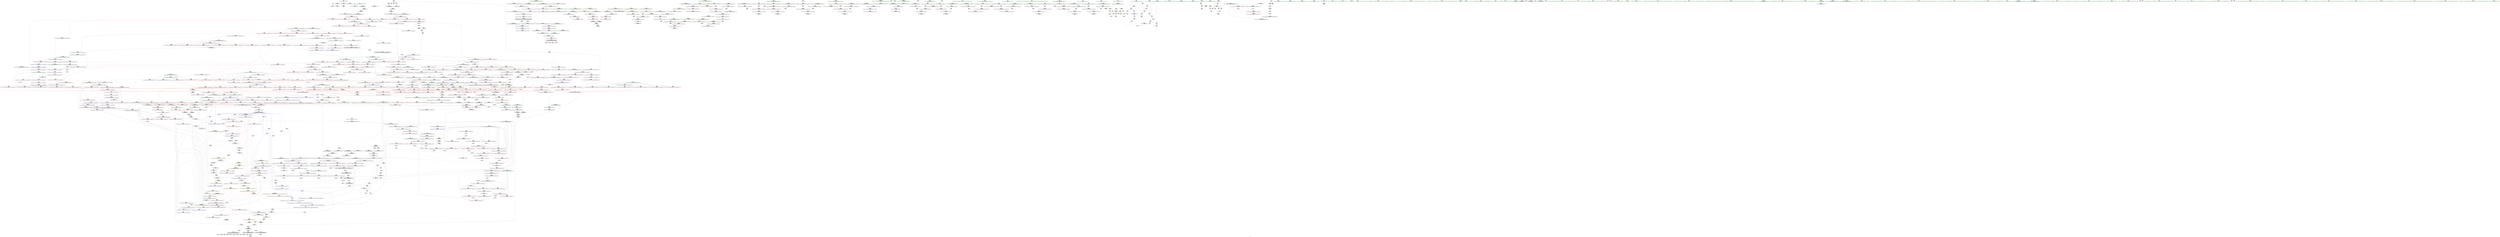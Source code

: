 digraph "SVFG" {
	label="SVFG";

	Node0x55811040cc00 [shape=record,color=grey,label="{NodeID: 0\nNullPtr}"];
	Node0x55811040cc00 -> Node0x558110471e00[style=solid];
	Node0x55811040cc00 -> Node0x55811048d330[style=solid];
	Node0x55811057fad0 [shape=record,color=black,label="{NodeID: 1882\n1095 = PHI(1088, )\n1st arg _ZSt4swapIiENSt9enable_ifIXsr6__and_ISt6__not_ISt15__is_tuple_likeIT_EESt21is_move_constructibleIS3_ESt18is_move_assignableIS3_EEE5valueEvE4typeERS3_SC_ }"];
	Node0x55811057fad0 -> Node0x55811047bc50[style=solid];
	Node0x55811047a250 [shape=record,color=blue,label="{NodeID: 775\n837\<--834\n__comp.addr\<--__comp\n_ZN9__gnu_cxx5__ops14_Iter_comp_valISt7greaterIiEEC2EONS0_15_Iter_comp_iterIS3_EE\n}"];
	Node0x55811047a250 -> Node0x558110485b90[style=dashed];
	Node0x558110470dd0 [shape=record,color=red,label="{NodeID: 443\n376\<--366\n\<--__last.addr\n_ZSt22__final_insertion_sortIPiN9__gnu_cxx5__ops15_Iter_comp_iterISt7greaterIiEEEEvT_S7_T0_\n}"];
	Node0x558110470dd0 -> Node0x5581104735b0[style=solid];
	Node0x5581104647d0 [shape=record,color=green,label="{NodeID: 111\n581\<--582\n__comp.addr\<--__comp.addr_field_insensitive\n_ZSt11__make_heapIPiN9__gnu_cxx5__ops15_Iter_comp_iterISt7greaterIiEEEEvT_S7_RT0_\n}"];
	Node0x5581104647d0 -> Node0x558110482ee0[style=solid];
	Node0x5581104647d0 -> Node0x5581104900e0[style=solid];
	Node0x55811058c510 [shape=record,color=black,label="{NodeID: 1993\n1232 = PHI(1164, )\n1st arg _ZSt13move_backwardIPiS0_ET0_T_S2_S1_ }"];
	Node0x55811058c510 -> Node0x55811047ca20[style=solid];
	Node0x5581104866f0 [shape=record,color=red,label="{NodeID: 554\n898\<--863\n\<--__parent\n_ZSt11__push_heapIPiliN9__gnu_cxx5__ops14_Iter_comp_valISt7greaterIiEEEEvT_T0_S8_T1_RT2_\n}"];
	Node0x5581104866f0 -> Node0x55811047a8d0[style=solid];
	Node0x5581104baaf0 [shape=record,color=grey,label="{NodeID: 1329\n1153 = cmp(1151, 1152, )\n}"];
	Node0x558110469690 [shape=record,color=green,label="{NodeID: 222\n1423\<--1424\n__val.addr\<--__val.addr_field_insensitive\n_ZN9__gnu_cxx5__ops14_Val_comp_iterISt7greaterIiEEclIiPiEEbRT_T0_\n}"];
	Node0x558110469690 -> Node0x55811048c050[style=solid];
	Node0x558110469690 -> Node0x558110499720[style=solid];
	Node0x55811048c120 [shape=record,color=red,label="{NodeID: 665\n1433\<--1425\n\<--__it.addr\n_ZN9__gnu_cxx5__ops14_Val_comp_iterISt7greaterIiEEclIiPiEEbRT_T0_\n|{<s0>107}}"];
	Node0x55811048c120:s0 -> Node0x558110582470[style=solid,color=red];
	Node0x558110477330 [shape=record,color=purple,label="{NodeID: 333\n1491\<--406\noffset_0\<--\n}"];
	Node0x558110477330 -> Node0x55811048ca10[style=solid];
	Node0x558110461010 [shape=record,color=green,label="{NodeID: 1\n7\<--1\n__dso_handle\<--dummyObj\nGlob }"];
	Node0x55811057fc10 [shape=record,color=black,label="{NodeID: 1883\n1418 = PHI(1256, )\n0th arg _ZN9__gnu_cxx5__ops14_Val_comp_iterISt7greaterIiEEclIiPiEEbRT_T0_ }"];
	Node0x55811057fc10 -> Node0x558110499650[style=solid];
	Node0x55811047a320 [shape=record,color=blue,label="{NodeID: 776\n853\<--848\n__first.addr\<--__first\n_ZSt11__push_heapIPiliN9__gnu_cxx5__ops14_Iter_comp_valISt7greaterIiEEEEvT_T0_S8_T1_RT2_\n}"];
	Node0x55811047a320 -> Node0x558110485c60[style=dashed];
	Node0x55811047a320 -> Node0x558110485d30[style=dashed];
	Node0x55811047a320 -> Node0x558110485e00[style=dashed];
	Node0x55811047a320 -> Node0x558110485ed0[style=dashed];
	Node0x5581104923a0 [shape=record,color=yellow,style=double,label="{NodeID: 1551\n267V_1 = ENCHI(MR_267V_0)\npts\{11960000 \}\nFun[_ZSt26__unguarded_insertion_sortIPiN9__gnu_cxx5__ops15_Iter_comp_iterISt7greaterIiEEEEvT_S7_T0_]}"];
	Node0x5581104923a0 -> Node0x55811048cfc0[style=dashed];
	Node0x558110470ea0 [shape=record,color=red,label="{NodeID: 444\n395\<--366\n\<--__last.addr\n_ZSt22__final_insertion_sortIPiN9__gnu_cxx5__ops15_Iter_comp_iterISt7greaterIiEEEEvT_S7_T0_\n|{<s0>28}}"];
	Node0x558110470ea0:s0 -> Node0x558110581ef0[style=solid,color=red];
	Node0x5581104648a0 [shape=record,color=green,label="{NodeID: 112\n583\<--584\n__len\<--__len_field_insensitive\n_ZSt11__make_heapIPiN9__gnu_cxx5__ops15_Iter_comp_iterISt7greaterIiEEEEvT_S7_RT0_\n}"];
	Node0x5581104648a0 -> Node0x558110482fb0[style=solid];
	Node0x5581104648a0 -> Node0x558110483080[style=solid];
	Node0x5581104648a0 -> Node0x5581104901b0[style=solid];
	Node0x55811058c620 [shape=record,color=black,label="{NodeID: 1994\n1233 = PHI(1166, )\n2nd arg _ZSt13move_backwardIPiS0_ET0_T_S2_S1_ }"];
	Node0x55811058c620 -> Node0x55811047caf0[style=solid];
	Node0x5581104867c0 [shape=record,color=red,label="{NodeID: 555\n893\<--892\n\<--call2\n_ZSt11__push_heapIPiliN9__gnu_cxx5__ops14_Iter_comp_valISt7greaterIiEEEEvT_T0_S8_T1_RT2_\n}"];
	Node0x5581104867c0 -> Node0x55811047a800[style=solid];
	Node0x5581104bac70 [shape=record,color=grey,label="{NodeID: 1330\n1144 = cmp(1142, 1143, )\n}"];
	Node0x558110469760 [shape=record,color=green,label="{NodeID: 223\n1425\<--1426\n__it.addr\<--__it.addr_field_insensitive\n_ZN9__gnu_cxx5__ops14_Val_comp_iterISt7greaterIiEEclIiPiEEbRT_T0_\n}"];
	Node0x558110469760 -> Node0x55811048c120[style=solid];
	Node0x558110469760 -> Node0x5581104997f0[style=solid];
	Node0x55811048c1f0 [shape=record,color=red,label="{NodeID: 666\n1445\<--1439\nthis1\<--this.addr\n_ZN9__gnu_cxx5__ops14_Val_comp_iterISt7greaterIiEEC2EONS0_15_Iter_comp_iterIS3_EE\n}"];
	Node0x55811048c1f0 -> Node0x558110479140[style=solid];
	Node0x558110477400 [shape=record,color=purple,label="{NodeID: 334\n1493\<--431\noffset_0\<--\n}"];
	Node0x558110477400 -> Node0x55811048f310[style=solid];
	Node0x5581104610a0 [shape=record,color=green,label="{NodeID: 2\n11\<--1\n.str\<--dummyObj\nGlob }"];
	Node0x55811057fd50 [shape=record,color=black,label="{NodeID: 1884\n1419 = PHI(1260, )\n1st arg _ZN9__gnu_cxx5__ops14_Val_comp_iterISt7greaterIiEEclIiPiEEbRT_T0_ }"];
	Node0x55811057fd50 -> Node0x558110499720[style=solid];
	Node0x55811047a3f0 [shape=record,color=blue,label="{NodeID: 777\n855\<--849\n__holeIndex.addr\<--__holeIndex\n_ZSt11__push_heapIPiliN9__gnu_cxx5__ops14_Iter_comp_valISt7greaterIiEEEEvT_T0_S8_T1_RT2_\n}"];
	Node0x55811047a3f0 -> Node0x558110485fa0[style=dashed];
	Node0x55811047a3f0 -> Node0x558110501ce0[style=dashed];
	Node0x558110470f70 [shape=record,color=red,label="{NodeID: 445\n404\<--366\n\<--__last.addr\n_ZSt22__final_insertion_sortIPiN9__gnu_cxx5__ops15_Iter_comp_iterISt7greaterIiEEEEvT_S7_T0_\n|{<s0>30}}"];
	Node0x558110470f70:s0 -> Node0x55811058e1d0[style=solid,color=red];
	Node0x558110464970 [shape=record,color=green,label="{NodeID: 113\n585\<--586\n__parent\<--__parent_field_insensitive\n_ZSt11__make_heapIPiN9__gnu_cxx5__ops15_Iter_comp_iterISt7greaterIiEEEEvT_S7_RT0_\n}"];
	Node0x558110464970 -> Node0x558110483150[style=solid];
	Node0x558110464970 -> Node0x558110483220[style=solid];
	Node0x558110464970 -> Node0x5581104832f0[style=solid];
	Node0x558110464970 -> Node0x5581104833c0[style=solid];
	Node0x558110464970 -> Node0x558110490280[style=solid];
	Node0x558110464970 -> Node0x5581104904f0[style=solid];
	Node0x55811058c730 [shape=record,color=black,label="{NodeID: 1995\n444 = PHI(319, )\n0th arg _ZSt27__unguarded_partition_pivotIPiN9__gnu_cxx5__ops15_Iter_comp_iterISt7greaterIiEEEET_S7_S7_T0_ }"];
	Node0x55811058c730 -> Node0x55811048f3e0[style=solid];
	Node0x558110486890 [shape=record,color=red,label="{NodeID: 556\n906\<--905\n\<--call6\n_ZSt11__push_heapIPiliN9__gnu_cxx5__ops14_Iter_comp_valISt7greaterIiEEEEvT_T0_S8_T1_RT2_\n}"];
	Node0x558110486890 -> Node0x55811047aa70[style=solid];
	Node0x5581104badf0 [shape=record,color=grey,label="{NodeID: 1331\n636 = cmp(635, 303, )\n}"];
	Node0x558110469830 [shape=record,color=green,label="{NodeID: 224\n1439\<--1440\nthis.addr\<--this.addr_field_insensitive\n_ZN9__gnu_cxx5__ops14_Val_comp_iterISt7greaterIiEEC2EONS0_15_Iter_comp_iterIS3_EE\n}"];
	Node0x558110469830 -> Node0x55811048c1f0[style=solid];
	Node0x558110469830 -> Node0x5581104998c0[style=solid];
	Node0x55811048c2c0 [shape=record,color=red,label="{NodeID: 667\n1447\<--1441\n\<--__comp.addr\n_ZN9__gnu_cxx5__ops14_Val_comp_iterISt7greaterIiEEC2EONS0_15_Iter_comp_iterIS3_EE\n}"];
	Node0x55811048c2c0 -> Node0x558110479210[style=solid];
	Node0x5581104774d0 [shape=record,color=purple,label="{NodeID: 335\n1494\<--432\noffset_0\<--\n}"];
	Node0x5581104774d0 -> Node0x55811048cae0[style=solid];
	Node0x558110461350 [shape=record,color=green,label="{NodeID: 3\n13\<--1\n.str.1\<--dummyObj\nGlob }"];
	Node0x55811057fe90 [shape=record,color=black,label="{NodeID: 1885\n1420 = PHI(1275, )\n2nd arg _ZN9__gnu_cxx5__ops14_Val_comp_iterISt7greaterIiEEclIiPiEEbRT_T0_ }"];
	Node0x55811057fe90 -> Node0x5581104997f0[style=solid];
	Node0x55811047a4c0 [shape=record,color=blue,label="{NodeID: 778\n857\<--850\n__topIndex.addr\<--__topIndex\n_ZSt11__push_heapIPiliN9__gnu_cxx5__ops14_Iter_comp_valISt7greaterIiEEEEvT_T0_S8_T1_RT2_\n}"];
	Node0x55811047a4c0 -> Node0x5581104863b0[style=dashed];
	Node0x558110471040 [shape=record,color=red,label="{NodeID: 446\n428\<--417\n\<--__first.addr\n_ZSt14__partial_sortIPiN9__gnu_cxx5__ops15_Iter_comp_iterISt7greaterIiEEEEvT_S7_S7_T0_\n|{<s0>32}}"];
	Node0x558110471040:s0 -> Node0x55811057ffd0[style=solid,color=red];
	Node0x558110464a40 [shape=record,color=green,label="{NodeID: 114\n587\<--588\n__value\<--__value_field_insensitive\n_ZSt11__make_heapIPiN9__gnu_cxx5__ops15_Iter_comp_iterISt7greaterIiEEEEvT_S7_RT0_\n|{|<s1>43}}"];
	Node0x558110464a40 -> Node0x558110490350[style=solid];
	Node0x558110464a40:s1 -> Node0x558110583a40[style=solid,color=red];
	Node0x55811058c840 [shape=record,color=black,label="{NodeID: 1996\n445 = PHI(320, )\n1st arg _ZSt27__unguarded_partition_pivotIPiN9__gnu_cxx5__ops15_Iter_comp_iterISt7greaterIiEEEET_S7_S7_T0_ }"];
	Node0x55811058c840 -> Node0x55811048f4b0[style=solid];
	Node0x558110486960 [shape=record,color=red,label="{NodeID: 557\n917\<--914\n\<--__t.addr\n_ZSt4moveIRSt7greaterIiEEONSt16remove_referenceIT_E4typeEOS4_\n}"];
	Node0x558110486960 -> Node0x558110474ad0[style=solid];
	Node0x5581104baf70 [shape=record,color=grey,label="{NodeID: 1332\n877 = cmp(875, 876, )\n}"];
	Node0x558110469900 [shape=record,color=green,label="{NodeID: 225\n1441\<--1442\n__comp.addr\<--__comp.addr_field_insensitive\n_ZN9__gnu_cxx5__ops14_Val_comp_iterISt7greaterIiEEC2EONS0_15_Iter_comp_iterIS3_EE\n}"];
	Node0x558110469900 -> Node0x55811048c2c0[style=solid];
	Node0x558110469900 -> Node0x558110499990[style=solid];
	Node0x55811048c390 [shape=record,color=red,label="{NodeID: 668\n1458\<--1455\nthis1\<--this.addr\n_ZN9__gnu_cxx5__ops15_Iter_comp_iterISt7greaterIiEEC2ES3_\n}"];
	Node0x55811048c390 -> Node0x5581104792e0[style=solid];
	Node0x5581104775a0 [shape=record,color=purple,label="{NodeID: 336\n472\<--471\nadd.ptr1\<--\n_ZSt27__unguarded_partition_pivotIPiN9__gnu_cxx5__ops15_Iter_comp_iterISt7greaterIiEEEET_S7_S7_T0_\n|{<s0>35}}"];
	Node0x5581104775a0:s0 -> Node0x55811058dc40[style=solid,color=red];
	Node0x5581104613e0 [shape=record,color=green,label="{NodeID: 4\n15\<--1\n.str.2\<--dummyObj\nGlob }"];
	Node0x55811057ffd0 [shape=record,color=black,label="{NodeID: 1886\n494 = PHI(428, )\n0th arg _ZSt13__heap_selectIPiN9__gnu_cxx5__ops15_Iter_comp_iterISt7greaterIiEEEEvT_S7_S7_T0_ }"];
	Node0x55811057ffd0 -> Node0x55811048f7f0[style=solid];
	Node0x55811047a590 [shape=record,color=blue,label="{NodeID: 779\n859\<--851\n__value.addr\<--__value\n_ZSt11__push_heapIPiliN9__gnu_cxx5__ops14_Iter_comp_valISt7greaterIiEEEEvT_T0_S8_T1_RT2_\n|{|<s2>60}}"];
	Node0x55811047a590 -> Node0x5581104867c0[style=dashed];
	Node0x55811047a590 -> Node0x558110486890[style=dashed];
	Node0x55811047a590:s2 -> Node0x5581104f51b0[style=dashed,color=red];
	Node0x558110471110 [shape=record,color=red,label="{NodeID: 447\n437\<--417\n\<--__first.addr\n_ZSt14__partial_sortIPiN9__gnu_cxx5__ops15_Iter_comp_iterISt7greaterIiEEEEvT_S7_S7_T0_\n|{<s0>33}}"];
	Node0x558110471110:s0 -> Node0x55811058c0d0[style=solid,color=red];
	Node0x558110469d10 [shape=record,color=green,label="{NodeID: 115\n589\<--590\nagg.tmp\<--agg.tmp_field_insensitive\n_ZSt11__make_heapIPiN9__gnu_cxx5__ops15_Iter_comp_iterISt7greaterIiEEEEvT_S7_RT0_\n}"];
	Node0x558110469d10 -> Node0x558110474040[style=solid];
	Node0x55811058c980 [shape=record,color=black,label="{NodeID: 1997\n645 = PHI(497, 722, 963, 963, 963, 963, 963, 1032, 1032, 1124, )\n0th arg _ZN9__gnu_cxx5__ops15_Iter_comp_iterISt7greaterIiEEclIPiS6_EEbT_T0_ }"];
	Node0x55811058c980 -> Node0x5581104905c0[style=solid];
	Node0x558110486a30 [shape=record,color=red,label="{NodeID: 558\n932\<--923\nthis1\<--this.addr\n_ZN9__gnu_cxx5__ops14_Iter_comp_valISt7greaterIiEEclIPiiEEbT_RT0_\n}"];
	Node0x558110486a30 -> Node0x5581104782a0[style=solid];
	Node0x5581104bb0f0 [shape=record,color=grey,label="{NodeID: 1333\n218 = cmp(216, 217, )\n}"];
	Node0x5581104699d0 [shape=record,color=green,label="{NodeID: 226\n1453\<--1454\n__comp\<--__comp_field_insensitive\n_ZN9__gnu_cxx5__ops15_Iter_comp_iterISt7greaterIiEEC2ES3_\n|{<s0>109}}"];
	Node0x5581104699d0:s0 -> Node0x55811058bb90[style=solid,color=red];
	Node0x55811048c460 [shape=record,color=red,label="{NodeID: 669\n1471\<--1470\ndummyVal\<--offset_0\n_ZSt6__sortIPiN9__gnu_cxx5__ops15_Iter_comp_iterISt7greaterIiEEEEvT_S7_T0_\n}"];
	Node0x55811048c460 -> Node0x55811048e2d0[style=solid];
	Node0x558110477670 [shape=record,color=purple,label="{NodeID: 337\n475\<--474\nadd.ptr2\<--\n_ZSt27__unguarded_partition_pivotIPiN9__gnu_cxx5__ops15_Iter_comp_iterISt7greaterIiEEEET_S7_S7_T0_\n|{<s0>35}}"];
	Node0x558110477670:s0 -> Node0x55811058de60[style=solid,color=red];
	Node0x5581104614a0 [shape=record,color=green,label="{NodeID: 5\n17\<--1\n.str.3\<--dummyObj\nGlob }"];
	Node0x558110580110 [shape=record,color=black,label="{NodeID: 1887\n495 = PHI(429, )\n1st arg _ZSt13__heap_selectIPiN9__gnu_cxx5__ops15_Iter_comp_iterISt7greaterIiEEEEvT_S7_S7_T0_ }"];
	Node0x558110580110 -> Node0x55811048f8c0[style=solid];
	Node0x55811047a660 [shape=record,color=blue,label="{NodeID: 780\n861\<--852\n__comp.addr\<--__comp\n_ZSt11__push_heapIPiliN9__gnu_cxx5__ops14_Iter_comp_valISt7greaterIiEEEEvT_T0_S8_T1_RT2_\n}"];
	Node0x55811047a660 -> Node0x558110486480[style=dashed];
	Node0x558110492750 [shape=record,color=yellow,style=double,label="{NodeID: 1555\n213V_1 = ENCHI(MR_213V_0)\npts\{1261 \}\nFun[_ZNKSt7greaterIiEclERKiS2_]}"];
	Node0x558110492750 -> Node0x558110486f10[style=dashed];
	Node0x5581104711e0 [shape=record,color=red,label="{NodeID: 448\n429\<--419\n\<--__middle.addr\n_ZSt14__partial_sortIPiN9__gnu_cxx5__ops15_Iter_comp_iterISt7greaterIiEEEEvT_S7_S7_T0_\n|{<s0>32}}"];
	Node0x5581104711e0:s0 -> Node0x558110580110[style=solid,color=red];
	Node0x558110469de0 [shape=record,color=green,label="{NodeID: 116\n619\<--620\n_ZSt4moveIRiEONSt16remove_referenceIT_E4typeEOS2_\<--_ZSt4moveIRiEONSt16remove_referenceIT_E4typeEOS2__field_insensitive\n}"];
	Node0x55811058d210 [shape=record,color=black,label="{NodeID: 1998\n646 = PHI(522, 759, 977, 981, 991, 1005, 1013, 1045, 1057, 1155, )\n1st arg _ZN9__gnu_cxx5__ops15_Iter_comp_iterISt7greaterIiEEclIPiS6_EEbT_T0_ }"];
	Node0x55811058d210 -> Node0x558110490690[style=solid];
	Node0x558110486b00 [shape=record,color=red,label="{NodeID: 559\n934\<--925\n\<--__it.addr\n_ZN9__gnu_cxx5__ops14_Iter_comp_valISt7greaterIiEEclIPiiEEbT_RT0_\n|{<s0>63}}"];
	Node0x558110486b00:s0 -> Node0x5581105822b0[style=solid,color=red];
	Node0x5581104bb270 [shape=record,color=grey,label="{NodeID: 1334\n1392 = cmp(1391, 303, )\n}"];
	Node0x558110469aa0 [shape=record,color=green,label="{NodeID: 227\n1455\<--1456\nthis.addr\<--this.addr_field_insensitive\n_ZN9__gnu_cxx5__ops15_Iter_comp_iterISt7greaterIiEEC2ES3_\n}"];
	Node0x558110469aa0 -> Node0x55811048c390[style=solid];
	Node0x558110469aa0 -> Node0x558110499a60[style=solid];
	Node0x55811048c530 [shape=record,color=red,label="{NodeID: 670\n1474\<--1473\ndummyVal\<--offset_0\n_ZSt6__sortIPiN9__gnu_cxx5__ops15_Iter_comp_iterISt7greaterIiEEEEvT_S7_T0_\n}"];
	Node0x55811048c530 -> Node0x55811048e3a0[style=solid];
	Node0x558110477740 [shape=record,color=purple,label="{NodeID: 338\n1496\<--476\noffset_0\<--\n}"];
	Node0x558110477740 -> Node0x55811048f650[style=solid];
	Node0x558110461d40 [shape=record,color=green,label="{NodeID: 6\n20\<--1\n\<--dummyObj\nCan only get source location for instruction, argument, global var or function.}"];
	Node0x558110580250 [shape=record,color=black,label="{NodeID: 1888\n496 = PHI(430, )\n2nd arg _ZSt13__heap_selectIPiN9__gnu_cxx5__ops15_Iter_comp_iterISt7greaterIiEEEEvT_S7_S7_T0_ }"];
	Node0x558110580250 -> Node0x55811048f990[style=solid];
	Node0x55811047a730 [shape=record,color=blue,label="{NodeID: 781\n863\<--872\n__parent\<--div\n_ZSt11__push_heapIPiliN9__gnu_cxx5__ops14_Iter_comp_valISt7greaterIiEEEEvT_T0_S8_T1_RT2_\n}"];
	Node0x55811047a730 -> Node0x5581105021e0[style=dashed];
	Node0x558110492830 [shape=record,color=yellow,style=double,label="{NodeID: 1556\n2V_1 = ENCHI(MR_2V_0)\npts\{10 \}\nFun[_ZNKSt7greaterIiEclERKiS2_]}"];
	Node0x558110492830 -> Node0x558110486f10[style=dashed];
	Node0x558110492830 -> Node0x558110486fe0[style=dashed];
	Node0x5581104712b0 [shape=record,color=red,label="{NodeID: 449\n438\<--419\n\<--__middle.addr\n_ZSt14__partial_sortIPiN9__gnu_cxx5__ops15_Iter_comp_iterISt7greaterIiEEEEvT_S7_S7_T0_\n|{<s0>33}}"];
	Node0x5581104712b0:s0 -> Node0x55811058c1e0[style=solid,color=red];
	Node0x558110469ee0 [shape=record,color=green,label="{NodeID: 117\n633\<--634\n_ZSt13__adjust_heapIPiliN9__gnu_cxx5__ops15_Iter_comp_iterISt7greaterIiEEEEvT_T0_S8_T1_T2_\<--_ZSt13__adjust_heapIPiliN9__gnu_cxx5__ops15_Iter_comp_iterISt7greaterIiEEEEvT_T0_S8_T1_T2__field_insensitive\n}"];
	Node0x55811058d590 [shape=record,color=black,label="{NodeID: 1999\n647 = PHI(523, 763, 978, 982, 992, 1006, 1014, 1046, 1058, 1156, )\n2nd arg _ZN9__gnu_cxx5__ops15_Iter_comp_iterISt7greaterIiEEclIPiS6_EEbT_T0_ }"];
	Node0x55811058d590 -> Node0x558110490760[style=solid];
	Node0x558110486bd0 [shape=record,color=red,label="{NodeID: 560\n935\<--927\n\<--__val.addr\n_ZN9__gnu_cxx5__ops14_Iter_comp_valISt7greaterIiEEclIPiiEEbT_RT0_\n|{<s0>63}}"];
	Node0x558110486bd0:s0 -> Node0x558110582470[style=solid,color=red];
	Node0x5581104bb3f0 [shape=record,color=grey,label="{NodeID: 1335\n751 = cmp(747, 750, )\n}"];
	Node0x558110469b70 [shape=record,color=green,label="{NodeID: 228\n21\<--1462\n_GLOBAL__sub_I_xgdfirst_0_0.cpp\<--_GLOBAL__sub_I_xgdfirst_0_0.cpp_field_insensitive\n}"];
	Node0x558110469b70 -> Node0x55811048d230[style=solid];
	Node0x55811048c600 [shape=record,color=red,label="{NodeID: 671\n1477\<--1476\ndummyVal\<--offset_0\n_ZSt16__introsort_loopIPilN9__gnu_cxx5__ops15_Iter_comp_iterISt7greaterIiEEEEvT_S7_T0_T1_\n}"];
	Node0x55811048c600 -> Node0x55811048e6e0[style=solid];
	Node0x558110477810 [shape=record,color=purple,label="{NodeID: 339\n1497\<--477\noffset_0\<--\n}"];
	Node0x558110477810 -> Node0x55811048cbb0[style=solid];
	Node0x558110461dd0 [shape=record,color=green,label="{NodeID: 7\n72\<--1\n\<--dummyObj\nCan only get source location for instruction, argument, global var or function.}"];
	Node0x558110580390 [shape=record,color=black,label="{NodeID: 1889\n848 = PHI(816, )\n0th arg _ZSt11__push_heapIPiliN9__gnu_cxx5__ops14_Iter_comp_valISt7greaterIiEEEEvT_T0_S8_T1_RT2_ }"];
	Node0x558110580390 -> Node0x55811047a320[style=solid];
	Node0x55811047a800 [shape=record,color=blue,label="{NodeID: 782\n896\<--893\nadd.ptr3\<--\n_ZSt11__push_heapIPiliN9__gnu_cxx5__ops14_Iter_comp_valISt7greaterIiEEEEvT_T0_S8_T1_RT2_\n}"];
	Node0x55811047a800 -> Node0x5581105026e0[style=dashed];
	Node0x558110492910 [shape=record,color=yellow,style=double,label="{NodeID: 1557\n187V_1 = ENCHI(MR_187V_0)\npts\{860 \}\nFun[_ZNKSt7greaterIiEclERKiS2_]}"];
	Node0x558110492910 -> Node0x558110486fe0[style=dashed];
	Node0x558110471380 [shape=record,color=red,label="{NodeID: 450\n430\<--421\n\<--__last.addr\n_ZSt14__partial_sortIPiN9__gnu_cxx5__ops15_Iter_comp_iterISt7greaterIiEEEEvT_S7_S7_T0_\n|{<s0>32}}"];
	Node0x558110471380:s0 -> Node0x558110580250[style=solid,color=red];
	Node0x558110469fe0 [shape=record,color=green,label="{NodeID: 118\n648\<--649\nthis.addr\<--this.addr_field_insensitive\n_ZN9__gnu_cxx5__ops15_Iter_comp_iterISt7greaterIiEEclIPiS6_EEbT_T0_\n}"];
	Node0x558110469fe0 -> Node0x558110483630[style=solid];
	Node0x558110469fe0 -> Node0x5581104905c0[style=solid];
	Node0x55811058d910 [shape=record,color=black,label="{NodeID: 2000\n360 = PHI(244, )\n0th arg _ZSt22__final_insertion_sortIPiN9__gnu_cxx5__ops15_Iter_comp_iterISt7greaterIiEEEEvT_S7_T0_ }"];
	Node0x55811058d910 -> Node0x55811048ec90[style=solid];
	Node0x558110486ca0 [shape=record,color=red,label="{NodeID: 561\n951\<--942\nthis1\<--this.addr\n_ZNKSt7greaterIiEclERKiS2_\n}"];
	Node0x5581104bb570 [shape=record,color=grey,label="{NodeID: 1336\n1216 = cmp(1214, 1215, )\n}"];
	Node0x558110471e00 [shape=record,color=black,label="{NodeID: 229\n2\<--3\ndummyVal\<--dummyVal\n}"];
	Node0x55811048c6d0 [shape=record,color=red,label="{NodeID: 672\n1480\<--1479\ndummyVal\<--offset_0\n_ZSt16__introsort_loopIPilN9__gnu_cxx5__ops15_Iter_comp_iterISt7greaterIiEEEEvT_S7_T0_T1_\n}"];
	Node0x55811048c6d0 -> Node0x55811048e880[style=solid];
	Node0x558110509940 [shape=record,color=yellow,style=double,label="{NodeID: 1447\n79V_1 = ENCHI(MR_79V_0)\npts\{4160000 \}\nFun[_ZSt11__sort_heapIPiN9__gnu_cxx5__ops15_Iter_comp_iterISt7greaterIiEEEEvT_S7_RT0_]|{<s0>41}}"];
	Node0x558110509940:s0 -> Node0x558110508fe0[style=dashed,color=red];
	Node0x5581104778e0 [shape=record,color=purple,label="{NodeID: 340\n483\<--482\nadd.ptr3\<--\n_ZSt27__unguarded_partition_pivotIPiN9__gnu_cxx5__ops15_Iter_comp_iterISt7greaterIiEEEET_S7_S7_T0_\n|{<s0>37}}"];
	Node0x5581104778e0:s0 -> Node0x55811058e540[style=solid,color=red];
	Node0x558110461e60 [shape=record,color=green,label="{NodeID: 8\n78\<--1\n\<--dummyObj\nCan only get source location for instruction, argument, global var or function.}"];
	Node0x5581105804d0 [shape=record,color=black,label="{NodeID: 1890\n849 = PHI(817, )\n1st arg _ZSt11__push_heapIPiliN9__gnu_cxx5__ops14_Iter_comp_valISt7greaterIiEEEEvT_T0_S8_T1_RT2_ }"];
	Node0x5581105804d0 -> Node0x55811047a3f0[style=solid];
	Node0x55811047a8d0 [shape=record,color=blue,label="{NodeID: 783\n855\<--898\n__holeIndex.addr\<--\n_ZSt11__push_heapIPiliN9__gnu_cxx5__ops14_Iter_comp_valISt7greaterIiEEEEvT_T0_S8_T1_RT2_\n}"];
	Node0x55811047a8d0 -> Node0x558110486210[style=dashed];
	Node0x55811047a8d0 -> Node0x558110501ce0[style=dashed];
	Node0x558110471450 [shape=record,color=red,label="{NodeID: 451\n460\<--448\n\<--__first.addr\n_ZSt27__unguarded_partition_pivotIPiN9__gnu_cxx5__ops15_Iter_comp_iterISt7greaterIiEEEET_S7_S7_T0_\n}"];
	Node0x558110471450 -> Node0x558110479480[style=solid];
	Node0x55811046a0b0 [shape=record,color=green,label="{NodeID: 119\n650\<--651\n__it1.addr\<--__it1.addr_field_insensitive\n_ZN9__gnu_cxx5__ops15_Iter_comp_iterISt7greaterIiEEclIPiS6_EEbT_T0_\n}"];
	Node0x55811046a0b0 -> Node0x558110483700[style=solid];
	Node0x55811046a0b0 -> Node0x558110490690[style=solid];
	Node0x55811058da20 [shape=record,color=black,label="{NodeID: 2001\n361 = PHI(245, )\n1st arg _ZSt22__final_insertion_sortIPiN9__gnu_cxx5__ops15_Iter_comp_iterISt7greaterIiEEEEvT_S7_T0_ }"];
	Node0x55811058da20 -> Node0x55811048ed60[style=solid];
	Node0x558110486d70 [shape=record,color=red,label="{NodeID: 562\n952\<--944\n\<--__x.addr\n_ZNKSt7greaterIiEclERKiS2_\n}"];
	Node0x558110486d70 -> Node0x558110486f10[style=solid];
	Node0x5581104bb6f0 [shape=record,color=grey,label="{NodeID: 1337\n956 = cmp(953, 955, )\n}"];
	Node0x5581104bb6f0 -> Node0x558110474c70[style=solid];
	Node0x558110471ec0 [shape=record,color=black,label="{NodeID: 230\n32\<--33\n\<--_ZNSt8ios_base4InitD1Ev\nCan only get source location for instruction, argument, global var or function.}"];
	Node0x55811048c7a0 [shape=record,color=red,label="{NodeID: 673\n1483\<--1482\ndummyVal\<--offset_0\n_ZSt16__introsort_loopIPilN9__gnu_cxx5__ops15_Iter_comp_iterISt7greaterIiEEEEvT_S7_T0_T1_\n}"];
	Node0x55811048c7a0 -> Node0x55811048ea20[style=solid];
	Node0x558110509a20 [shape=record,color=yellow,style=double,label="{NodeID: 1448\n2V_1 = ENCHI(MR_2V_0)\npts\{10 \}\nFun[_ZSt13move_backwardIPiS0_ET0_T_S2_S1_]|{<s0>94}}"];
	Node0x558110509a20:s0 -> Node0x558110492ad0[style=dashed,color=red];
	Node0x5581104779b0 [shape=record,color=purple,label="{NodeID: 341\n1499\<--486\noffset_0\<--\n}"];
	Node0x5581104779b0 -> Node0x55811048f720[style=solid];
	Node0x558110461f20 [shape=record,color=green,label="{NodeID: 9\n228\<--1\n\<--dummyObj\nCan only get source location for instruction, argument, global var or function.}"];
	Node0x558110580610 [shape=record,color=black,label="{NodeID: 1891\n850 = PHI(818, )\n2nd arg _ZSt11__push_heapIPiliN9__gnu_cxx5__ops14_Iter_comp_valISt7greaterIiEEEEvT_T0_S8_T1_RT2_ }"];
	Node0x558110580610 -> Node0x55811047a4c0[style=solid];
	Node0x55811047a9a0 [shape=record,color=blue,label="{NodeID: 784\n863\<--902\n__parent\<--div5\n_ZSt11__push_heapIPiliN9__gnu_cxx5__ops14_Iter_comp_valISt7greaterIiEEEEvT_T0_S8_T1_RT2_\n}"];
	Node0x55811047a9a0 -> Node0x5581105021e0[style=dashed];
	Node0x558110492ad0 [shape=record,color=yellow,style=double,label="{NodeID: 1559\n2V_1 = ENCHI(MR_2V_0)\npts\{10 \}\nFun[_ZSt23__copy_move_backward_a2ILb1EPiS0_ET1_T0_S2_S1_]|{<s0>104}}"];
	Node0x558110492ad0:s0 -> Node0x55811050db20[style=dashed,color=red];
	Node0x558110471520 [shape=record,color=red,label="{NodeID: 452\n462\<--448\n\<--__first.addr\n_ZSt27__unguarded_partition_pivotIPiN9__gnu_cxx5__ops15_Iter_comp_iterISt7greaterIiEEEET_S7_S7_T0_\n}"];
	Node0x558110471520 -> Node0x558110473d00[style=solid];
	Node0x55811046a180 [shape=record,color=green,label="{NodeID: 120\n652\<--653\n__it2.addr\<--__it2.addr_field_insensitive\n_ZN9__gnu_cxx5__ops15_Iter_comp_iterISt7greaterIiEEclIPiS6_EEbT_T0_\n}"];
	Node0x55811046a180 -> Node0x5581104837d0[style=solid];
	Node0x55811046a180 -> Node0x558110490760[style=solid];
	Node0x55811058db30 [shape=record,color=black,label="{NodeID: 2002\n959 = PHI(470, )\n0th arg _ZSt22__move_median_to_firstIPiN9__gnu_cxx5__ops15_Iter_comp_iterISt7greaterIiEEEEvT_S7_S7_S7_T0_ }"];
	Node0x55811058db30 -> Node0x55811047b0f0[style=solid];
	Node0x558110486e40 [shape=record,color=red,label="{NodeID: 563\n954\<--946\n\<--__y.addr\n_ZNKSt7greaterIiEclERKiS2_\n}"];
	Node0x558110486e40 -> Node0x558110486fe0[style=solid];
	Node0x5581104bb870 [shape=record,color=grey,label="{NodeID: 1338\n520 = cmp(518, 519, )\n}"];
	Node0x558110471fc0 [shape=record,color=black,label="{NodeID: 231\n93\<--92\nidxprom\<--\nmain\n}"];
	Node0x55811048c870 [shape=record,color=red,label="{NodeID: 674\n1486\<--1485\ndummyVal\<--offset_0\n_ZSt22__final_insertion_sortIPiN9__gnu_cxx5__ops15_Iter_comp_iterISt7greaterIiEEEEvT_S7_T0_\n}"];
	Node0x55811048c870 -> Node0x55811048ee30[style=solid];
	Node0x558110477a80 [shape=record,color=purple,label="{NodeID: 342\n1500\<--487\noffset_0\<--\n}"];
	Node0x558110477a80 -> Node0x55811048cc80[style=solid];
	Node0x558110462020 [shape=record,color=green,label="{NodeID: 10\n233\<--1\n\<--dummyObj\nCan only get source location for instruction, argument, global var or function.}"];
	Node0x558110580750 [shape=record,color=black,label="{NodeID: 1892\n851 = PHI(820, )\n3rd arg _ZSt11__push_heapIPiliN9__gnu_cxx5__ops14_Iter_comp_valISt7greaterIiEEEEvT_T0_S8_T1_RT2_ }"];
	Node0x558110580750 -> Node0x55811047a590[style=solid];
	Node0x55811047aa70 [shape=record,color=blue,label="{NodeID: 785\n909\<--906\nadd.ptr7\<--\n_ZSt11__push_heapIPiliN9__gnu_cxx5__ops14_Iter_comp_valISt7greaterIiEEEEvT_T0_S8_T1_RT2_\n|{<s0>58}}"];
	Node0x55811047aa70:s0 -> Node0x55811052d6c0[style=dashed,color=blue];
	Node0x5581104715f0 [shape=record,color=red,label="{NodeID: 453\n470\<--448\n\<--__first.addr\n_ZSt27__unguarded_partition_pivotIPiN9__gnu_cxx5__ops15_Iter_comp_iterISt7greaterIiEEEET_S7_S7_T0_\n|{<s0>35}}"];
	Node0x5581104715f0:s0 -> Node0x55811058db30[style=solid,color=red];
	Node0x55811046a250 [shape=record,color=green,label="{NodeID: 121\n662\<--663\n_ZNKSt7greaterIiEclERKiS2_\<--_ZNKSt7greaterIiEclERKiS2__field_insensitive\n}"];
	Node0x55811058dc40 [shape=record,color=black,label="{NodeID: 2003\n960 = PHI(472, )\n1st arg _ZSt22__move_median_to_firstIPiN9__gnu_cxx5__ops15_Iter_comp_iterISt7greaterIiEEEEvT_S7_S7_S7_T0_ }"];
	Node0x55811058dc40 -> Node0x55811047b1c0[style=solid];
	Node0x558110486f10 [shape=record,color=red,label="{NodeID: 564\n953\<--952\n\<--\n_ZNKSt7greaterIiEclERKiS2_\n}"];
	Node0x558110486f10 -> Node0x5581104bb6f0[style=solid];
	Node0x5581104bb9f0 [shape=record,color=grey,label="{NodeID: 1339\n90 = cmp(88, 89, )\n}"];
	Node0x558110472090 [shape=record,color=black,label="{NodeID: 232\n115\<--114\nidx.ext\<--\nmain\n}"];
	Node0x55811048c940 [shape=record,color=red,label="{NodeID: 675\n1489\<--1488\ndummyVal\<--offset_0\n_ZSt22__final_insertion_sortIPiN9__gnu_cxx5__ops15_Iter_comp_iterISt7greaterIiEEEEvT_S7_T0_\n}"];
	Node0x55811048c940 -> Node0x55811048ef00[style=solid];
	Node0x558110477b50 [shape=record,color=purple,label="{NodeID: 343\n537\<--536\nincdec.ptr\<--\n_ZSt13__heap_selectIPiN9__gnu_cxx5__ops15_Iter_comp_iterISt7greaterIiEEEEvT_S7_S7_T0_\n}"];
	Node0x558110477b50 -> Node0x55811048fb30[style=solid];
	Node0x558110462120 [shape=record,color=green,label="{NodeID: 11\n237\<--1\n\<--dummyObj\nCan only get source location for instruction, argument, global var or function.}"];
	Node0x558110580890 [shape=record,color=black,label="{NodeID: 1893\n852 = PHI(736, )\n4th arg _ZSt11__push_heapIPiliN9__gnu_cxx5__ops14_Iter_comp_valISt7greaterIiEEEEvT_T0_S8_T1_RT2_ }"];
	Node0x558110580890 -> Node0x55811047a660[style=solid];
	Node0x55811047ab40 [shape=record,color=blue,label="{NodeID: 786\n914\<--913\n__t.addr\<--__t\n_ZSt4moveIRSt7greaterIiEEONSt16remove_referenceIT_E4typeEOS4_\n}"];
	Node0x55811047ab40 -> Node0x558110486960[style=dashed];
	Node0x5581104716c0 [shape=record,color=red,label="{NodeID: 454\n471\<--448\n\<--__first.addr\n_ZSt27__unguarded_partition_pivotIPiN9__gnu_cxx5__ops15_Iter_comp_iterISt7greaterIiEEEET_S7_S7_T0_\n}"];
	Node0x5581104716c0 -> Node0x5581104775a0[style=solid];
	Node0x55811046a350 [shape=record,color=green,label="{NodeID: 122\n670\<--671\n__first.addr\<--__first.addr_field_insensitive\n_ZSt10__pop_heapIPiN9__gnu_cxx5__ops15_Iter_comp_iterISt7greaterIiEEEEvT_S7_S7_RT0_\n}"];
	Node0x55811046a350 -> Node0x5581104838a0[style=solid];
	Node0x55811046a350 -> Node0x558110483970[style=solid];
	Node0x55811046a350 -> Node0x558110483a40[style=solid];
	Node0x55811046a350 -> Node0x558110490830[style=solid];
	Node0x55811058dd50 [shape=record,color=black,label="{NodeID: 2004\n961 = PHI(473, )\n2nd arg _ZSt22__move_median_to_firstIPiN9__gnu_cxx5__ops15_Iter_comp_iterISt7greaterIiEEEEvT_S7_S7_S7_T0_ }"];
	Node0x55811058dd50 -> Node0x55811047b290[style=solid];
	Node0x558110486fe0 [shape=record,color=red,label="{NodeID: 565\n955\<--954\n\<--\n_ZNKSt7greaterIiEclERKiS2_\n}"];
	Node0x558110486fe0 -> Node0x5581104bb6f0[style=solid];
	Node0x5581104bbb70 [shape=record,color=grey,label="{NodeID: 1340\n784 = cmp(783, 303, )\n}"];
	Node0x558110472160 [shape=record,color=black,label="{NodeID: 233\n132\<--131\nidxprom11\<--\nmain\n}"];
	Node0x55811048ca10 [shape=record,color=red,label="{NodeID: 676\n1492\<--1491\ndummyVal\<--offset_0\n_ZSt22__final_insertion_sortIPiN9__gnu_cxx5__ops15_Iter_comp_iterISt7greaterIiEEEEvT_S7_T0_\n}"];
	Node0x55811048ca10 -> Node0x55811048efd0[style=solid];
	Node0x558110477c20 [shape=record,color=purple,label="{NodeID: 344\n564\<--563\nincdec.ptr\<--\n_ZSt11__sort_heapIPiN9__gnu_cxx5__ops15_Iter_comp_iterISt7greaterIiEEEEvT_S7_RT0_\n}"];
	Node0x558110477c20 -> Node0x55811048fe70[style=solid];
	Node0x558110462220 [shape=record,color=green,label="{NodeID: 12\n238\<--1\n\<--dummyObj\nCan only get source location for instruction, argument, global var or function.}"];
	Node0x5581105809d0 [shape=record,color=black,label="{NodeID: 1894\n1339 = PHI(1320, )\n0th arg _ZSt22__copy_move_backward_aILb1EPiS0_ET1_T0_S2_S1_ }"];
	Node0x5581105809d0 -> Node0x55811047d580[style=solid];
	Node0x55811047ac10 [shape=record,color=blue,label="{NodeID: 787\n923\<--920\nthis.addr\<--this\n_ZN9__gnu_cxx5__ops14_Iter_comp_valISt7greaterIiEEclIPiiEEbT_RT0_\n}"];
	Node0x55811047ac10 -> Node0x558110486a30[style=dashed];
	Node0x558110471790 [shape=record,color=red,label="{NodeID: 455\n482\<--448\n\<--__first.addr\n_ZSt27__unguarded_partition_pivotIPiN9__gnu_cxx5__ops15_Iter_comp_iterISt7greaterIiEEEET_S7_S7_T0_\n}"];
	Node0x558110471790 -> Node0x5581104778e0[style=solid];
	Node0x55811046a420 [shape=record,color=green,label="{NodeID: 123\n672\<--673\n__last.addr\<--__last.addr_field_insensitive\n_ZSt10__pop_heapIPiN9__gnu_cxx5__ops15_Iter_comp_iterISt7greaterIiEEEEvT_S7_S7_RT0_\n}"];
	Node0x55811046a420 -> Node0x558110483b10[style=solid];
	Node0x55811046a420 -> Node0x558110490900[style=solid];
	Node0x55811058de60 [shape=record,color=black,label="{NodeID: 2005\n962 = PHI(475, )\n3rd arg _ZSt22__move_median_to_firstIPiN9__gnu_cxx5__ops15_Iter_comp_iterISt7greaterIiEEEEvT_S7_S7_S7_T0_ }"];
	Node0x55811058de60 -> Node0x55811047b360[style=solid];
	Node0x5581104870b0 [shape=record,color=red,label="{NodeID: 566\n985\<--965\n\<--__result.addr\n_ZSt22__move_median_to_firstIPiN9__gnu_cxx5__ops15_Iter_comp_iterISt7greaterIiEEEEvT_S7_S7_S7_T0_\n|{<s0>66}}"];
	Node0x5581104870b0:s0 -> Node0x558110582cc0[style=solid,color=red];
	Node0x5581104bbcf0 [shape=record,color=grey,label="{NodeID: 1341\n790 = cmp(786, 789, )\n}"];
	Node0x558110472230 [shape=record,color=black,label="{NodeID: 234\n48\<--167\nmain_ret\<--\nmain\n}"];
	Node0x55811048cae0 [shape=record,color=red,label="{NodeID: 677\n1495\<--1494\ndummyVal\<--offset_0\n_ZSt14__partial_sortIPiN9__gnu_cxx5__ops15_Iter_comp_iterISt7greaterIiEEEEvT_S7_S7_T0_\n}"];
	Node0x55811048cae0 -> Node0x55811048f310[style=solid];
	Node0x558110509dd0 [shape=record,color=yellow,style=double,label="{NodeID: 1452\n2V_1 = ENCHI(MR_2V_0)\npts\{10 \}\nFun[_ZSt27__unguarded_partition_pivotIPiN9__gnu_cxx5__ops15_Iter_comp_iterISt7greaterIiEEEET_S7_S7_T0_]|{<s0>35}}"];
	Node0x558110509dd0:s0 -> Node0x55811050b7f0[style=dashed,color=red];
	Node0x558110477cf0 [shape=record,color=purple,label="{NodeID: 345\n1502\<--629\noffset_0\<--\n}"];
	Node0x558110477cf0 -> Node0x558110490420[style=solid];
	Node0x558110462320 [shape=record,color=green,label="{NodeID: 13\n299\<--1\n\<--dummyObj\nCan only get source location for instruction, argument, global var or function.}"];
	Node0x558110580b10 [shape=record,color=black,label="{NodeID: 1895\n1340 = PHI(1324, )\n1st arg _ZSt22__copy_move_backward_aILb1EPiS0_ET1_T0_S2_S1_ }"];
	Node0x558110580b10 -> Node0x55811047d650[style=solid];
	Node0x55811047ace0 [shape=record,color=blue,label="{NodeID: 788\n925\<--921\n__it.addr\<--__it\n_ZN9__gnu_cxx5__ops14_Iter_comp_valISt7greaterIiEEclIPiiEEbT_RT0_\n}"];
	Node0x55811047ace0 -> Node0x558110486b00[style=dashed];
	Node0x558110471860 [shape=record,color=red,label="{NodeID: 456\n485\<--448\n\<--__first.addr\n_ZSt27__unguarded_partition_pivotIPiN9__gnu_cxx5__ops15_Iter_comp_iterISt7greaterIiEEEET_S7_S7_T0_\n|{<s0>37}}"];
	Node0x558110471860:s0 -> Node0x55811058e760[style=solid,color=red];
	Node0x55811046a4f0 [shape=record,color=green,label="{NodeID: 124\n674\<--675\n__result.addr\<--__result.addr_field_insensitive\n_ZSt10__pop_heapIPiN9__gnu_cxx5__ops15_Iter_comp_iterISt7greaterIiEEEEvT_S7_S7_RT0_\n}"];
	Node0x55811046a4f0 -> Node0x558110483be0[style=solid];
	Node0x55811046a4f0 -> Node0x558110483cb0[style=solid];
	Node0x55811046a4f0 -> Node0x5581104909d0[style=solid];
	Node0x55811058df70 [shape=record,color=black,label="{NodeID: 2006\n202 = PHI(192, )\n0th arg _ZSt6__sortIPiN9__gnu_cxx5__ops15_Iter_comp_iterISt7greaterIiEEEEvT_S7_T0_ }"];
	Node0x55811058df70 -> Node0x55811048e130[style=solid];
	Node0x558110487180 [shape=record,color=red,label="{NodeID: 567\n995\<--965\n\<--__result.addr\n_ZSt22__move_median_to_firstIPiN9__gnu_cxx5__ops15_Iter_comp_iterISt7greaterIiEEEEvT_S7_S7_S7_T0_\n|{<s0>68}}"];
	Node0x558110487180:s0 -> Node0x558110582cc0[style=solid,color=red];
	Node0x5581104bbe70 [shape=record,color=grey,label="{NodeID: 1342\n82 = cmp(80, 81, )\n}"];
	Node0x558110472300 [shape=record,color=black,label="{NodeID: 235\n235\<--204\n\<--__comp\n_ZSt6__sortIPiN9__gnu_cxx5__ops15_Iter_comp_iterISt7greaterIiEEEEvT_S7_T0_\n}"];
	Node0x558110472300 -> Node0x558110476630[style=solid];
	Node0x55811048cbb0 [shape=record,color=red,label="{NodeID: 678\n1498\<--1497\ndummyVal\<--offset_0\n_ZSt27__unguarded_partition_pivotIPiN9__gnu_cxx5__ops15_Iter_comp_iterISt7greaterIiEEEET_S7_S7_T0_\n}"];
	Node0x55811048cbb0 -> Node0x55811048f650[style=solid];
	Node0x558110477dc0 [shape=record,color=purple,label="{NodeID: 346\n1503\<--630\noffset_0\<--\n}"];
	Node0x558110477dc0 -> Node0x55811048cd50[style=solid];
	Node0x558110462420 [shape=record,color=green,label="{NodeID: 14\n303\<--1\n\<--dummyObj\nCan only get source location for instruction, argument, global var or function.|{<s0>51}}"];
	Node0x558110462420:s0 -> Node0x5581105814e0[style=solid,color=red];
	Node0x558110580c50 [shape=record,color=black,label="{NodeID: 1896\n1341 = PHI(1326, )\n2nd arg _ZSt22__copy_move_backward_aILb1EPiS0_ET1_T0_S2_S1_ }"];
	Node0x558110580c50 -> Node0x55811047d720[style=solid];
	Node0x55811047adb0 [shape=record,color=blue,label="{NodeID: 789\n927\<--922\n__val.addr\<--__val\n_ZN9__gnu_cxx5__ops14_Iter_comp_valISt7greaterIiEEclIPiiEEbT_RT0_\n}"];
	Node0x55811047adb0 -> Node0x558110486bd0[style=dashed];
	Node0x558110471930 [shape=record,color=red,label="{NodeID: 457\n461\<--450\n\<--__last.addr\n_ZSt27__unguarded_partition_pivotIPiN9__gnu_cxx5__ops15_Iter_comp_iterISt7greaterIiEEEET_S7_S7_T0_\n}"];
	Node0x558110471930 -> Node0x558110473c30[style=solid];
	Node0x55811046a5c0 [shape=record,color=green,label="{NodeID: 125\n676\<--677\n__comp.addr\<--__comp.addr_field_insensitive\n_ZSt10__pop_heapIPiN9__gnu_cxx5__ops15_Iter_comp_iterISt7greaterIiEEEEvT_S7_S7_RT0_\n}"];
	Node0x55811046a5c0 -> Node0x558110483d80[style=solid];
	Node0x55811046a5c0 -> Node0x558110490aa0[style=solid];
	Node0x55811058e080 [shape=record,color=black,label="{NodeID: 2007\n1122 = PHI(384, 403, )\n0th arg _ZSt16__insertion_sortIPiN9__gnu_cxx5__ops15_Iter_comp_iterISt7greaterIiEEEEvT_S7_T0_ }"];
	Node0x55811058e080 -> Node0x55811047bf90[style=solid];
	Node0x558110487250 [shape=record,color=red,label="{NodeID: 568\n999\<--965\n\<--__result.addr\n_ZSt22__move_median_to_firstIPiN9__gnu_cxx5__ops15_Iter_comp_iterISt7greaterIiEEEEvT_S7_S7_S7_T0_\n|{<s0>69}}"];
	Node0x558110487250:s0 -> Node0x558110582cc0[style=solid,color=red];
	Node0x5581104bbff0 [shape=record,color=grey,label="{NodeID: 1343\n302 = cmp(301, 303, )\n}"];
	Node0x5581104723d0 [shape=record,color=black,label="{NodeID: 236\n247\<--204\n\<--__comp\n_ZSt6__sortIPiN9__gnu_cxx5__ops15_Iter_comp_iterISt7greaterIiEEEEvT_S7_T0_\n}"];
	Node0x5581104723d0 -> Node0x5581104767d0[style=solid];
	Node0x55811048cc80 [shape=record,color=red,label="{NodeID: 679\n1501\<--1500\ndummyVal\<--offset_0\n_ZSt27__unguarded_partition_pivotIPiN9__gnu_cxx5__ops15_Iter_comp_iterISt7greaterIiEEEET_S7_S7_T0_\n}"];
	Node0x55811048cc80 -> Node0x55811048f720[style=solid];
	Node0x558110477e90 [shape=record,color=purple,label="{NodeID: 347\n658\<--657\n_M_comp\<--this1\n_ZN9__gnu_cxx5__ops15_Iter_comp_iterISt7greaterIiEEclIPiS6_EEbT_T0_\n|{<s0>46}}"];
	Node0x558110477e90:s0 -> Node0x558110582000[style=solid,color=red];
	Node0x558110462520 [shape=record,color=green,label="{NodeID: 15\n317\<--1\n\<--dummyObj\nCan only get source location for instruction, argument, global var or function.}"];
	Node0x558110580d90 [shape=record,color=black,label="{NodeID: 1897\n1332 = PHI(1243, 1247, )\n0th arg _ZSt12__miter_baseIPiET_S1_ }"];
	Node0x558110580d90 -> Node0x55811047d4b0[style=solid];
	Node0x55811047ae80 [shape=record,color=blue,label="{NodeID: 790\n942\<--939\nthis.addr\<--this\n_ZNKSt7greaterIiEclERKiS2_\n}"];
	Node0x55811047ae80 -> Node0x558110486ca0[style=dashed];
	Node0x5581104f4b00 [shape=record,color=yellow,style=double,label="{NodeID: 1565\n2V_1 = ENCHI(MR_2V_0)\npts\{10 \}\nFun[_ZSt9iter_swapIPiS0_EvT_T0_]|{<s0>78|<s1>78|<s2>78}}"];
	Node0x5581104f4b00:s0 -> Node0x558110489200[style=dashed,color=red];
	Node0x5581104f4b00:s1 -> Node0x5581104892d0[style=dashed,color=red];
	Node0x5581104f4b00:s2 -> Node0x55811047bdf0[style=dashed,color=red];
	Node0x558110471a00 [shape=record,color=red,label="{NodeID: 458\n474\<--450\n\<--__last.addr\n_ZSt27__unguarded_partition_pivotIPiN9__gnu_cxx5__ops15_Iter_comp_iterISt7greaterIiEEEET_S7_S7_T0_\n}"];
	Node0x558110471a00 -> Node0x558110477670[style=solid];
	Node0x55811046a690 [shape=record,color=green,label="{NodeID: 126\n678\<--679\n__value\<--__value_field_insensitive\n_ZSt10__pop_heapIPiN9__gnu_cxx5__ops15_Iter_comp_iterISt7greaterIiEEEEvT_S7_S7_RT0_\n|{|<s1>49}}"];
	Node0x55811046a690 -> Node0x558110490b70[style=solid];
	Node0x55811046a690:s1 -> Node0x558110583a40[style=solid,color=red];
	Node0x55811058e1d0 [shape=record,color=black,label="{NodeID: 2008\n1123 = PHI(386, 404, )\n1st arg _ZSt16__insertion_sortIPiN9__gnu_cxx5__ops15_Iter_comp_iterISt7greaterIiEEEEvT_S7_T0_ }"];
	Node0x55811058e1d0 -> Node0x55811047c060[style=solid];
	Node0x558110487320 [shape=record,color=red,label="{NodeID: 569\n1009\<--965\n\<--__result.addr\n_ZSt22__move_median_to_firstIPiN9__gnu_cxx5__ops15_Iter_comp_iterISt7greaterIiEEEEvT_S7_S7_S7_T0_\n|{<s0>71}}"];
	Node0x558110487320:s0 -> Node0x558110582cc0[style=solid,color=red];
	Node0x5581104bc170 [shape=record,color=grey,label="{NodeID: 1344\n561 = cmp(560, 237, )\n}"];
	Node0x5581104724a0 [shape=record,color=black,label="{NodeID: 237\n234\<--210\n\<--agg.tmp\n_ZSt6__sortIPiN9__gnu_cxx5__ops15_Iter_comp_iterISt7greaterIiEEEEvT_S7_T0_\n}"];
	Node0x5581104724a0 -> Node0x558110476560[style=solid];
	Node0x55811048cd50 [shape=record,color=red,label="{NodeID: 680\n1504\<--1503\ndummyVal\<--offset_0\n_ZSt11__make_heapIPiN9__gnu_cxx5__ops15_Iter_comp_iterISt7greaterIiEEEEvT_S7_RT0_\n}"];
	Node0x55811048cd50 -> Node0x558110490420[style=solid];
	Node0x558110477f60 [shape=record,color=purple,label="{NodeID: 348\n1505\<--705\noffset_0\<--\n}"];
	Node0x558110477f60 -> Node0x558110490d10[style=solid];
	Node0x558110462620 [shape=record,color=green,label="{NodeID: 16\n346\<--1\n\<--dummyObj\nCan only get source location for instruction, argument, global var or function.}"];
	Node0x558110580fa0 [shape=record,color=black,label="{NodeID: 1898\n412 = PHI(305, )\n0th arg _ZSt14__partial_sortIPiN9__gnu_cxx5__ops15_Iter_comp_iterISt7greaterIiEEEEvT_S7_S7_T0_ }"];
	Node0x558110580fa0 -> Node0x55811048f0a0[style=solid];
	Node0x55811047af50 [shape=record,color=blue,label="{NodeID: 791\n944\<--940\n__x.addr\<--__x\n_ZNKSt7greaterIiEclERKiS2_\n}"];
	Node0x55811047af50 -> Node0x558110486d70[style=dashed];
	Node0x558110471ad0 [shape=record,color=red,label="{NodeID: 459\n484\<--450\n\<--__last.addr\n_ZSt27__unguarded_partition_pivotIPiN9__gnu_cxx5__ops15_Iter_comp_iterISt7greaterIiEEEET_S7_S7_T0_\n|{<s0>37}}"];
	Node0x558110471ad0:s0 -> Node0x55811058e650[style=solid,color=red];
	Node0x55811046a760 [shape=record,color=green,label="{NodeID: 127\n680\<--681\nagg.tmp\<--agg.tmp_field_insensitive\n_ZSt10__pop_heapIPiN9__gnu_cxx5__ops15_Iter_comp_iterISt7greaterIiEEEEvT_S7_S7_RT0_\n}"];
	Node0x55811046a760 -> Node0x5581104745f0[style=solid];
	Node0x55811058e320 [shape=record,color=black,label="{NodeID: 2009\n1437 = PHI(1297, )\n0th arg _ZN9__gnu_cxx5__ops14_Val_comp_iterISt7greaterIiEEC2EONS0_15_Iter_comp_iterIS3_EE }"];
	Node0x55811058e320 -> Node0x5581104998c0[style=solid];
	Node0x5581104873f0 [shape=record,color=red,label="{NodeID: 570\n1017\<--965\n\<--__result.addr\n_ZSt22__move_median_to_firstIPiN9__gnu_cxx5__ops15_Iter_comp_iterISt7greaterIiEEEEvT_S7_S7_S7_T0_\n|{<s0>73}}"];
	Node0x5581104873f0:s0 -> Node0x558110582cc0[style=solid,color=red];
	Node0x5581104bc2f0 [shape=record,color=grey,label="{NodeID: 1345\n298 = cmp(297, 299, )\n}"];
	Node0x558110472570 [shape=record,color=black,label="{NodeID: 238\n246\<--212\n\<--agg.tmp1\n_ZSt6__sortIPiN9__gnu_cxx5__ops15_Iter_comp_iterISt7greaterIiEEEEvT_S7_T0_\n}"];
	Node0x558110472570 -> Node0x558110476700[style=solid];
	Node0x55811048ce20 [shape=record,color=red,label="{NodeID: 681\n1507\<--1506\ndummyVal\<--offset_0\n_ZSt10__pop_heapIPiN9__gnu_cxx5__ops15_Iter_comp_iterISt7greaterIiEEEEvT_S7_S7_RT0_\n}"];
	Node0x55811048ce20 -> Node0x558110490d10[style=solid];
	Node0x55811050a180 [shape=record,color=yellow,style=double,label="{NodeID: 1456\n92V_1 = ENCHI(MR_92V_0)\npts\{4470000 \}\nFun[_ZSt27__unguarded_partition_pivotIPiN9__gnu_cxx5__ops15_Iter_comp_iterISt7greaterIiEEEET_S7_S7_T0_]}"];
	Node0x55811050a180 -> Node0x55811048cbb0[style=dashed];
	Node0x55811050a180 -> Node0x55811048cc80[style=dashed];
	Node0x558110478030 [shape=record,color=purple,label="{NodeID: 349\n1506\<--706\noffset_0\<--\n}"];
	Node0x558110478030 -> Node0x55811048ce20[style=solid];
	Node0x558110462720 [shape=record,color=green,label="{NodeID: 17\n352\<--1\n\<--dummyObj\nCan only get source location for instruction, argument, global var or function.}"];
	Node0x5581105810b0 [shape=record,color=black,label="{NodeID: 1899\n413 = PHI(306, )\n1st arg _ZSt14__partial_sortIPiN9__gnu_cxx5__ops15_Iter_comp_iterISt7greaterIiEEEEvT_S7_S7_T0_ }"];
	Node0x5581105810b0 -> Node0x55811048f170[style=solid];
	Node0x55811047b020 [shape=record,color=blue,label="{NodeID: 792\n946\<--941\n__y.addr\<--__y\n_ZNKSt7greaterIiEclERKiS2_\n}"];
	Node0x55811047b020 -> Node0x558110486e40[style=dashed];
	Node0x558110471ba0 [shape=record,color=red,label="{NodeID: 460\n473\<--452\n\<--__mid\n_ZSt27__unguarded_partition_pivotIPiN9__gnu_cxx5__ops15_Iter_comp_iterISt7greaterIiEEEET_S7_S7_T0_\n|{<s0>35}}"];
	Node0x558110471ba0:s0 -> Node0x55811058dd50[style=solid,color=red];
	Node0x55811046a830 [shape=record,color=green,label="{NodeID: 128\n712\<--713\n__t.addr\<--__t.addr_field_insensitive\n_ZSt4moveIRiEONSt16remove_referenceIT_E4typeEOS2_\n}"];
	Node0x55811046a830 -> Node0x5581104840c0[style=solid];
	Node0x55811046a830 -> Node0x558110490de0[style=solid];
	Node0x55811058e430 [shape=record,color=black,label="{NodeID: 2010\n1438 = PHI(1301, )\n1st arg _ZN9__gnu_cxx5__ops14_Val_comp_iterISt7greaterIiEEC2EONS0_15_Iter_comp_iterIS3_EE }"];
	Node0x55811058e430 -> Node0x558110499990[style=solid];
	Node0x5581104874c0 [shape=record,color=red,label="{NodeID: 571\n1021\<--965\n\<--__result.addr\n_ZSt22__move_median_to_firstIPiN9__gnu_cxx5__ops15_Iter_comp_iterISt7greaterIiEEEEvT_S7_S7_S7_T0_\n|{<s0>74}}"];
	Node0x5581104874c0:s0 -> Node0x558110582cc0[style=solid,color=red];
	Node0x558110472640 [shape=record,color=black,label="{NodeID: 239\n224\<--222\nsub.ptr.lhs.cast\<--\n_ZSt6__sortIPiN9__gnu_cxx5__ops15_Iter_comp_iterISt7greaterIiEEEEvT_S7_T0_\n}"];
	Node0x558110472640 -> Node0x5581104b8e70[style=solid];
	Node0x55811048cef0 [shape=record,color=red,label="{NodeID: 682\n1510\<--1509\ndummyVal\<--offset_0\n_ZSt16__insertion_sortIPiN9__gnu_cxx5__ops15_Iter_comp_iterISt7greaterIiEEEEvT_S7_T0_\n}"];
	Node0x55811048cef0 -> Node0x55811047c3a0[style=solid];
	Node0x558110478100 [shape=record,color=purple,label="{NodeID: 350\n842\<--841\n_M_comp\<--this1\n_ZN9__gnu_cxx5__ops14_Iter_comp_valISt7greaterIiEEC2EONS0_15_Iter_comp_iterIS3_EE\n}"];
	Node0x558110462820 [shape=record,color=green,label="{NodeID: 18\n1354\<--1\n\<--dummyObj\nCan only get source location for instruction, argument, global var or function.}"];
	Node0x5581105811c0 [shape=record,color=black,label="{NodeID: 1900\n414 = PHI(307, )\n2nd arg _ZSt14__partial_sortIPiN9__gnu_cxx5__ops15_Iter_comp_iterISt7greaterIiEEEEvT_S7_S7_T0_ }"];
	Node0x5581105811c0 -> Node0x55811048f240[style=solid];
	Node0x55811047b0f0 [shape=record,color=blue,label="{NodeID: 793\n965\<--959\n__result.addr\<--__result\n_ZSt22__move_median_to_firstIPiN9__gnu_cxx5__ops15_Iter_comp_iterISt7greaterIiEEEEvT_S7_S7_S7_T0_\n}"];
	Node0x55811047b0f0 -> Node0x5581104870b0[style=dashed];
	Node0x55811047b0f0 -> Node0x558110487180[style=dashed];
	Node0x55811047b0f0 -> Node0x558110487250[style=dashed];
	Node0x55811047b0f0 -> Node0x558110487320[style=dashed];
	Node0x55811047b0f0 -> Node0x5581104873f0[style=dashed];
	Node0x55811047b0f0 -> Node0x5581104874c0[style=dashed];
	Node0x558110471c70 [shape=record,color=red,label="{NodeID: 461\n510\<--499\n\<--__first.addr\n_ZSt13__heap_selectIPiN9__gnu_cxx5__ops15_Iter_comp_iterISt7greaterIiEEEEvT_S7_S7_T0_\n|{<s0>38}}"];
	Node0x558110471c70:s0 -> Node0x55811058e870[style=solid,color=red];
	Node0x55811046a900 [shape=record,color=green,label="{NodeID: 129\n722\<--723\n__comp\<--__comp_field_insensitive\n_ZSt13__adjust_heapIPiliN9__gnu_cxx5__ops15_Iter_comp_iterISt7greaterIiEEEEvT_T0_S8_T1_T2_\n|{<s0>52|<s1>55}}"];
	Node0x55811046a900:s0 -> Node0x55811058c980[style=solid,color=red];
	Node0x55811046a900:s1 -> Node0x5581105838f0[style=solid,color=red];
	Node0x55811058e540 [shape=record,color=black,label="{NodeID: 2011\n1029 = PHI(483, )\n0th arg _ZSt21__unguarded_partitionIPiN9__gnu_cxx5__ops15_Iter_comp_iterISt7greaterIiEEEET_S7_S7_S7_T0_ }"];
	Node0x55811058e540 -> Node0x55811047b430[style=solid];
	Node0x558110487590 [shape=record,color=red,label="{NodeID: 572\n977\<--967\n\<--__a.addr\n_ZSt22__move_median_to_firstIPiN9__gnu_cxx5__ops15_Iter_comp_iterISt7greaterIiEEEEvT_S7_S7_S7_T0_\n|{<s0>64}}"];
	Node0x558110487590:s0 -> Node0x55811058d210[style=solid,color=red];
	Node0x5581104ebca0 [shape=record,color=black,label="{NodeID: 1347\nMR_2V_5 = PHI(MR_2V_4, MR_2V_2, MR_2V_2, )\npts\{10 \}\n|{|<s1>58}}"];
	Node0x5581104ebca0 -> Node0x558110485920[style=dashed];
	Node0x5581104ebca0:s1 -> Node0x5581105026e0[style=dashed,color=red];
	Node0x558110472710 [shape=record,color=black,label="{NodeID: 240\n225\<--223\nsub.ptr.rhs.cast\<--\n_ZSt6__sortIPiN9__gnu_cxx5__ops15_Iter_comp_iterISt7greaterIiEEEEvT_S7_T0_\n}"];
	Node0x558110472710 -> Node0x5581104b8e70[style=solid];
	Node0x55811048cfc0 [shape=record,color=red,label="{NodeID: 683\n1513\<--1512\ndummyVal\<--offset_0\n_ZSt26__unguarded_insertion_sortIPiN9__gnu_cxx5__ops15_Iter_comp_iterISt7greaterIiEEEEvT_S7_T0_\n}"];
	Node0x55811048cfc0 -> Node0x55811047c7b0[style=solid];
	Node0x5581104781d0 [shape=record,color=purple,label="{NodeID: 351\n844\<--843\n_M_comp2\<--\n_ZN9__gnu_cxx5__ops14_Iter_comp_valISt7greaterIiEEC2EONS0_15_Iter_comp_iterIS3_EE\n|{<s0>59}}"];
	Node0x5581104781d0:s0 -> Node0x55811058bb90[style=solid,color=red];
	Node0x558110462920 [shape=record,color=green,label="{NodeID: 19\n4\<--6\n_ZStL8__ioinit\<--_ZStL8__ioinit_field_insensitive\nGlob }"];
	Node0x558110462920 -> Node0x558110475a40[style=solid];
	Node0x5581105812d0 [shape=record,color=black,label="{NodeID: 1901\n718 = PHI(623, 695, )\n0th arg _ZSt13__adjust_heapIPiliN9__gnu_cxx5__ops15_Iter_comp_iterISt7greaterIiEEEEvT_T0_S8_T1_T2_ }"];
	Node0x5581105812d0 -> Node0x558110490eb0[style=solid];
	Node0x55811047b1c0 [shape=record,color=blue,label="{NodeID: 794\n967\<--960\n__a.addr\<--__a\n_ZSt22__move_median_to_firstIPiN9__gnu_cxx5__ops15_Iter_comp_iterISt7greaterIiEEEEvT_S7_S7_S7_T0_\n}"];
	Node0x55811047b1c0 -> Node0x558110487590[style=dashed];
	Node0x55811047b1c0 -> Node0x558110487660[style=dashed];
	Node0x55811047b1c0 -> Node0x558110487730[style=dashed];
	Node0x55811047b1c0 -> Node0x558110487800[style=dashed];
	Node0x55811047b1c0 -> Node0x5581104878d0[style=dashed];
	Node0x558110471d40 [shape=record,color=red,label="{NodeID: 462\n523\<--499\n\<--__first.addr\n_ZSt13__heap_selectIPiN9__gnu_cxx5__ops15_Iter_comp_iterISt7greaterIiEEEEvT_S7_S7_T0_\n|{<s0>39}}"];
	Node0x558110471d40:s0 -> Node0x55811058d590[style=solid,color=red];
	Node0x55811046a9d0 [shape=record,color=green,label="{NodeID: 130\n724\<--725\n__first.addr\<--__first.addr_field_insensitive\n_ZSt13__adjust_heapIPiliN9__gnu_cxx5__ops15_Iter_comp_iterISt7greaterIiEEEEvT_T0_S8_T1_T2_\n}"];
	Node0x55811046a9d0 -> Node0x558110484190[style=solid];
	Node0x55811046a9d0 -> Node0x558110484260[style=solid];
	Node0x55811046a9d0 -> Node0x558110484330[style=solid];
	Node0x55811046a9d0 -> Node0x558110484400[style=solid];
	Node0x55811046a9d0 -> Node0x5581104844d0[style=solid];
	Node0x55811046a9d0 -> Node0x5581104845a0[style=solid];
	Node0x55811046a9d0 -> Node0x558110484670[style=solid];
	Node0x55811046a9d0 -> Node0x558110490eb0[style=solid];
	Node0x55811058e650 [shape=record,color=black,label="{NodeID: 2012\n1030 = PHI(484, )\n1st arg _ZSt21__unguarded_partitionIPiN9__gnu_cxx5__ops15_Iter_comp_iterISt7greaterIiEEEET_S7_S7_S7_T0_ }"];
	Node0x55811058e650 -> Node0x55811047b500[style=solid];
	Node0x558110487660 [shape=record,color=red,label="{NodeID: 573\n991\<--967\n\<--__a.addr\n_ZSt22__move_median_to_firstIPiN9__gnu_cxx5__ops15_Iter_comp_iterISt7greaterIiEEEEvT_S7_S7_S7_T0_\n|{<s0>67}}"];
	Node0x558110487660:s0 -> Node0x55811058d210[style=solid,color=red];
	Node0x5581104ec1a0 [shape=record,color=black,label="{NodeID: 1348\nMR_164V_6 = PHI(MR_164V_5, MR_164V_3, MR_164V_3, )\npts\{727 \}\n}"];
	Node0x5581104ec1a0 -> Node0x558110484a80[style=dashed];
	Node0x5581104727e0 [shape=record,color=black,label="{NodeID: 241\n309\<--272\n\<--__comp\n_ZSt16__introsort_loopIPilN9__gnu_cxx5__ops15_Iter_comp_iterISt7greaterIiEEEEvT_S7_T0_T1_\n}"];
	Node0x5581104727e0 -> Node0x558110476970[style=solid];
	Node0x55811048d090 [shape=record,color=red,label="{NodeID: 684\n1516\<--1515\ndummyVal\<--offset_0\n_ZNSt20__copy_move_backwardILb1ELb1ESt26random_access_iterator_tagE13__copy_move_bIiEEPT_PKS3_S6_S4_\n}"];
	Node0x55811048d090 -> Node0x558110499580[style=solid];
	Node0x55811050a420 [shape=record,color=yellow,style=double,label="{NodeID: 1459\n2V_1 = ENCHI(MR_2V_0)\npts\{10 \}\nFun[_ZN9__gnu_cxx5__ops15_Iter_comp_iterISt7greaterIiEEclIPiS6_EEbT_T0_]|{<s0>46}}"];
	Node0x55811050a420:s0 -> Node0x558110492830[style=dashed,color=red];
	Node0x5581104782a0 [shape=record,color=purple,label="{NodeID: 352\n933\<--932\n_M_comp\<--this1\n_ZN9__gnu_cxx5__ops14_Iter_comp_valISt7greaterIiEEclIPiiEEbT_RT0_\n|{<s0>63}}"];
	Node0x5581104782a0:s0 -> Node0x558110582000[style=solid,color=red];
	Node0x558110462a20 [shape=record,color=green,label="{NodeID: 20\n8\<--10\na\<--a_field_insensitive\nGlob }"];
	Node0x558110462a20 -> Node0x558110475b10[style=solid];
	Node0x558110462a20 -> Node0x558110475be0[style=solid];
	Node0x558110462a20 -> Node0x558110475cb0[style=solid];
	Node0x558110462a20 -> Node0x558110475d80[style=solid];
	Node0x558110462a20 -> Node0x5581104793b0[style=solid];
	Node0x5581105814e0 [shape=record,color=black,label="{NodeID: 1902\n719 = PHI(624, 303, )\n1st arg _ZSt13__adjust_heapIPiliN9__gnu_cxx5__ops15_Iter_comp_iterISt7greaterIiEEEEvT_T0_S8_T1_T2_ }"];
	Node0x5581105814e0 -> Node0x558110490f80[style=solid];
	Node0x55811047b290 [shape=record,color=blue,label="{NodeID: 795\n969\<--961\n__b.addr\<--__b\n_ZSt22__move_median_to_firstIPiN9__gnu_cxx5__ops15_Iter_comp_iterISt7greaterIiEEEEvT_S7_S7_S7_T0_\n}"];
	Node0x55811047b290 -> Node0x5581104879a0[style=dashed];
	Node0x55811047b290 -> Node0x558110487a70[style=dashed];
	Node0x55811047b290 -> Node0x558110487b40[style=dashed];
	Node0x55811047b290 -> Node0x558110487c10[style=dashed];
	Node0x55811047b290 -> Node0x558110487ce0[style=dashed];
	Node0x558110481d00 [shape=record,color=red,label="{NodeID: 463\n528\<--499\n\<--__first.addr\n_ZSt13__heap_selectIPiN9__gnu_cxx5__ops15_Iter_comp_iterISt7greaterIiEEEEvT_S7_S7_T0_\n|{<s0>40}}"];
	Node0x558110481d00:s0 -> Node0x558110575400[style=solid,color=red];
	Node0x55811046aaa0 [shape=record,color=green,label="{NodeID: 131\n726\<--727\n__holeIndex.addr\<--__holeIndex.addr_field_insensitive\n_ZSt13__adjust_heapIPiliN9__gnu_cxx5__ops15_Iter_comp_iterISt7greaterIiEEEEvT_T0_S8_T1_T2_\n}"];
	Node0x55811046aaa0 -> Node0x558110484740[style=solid];
	Node0x55811046aaa0 -> Node0x558110484810[style=solid];
	Node0x55811046aaa0 -> Node0x5581104848e0[style=solid];
	Node0x55811046aaa0 -> Node0x5581104849b0[style=solid];
	Node0x55811046aaa0 -> Node0x558110484a80[style=solid];
	Node0x55811046aaa0 -> Node0x558110490f80[style=solid];
	Node0x55811046aaa0 -> Node0x558110479d70[style=solid];
	Node0x55811046aaa0 -> Node0x558110479fe0[style=solid];
	Node0x55811058e760 [shape=record,color=black,label="{NodeID: 2013\n1031 = PHI(485, )\n2nd arg _ZSt21__unguarded_partitionIPiN9__gnu_cxx5__ops15_Iter_comp_iterISt7greaterIiEEEET_S7_S7_S7_T0_ }"];
	Node0x55811058e760 -> Node0x55811047b5d0[style=solid];
	Node0x558110487730 [shape=record,color=red,label="{NodeID: 574\n1000\<--967\n\<--__a.addr\n_ZSt22__move_median_to_firstIPiN9__gnu_cxx5__ops15_Iter_comp_iterISt7greaterIiEEEEvT_S7_S7_S7_T0_\n|{<s0>69}}"];
	Node0x558110487730:s0 -> Node0x5581105831f0[style=solid,color=red];
	Node0x5581104ec290 [shape=record,color=black,label="{NodeID: 1349\nMR_172V_8 = PHI(MR_172V_7, MR_172V_3, MR_172V_3, )\npts\{735 \}\n}"];
	Node0x5581104728b0 [shape=record,color=black,label="{NodeID: 242\n322\<--272\n\<--__comp\n_ZSt16__introsort_loopIPilN9__gnu_cxx5__ops15_Iter_comp_iterISt7greaterIiEEEEvT_S7_T0_T1_\n}"];
	Node0x5581104728b0 -> Node0x558110476b10[style=solid];
	Node0x55811048d160 [shape=record,color=blue,label="{NodeID: 685\n1466\<--20\nllvm.global_ctors_0\<--\nGlob }"];
	Node0x558110478370 [shape=record,color=purple,label="{NodeID: 353\n1050\<--1049\nincdec.ptr\<--\n_ZSt21__unguarded_partitionIPiN9__gnu_cxx5__ops15_Iter_comp_iterISt7greaterIiEEEET_S7_S7_S7_T0_\n}"];
	Node0x558110478370 -> Node0x55811047b6a0[style=solid];
	Node0x558110462b20 [shape=record,color=green,label="{NodeID: 21\n19\<--23\nllvm.global_ctors\<--llvm.global_ctors_field_insensitive\nGlob }"];
	Node0x558110462b20 -> Node0x558110476260[style=solid];
	Node0x558110462b20 -> Node0x558110476360[style=solid];
	Node0x558110462b20 -> Node0x558110476460[style=solid];
	Node0x558110581660 [shape=record,color=black,label="{NodeID: 1903\n720 = PHI(625, 701, )\n2nd arg _ZSt13__adjust_heapIPiliN9__gnu_cxx5__ops15_Iter_comp_iterISt7greaterIiEEEEvT_T0_S8_T1_T2_ }"];
	Node0x558110581660 -> Node0x558110491050[style=solid];
	Node0x55811047b360 [shape=record,color=blue,label="{NodeID: 796\n971\<--962\n__c.addr\<--__c\n_ZSt22__move_median_to_firstIPiN9__gnu_cxx5__ops15_Iter_comp_iterISt7greaterIiEEEEvT_S7_S7_S7_T0_\n}"];
	Node0x55811047b360 -> Node0x558110487db0[style=dashed];
	Node0x55811047b360 -> Node0x558110487e80[style=dashed];
	Node0x55811047b360 -> Node0x558110487f50[style=dashed];
	Node0x55811047b360 -> Node0x558110488020[style=dashed];
	Node0x55811047b360 -> Node0x5581104880f0[style=dashed];
	Node0x55811047b360 -> Node0x5581104881c0[style=dashed];
	Node0x558110481dd0 [shape=record,color=red,label="{NodeID: 464\n511\<--501\n\<--__middle.addr\n_ZSt13__heap_selectIPiN9__gnu_cxx5__ops15_Iter_comp_iterISt7greaterIiEEEEvT_S7_S7_T0_\n|{<s0>38}}"];
	Node0x558110481dd0:s0 -> Node0x55811058e980[style=solid,color=red];
	Node0x55811046ab70 [shape=record,color=green,label="{NodeID: 132\n728\<--729\n__len.addr\<--__len.addr_field_insensitive\n_ZSt13__adjust_heapIPiliN9__gnu_cxx5__ops15_Iter_comp_iterISt7greaterIiEEEEvT_T0_S8_T1_T2_\n}"];
	Node0x55811046ab70 -> Node0x558110484b50[style=solid];
	Node0x55811046ab70 -> Node0x558110484c20[style=solid];
	Node0x55811046ab70 -> Node0x558110484cf0[style=solid];
	Node0x55811046ab70 -> Node0x558110491050[style=solid];
	Node0x55811058e870 [shape=record,color=black,label="{NodeID: 2014\n574 = PHI(510, )\n0th arg _ZSt11__make_heapIPiN9__gnu_cxx5__ops15_Iter_comp_iterISt7greaterIiEEEEvT_S7_RT0_ }"];
	Node0x55811058e870 -> Node0x55811048ff40[style=solid];
	Node0x558110487800 [shape=record,color=red,label="{NodeID: 575\n1005\<--967\n\<--__a.addr\n_ZSt22__move_median_to_firstIPiN9__gnu_cxx5__ops15_Iter_comp_iterISt7greaterIiEEEEvT_S7_S7_S7_T0_\n|{<s0>70}}"];
	Node0x558110487800:s0 -> Node0x55811058d210[style=solid,color=red];
	Node0x5581104edbf0 [shape=record,color=black,label="{NodeID: 1350\nMR_2V_2 = PHI(MR_2V_1, MR_2V_3, )\npts\{10 \}\n|{<s0>37|<s1>75|<s2>76|<s3>77}}"];
	Node0x5581104edbf0:s0 -> Node0x55811052e1c0[style=dashed,color=blue];
	Node0x5581104edbf0:s1 -> Node0x55811050a420[style=dashed,color=red];
	Node0x5581104edbf0:s2 -> Node0x55811050a420[style=dashed,color=red];
	Node0x5581104edbf0:s3 -> Node0x5581104f4b00[style=dashed,color=red];
	Node0x558110472980 [shape=record,color=black,label="{NodeID: 243\n332\<--272\n\<--__comp\n_ZSt16__introsort_loopIPilN9__gnu_cxx5__ops15_Iter_comp_iterISt7greaterIiEEEEvT_S7_T0_T1_\n}"];
	Node0x558110472980 -> Node0x558110476cb0[style=solid];
	Node0x55811048d230 [shape=record,color=blue,label="{NodeID: 686\n1467\<--21\nllvm.global_ctors_1\<--_GLOBAL__sub_I_xgdfirst_0_0.cpp\nGlob }"];
	Node0x558110478440 [shape=record,color=purple,label="{NodeID: 354\n1054\<--1053\nincdec.ptr3\<--\n_ZSt21__unguarded_partitionIPiN9__gnu_cxx5__ops15_Iter_comp_iterISt7greaterIiEEEET_S7_S7_S7_T0_\n}"];
	Node0x558110478440 -> Node0x55811047b770[style=solid];
	Node0x558110462c20 [shape=record,color=green,label="{NodeID: 22\n24\<--25\n__cxx_global_var_init\<--__cxx_global_var_init_field_insensitive\n}"];
	Node0x5581105817e0 [shape=record,color=black,label="{NodeID: 1904\n721 = PHI(627, 703, )\n3rd arg _ZSt13__adjust_heapIPiliN9__gnu_cxx5__ops15_Iter_comp_iterISt7greaterIiEEEEvT_T0_S8_T1_T2_ }"];
	Node0x5581105817e0 -> Node0x558110491120[style=solid];
	Node0x55811047b430 [shape=record,color=blue,label="{NodeID: 797\n1034\<--1029\n__first.addr\<--__first\n_ZSt21__unguarded_partitionIPiN9__gnu_cxx5__ops15_Iter_comp_iterISt7greaterIiEEEET_S7_S7_S7_T0_\n}"];
	Node0x55811047b430 -> Node0x5581104f03c0[style=dashed];
	Node0x5581104f51b0 [shape=record,color=yellow,style=double,label="{NodeID: 1572\n203V_1 = ENCHI(MR_203V_0)\npts\{10 860 \}\nFun[_ZN9__gnu_cxx5__ops14_Iter_comp_valISt7greaterIiEEclIPiiEEbT_RT0_]|{<s0>63|<s1>63}}"];
	Node0x5581104f51b0:s0 -> Node0x558110492830[style=dashed,color=red];
	Node0x5581104f51b0:s1 -> Node0x558110492910[style=dashed,color=red];
	Node0x558110481ea0 [shape=record,color=red,label="{NodeID: 465\n515\<--501\n\<--__middle.addr\n_ZSt13__heap_selectIPiN9__gnu_cxx5__ops15_Iter_comp_iterISt7greaterIiEEEEvT_S7_S7_T0_\n}"];
	Node0x558110481ea0 -> Node0x55811048fa60[style=solid];
	Node0x55811046ac40 [shape=record,color=green,label="{NodeID: 133\n730\<--731\n__value.addr\<--__value.addr_field_insensitive\n_ZSt13__adjust_heapIPiliN9__gnu_cxx5__ops15_Iter_comp_iterISt7greaterIiEEEEvT_T0_S8_T1_T2_\n|{|<s1>57}}"];
	Node0x55811046ac40 -> Node0x558110491120[style=solid];
	Node0x55811046ac40:s1 -> Node0x558110583a40[style=solid,color=red];
	Node0x55811058e980 [shape=record,color=black,label="{NodeID: 2015\n575 = PHI(511, )\n1st arg _ZSt11__make_heapIPiN9__gnu_cxx5__ops15_Iter_comp_iterISt7greaterIiEEEEvT_S7_RT0_ }"];
	Node0x55811058e980 -> Node0x558110490010[style=solid];
	Node0x5581104878d0 [shape=record,color=red,label="{NodeID: 576\n1010\<--967\n\<--__a.addr\n_ZSt22__move_median_to_firstIPiN9__gnu_cxx5__ops15_Iter_comp_iterISt7greaterIiEEEEvT_S7_S7_S7_T0_\n|{<s0>71}}"];
	Node0x5581104878d0:s0 -> Node0x5581105831f0[style=solid,color=red];
	Node0x558110472a50 [shape=record,color=black,label="{NodeID: 244\n308\<--280\n\<--agg.tmp\n_ZSt16__introsort_loopIPilN9__gnu_cxx5__ops15_Iter_comp_iterISt7greaterIiEEEEvT_S7_T0_T1_\n}"];
	Node0x558110472a50 -> Node0x5581104768a0[style=solid];
	Node0x55811048d330 [shape=record,color=blue, style = dotted,label="{NodeID: 687\n1468\<--3\nllvm.global_ctors_2\<--dummyVal\nGlob }"];
	Node0x558110478510 [shape=record,color=purple,label="{NodeID: 355\n1062\<--1061\nincdec.ptr7\<--\n_ZSt21__unguarded_partitionIPiN9__gnu_cxx5__ops15_Iter_comp_iterISt7greaterIiEEEET_S7_S7_S7_T0_\n}"];
	Node0x558110478510 -> Node0x55811047b840[style=solid];
	Node0x558110462d20 [shape=record,color=green,label="{NodeID: 23\n28\<--29\n_ZNSt8ios_base4InitC1Ev\<--_ZNSt8ios_base4InitC1Ev_field_insensitive\n}"];
	Node0x558110581960 [shape=record,color=black,label="{NodeID: 1905\n269 = PHI(220, 328, )\n0th arg _ZSt16__introsort_loopIPilN9__gnu_cxx5__ops15_Iter_comp_iterISt7greaterIiEEEEvT_S7_T0_T1_ }"];
	Node0x558110581960 -> Node0x55811048e470[style=solid];
	Node0x55811047b500 [shape=record,color=blue,label="{NodeID: 798\n1036\<--1030\n__last.addr\<--__last\n_ZSt21__unguarded_partitionIPiN9__gnu_cxx5__ops15_Iter_comp_iterISt7greaterIiEEEET_S7_S7_S7_T0_\n}"];
	Node0x55811047b500 -> Node0x558110488770[style=dashed];
	Node0x55811047b500 -> Node0x55811047b770[style=dashed];
	Node0x558110481f70 [shape=record,color=red,label="{NodeID: 466\n529\<--501\n\<--__middle.addr\n_ZSt13__heap_selectIPiN9__gnu_cxx5__ops15_Iter_comp_iterISt7greaterIiEEEEvT_S7_S7_T0_\n|{<s0>40}}"];
	Node0x558110481f70:s0 -> Node0x558110574810[style=solid,color=red];
	Node0x55811046ad10 [shape=record,color=green,label="{NodeID: 134\n732\<--733\n__topIndex\<--__topIndex_field_insensitive\n_ZSt13__adjust_heapIPiliN9__gnu_cxx5__ops15_Iter_comp_iterISt7greaterIiEEEEvT_T0_S8_T1_T2_\n}"];
	Node0x55811046ad10 -> Node0x558110484dc0[style=solid];
	Node0x55811046ad10 -> Node0x5581104911f0[style=solid];
	Node0x55811058ea90 [shape=record,color=black,label="{NodeID: 2016\n576 = PHI(497, )\n2nd arg _ZSt11__make_heapIPiN9__gnu_cxx5__ops15_Iter_comp_iterISt7greaterIiEEEEvT_S7_RT0_ }"];
	Node0x55811058ea90 -> Node0x5581104900e0[style=solid];
	Node0x5581104879a0 [shape=record,color=red,label="{NodeID: 577\n978\<--969\n\<--__b.addr\n_ZSt22__move_median_to_firstIPiN9__gnu_cxx5__ops15_Iter_comp_iterISt7greaterIiEEEEvT_S7_S7_S7_T0_\n|{<s0>64}}"];
	Node0x5581104879a0:s0 -> Node0x55811058d590[style=solid,color=red];
	Node0x558110472b20 [shape=record,color=black,label="{NodeID: 245\n321\<--284\n\<--agg.tmp2\n_ZSt16__introsort_loopIPilN9__gnu_cxx5__ops15_Iter_comp_iterISt7greaterIiEEEEvT_S7_T0_T1_\n}"];
	Node0x558110472b20 -> Node0x558110476a40[style=solid];
	Node0x55811048d430 [shape=record,color=blue,label="{NodeID: 688\n49\<--72\nretval\<--\nmain\n}"];
	Node0x55811048d430 -> Node0x55811046e120[style=dashed];
	Node0x5581104785e0 [shape=record,color=purple,label="{NodeID: 356\n1075\<--1074\nincdec.ptr9\<--\n_ZSt21__unguarded_partitionIPiN9__gnu_cxx5__ops15_Iter_comp_iterISt7greaterIiEEEET_S7_S7_S7_T0_\n}"];
	Node0x5581104785e0 -> Node0x55811047b910[style=solid];
	Node0x558110462e20 [shape=record,color=green,label="{NodeID: 24\n34\<--35\n__cxa_atexit\<--__cxa_atexit_field_insensitive\n}"];
	Node0x558110581ae0 [shape=record,color=black,label="{NodeID: 1906\n270 = PHI(221, 329, )\n1st arg _ZSt16__introsort_loopIPilN9__gnu_cxx5__ops15_Iter_comp_iterISt7greaterIiEEEEvT_S7_T0_T1_ }"];
	Node0x558110581ae0 -> Node0x55811048e540[style=solid];
	Node0x55811047b5d0 [shape=record,color=blue,label="{NodeID: 799\n1038\<--1031\n__pivot.addr\<--__pivot\n_ZSt21__unguarded_partitionIPiN9__gnu_cxx5__ops15_Iter_comp_iterISt7greaterIiEEEET_S7_S7_S7_T0_\n}"];
	Node0x55811047b5d0 -> Node0x558110488b80[style=dashed];
	Node0x55811047b5d0 -> Node0x558110488c50[style=dashed];
	Node0x558110482040 [shape=record,color=red,label="{NodeID: 467\n519\<--503\n\<--__last.addr\n_ZSt13__heap_selectIPiN9__gnu_cxx5__ops15_Iter_comp_iterISt7greaterIiEEEEvT_S7_S7_T0_\n}"];
	Node0x558110482040 -> Node0x5581104bb870[style=solid];
	Node0x55811046ade0 [shape=record,color=green,label="{NodeID: 135\n734\<--735\n__secondChild\<--__secondChild_field_insensitive\n_ZSt13__adjust_heapIPiliN9__gnu_cxx5__ops15_Iter_comp_iterISt7greaterIiEEEEvT_T0_S8_T1_T2_\n}"];
	Node0x55811046ade0 -> Node0x558110484e90[style=solid];
	Node0x55811046ade0 -> Node0x558110484f60[style=solid];
	Node0x55811046ade0 -> Node0x558110485030[style=solid];
	Node0x55811046ade0 -> Node0x558110485100[style=solid];
	Node0x55811046ade0 -> Node0x5581104851d0[style=solid];
	Node0x55811046ade0 -> Node0x5581104852a0[style=solid];
	Node0x55811046ade0 -> Node0x558110485370[style=solid];
	Node0x55811046ade0 -> Node0x558110485440[style=solid];
	Node0x55811046ade0 -> Node0x558110485510[style=solid];
	Node0x55811046ade0 -> Node0x5581104855e0[style=solid];
	Node0x55811046ade0 -> Node0x5581104856b0[style=solid];
	Node0x55811046ade0 -> Node0x5581104912c0[style=solid];
	Node0x55811046ade0 -> Node0x558110491390[style=solid];
	Node0x55811046ade0 -> Node0x558110491460[style=solid];
	Node0x55811046ade0 -> Node0x558110479e40[style=solid];
	Node0x55811058eba0 [shape=record,color=black,label="{NodeID: 2017\n1255 = PHI(1175, 1218, )\n0th arg _ZSt25__unguarded_linear_insertIPiN9__gnu_cxx5__ops14_Val_comp_iterISt7greaterIiEEEEvT_T0_ }"];
	Node0x55811058eba0 -> Node0x55811047cbc0[style=solid];
	Node0x558110487a70 [shape=record,color=red,label="{NodeID: 578\n981\<--969\n\<--__b.addr\n_ZSt22__move_median_to_firstIPiN9__gnu_cxx5__ops15_Iter_comp_iterISt7greaterIiEEEEvT_S7_S7_S7_T0_\n|{<s0>65}}"];
	Node0x558110487a70:s0 -> Node0x55811058d210[style=solid,color=red];
	Node0x5581104eeac0 [shape=record,color=black,label="{NodeID: 1353\nMR_2V_2 = PHI(MR_2V_4, MR_2V_1, )\npts\{10 \}\n|{<s0>38}}"];
	Node0x5581104eeac0:s0 -> Node0x5581104fc7e0[style=dashed,color=blue];
	Node0x558110472bf0 [shape=record,color=black,label="{NodeID: 246\n331\<--286\n\<--agg.tmp3\n_ZSt16__introsort_loopIPilN9__gnu_cxx5__ops15_Iter_comp_iterISt7greaterIiEEEEvT_S7_T0_T1_\n}"];
	Node0x558110472bf0 -> Node0x558110476be0[style=solid];
	Node0x55811048d500 [shape=record,color=blue,label="{NodeID: 689\n53\<--78\nTT\<--\nmain\n}"];
	Node0x55811048d500 -> Node0x5581104f81e0[style=dashed];
	Node0x5581104786b0 [shape=record,color=purple,label="{NodeID: 357\n1148\<--1147\nadd.ptr\<--\n_ZSt16__insertion_sortIPiN9__gnu_cxx5__ops15_Iter_comp_iterISt7greaterIiEEEEvT_S7_T0_\n}"];
	Node0x5581104786b0 -> Node0x55811047c130[style=solid];
	Node0x558110462f20 [shape=record,color=green,label="{NodeID: 25\n33\<--39\n_ZNSt8ios_base4InitD1Ev\<--_ZNSt8ios_base4InitD1Ev_field_insensitive\n}"];
	Node0x558110462f20 -> Node0x558110471ec0[style=solid];
	Node0x558110581c60 [shape=record,color=black,label="{NodeID: 1907\n271 = PHI(232, 330, )\n2nd arg _ZSt16__introsort_loopIPilN9__gnu_cxx5__ops15_Iter_comp_iterISt7greaterIiEEEEvT_S7_T0_T1_ }"];
	Node0x558110581c60 -> Node0x55811048e610[style=solid];
	Node0x55811047b6a0 [shape=record,color=blue,label="{NodeID: 800\n1034\<--1050\n__first.addr\<--incdec.ptr\n_ZSt21__unguarded_partitionIPiN9__gnu_cxx5__ops15_Iter_comp_iterISt7greaterIiEEEET_S7_S7_S7_T0_\n}"];
	Node0x55811047b6a0 -> Node0x5581104f03c0[style=dashed];
	Node0x558110482110 [shape=record,color=red,label="{NodeID: 468\n518\<--505\n\<--__i\n_ZSt13__heap_selectIPiN9__gnu_cxx5__ops15_Iter_comp_iterISt7greaterIiEEEEvT_S7_S7_T0_\n}"];
	Node0x558110482110 -> Node0x5581104bb870[style=solid];
	Node0x55811046aeb0 [shape=record,color=green,label="{NodeID: 136\n736\<--737\n__cmp\<--__cmp_field_insensitive\n_ZSt13__adjust_heapIPiliN9__gnu_cxx5__ops15_Iter_comp_iterISt7greaterIiEEEEvT_T0_S8_T1_T2_\n|{<s0>56|<s1>58}}"];
	Node0x55811046aeb0:s0 -> Node0x55811058beb0[style=solid,color=red];
	Node0x55811046aeb0:s1 -> Node0x558110580890[style=solid,color=red];
	Node0x55811058ecf0 [shape=record,color=black,label="{NodeID: 2018\n1370 = PHI(1355, )\n0th arg _ZNSt20__copy_move_backwardILb1ELb1ESt26random_access_iterator_tagE13__copy_move_bIiEEPT_PKS3_S6_S4_ }"];
	Node0x55811058ecf0 -> Node0x55811047d990[style=solid];
	Node0x558110487b40 [shape=record,color=red,label="{NodeID: 579\n986\<--969\n\<--__b.addr\n_ZSt22__move_median_to_firstIPiN9__gnu_cxx5__ops15_Iter_comp_iterISt7greaterIiEEEEvT_S7_S7_S7_T0_\n|{<s0>66}}"];
	Node0x558110487b40:s0 -> Node0x5581105831f0[style=solid,color=red];
	Node0x5581104eefc0 [shape=record,color=black,label="{NodeID: 1354\nMR_124V_2 = PHI(MR_124V_3, MR_124V_1, )\npts\{584 \}\n}"];
	Node0x558110472cc0 [shape=record,color=black,label="{NodeID: 247\n294\<--292\nsub.ptr.lhs.cast\<--\n_ZSt16__introsort_loopIPilN9__gnu_cxx5__ops15_Iter_comp_iterISt7greaterIiEEEEvT_S7_T0_T1_\n}"];
	Node0x558110472cc0 -> Node0x5581104b98f0[style=solid];
	Node0x55811048d5d0 [shape=record,color=blue,label="{NodeID: 690\n61\<--72\ni\<--\nmain\n}"];
	Node0x55811048d5d0 -> Node0x55811046ebb0[style=dashed];
	Node0x55811048d5d0 -> Node0x55811046ec80[style=dashed];
	Node0x55811048d5d0 -> Node0x55811046ed50[style=dashed];
	Node0x55811048d5d0 -> Node0x55811048d6a0[style=dashed];
	Node0x55811048d5d0 -> Node0x55811048d9e0[style=dashed];
	Node0x55811048d5d0 -> Node0x5581104f86e0[style=dashed];
	Node0x55811050a9c0 [shape=record,color=yellow,style=double,label="{NodeID: 1465\n6V_1 = ENCHI(MR_6V_0)\npts\{52 \}\nFun[main]}"];
	Node0x55811050a9c0 -> Node0x55811046e1f0[style=dashed];
	Node0x558110478780 [shape=record,color=purple,label="{NodeID: 358\n1166\<--1165\nadd.ptr4\<--\n_ZSt16__insertion_sortIPiN9__gnu_cxx5__ops15_Iter_comp_iterISt7greaterIiEEEEvT_S7_T0_\n|{<s0>84}}"];
	Node0x558110478780:s0 -> Node0x55811058c620[style=solid,color=red];
	Node0x558110463020 [shape=record,color=green,label="{NodeID: 26\n46\<--47\nmain\<--main_field_insensitive\n}"];
	Node0x558110581de0 [shape=record,color=black,label="{NodeID: 1908\n1193 = PHI(394, )\n0th arg _ZSt26__unguarded_insertion_sortIPiN9__gnu_cxx5__ops15_Iter_comp_iterISt7greaterIiEEEEvT_S7_T0_ }"];
	Node0x558110581de0 -> Node0x55811047c540[style=solid];
	Node0x55811047b770 [shape=record,color=blue,label="{NodeID: 801\n1036\<--1054\n__last.addr\<--incdec.ptr3\n_ZSt21__unguarded_partitionIPiN9__gnu_cxx5__ops15_Iter_comp_iterISt7greaterIiEEEET_S7_S7_S7_T0_\n}"];
	Node0x55811047b770 -> Node0x5581104f72e0[style=dashed];
	Node0x5581104821e0 [shape=record,color=red,label="{NodeID: 469\n522\<--505\n\<--__i\n_ZSt13__heap_selectIPiN9__gnu_cxx5__ops15_Iter_comp_iterISt7greaterIiEEEEvT_S7_S7_T0_\n|{<s0>39}}"];
	Node0x5581104821e0:s0 -> Node0x55811058d210[style=solid,color=red];
	Node0x55811046af80 [shape=record,color=green,label="{NodeID: 137\n811\<--812\n_ZSt4moveIRN9__gnu_cxx5__ops15_Iter_comp_iterISt7greaterIiEEEEONSt16remove_referenceIT_E4typeEOS8_\<--_ZSt4moveIRN9__gnu_cxx5__ops15_Iter_comp_iterISt7greaterIiEEEEONSt16remove_referenceIT_E4typeEOS8__field_insensitive\n}"];
	Node0x55811058ee00 [shape=record,color=black,label="{NodeID: 2019\n1371 = PHI(1356, )\n1st arg _ZNSt20__copy_move_backwardILb1ELb1ESt26random_access_iterator_tagE13__copy_move_bIiEEPT_PKS3_S6_S4_ }"];
	Node0x55811058ee00 -> Node0x55811047da60[style=solid];
	Node0x558110487c10 [shape=record,color=red,label="{NodeID: 580\n1013\<--969\n\<--__b.addr\n_ZSt22__move_median_to_firstIPiN9__gnu_cxx5__ops15_Iter_comp_iterISt7greaterIiEEEEvT_S7_S7_S7_T0_\n|{<s0>72}}"];
	Node0x558110487c10:s0 -> Node0x55811058d210[style=solid,color=red];
	Node0x5581104ef4c0 [shape=record,color=black,label="{NodeID: 1355\nMR_126V_2 = PHI(MR_126V_4, MR_126V_1, )\npts\{586 \}\n}"];
	Node0x558110472d90 [shape=record,color=black,label="{NodeID: 248\n295\<--293\nsub.ptr.rhs.cast\<--\n_ZSt16__introsort_loopIPilN9__gnu_cxx5__ops15_Iter_comp_iterISt7greaterIiEEEEvT_S7_T0_T1_\n}"];
	Node0x558110472d90 -> Node0x5581104b98f0[style=solid];
	Node0x55811048d6a0 [shape=record,color=blue,label="{NodeID: 691\n61\<--99\ni\<--inc\nmain\n}"];
	Node0x55811048d6a0 -> Node0x55811046ebb0[style=dashed];
	Node0x55811048d6a0 -> Node0x55811046ec80[style=dashed];
	Node0x55811048d6a0 -> Node0x55811046ed50[style=dashed];
	Node0x55811048d6a0 -> Node0x55811048d6a0[style=dashed];
	Node0x55811048d6a0 -> Node0x55811048d9e0[style=dashed];
	Node0x55811048d6a0 -> Node0x5581104f86e0[style=dashed];
	Node0x558110478850 [shape=record,color=purple,label="{NodeID: 359\n1508\<--1176\noffset_0\<--\n}"];
	Node0x558110478850 -> Node0x55811047c3a0[style=solid];
	Node0x558110463120 [shape=record,color=green,label="{NodeID: 27\n49\<--50\nretval\<--retval_field_insensitive\nmain\n}"];
	Node0x558110463120 -> Node0x55811046e120[style=solid];
	Node0x558110463120 -> Node0x55811048d430[style=solid];
	Node0x558110581ef0 [shape=record,color=black,label="{NodeID: 1909\n1194 = PHI(395, )\n1st arg _ZSt26__unguarded_insertion_sortIPiN9__gnu_cxx5__ops15_Iter_comp_iterISt7greaterIiEEEEvT_S7_T0_ }"];
	Node0x558110581ef0 -> Node0x55811047c610[style=solid];
	Node0x55811047b840 [shape=record,color=blue,label="{NodeID: 802\n1036\<--1062\n__last.addr\<--incdec.ptr7\n_ZSt21__unguarded_partitionIPiN9__gnu_cxx5__ops15_Iter_comp_iterISt7greaterIiEEEET_S7_S7_S7_T0_\n}"];
	Node0x55811047b840 -> Node0x5581104f72e0[style=dashed];
	Node0x5581104822b0 [shape=record,color=red,label="{NodeID: 470\n530\<--505\n\<--__i\n_ZSt13__heap_selectIPiN9__gnu_cxx5__ops15_Iter_comp_iterISt7greaterIiEEEEvT_S7_S7_T0_\n|{<s0>40}}"];
	Node0x5581104822b0:s0 -> Node0x55811058b7a0[style=solid,color=red];
	Node0x55811046b080 [shape=record,color=green,label="{NodeID: 138\n814\<--815\n_ZN9__gnu_cxx5__ops14_Iter_comp_valISt7greaterIiEEC2EONS0_15_Iter_comp_iterIS3_EE\<--_ZN9__gnu_cxx5__ops14_Iter_comp_valISt7greaterIiEEC2EONS0_15_Iter_comp_iterIS3_EE_field_insensitive\n}"];
	Node0x55811058ef10 [shape=record,color=black,label="{NodeID: 2020\n1372 = PHI(1357, )\n2nd arg _ZNSt20__copy_move_backwardILb1ELb1ESt26random_access_iterator_tagE13__copy_move_bIiEEPT_PKS3_S6_S4_ }"];
	Node0x55811058ef10 -> Node0x55811047db30[style=solid];
	Node0x558110487ce0 [shape=record,color=red,label="{NodeID: 581\n1022\<--969\n\<--__b.addr\n_ZSt22__move_median_to_firstIPiN9__gnu_cxx5__ops15_Iter_comp_iterISt7greaterIiEEEEvT_S7_S7_S7_T0_\n|{<s0>74}}"];
	Node0x558110487ce0:s0 -> Node0x5581105831f0[style=solid,color=red];
	Node0x5581104ef9c0 [shape=record,color=black,label="{NodeID: 1356\nMR_128V_2 = PHI(MR_128V_4, MR_128V_1, )\npts\{588 \}\n}"];
	Node0x558110472e60 [shape=record,color=black,label="{NodeID: 249\n349\<--345\ncast\<--\n_ZSt4__lgl\n}"];
	Node0x55811048d770 [shape=record,color=blue,label="{NodeID: 692\n65\<--72\nj\<--\nmain\n}"];
	Node0x55811048d770 -> Node0x55811046f090[style=dashed];
	Node0x55811048d770 -> Node0x55811048db80[style=dashed];
	Node0x55811048d770 -> Node0x5581104f8be0[style=dashed];
	Node0x55811050ab80 [shape=record,color=yellow,style=double,label="{NodeID: 1467\n10V_1 = ENCHI(MR_10V_0)\npts\{56 \}\nFun[main]}"];
	Node0x55811050ab80 -> Node0x55811046e600[style=dashed];
	Node0x558110478920 [shape=record,color=purple,label="{NodeID: 360\n1509\<--1177\noffset_0\<--\n}"];
	Node0x558110478920 -> Node0x55811048cef0[style=solid];
	Node0x5581104631f0 [shape=record,color=green,label="{NodeID: 28\n51\<--52\nT\<--T_field_insensitive\nmain\n}"];
	Node0x5581104631f0 -> Node0x55811046e1f0[style=solid];
	Node0x558110582000 [shape=record,color=black,label="{NodeID: 1910\n939 = PHI(658, 933, 1431, )\n0th arg _ZNKSt7greaterIiEclERKiS2_ }"];
	Node0x558110582000 -> Node0x55811047ae80[style=solid];
	Node0x55811047b910 [shape=record,color=blue,label="{NodeID: 803\n1034\<--1075\n__first.addr\<--incdec.ptr9\n_ZSt21__unguarded_partitionIPiN9__gnu_cxx5__ops15_Iter_comp_iterISt7greaterIiEEEET_S7_S7_S7_T0_\n}"];
	Node0x55811047b910 -> Node0x5581104f03c0[style=dashed];
	Node0x558110482380 [shape=record,color=red,label="{NodeID: 471\n536\<--505\n\<--__i\n_ZSt13__heap_selectIPiN9__gnu_cxx5__ops15_Iter_comp_iterISt7greaterIiEEEEvT_S7_S7_T0_\n}"];
	Node0x558110482380 -> Node0x558110477b50[style=solid];
	Node0x55811046b180 [shape=record,color=green,label="{NodeID: 139\n822\<--823\n_ZSt11__push_heapIPiliN9__gnu_cxx5__ops14_Iter_comp_valISt7greaterIiEEEEvT_T0_S8_T1_RT2_\<--_ZSt11__push_heapIPiliN9__gnu_cxx5__ops14_Iter_comp_valISt7greaterIiEEEEvT_T0_S8_T1_RT2__field_insensitive\n}"];
	Node0x558110487db0 [shape=record,color=red,label="{NodeID: 582\n982\<--971\n\<--__c.addr\n_ZSt22__move_median_to_firstIPiN9__gnu_cxx5__ops15_Iter_comp_iterISt7greaterIiEEEEvT_S7_S7_S7_T0_\n|{<s0>65}}"];
	Node0x558110487db0:s0 -> Node0x55811058d590[style=solid,color=red];
	Node0x5581104efec0 [shape=record,color=black,label="{NodeID: 1357\nMR_131V_2 = PHI(MR_131V_4, MR_131V_1, )\npts\{5900000 \}\n}"];
	Node0x558110472f30 [shape=record,color=black,label="{NodeID: 250\n350\<--345\nconv\<--\n_ZSt4__lgl\n}"];
	Node0x558110472f30 -> Node0x5581104b59f0[style=solid];
	Node0x55811048d840 [shape=record,color=blue,label="{NodeID: 693\n67\<--78\ncnt\<--\nmain\n}"];
	Node0x55811048d840 -> Node0x55811046f230[style=dashed];
	Node0x55811048d840 -> Node0x55811046f300[style=dashed];
	Node0x55811048d840 -> Node0x55811048dd20[style=dashed];
	Node0x55811048d840 -> Node0x5581104f90e0[style=dashed];
	Node0x55811048d840 -> Node0x558110503fe0[style=dashed];
	Node0x55811050ac60 [shape=record,color=yellow,style=double,label="{NodeID: 1468\n12V_1 = ENCHI(MR_12V_0)\npts\{58 \}\nFun[main]}"];
	Node0x55811050ac60 -> Node0x55811046e6d0[style=dashed];
	Node0x55811050ac60 -> Node0x55811046e7a0[style=dashed];
	Node0x5581104789f0 [shape=record,color=purple,label="{NodeID: 361\n1188\<--1187\nincdec.ptr\<--\n_ZSt16__insertion_sortIPiN9__gnu_cxx5__ops15_Iter_comp_iterISt7greaterIiEEEEvT_S7_T0_\n}"];
	Node0x5581104789f0 -> Node0x55811047c470[style=solid];
	Node0x5581104632c0 [shape=record,color=green,label="{NodeID: 29\n53\<--54\nTT\<--TT_field_insensitive\nmain\n}"];
	Node0x5581104632c0 -> Node0x55811046e2c0[style=solid];
	Node0x5581104632c0 -> Node0x55811046e390[style=solid];
	Node0x5581104632c0 -> Node0x55811046e460[style=solid];
	Node0x5581104632c0 -> Node0x55811046e530[style=solid];
	Node0x5581104632c0 -> Node0x55811048d500[style=solid];
	Node0x5581104632c0 -> Node0x55811048dec0[style=solid];
	Node0x5581105822b0 [shape=record,color=black,label="{NodeID: 1911\n940 = PHI(659, 934, 1432, )\n1st arg _ZNKSt7greaterIiEclERKiS2_ }"];
	Node0x5581105822b0 -> Node0x55811047af50[style=solid];
	Node0x55811047b9e0 [shape=record,color=blue,label="{NodeID: 804\n1081\<--1079\n__a.addr\<--__a\n_ZSt9iter_swapIPiS0_EvT_T0_\n}"];
	Node0x55811047b9e0 -> Node0x558110488d20[style=dashed];
	Node0x558110482450 [shape=record,color=red,label="{NodeID: 472\n556\<--545\n\<--__first.addr\n_ZSt11__sort_heapIPiN9__gnu_cxx5__ops15_Iter_comp_iterISt7greaterIiEEEEvT_S7_RT0_\n}"];
	Node0x558110482450 -> Node0x558110473f70[style=solid];
	Node0x55811046b280 [shape=record,color=green,label="{NodeID: 140\n827\<--828\n__t.addr\<--__t.addr_field_insensitive\n_ZSt4moveIRN9__gnu_cxx5__ops15_Iter_comp_iterISt7greaterIiEEEEONSt16remove_referenceIT_E4typeEOS8_\n}"];
	Node0x55811046b280 -> Node0x5581104859f0[style=solid];
	Node0x55811046b280 -> Node0x55811047a0b0[style=solid];
	Node0x558110487e80 [shape=record,color=red,label="{NodeID: 583\n992\<--971\n\<--__c.addr\n_ZSt22__move_median_to_firstIPiN9__gnu_cxx5__ops15_Iter_comp_iterISt7greaterIiEEEEvT_S7_S7_S7_T0_\n|{<s0>67}}"];
	Node0x558110487e80:s0 -> Node0x55811058d590[style=solid,color=red];
	Node0x5581104f03c0 [shape=record,color=black,label="{NodeID: 1358\nMR_225V_4 = PHI(MR_225V_5, MR_225V_3, )\npts\{1035 \}\n}"];
	Node0x5581104f03c0 -> Node0x558110488290[style=dashed];
	Node0x5581104f03c0 -> Node0x558110488360[style=dashed];
	Node0x5581104f03c0 -> Node0x558110488430[style=dashed];
	Node0x5581104f03c0 -> Node0x558110488500[style=dashed];
	Node0x5581104f03c0 -> Node0x5581104885d0[style=dashed];
	Node0x5581104f03c0 -> Node0x5581104886a0[style=dashed];
	Node0x5581104f03c0 -> Node0x55811047b6a0[style=dashed];
	Node0x5581104f03c0 -> Node0x55811047b910[style=dashed];
	Node0x558110473000 [shape=record,color=black,label="{NodeID: 251\n339\<--351\n_ZSt4__lgl_ret\<--sub\n_ZSt4__lgl\n|{<s0>11}}"];
	Node0x558110473000:s0 -> Node0x558110587b00[style=solid,color=blue];
	Node0x55811048d910 [shape=record,color=blue,label="{NodeID: 694\n69\<--72\nret\<--\nmain\n}"];
	Node0x55811048d910 -> Node0x55811046f3d0[style=dashed];
	Node0x55811048d910 -> Node0x55811046f4a0[style=dashed];
	Node0x55811048d910 -> Node0x55811048dab0[style=dashed];
	Node0x55811048d910 -> Node0x5581104f95e0[style=dashed];
	Node0x55811050ad40 [shape=record,color=yellow,style=double,label="{NodeID: 1469\n14V_1 = ENCHI(MR_14V_0)\npts\{60 \}\nFun[main]}"];
	Node0x55811050ad40 -> Node0x55811046e870[style=dashed];
	Node0x55811050ad40 -> Node0x55811046e940[style=dashed];
	Node0x55811050ad40 -> Node0x55811046ea10[style=dashed];
	Node0x55811050ad40 -> Node0x55811046eae0[style=dashed];
	Node0x558110478ac0 [shape=record,color=purple,label="{NodeID: 362\n1511\<--1219\noffset_0\<--\n}"];
	Node0x558110478ac0 -> Node0x55811047c7b0[style=solid];
	Node0x558110463390 [shape=record,color=green,label="{NodeID: 30\n55\<--56\np\<--p_field_insensitive\nmain\n}"];
	Node0x558110463390 -> Node0x55811046e600[style=solid];
	Node0x558110582470 [shape=record,color=black,label="{NodeID: 1912\n941 = PHI(660, 935, 1433, )\n2nd arg _ZNKSt7greaterIiEclERKiS2_ }"];
	Node0x558110582470 -> Node0x55811047b020[style=solid];
	Node0x55811047bab0 [shape=record,color=blue,label="{NodeID: 805\n1083\<--1080\n__b.addr\<--__b\n_ZSt9iter_swapIPiS0_EvT_T0_\n}"];
	Node0x55811047bab0 -> Node0x558110488df0[style=dashed];
	Node0x5581104f5970 [shape=record,color=yellow,style=double,label="{NodeID: 1580\n254V_1 = ENCHI(MR_254V_0)\npts\{11250000 \}\nFun[_ZSt16__insertion_sortIPiN9__gnu_cxx5__ops15_Iter_comp_iterISt7greaterIiEEEEvT_S7_T0_]}"];
	Node0x5581104f5970 -> Node0x55811048cef0[style=dashed];
	Node0x558110482520 [shape=record,color=red,label="{NodeID: 473\n566\<--545\n\<--__first.addr\n_ZSt11__sort_heapIPiN9__gnu_cxx5__ops15_Iter_comp_iterISt7greaterIiEEEEvT_S7_RT0_\n|{<s0>41}}"];
	Node0x558110482520:s0 -> Node0x558110575400[style=solid,color=red];
	Node0x55811046b350 [shape=record,color=green,label="{NodeID: 141\n835\<--836\nthis.addr\<--this.addr_field_insensitive\n_ZN9__gnu_cxx5__ops14_Iter_comp_valISt7greaterIiEEC2EONS0_15_Iter_comp_iterIS3_EE\n}"];
	Node0x55811046b350 -> Node0x558110485ac0[style=solid];
	Node0x55811046b350 -> Node0x55811047a180[style=solid];
	Node0x558110487f50 [shape=record,color=red,label="{NodeID: 584\n996\<--971\n\<--__c.addr\n_ZSt22__move_median_to_firstIPiN9__gnu_cxx5__ops15_Iter_comp_iterISt7greaterIiEEEEvT_S7_S7_S7_T0_\n|{<s0>68}}"];
	Node0x558110487f50:s0 -> Node0x5581105831f0[style=solid,color=red];
	Node0x5581104730d0 [shape=record,color=black,label="{NodeID: 252\n388\<--362\n\<--__comp\n_ZSt22__final_insertion_sortIPiN9__gnu_cxx5__ops15_Iter_comp_iterISt7greaterIiEEEEvT_S7_T0_\n}"];
	Node0x5581104730d0 -> Node0x558110476f20[style=solid];
	Node0x55811048d9e0 [shape=record,color=blue,label="{NodeID: 695\n61\<--72\ni\<--\nmain\n}"];
	Node0x55811048d9e0 -> Node0x55811046ee20[style=dashed];
	Node0x55811048d9e0 -> Node0x55811046eef0[style=dashed];
	Node0x55811048d9e0 -> Node0x55811046efc0[style=dashed];
	Node0x55811048d9e0 -> Node0x55811048ddf0[style=dashed];
	Node0x55811048d9e0 -> Node0x5581104f86e0[style=dashed];
	Node0x558110478b90 [shape=record,color=purple,label="{NodeID: 363\n1512\<--1220\noffset_0\<--\n}"];
	Node0x558110478b90 -> Node0x55811048cfc0[style=solid];
	Node0x558110463460 [shape=record,color=green,label="{NodeID: 31\n57\<--58\nk\<--k_field_insensitive\nmain\n}"];
	Node0x558110463460 -> Node0x55811046e6d0[style=solid];
	Node0x558110463460 -> Node0x55811046e7a0[style=solid];
	Node0x558110582630 [shape=record,color=black,label="{NodeID: 1913\n1307 = PHI(1244, )\n0th arg _ZSt23__copy_move_backward_a2ILb1EPiS0_ET1_T0_S2_S1_ }"];
	Node0x558110582630 -> Node0x55811047d240[style=solid];
	Node0x55811047bb80 [shape=record,color=blue,label="{NodeID: 806\n1096\<--1094\n__a.addr\<--__a\n_ZSt4swapIiENSt9enable_ifIXsr6__and_ISt6__not_ISt15__is_tuple_likeIT_EESt21is_move_constructibleIS3_ESt18is_move_assignableIS3_EEE5valueEvE4typeERS3_SC_\n}"];
	Node0x55811047bb80 -> Node0x558110488ec0[style=dashed];
	Node0x55811047bb80 -> Node0x558110488f90[style=dashed];
	Node0x5581104825f0 [shape=record,color=red,label="{NodeID: 474\n555\<--547\n\<--__last.addr\n_ZSt11__sort_heapIPiN9__gnu_cxx5__ops15_Iter_comp_iterISt7greaterIiEEEEvT_S7_RT0_\n}"];
	Node0x5581104825f0 -> Node0x558110473ea0[style=solid];
	Node0x55811046b420 [shape=record,color=green,label="{NodeID: 142\n837\<--838\n__comp.addr\<--__comp.addr_field_insensitive\n_ZN9__gnu_cxx5__ops14_Iter_comp_valISt7greaterIiEEC2EONS0_15_Iter_comp_iterIS3_EE\n}"];
	Node0x55811046b420 -> Node0x558110485b90[style=solid];
	Node0x55811046b420 -> Node0x55811047a250[style=solid];
	Node0x558110488020 [shape=record,color=red,label="{NodeID: 585\n1006\<--971\n\<--__c.addr\n_ZSt22__move_median_to_firstIPiN9__gnu_cxx5__ops15_Iter_comp_iterISt7greaterIiEEEEvT_S7_S7_S7_T0_\n|{<s0>70}}"];
	Node0x558110488020:s0 -> Node0x55811058d590[style=solid,color=red];
	Node0x5581104731a0 [shape=record,color=black,label="{NodeID: 253\n397\<--362\n\<--__comp\n_ZSt22__final_insertion_sortIPiN9__gnu_cxx5__ops15_Iter_comp_iterISt7greaterIiEEEEvT_S7_T0_\n}"];
	Node0x5581104731a0 -> Node0x558110477190[style=solid];
	Node0x55811048dab0 [shape=record,color=blue,label="{NodeID: 696\n69\<--138\nret\<--add\nmain\n}"];
	Node0x55811048dab0 -> Node0x55811046f3d0[style=dashed];
	Node0x55811048dab0 -> Node0x55811046f4a0[style=dashed];
	Node0x55811048dab0 -> Node0x55811048dab0[style=dashed];
	Node0x55811048dab0 -> Node0x5581104f95e0[style=dashed];
	Node0x558110478c60 [shape=record,color=purple,label="{NodeID: 364\n1226\<--1225\nincdec.ptr\<--\n_ZSt26__unguarded_insertion_sortIPiN9__gnu_cxx5__ops15_Iter_comp_iterISt7greaterIiEEEEvT_S7_T0_\n}"];
	Node0x558110478c60 -> Node0x55811047c880[style=solid];
	Node0x558110463530 [shape=record,color=green,label="{NodeID: 32\n59\<--60\nl\<--l_field_insensitive\nmain\n}"];
	Node0x558110463530 -> Node0x55811046e870[style=solid];
	Node0x558110463530 -> Node0x55811046e940[style=solid];
	Node0x558110463530 -> Node0x55811046ea10[style=solid];
	Node0x558110463530 -> Node0x55811046eae0[style=solid];
	Node0x558110582740 [shape=record,color=black,label="{NodeID: 1914\n1308 = PHI(1248, )\n1st arg _ZSt23__copy_move_backward_a2ILb1EPiS0_ET1_T0_S2_S1_ }"];
	Node0x558110582740 -> Node0x55811047d310[style=solid];
	Node0x55811047bc50 [shape=record,color=blue,label="{NodeID: 807\n1098\<--1095\n__b.addr\<--__b\n_ZSt4swapIiENSt9enable_ifIXsr6__and_ISt6__not_ISt15__is_tuple_likeIT_EESt21is_move_constructibleIS3_ESt18is_move_assignableIS3_EEE5valueEvE4typeERS3_SC_\n}"];
	Node0x55811047bc50 -> Node0x558110489060[style=dashed];
	Node0x55811047bc50 -> Node0x558110489130[style=dashed];
	Node0x5581104f5b30 [shape=record,color=yellow,style=double,label="{NodeID: 1582\n258V_1 = ENCHI(MR_258V_0)\npts\{588 679 731 860 1101 1261 \}\nFun[_ZSt16__insertion_sortIPiN9__gnu_cxx5__ops15_Iter_comp_iterISt7greaterIiEEEEvT_S7_T0_]}"];
	Node0x5581104f5b30 -> Node0x558110489fd0[style=dashed];
	Node0x5581104f5b30 -> Node0x55811048a0a0[style=dashed];
	Node0x5581104826c0 [shape=record,color=red,label="{NodeID: 475\n563\<--547\n\<--__last.addr\n_ZSt11__sort_heapIPiN9__gnu_cxx5__ops15_Iter_comp_iterISt7greaterIiEEEEvT_S7_RT0_\n}"];
	Node0x5581104826c0 -> Node0x558110477c20[style=solid];
	Node0x55811046b4f0 [shape=record,color=green,label="{NodeID: 143\n853\<--854\n__first.addr\<--__first.addr_field_insensitive\n_ZSt11__push_heapIPiliN9__gnu_cxx5__ops14_Iter_comp_valISt7greaterIiEEEEvT_T0_S8_T1_RT2_\n}"];
	Node0x55811046b4f0 -> Node0x558110485c60[style=solid];
	Node0x55811046b4f0 -> Node0x558110485d30[style=solid];
	Node0x55811046b4f0 -> Node0x558110485e00[style=solid];
	Node0x55811046b4f0 -> Node0x558110485ed0[style=solid];
	Node0x55811046b4f0 -> Node0x55811047a320[style=solid];
	Node0x5581104880f0 [shape=record,color=red,label="{NodeID: 586\n1014\<--971\n\<--__c.addr\n_ZSt22__move_median_to_firstIPiN9__gnu_cxx5__ops15_Iter_comp_iterISt7greaterIiEEEEvT_S7_S7_S7_T0_\n|{<s0>72}}"];
	Node0x5581104880f0:s0 -> Node0x55811058d590[style=solid,color=red];
	Node0x558110473270 [shape=record,color=black,label="{NodeID: 254\n406\<--362\n\<--__comp\n_ZSt22__final_insertion_sortIPiN9__gnu_cxx5__ops15_Iter_comp_iterISt7greaterIiEEEEvT_S7_T0_\n}"];
	Node0x558110473270 -> Node0x558110477330[style=solid];
	Node0x55811048db80 [shape=record,color=blue,label="{NodeID: 697\n65\<--141\nj\<--inc14\nmain\n}"];
	Node0x55811048db80 -> Node0x55811046f090[style=dashed];
	Node0x55811048db80 -> Node0x55811046f160[style=dashed];
	Node0x55811048db80 -> Node0x55811048db80[style=dashed];
	Node0x55811048db80 -> Node0x55811048dc50[style=dashed];
	Node0x55811048db80 -> Node0x5581104f8be0[style=dashed];
	Node0x558110478d30 [shape=record,color=purple,label="{NodeID: 365\n1272\<--1271\nincdec.ptr\<--\n_ZSt25__unguarded_linear_insertIPiN9__gnu_cxx5__ops14_Val_comp_iterISt7greaterIiEEEEvT_T0_\n}"];
	Node0x558110478d30 -> Node0x55811047ce30[style=solid];
	Node0x558110463600 [shape=record,color=green,label="{NodeID: 33\n61\<--62\ni\<--i_field_insensitive\nmain\n}"];
	Node0x558110463600 -> Node0x55811046ebb0[style=solid];
	Node0x558110463600 -> Node0x55811046ec80[style=solid];
	Node0x558110463600 -> Node0x55811046ed50[style=solid];
	Node0x558110463600 -> Node0x55811046ee20[style=solid];
	Node0x558110463600 -> Node0x55811046eef0[style=solid];
	Node0x558110463600 -> Node0x55811046efc0[style=solid];
	Node0x558110463600 -> Node0x55811048d5d0[style=solid];
	Node0x558110463600 -> Node0x55811048d6a0[style=solid];
	Node0x558110463600 -> Node0x55811048d9e0[style=solid];
	Node0x558110463600 -> Node0x55811048ddf0[style=solid];
	Node0x558110582850 [shape=record,color=black,label="{NodeID: 1915\n1309 = PHI(1249, )\n2nd arg _ZSt23__copy_move_backward_a2ILb1EPiS0_ET1_T0_S2_S1_ }"];
	Node0x558110582850 -> Node0x55811047d3e0[style=solid];
	Node0x55811047bd20 [shape=record,color=blue,label="{NodeID: 808\n1100\<--1106\n__tmp\<--\n_ZSt4swapIiENSt9enable_ifIXsr6__and_ISt6__not_ISt15__is_tuple_likeIT_EESt21is_move_constructibleIS3_ESt18is_move_assignableIS3_EEE5valueEvE4typeERS3_SC_\n}"];
	Node0x55811047bd20 -> Node0x5581104892d0[style=dashed];
	Node0x55811047bd20 -> Node0x5581104893a0[style=dashed];
	Node0x558110482790 [shape=record,color=red,label="{NodeID: 476\n567\<--547\n\<--__last.addr\n_ZSt11__sort_heapIPiN9__gnu_cxx5__ops15_Iter_comp_iterISt7greaterIiEEEEvT_S7_RT0_\n|{<s0>41}}"];
	Node0x558110482790:s0 -> Node0x558110574810[style=solid,color=red];
	Node0x55811046b5c0 [shape=record,color=green,label="{NodeID: 144\n855\<--856\n__holeIndex.addr\<--__holeIndex.addr_field_insensitive\n_ZSt11__push_heapIPiliN9__gnu_cxx5__ops14_Iter_comp_valISt7greaterIiEEEEvT_T0_S8_T1_RT2_\n}"];
	Node0x55811046b5c0 -> Node0x558110485fa0[style=solid];
	Node0x55811046b5c0 -> Node0x558110486070[style=solid];
	Node0x55811046b5c0 -> Node0x558110486140[style=solid];
	Node0x55811046b5c0 -> Node0x558110486210[style=solid];
	Node0x55811046b5c0 -> Node0x5581104862e0[style=solid];
	Node0x55811046b5c0 -> Node0x55811047a3f0[style=solid];
	Node0x55811046b5c0 -> Node0x55811047a8d0[style=solid];
	Node0x5581104881c0 [shape=record,color=red,label="{NodeID: 587\n1018\<--971\n\<--__c.addr\n_ZSt22__move_median_to_firstIPiN9__gnu_cxx5__ops15_Iter_comp_iterISt7greaterIiEEEEvT_S7_S7_S7_T0_\n|{<s0>73}}"];
	Node0x5581104881c0:s0 -> Node0x5581105831f0[style=solid,color=red];
	Node0x558110473340 [shape=record,color=black,label="{NodeID: 255\n387\<--368\n\<--agg.tmp\n_ZSt22__final_insertion_sortIPiN9__gnu_cxx5__ops15_Iter_comp_iterISt7greaterIiEEEEvT_S7_T0_\n}"];
	Node0x558110473340 -> Node0x558110476e50[style=solid];
	Node0x55811048dc50 [shape=record,color=blue,label="{NodeID: 698\n65\<--72\nj\<--\nmain\n}"];
	Node0x55811048dc50 -> Node0x55811046f090[style=dashed];
	Node0x55811048dc50 -> Node0x55811048db80[style=dashed];
	Node0x55811048dc50 -> Node0x5581104f8be0[style=dashed];
	Node0x558110478e00 [shape=record,color=purple,label="{NodeID: 366\n1288\<--1287\nincdec.ptr3\<--\n_ZSt25__unguarded_linear_insertIPiN9__gnu_cxx5__ops14_Val_comp_iterISt7greaterIiEEEEvT_T0_\n}"];
	Node0x558110478e00 -> Node0x55811047d0a0[style=solid];
	Node0x5581104636d0 [shape=record,color=green,label="{NodeID: 34\n63\<--64\nagg.tmp\<--agg.tmp_field_insensitive\nmain\n}"];
	Node0x558110582960 [shape=record,color=black,label="{NodeID: 1916\n1363 = PHI(1319, 1323, 1325, )\n0th arg _ZSt12__niter_baseIPiET_S1_ }"];
	Node0x558110582960 -> Node0x55811047d8c0[style=solid];
	Node0x55811047bdf0 [shape=record,color=blue,label="{NodeID: 809\n1111\<--1110\n\<--\n_ZSt4swapIiENSt9enable_ifIXsr6__and_ISt6__not_ISt15__is_tuple_likeIT_EESt21is_move_constructibleIS3_ESt18is_move_assignableIS3_EEE5valueEvE4typeERS3_SC_\n}"];
	Node0x55811047bdf0 -> Node0x5581104893a0[style=dashed];
	Node0x55811047bdf0 -> Node0x55811047bec0[style=dashed];
	Node0x558110482860 [shape=record,color=red,label="{NodeID: 477\n568\<--547\n\<--__last.addr\n_ZSt11__sort_heapIPiN9__gnu_cxx5__ops15_Iter_comp_iterISt7greaterIiEEEEvT_S7_RT0_\n|{<s0>41}}"];
	Node0x558110482860:s0 -> Node0x55811058b7a0[style=solid,color=red];
	Node0x55811046b690 [shape=record,color=green,label="{NodeID: 145\n857\<--858\n__topIndex.addr\<--__topIndex.addr_field_insensitive\n_ZSt11__push_heapIPiliN9__gnu_cxx5__ops14_Iter_comp_valISt7greaterIiEEEEvT_T0_S8_T1_RT2_\n}"];
	Node0x55811046b690 -> Node0x5581104863b0[style=solid];
	Node0x55811046b690 -> Node0x55811047a4c0[style=solid];
	Node0x558110488290 [shape=record,color=red,label="{NodeID: 588\n1045\<--1034\n\<--__first.addr\n_ZSt21__unguarded_partitionIPiN9__gnu_cxx5__ops15_Iter_comp_iterISt7greaterIiEEEET_S7_S7_S7_T0_\n|{<s0>75}}"];
	Node0x558110488290:s0 -> Node0x55811058d210[style=solid,color=red];
	Node0x5581104f1cc0 [shape=record,color=black,label="{NodeID: 1363\nMR_2V_3 = PHI(MR_2V_6, MR_2V_1, )\npts\{10 \}\n|{|<s2>82|<s3>84|<s4>88|<s5>88}}"];
	Node0x5581104f1cc0 -> Node0x558110489fd0[style=dashed];
	Node0x5581104f1cc0 -> Node0x5581104f9ae0[style=dashed];
	Node0x5581104f1cc0:s2 -> Node0x55811050a420[style=dashed,color=red];
	Node0x5581104f1cc0:s3 -> Node0x558110509a20[style=dashed,color=red];
	Node0x5581104f1cc0:s4 -> Node0x55811048af40[style=dashed,color=red];
	Node0x5581104f1cc0:s5 -> Node0x5581104fd1e0[style=dashed,color=red];
	Node0x558110473410 [shape=record,color=black,label="{NodeID: 256\n396\<--370\n\<--agg.tmp2\n_ZSt22__final_insertion_sortIPiN9__gnu_cxx5__ops15_Iter_comp_iterISt7greaterIiEEEEvT_S7_T0_\n}"];
	Node0x558110473410 -> Node0x5581104770c0[style=solid];
	Node0x55811048dd20 [shape=record,color=blue,label="{NodeID: 699\n67\<--149\ncnt\<--inc17\nmain\n}"];
	Node0x55811048dd20 -> Node0x558110503fe0[style=dashed];
	Node0x55811050b1a0 [shape=record,color=yellow,style=double,label="{NodeID: 1474\n2V_1 = ENCHI(MR_2V_0)\npts\{10 \}\nFun[_ZSt22__final_insertion_sortIPiN9__gnu_cxx5__ops15_Iter_comp_iterISt7greaterIiEEEEvT_S7_T0_]|{<s0>26|<s1>26|<s2>30|<s3>30}}"];
	Node0x55811050b1a0:s0 -> Node0x5581104f1cc0[style=dashed,color=red];
	Node0x55811050b1a0:s1 -> Node0x5581104f9ae0[style=dashed,color=red];
	Node0x55811050b1a0:s2 -> Node0x5581104f1cc0[style=dashed,color=red];
	Node0x55811050b1a0:s3 -> Node0x5581104f9ae0[style=dashed,color=red];
	Node0x558110478ed0 [shape=record,color=purple,label="{NodeID: 367\n1514\<--1398\noffset_0\<--\n}"];
	Node0x558110478ed0 -> Node0x558110499580[style=solid];
	Node0x5581104637a0 [shape=record,color=green,label="{NodeID: 35\n65\<--66\nj\<--j_field_insensitive\nmain\n}"];
	Node0x5581104637a0 -> Node0x55811046f090[style=solid];
	Node0x5581104637a0 -> Node0x55811046f160[style=solid];
	Node0x5581104637a0 -> Node0x55811048d770[style=solid];
	Node0x5581104637a0 -> Node0x55811048db80[style=solid];
	Node0x5581104637a0 -> Node0x55811048dc50[style=solid];
	Node0x558110582bb0 [shape=record,color=black,label="{NodeID: 1917\n1452 = PHI(255, )\n0th arg _ZN9__gnu_cxx5__ops15_Iter_comp_iterISt7greaterIiEEC2ES3_ }"];
	Node0x558110582bb0 -> Node0x558110499a60[style=solid];
	Node0x55811047bec0 [shape=record,color=blue,label="{NodeID: 810\n1115\<--1114\n\<--\n_ZSt4swapIiENSt9enable_ifIXsr6__and_ISt6__not_ISt15__is_tuple_likeIT_EESt21is_move_constructibleIS3_ESt18is_move_assignableIS3_EEE5valueEvE4typeERS3_SC_\n|{<s0>78}}"];
	Node0x55811047bec0:s0 -> Node0x55811052f3a0[style=dashed,color=blue];
	Node0x558110482930 [shape=record,color=red,label="{NodeID: 478\n569\<--549\n\<--__comp.addr\n_ZSt11__sort_heapIPiN9__gnu_cxx5__ops15_Iter_comp_iterISt7greaterIiEEEEvT_S7_RT0_\n|{<s0>41}}"];
	Node0x558110482930:s0 -> Node0x55811058ba10[style=solid,color=red];
	Node0x55811046b760 [shape=record,color=green,label="{NodeID: 146\n859\<--860\n__value.addr\<--__value.addr_field_insensitive\n_ZSt11__push_heapIPiliN9__gnu_cxx5__ops14_Iter_comp_valISt7greaterIiEEEEvT_T0_S8_T1_RT2_\n|{|<s1>60|<s2>62}}"];
	Node0x55811046b760 -> Node0x55811047a590[style=solid];
	Node0x55811046b760:s1 -> Node0x5581105837e0[style=solid,color=red];
	Node0x55811046b760:s2 -> Node0x558110583a40[style=solid,color=red];
	Node0x558110488360 [shape=record,color=red,label="{NodeID: 589\n1049\<--1034\n\<--__first.addr\n_ZSt21__unguarded_partitionIPiN9__gnu_cxx5__ops15_Iter_comp_iterISt7greaterIiEEEET_S7_S7_S7_T0_\n}"];
	Node0x558110488360 -> Node0x558110478370[style=solid];
	Node0x5581104734e0 [shape=record,color=black,label="{NodeID: 257\n405\<--372\n\<--agg.tmp3\n_ZSt22__final_insertion_sortIPiN9__gnu_cxx5__ops15_Iter_comp_iterISt7greaterIiEEEEvT_S7_T0_\n}"];
	Node0x5581104734e0 -> Node0x558110477260[style=solid];
	Node0x55811048ddf0 [shape=record,color=blue,label="{NodeID: 700\n61\<--154\ni\<--inc19\nmain\n}"];
	Node0x55811048ddf0 -> Node0x55811046ee20[style=dashed];
	Node0x55811048ddf0 -> Node0x55811046eef0[style=dashed];
	Node0x55811048ddf0 -> Node0x55811046efc0[style=dashed];
	Node0x55811048ddf0 -> Node0x55811048ddf0[style=dashed];
	Node0x55811048ddf0 -> Node0x5581104f86e0[style=dashed];
	Node0x558110478fa0 [shape=record,color=purple,label="{NodeID: 368\n1515\<--1400\noffset_0\<--\n}"];
	Node0x558110478fa0 -> Node0x55811048d090[style=solid];
	Node0x558110463870 [shape=record,color=green,label="{NodeID: 36\n67\<--68\ncnt\<--cnt_field_insensitive\nmain\n}"];
	Node0x558110463870 -> Node0x55811046f230[style=solid];
	Node0x558110463870 -> Node0x55811046f300[style=solid];
	Node0x558110463870 -> Node0x55811048d840[style=solid];
	Node0x558110463870 -> Node0x55811048dd20[style=solid];
	Node0x558110582cc0 [shape=record,color=black,label="{NodeID: 1918\n1079 = PHI(985, 995, 999, 1009, 1017, 1021, 1071, )\n0th arg _ZSt9iter_swapIPiS0_EvT_T0_ }"];
	Node0x558110582cc0 -> Node0x55811047b9e0[style=solid];
	Node0x55811047bf90 [shape=record,color=blue,label="{NodeID: 811\n1126\<--1122\n__first.addr\<--__first\n_ZSt16__insertion_sortIPiN9__gnu_cxx5__ops15_Iter_comp_iterISt7greaterIiEEEEvT_S7_T0_\n}"];
	Node0x55811047bf90 -> Node0x558110489470[style=dashed];
	Node0x55811047bf90 -> Node0x558110489540[style=dashed];
	Node0x55811047bf90 -> Node0x558110489610[style=dashed];
	Node0x55811047bf90 -> Node0x5581104896e0[style=dashed];
	Node0x55811047bf90 -> Node0x5581104897b0[style=dashed];
	Node0x558110482a00 [shape=record,color=red,label="{NodeID: 479\n595\<--577\n\<--__first.addr\n_ZSt11__make_heapIPiN9__gnu_cxx5__ops15_Iter_comp_iterISt7greaterIiEEEEvT_S7_RT0_\n}"];
	Node0x558110482a00 -> Node0x5581104741e0[style=solid];
	Node0x55811046b830 [shape=record,color=green,label="{NodeID: 147\n861\<--862\n__comp.addr\<--__comp.addr_field_insensitive\n_ZSt11__push_heapIPiliN9__gnu_cxx5__ops14_Iter_comp_valISt7greaterIiEEEEvT_T0_S8_T1_RT2_\n}"];
	Node0x55811046b830 -> Node0x558110486480[style=solid];
	Node0x55811046b830 -> Node0x55811047a660[style=solid];
	Node0x558110488430 [shape=record,color=red,label="{NodeID: 590\n1065\<--1034\n\<--__first.addr\n_ZSt21__unguarded_partitionIPiN9__gnu_cxx5__ops15_Iter_comp_iterISt7greaterIiEEEET_S7_S7_S7_T0_\n}"];
	Node0x558110488430 -> Node0x5581104ba1f0[style=solid];
	Node0x5581104735b0 [shape=record,color=black,label="{NodeID: 258\n378\<--376\nsub.ptr.lhs.cast\<--\n_ZSt22__final_insertion_sortIPiN9__gnu_cxx5__ops15_Iter_comp_iterISt7greaterIiEEEEvT_S7_T0_\n}"];
	Node0x5581104735b0 -> Node0x5581104b6bf0[style=solid];
	Node0x55811048dec0 [shape=record,color=blue,label="{NodeID: 701\n53\<--164\nTT\<--inc24\nmain\n}"];
	Node0x55811048dec0 -> Node0x5581104f81e0[style=dashed];
	Node0x558110479070 [shape=record,color=purple,label="{NodeID: 369\n1431\<--1430\n_M_comp\<--this1\n_ZN9__gnu_cxx5__ops14_Val_comp_iterISt7greaterIiEEclIiPiEEbRT_T0_\n|{<s0>107}}"];
	Node0x558110479070:s0 -> Node0x558110582000[style=solid,color=red];
	Node0x558110463940 [shape=record,color=green,label="{NodeID: 37\n69\<--70\nret\<--ret_field_insensitive\nmain\n}"];
	Node0x558110463940 -> Node0x55811046f3d0[style=solid];
	Node0x558110463940 -> Node0x55811046f4a0[style=solid];
	Node0x558110463940 -> Node0x55811048d910[style=solid];
	Node0x558110463940 -> Node0x55811048dab0[style=solid];
	Node0x5581105831f0 [shape=record,color=black,label="{NodeID: 1919\n1080 = PHI(986, 996, 1000, 1010, 1018, 1022, 1072, )\n1st arg _ZSt9iter_swapIPiS0_EvT_T0_ }"];
	Node0x5581105831f0 -> Node0x55811047bab0[style=solid];
	Node0x55811047c060 [shape=record,color=blue,label="{NodeID: 812\n1128\<--1123\n__last.addr\<--__last\n_ZSt16__insertion_sortIPiN9__gnu_cxx5__ops15_Iter_comp_iterISt7greaterIiEEEEvT_S7_T0_\n}"];
	Node0x55811047c060 -> Node0x558110489880[style=dashed];
	Node0x55811047c060 -> Node0x558110489950[style=dashed];
	Node0x558110482ad0 [shape=record,color=red,label="{NodeID: 480\n604\<--577\n\<--__first.addr\n_ZSt11__make_heapIPiN9__gnu_cxx5__ops15_Iter_comp_iterISt7greaterIiEEEEvT_S7_RT0_\n}"];
	Node0x558110482ad0 -> Node0x558110474380[style=solid];
	Node0x55811046b900 [shape=record,color=green,label="{NodeID: 148\n863\<--864\n__parent\<--__parent_field_insensitive\n_ZSt11__push_heapIPiliN9__gnu_cxx5__ops14_Iter_comp_valISt7greaterIiEEEEvT_T0_S8_T1_RT2_\n}"];
	Node0x55811046b900 -> Node0x558110486550[style=solid];
	Node0x55811046b900 -> Node0x558110486620[style=solid];
	Node0x55811046b900 -> Node0x5581104866f0[style=solid];
	Node0x55811046b900 -> Node0x55811047a730[style=solid];
	Node0x55811046b900 -> Node0x55811047a9a0[style=solid];
	Node0x558110488500 [shape=record,color=red,label="{NodeID: 591\n1069\<--1034\n\<--__first.addr\n_ZSt21__unguarded_partitionIPiN9__gnu_cxx5__ops15_Iter_comp_iterISt7greaterIiEEEET_S7_S7_S7_T0_\n}"];
	Node0x558110488500 -> Node0x558110474d40[style=solid];
	Node0x558110473680 [shape=record,color=black,label="{NodeID: 259\n379\<--377\nsub.ptr.rhs.cast\<--\n_ZSt22__final_insertion_sortIPiN9__gnu_cxx5__ops15_Iter_comp_iterISt7greaterIiEEEEvT_S7_T0_\n}"];
	Node0x558110473680 -> Node0x5581104b6bf0[style=solid];
	Node0x55811048df90 [shape=record,color=blue,label="{NodeID: 702\n180\<--176\n__first.addr\<--__first\n_ZSt4sortIPiSt7greaterIiEEvT_S3_T0_\n}"];
	Node0x55811048df90 -> Node0x55811046f640[style=dashed];
	Node0x55811050b470 [shape=record,color=yellow,style=double,label="{NodeID: 1477\n64V_1 = ENCHI(MR_64V_0)\npts\{3630000 \}\nFun[_ZSt22__final_insertion_sortIPiN9__gnu_cxx5__ops15_Iter_comp_iterISt7greaterIiEEEEvT_S7_T0_]}"];
	Node0x55811050b470 -> Node0x55811048c870[style=dashed];
	Node0x55811050b470 -> Node0x55811048c940[style=dashed];
	Node0x55811050b470 -> Node0x55811048ca10[style=dashed];
	Node0x558110479140 [shape=record,color=purple,label="{NodeID: 370\n1446\<--1445\n_M_comp\<--this1\n_ZN9__gnu_cxx5__ops14_Val_comp_iterISt7greaterIiEEC2EONS0_15_Iter_comp_iterIS3_EE\n}"];
	Node0x558110463a10 [shape=record,color=green,label="{NodeID: 38\n75\<--76\nscanf\<--scanf_field_insensitive\n}"];
	Node0x5581105834b0 [shape=record,color=black,label="{NodeID: 1920\n340 = PHI(227, )\n0th arg _ZSt4__lgl }"];
	Node0x5581105834b0 -> Node0x55811048ebc0[style=solid];
	Node0x55811047c130 [shape=record,color=blue,label="{NodeID: 813\n1130\<--1148\n__i\<--add.ptr\n_ZSt16__insertion_sortIPiN9__gnu_cxx5__ops15_Iter_comp_iterISt7greaterIiEEEEvT_S7_T0_\n}"];
	Node0x55811047c130 -> Node0x558110489a20[style=dashed];
	Node0x55811047c130 -> Node0x558110489af0[style=dashed];
	Node0x55811047c130 -> Node0x558110489bc0[style=dashed];
	Node0x55811047c130 -> Node0x558110489c90[style=dashed];
	Node0x55811047c130 -> Node0x558110489d60[style=dashed];
	Node0x55811047c130 -> Node0x558110489e30[style=dashed];
	Node0x55811047c130 -> Node0x558110489f00[style=dashed];
	Node0x55811047c130 -> Node0x55811047c470[style=dashed];
	Node0x55811047c130 -> Node0x5581104f9fe0[style=dashed];
	Node0x558110482ba0 [shape=record,color=red,label="{NodeID: 481\n615\<--577\n\<--__first.addr\n_ZSt11__make_heapIPiN9__gnu_cxx5__ops15_Iter_comp_iterISt7greaterIiEEEEvT_S7_RT0_\n}"];
	Node0x558110482ba0 -> Node0x558110479550[style=solid];
	Node0x55811046b9d0 [shape=record,color=green,label="{NodeID: 149\n884\<--885\n_ZN9__gnu_cxx5__ops14_Iter_comp_valISt7greaterIiEEclIPiiEEbT_RT0_\<--_ZN9__gnu_cxx5__ops14_Iter_comp_valISt7greaterIiEEclIPiiEEbT_RT0__field_insensitive\n}"];
	Node0x5581104885d0 [shape=record,color=red,label="{NodeID: 592\n1071\<--1034\n\<--__first.addr\n_ZSt21__unguarded_partitionIPiN9__gnu_cxx5__ops15_Iter_comp_iterISt7greaterIiEEEET_S7_S7_S7_T0_\n|{<s0>77}}"];
	Node0x5581104885d0:s0 -> Node0x558110582cc0[style=solid,color=red];
	Node0x5581104f30c0 [shape=record,color=black,label="{NodeID: 1367\nMR_2V_2 = PHI(MR_2V_5, MR_2V_1, )\npts\{10 \}\n|{|<s1>19|<s2>21}}"];
	Node0x5581104f30c0 -> Node0x5581105053e0[style=dashed];
	Node0x5581104f30c0:s1 -> Node0x55811050e0c0[style=dashed,color=red];
	Node0x5581104f30c0:s2 -> Node0x558110509dd0[style=dashed,color=red];
	Node0x558110473750 [shape=record,color=black,label="{NodeID: 260\n432\<--415\n\<--__comp\n_ZSt14__partial_sortIPiN9__gnu_cxx5__ops15_Iter_comp_iterISt7greaterIiEEEEvT_S7_S7_T0_\n}"];
	Node0x558110473750 -> Node0x5581104774d0[style=solid];
	Node0x55811048e060 [shape=record,color=blue,label="{NodeID: 703\n182\<--177\n__last.addr\<--__last\n_ZSt4sortIPiSt7greaterIiEEvT_S3_T0_\n}"];
	Node0x55811048e060 -> Node0x55811046f710[style=dashed];
	Node0x558110479210 [shape=record,color=purple,label="{NodeID: 371\n1448\<--1447\n_M_comp2\<--\n_ZN9__gnu_cxx5__ops14_Val_comp_iterISt7greaterIiEEC2EONS0_15_Iter_comp_iterIS3_EE\n|{<s0>108}}"];
	Node0x558110479210:s0 -> Node0x55811058bb90[style=solid,color=red];
	Node0x558110463b10 [shape=record,color=green,label="{NodeID: 39\n111\<--112\nprintf\<--printf_field_insensitive\n}"];
	Node0x5581105835c0 [shape=record,color=black,label="{NodeID: 1921\n920 = PHI(879, )\n0th arg _ZN9__gnu_cxx5__ops14_Iter_comp_valISt7greaterIiEEclIPiiEEbT_RT0_ }"];
	Node0x5581105835c0 -> Node0x55811047ac10[style=solid];
	Node0x55811047c200 [shape=record,color=blue,label="{NodeID: 814\n1132\<--1161\n__val\<--\n_ZSt16__insertion_sortIPiN9__gnu_cxx5__ops15_Iter_comp_iterISt7greaterIiEEEEvT_S7_T0_\n}"];
	Node0x55811047c200 -> Node0x55811048a0a0[style=dashed];
	Node0x55811047c200 -> Node0x5581104ff9e0[style=dashed];
	Node0x558110482c70 [shape=record,color=red,label="{NodeID: 482\n623\<--577\n\<--__first.addr\n_ZSt11__make_heapIPiN9__gnu_cxx5__ops15_Iter_comp_iterISt7greaterIiEEEEvT_S7_RT0_\n|{<s0>45}}"];
	Node0x558110482c70:s0 -> Node0x5581105812d0[style=solid,color=red];
	Node0x55811046bad0 [shape=record,color=green,label="{NodeID: 150\n914\<--915\n__t.addr\<--__t.addr_field_insensitive\n_ZSt4moveIRSt7greaterIiEEONSt16remove_referenceIT_E4typeEOS4_\n}"];
	Node0x55811046bad0 -> Node0x558110486960[style=solid];
	Node0x55811046bad0 -> Node0x55811047ab40[style=solid];
	Node0x5581104886a0 [shape=record,color=red,label="{NodeID: 593\n1074\<--1034\n\<--__first.addr\n_ZSt21__unguarded_partitionIPiN9__gnu_cxx5__ops15_Iter_comp_iterISt7greaterIiEEEET_S7_S7_S7_T0_\n}"];
	Node0x5581104886a0 -> Node0x5581104785e0[style=solid];
	Node0x5581104f35c0 [shape=record,color=black,label="{NodeID: 1368\nMR_43V_3 = PHI(MR_43V_4, MR_43V_2, )\npts\{277 \}\n}"];
	Node0x5581104f35c0 -> Node0x5581104700d0[style=dashed];
	Node0x5581104f35c0 -> Node0x5581104701a0[style=dashed];
	Node0x5581104f35c0 -> Node0x558110470270[style=dashed];
	Node0x5581104f35c0 -> Node0x558110470340[style=dashed];
	Node0x5581104f35c0 -> Node0x558110470410[style=dashed];
	Node0x5581104f35c0 -> Node0x55811048eaf0[style=dashed];
	Node0x558110473820 [shape=record,color=black,label="{NodeID: 261\n431\<--423\n\<--agg.tmp\n_ZSt14__partial_sortIPiN9__gnu_cxx5__ops15_Iter_comp_iterISt7greaterIiEEEEvT_S7_S7_T0_\n}"];
	Node0x558110473820 -> Node0x558110477400[style=solid];
	Node0x55811048e130 [shape=record,color=blue,label="{NodeID: 704\n206\<--202\n__first.addr\<--__first\n_ZSt6__sortIPiN9__gnu_cxx5__ops15_Iter_comp_iterISt7greaterIiEEEEvT_S7_T0_\n}"];
	Node0x55811048e130 -> Node0x55811046f7e0[style=dashed];
	Node0x55811048e130 -> Node0x55811046f8b0[style=dashed];
	Node0x55811048e130 -> Node0x55811046f980[style=dashed];
	Node0x55811048e130 -> Node0x55811046fa50[style=dashed];
	Node0x5581104792e0 [shape=record,color=purple,label="{NodeID: 372\n1459\<--1458\n_M_comp\<--this1\n_ZN9__gnu_cxx5__ops15_Iter_comp_iterISt7greaterIiEEC2ES3_\n}"];
	Node0x558110463c10 [shape=record,color=green,label="{NodeID: 40\n120\<--121\n_ZSt4sortIPiSt7greaterIiEEvT_S3_T0_\<--_ZSt4sortIPiSt7greaterIiEEvT_S3_T0__field_insensitive\n}"];
	Node0x5581105836d0 [shape=record,color=black,label="{NodeID: 1922\n921 = PHI(882, )\n1st arg _ZN9__gnu_cxx5__ops14_Iter_comp_valISt7greaterIiEEclIPiiEEbT_RT0_ }"];
	Node0x5581105836d0 -> Node0x55811047ace0[style=solid];
	Node0x55811047c2d0 [shape=record,color=blue,label="{NodeID: 815\n1172\<--1171\n\<--\n_ZSt16__insertion_sortIPiN9__gnu_cxx5__ops15_Iter_comp_iterISt7greaterIiEEEEvT_S7_T0_\n}"];
	Node0x55811047c2d0 -> Node0x5581104f1cc0[style=dashed];
	Node0x558110482d40 [shape=record,color=red,label="{NodeID: 483\n594\<--579\n\<--__last.addr\n_ZSt11__make_heapIPiN9__gnu_cxx5__ops15_Iter_comp_iterISt7greaterIiEEEEvT_S7_RT0_\n}"];
	Node0x558110482d40 -> Node0x558110474110[style=solid];
	Node0x55811046bba0 [shape=record,color=green,label="{NodeID: 151\n923\<--924\nthis.addr\<--this.addr_field_insensitive\n_ZN9__gnu_cxx5__ops14_Iter_comp_valISt7greaterIiEEclIPiiEEbT_RT0_\n}"];
	Node0x55811046bba0 -> Node0x558110486a30[style=solid];
	Node0x55811046bba0 -> Node0x55811047ac10[style=solid];
	Node0x558110488770 [shape=record,color=red,label="{NodeID: 594\n1053\<--1036\n\<--__last.addr\n_ZSt21__unguarded_partitionIPiN9__gnu_cxx5__ops15_Iter_comp_iterISt7greaterIiEEEET_S7_S7_S7_T0_\n}"];
	Node0x558110488770 -> Node0x558110478440[style=solid];
	Node0x5581104f3ac0 [shape=record,color=black,label="{NodeID: 1369\nMR_45V_3 = PHI(MR_45V_4, MR_45V_2, )\npts\{279 \}\n}"];
	Node0x5581104f3ac0 -> Node0x5581104704e0[style=dashed];
	Node0x5581104f3ac0 -> Node0x5581104705b0[style=dashed];
	Node0x5581104f3ac0 -> Node0x55811048e7b0[style=dashed];
	Node0x5581104738f0 [shape=record,color=black,label="{NodeID: 262\n477\<--446\n\<--__comp\n_ZSt27__unguarded_partition_pivotIPiN9__gnu_cxx5__ops15_Iter_comp_iterISt7greaterIiEEEET_S7_S7_T0_\n}"];
	Node0x5581104738f0 -> Node0x558110477810[style=solid];
	Node0x55811048e200 [shape=record,color=blue,label="{NodeID: 705\n208\<--203\n__last.addr\<--__last\n_ZSt6__sortIPiN9__gnu_cxx5__ops15_Iter_comp_iterISt7greaterIiEEEEvT_S7_T0_\n}"];
	Node0x55811048e200 -> Node0x55811046fb20[style=dashed];
	Node0x55811048e200 -> Node0x55811046fbf0[style=dashed];
	Node0x55811048e200 -> Node0x55811046fcc0[style=dashed];
	Node0x55811048e200 -> Node0x55811046fd90[style=dashed];
	Node0x5581104793b0 [shape=record,color=purple,label="{NodeID: 373\n117\<--8\nadd.ptr\<--a\nmain\n|{<s0>7}}"];
	Node0x5581104793b0:s0 -> Node0x55811057f880[style=solid,color=red];
	Node0x558110463d10 [shape=record,color=green,label="{NodeID: 41\n178\<--179\n__comp\<--__comp_field_insensitive\n_ZSt4sortIPiSt7greaterIiEEvT_S3_T0_\n}"];
	Node0x5581105837e0 [shape=record,color=black,label="{NodeID: 1923\n922 = PHI(859, )\n2nd arg _ZN9__gnu_cxx5__ops14_Iter_comp_valISt7greaterIiEEclIPiiEEbT_RT0_ }"];
	Node0x5581105837e0 -> Node0x55811047adb0[style=solid];
	Node0x55811047c3a0 [shape=record,color=blue, style = dotted,label="{NodeID: 816\n1508\<--1510\noffset_0\<--dummyVal\n_ZSt16__insertion_sortIPiN9__gnu_cxx5__ops15_Iter_comp_iterISt7greaterIiEEEEvT_S7_T0_\n}"];
	Node0x55811047c3a0 -> Node0x5581104ffee0[style=dashed];
	Node0x558110482e10 [shape=record,color=red,label="{NodeID: 484\n603\<--579\n\<--__last.addr\n_ZSt11__make_heapIPiN9__gnu_cxx5__ops15_Iter_comp_iterISt7greaterIiEEEEvT_S7_RT0_\n}"];
	Node0x558110482e10 -> Node0x5581104742b0[style=solid];
	Node0x55811046bc70 [shape=record,color=green,label="{NodeID: 152\n925\<--926\n__it.addr\<--__it.addr_field_insensitive\n_ZN9__gnu_cxx5__ops14_Iter_comp_valISt7greaterIiEEclIPiiEEbT_RT0_\n}"];
	Node0x55811046bc70 -> Node0x558110486b00[style=solid];
	Node0x55811046bc70 -> Node0x55811047ace0[style=solid];
	Node0x558110488840 [shape=record,color=red,label="{NodeID: 595\n1058\<--1036\n\<--__last.addr\n_ZSt21__unguarded_partitionIPiN9__gnu_cxx5__ops15_Iter_comp_iterISt7greaterIiEEEET_S7_S7_S7_T0_\n|{<s0>76}}"];
	Node0x558110488840:s0 -> Node0x55811058d590[style=solid,color=red];
	Node0x5581104f3fc0 [shape=record,color=black,label="{NodeID: 1370\nMR_47V_2 = PHI(MR_47V_3, MR_47V_1, )\npts\{283 \}\n}"];
	Node0x5581104f3fc0 -> Node0x55811048e950[style=dashed];
	Node0x5581104739c0 [shape=record,color=black,label="{NodeID: 263\n487\<--446\n\<--__comp\n_ZSt27__unguarded_partition_pivotIPiN9__gnu_cxx5__ops15_Iter_comp_iterISt7greaterIiEEEET_S7_S7_T0_\n}"];
	Node0x5581104739c0 -> Node0x558110477a80[style=solid];
	Node0x55811048e2d0 [shape=record,color=blue, style = dotted,label="{NodeID: 706\n1469\<--1471\noffset_0\<--dummyVal\n_ZSt6__sortIPiN9__gnu_cxx5__ops15_Iter_comp_iterISt7greaterIiEEEEvT_S7_T0_\n}"];
	Node0x55811048e2d0 -> Node0x5581105030e0[style=dashed];
	Node0x55811050b7f0 [shape=record,color=yellow,style=double,label="{NodeID: 1481\n2V_1 = ENCHI(MR_2V_0)\npts\{10 \}\nFun[_ZSt22__move_median_to_firstIPiN9__gnu_cxx5__ops15_Iter_comp_iterISt7greaterIiEEEEvT_S7_S7_S7_T0_]|{<s0>64|<s1>65|<s2>66|<s3>67|<s4>68|<s5>69|<s6>70|<s7>71|<s8>72|<s9>73|<s10>74}}"];
	Node0x55811050b7f0:s0 -> Node0x55811050a420[style=dashed,color=red];
	Node0x55811050b7f0:s1 -> Node0x55811050a420[style=dashed,color=red];
	Node0x55811050b7f0:s2 -> Node0x5581104f4b00[style=dashed,color=red];
	Node0x55811050b7f0:s3 -> Node0x55811050a420[style=dashed,color=red];
	Node0x55811050b7f0:s4 -> Node0x5581104f4b00[style=dashed,color=red];
	Node0x55811050b7f0:s5 -> Node0x5581104f4b00[style=dashed,color=red];
	Node0x55811050b7f0:s6 -> Node0x55811050a420[style=dashed,color=red];
	Node0x55811050b7f0:s7 -> Node0x5581104f4b00[style=dashed,color=red];
	Node0x55811050b7f0:s8 -> Node0x55811050a420[style=dashed,color=red];
	Node0x55811050b7f0:s9 -> Node0x5581104f4b00[style=dashed,color=red];
	Node0x55811050b7f0:s10 -> Node0x5581104f4b00[style=dashed,color=red];
	Node0x558110479480 [shape=record,color=purple,label="{NodeID: 374\n468\<--460\nadd.ptr\<--\n_ZSt27__unguarded_partition_pivotIPiN9__gnu_cxx5__ops15_Iter_comp_iterISt7greaterIiEEEET_S7_S7_T0_\n}"];
	Node0x558110479480 -> Node0x55811048f580[style=solid];
	Node0x558110463de0 [shape=record,color=green,label="{NodeID: 42\n180\<--181\n__first.addr\<--__first.addr_field_insensitive\n_ZSt4sortIPiSt7greaterIiEEvT_S3_T0_\n}"];
	Node0x558110463de0 -> Node0x55811046f640[style=solid];
	Node0x558110463de0 -> Node0x55811048df90[style=solid];
	Node0x5581105838f0 [shape=record,color=black,label="{NodeID: 1924\n826 = PHI(722, 1299, )\n0th arg _ZSt4moveIRN9__gnu_cxx5__ops15_Iter_comp_iterISt7greaterIiEEEEONSt16remove_referenceIT_E4typeEOS8_ }"];
	Node0x5581105838f0 -> Node0x55811047a0b0[style=solid];
	Node0x55811047c470 [shape=record,color=blue,label="{NodeID: 817\n1130\<--1188\n__i\<--incdec.ptr\n_ZSt16__insertion_sortIPiN9__gnu_cxx5__ops15_Iter_comp_iterISt7greaterIiEEEEvT_S7_T0_\n}"];
	Node0x55811047c470 -> Node0x558110489a20[style=dashed];
	Node0x55811047c470 -> Node0x558110489af0[style=dashed];
	Node0x55811047c470 -> Node0x558110489bc0[style=dashed];
	Node0x55811047c470 -> Node0x558110489c90[style=dashed];
	Node0x55811047c470 -> Node0x558110489d60[style=dashed];
	Node0x55811047c470 -> Node0x558110489e30[style=dashed];
	Node0x55811047c470 -> Node0x558110489f00[style=dashed];
	Node0x55811047c470 -> Node0x55811047c470[style=dashed];
	Node0x55811047c470 -> Node0x5581104f9fe0[style=dashed];
	Node0x558110482ee0 [shape=record,color=red,label="{NodeID: 485\n628\<--581\n\<--__comp.addr\n_ZSt11__make_heapIPiN9__gnu_cxx5__ops15_Iter_comp_iterISt7greaterIiEEEEvT_S7_RT0_\n}"];
	Node0x558110482ee0 -> Node0x558110474450[style=solid];
	Node0x55811046bd40 [shape=record,color=green,label="{NodeID: 153\n927\<--928\n__val.addr\<--__val.addr_field_insensitive\n_ZN9__gnu_cxx5__ops14_Iter_comp_valISt7greaterIiEEclIPiiEEbT_RT0_\n}"];
	Node0x55811046bd40 -> Node0x558110486bd0[style=solid];
	Node0x55811046bd40 -> Node0x55811047adb0[style=solid];
	Node0x558110488910 [shape=record,color=red,label="{NodeID: 596\n1061\<--1036\n\<--__last.addr\n_ZSt21__unguarded_partitionIPiN9__gnu_cxx5__ops15_Iter_comp_iterISt7greaterIiEEEET_S7_S7_S7_T0_\n}"];
	Node0x558110488910 -> Node0x558110478510[style=solid];
	Node0x5581104f44c0 [shape=record,color=black,label="{NodeID: 1371\nMR_53V_2 = PHI(MR_53V_3, MR_53V_1, )\npts\{2850000 \}\n}"];
	Node0x5581104f44c0 -> Node0x55811048e880[style=dashed];
	Node0x558110473a90 [shape=record,color=black,label="{NodeID: 264\n476\<--454\n\<--agg.tmp\n_ZSt27__unguarded_partition_pivotIPiN9__gnu_cxx5__ops15_Iter_comp_iterISt7greaterIiEEEET_S7_S7_T0_\n}"];
	Node0x558110473a90 -> Node0x558110477740[style=solid];
	Node0x55811048e3a0 [shape=record,color=blue, style = dotted,label="{NodeID: 707\n1472\<--1474\noffset_0\<--dummyVal\n_ZSt6__sortIPiN9__gnu_cxx5__ops15_Iter_comp_iterISt7greaterIiEEEEvT_S7_T0_\n}"];
	Node0x55811048e3a0 -> Node0x5581105035e0[style=dashed];
	Node0x558110479550 [shape=record,color=purple,label="{NodeID: 375\n617\<--615\nadd.ptr\<--\n_ZSt11__make_heapIPiN9__gnu_cxx5__ops15_Iter_comp_iterISt7greaterIiEEEEvT_S7_RT0_\n|{<s0>42}}"];
	Node0x558110479550:s0 -> Node0x558110583a40[style=solid,color=red];
	Node0x558110463eb0 [shape=record,color=green,label="{NodeID: 43\n182\<--183\n__last.addr\<--__last.addr_field_insensitive\n_ZSt4sortIPiSt7greaterIiEEvT_S3_T0_\n}"];
	Node0x558110463eb0 -> Node0x55811046f710[style=solid];
	Node0x558110463eb0 -> Node0x55811048e060[style=solid];
	Node0x558110583a40 [shape=record,color=black,label="{NodeID: 1925\n711 = PHI(617, 587, 686, 690, 678, 772, 799, 730, 891, 859, 1104, 1108, 1100, 1159, 1132, 1265, 1280, 1260, )\n0th arg _ZSt4moveIRiEONSt16remove_referenceIT_E4typeEOS2_ }"];
	Node0x558110583a40 -> Node0x558110490de0[style=solid];
	Node0x55811047c540 [shape=record,color=blue,label="{NodeID: 818\n1197\<--1193\n__first.addr\<--__first\n_ZSt26__unguarded_insertion_sortIPiN9__gnu_cxx5__ops15_Iter_comp_iterISt7greaterIiEEEEvT_S7_T0_\n}"];
	Node0x55811047c540 -> Node0x55811048a170[style=dashed];
	Node0x558110482fb0 [shape=record,color=red,label="{NodeID: 486\n610\<--583\n\<--__len\n_ZSt11__make_heapIPiN9__gnu_cxx5__ops15_Iter_comp_iterISt7greaterIiEEEEvT_S7_RT0_\n}"];
	Node0x558110482fb0 -> Node0x5581104b53f0[style=solid];
	Node0x55811046be10 [shape=record,color=green,label="{NodeID: 154\n942\<--943\nthis.addr\<--this.addr_field_insensitive\n_ZNKSt7greaterIiEclERKiS2_\n}"];
	Node0x55811046be10 -> Node0x558110486ca0[style=solid];
	Node0x55811046be10 -> Node0x55811047ae80[style=solid];
	Node0x5581104889e0 [shape=record,color=red,label="{NodeID: 597\n1066\<--1036\n\<--__last.addr\n_ZSt21__unguarded_partitionIPiN9__gnu_cxx5__ops15_Iter_comp_iterISt7greaterIiEEEET_S7_S7_S7_T0_\n}"];
	Node0x5581104889e0 -> Node0x5581104ba1f0[style=solid];
	Node0x5581104ec3c0 [shape=record,color=black,label="{NodeID: 1372\nMR_55V_2 = PHI(MR_55V_3, MR_55V_1, )\npts\{2870000 \}\n}"];
	Node0x5581104ec3c0 -> Node0x55811048ea20[style=dashed];
	Node0x558110473b60 [shape=record,color=black,label="{NodeID: 265\n486\<--456\n\<--agg.tmp4\n_ZSt27__unguarded_partition_pivotIPiN9__gnu_cxx5__ops15_Iter_comp_iterISt7greaterIiEEEET_S7_S7_T0_\n}"];
	Node0x558110473b60 -> Node0x5581104779b0[style=solid];
	Node0x55811048e470 [shape=record,color=blue,label="{NodeID: 708\n274\<--269\n__first.addr\<--__first\n_ZSt16__introsort_loopIPilN9__gnu_cxx5__ops15_Iter_comp_iterISt7greaterIiEEEEvT_S7_T0_T1_\n}"];
	Node0x55811048e470 -> Node0x55811046fe60[style=dashed];
	Node0x55811048e470 -> Node0x55811046ff30[style=dashed];
	Node0x55811048e470 -> Node0x558110470000[style=dashed];
	Node0x558110479620 [shape=record,color=purple,label="{NodeID: 376\n759\<--757\nadd.ptr\<--\n_ZSt13__adjust_heapIPiliN9__gnu_cxx5__ops15_Iter_comp_iterISt7greaterIiEEEEvT_T0_S8_T1_T2_\n|{<s0>52}}"];
	Node0x558110479620:s0 -> Node0x55811058d210[style=solid,color=red];
	Node0x558110463f80 [shape=record,color=green,label="{NodeID: 44\n184\<--185\nagg.tmp\<--agg.tmp_field_insensitive\n_ZSt4sortIPiSt7greaterIiEEvT_S3_T0_\n}"];
	Node0x558110587050 [shape=record,color=black,label="{NodeID: 1926\n85 = PHI()\n}"];
	Node0x55811047c610 [shape=record,color=blue,label="{NodeID: 819\n1199\<--1194\n__last.addr\<--__last\n_ZSt26__unguarded_insertion_sortIPiN9__gnu_cxx5__ops15_Iter_comp_iterISt7greaterIiEEEEvT_S7_T0_\n}"];
	Node0x55811047c610 -> Node0x55811048a240[style=dashed];
	Node0x558110483080 [shape=record,color=red,label="{NodeID: 487\n625\<--583\n\<--__len\n_ZSt11__make_heapIPiN9__gnu_cxx5__ops15_Iter_comp_iterISt7greaterIiEEEEvT_S7_RT0_\n|{<s0>45}}"];
	Node0x558110483080:s0 -> Node0x558110581660[style=solid,color=red];
	Node0x55811046bee0 [shape=record,color=green,label="{NodeID: 155\n944\<--945\n__x.addr\<--__x.addr_field_insensitive\n_ZNKSt7greaterIiEclERKiS2_\n}"];
	Node0x55811046bee0 -> Node0x558110486d70[style=solid];
	Node0x55811046bee0 -> Node0x55811047af50[style=solid];
	Node0x558110488ab0 [shape=record,color=red,label="{NodeID: 598\n1072\<--1036\n\<--__last.addr\n_ZSt21__unguarded_partitionIPiN9__gnu_cxx5__ops15_Iter_comp_iterISt7greaterIiEEEET_S7_S7_S7_T0_\n|{<s0>77}}"];
	Node0x558110488ab0:s0 -> Node0x5581105831f0[style=solid,color=red];
	Node0x558110473c30 [shape=record,color=black,label="{NodeID: 266\n463\<--461\nsub.ptr.lhs.cast\<--\n_ZSt27__unguarded_partition_pivotIPiN9__gnu_cxx5__ops15_Iter_comp_iterISt7greaterIiEEEET_S7_S7_T0_\n}"];
	Node0x558110473c30 -> Node0x5581104b8270[style=solid];
	Node0x55811048e540 [shape=record,color=blue,label="{NodeID: 709\n276\<--270\n__last.addr\<--__last\n_ZSt16__introsort_loopIPilN9__gnu_cxx5__ops15_Iter_comp_iterISt7greaterIiEEEEvT_S7_T0_T1_\n}"];
	Node0x55811048e540 -> Node0x5581104f35c0[style=dashed];
	Node0x5581104796f0 [shape=record,color=purple,label="{NodeID: 377\n763\<--760\nadd.ptr2\<--\n_ZSt13__adjust_heapIPiliN9__gnu_cxx5__ops15_Iter_comp_iterISt7greaterIiEEEEvT_T0_S8_T1_T2_\n|{<s0>52}}"];
	Node0x5581104796f0:s0 -> Node0x55811058d590[style=solid,color=red];
	Node0x558110464050 [shape=record,color=green,label="{NodeID: 45\n186\<--187\nagg.tmp1\<--agg.tmp1_field_insensitive\n_ZSt4sortIPiSt7greaterIiEEvT_S3_T0_\n}"];
	Node0x558110587150 [shape=record,color=black,label="{NodeID: 1927\n96 = PHI()\n}"];
	Node0x55811047c6e0 [shape=record,color=blue,label="{NodeID: 820\n1201\<--1211\n__i\<--\n_ZSt26__unguarded_insertion_sortIPiN9__gnu_cxx5__ops15_Iter_comp_iterISt7greaterIiEEEEvT_S7_T0_\n}"];
	Node0x55811047c6e0 -> Node0x5581105044e0[style=dashed];
	Node0x558110483150 [shape=record,color=red,label="{NodeID: 488\n616\<--585\n\<--__parent\n_ZSt11__make_heapIPiN9__gnu_cxx5__ops15_Iter_comp_iterISt7greaterIiEEEEvT_S7_RT0_\n}"];
	Node0x55811046bfb0 [shape=record,color=green,label="{NodeID: 156\n946\<--947\n__y.addr\<--__y.addr_field_insensitive\n_ZNKSt7greaterIiEclERKiS2_\n}"];
	Node0x55811046bfb0 -> Node0x558110486e40[style=solid];
	Node0x55811046bfb0 -> Node0x55811047b020[style=solid];
	Node0x558110488b80 [shape=record,color=red,label="{NodeID: 599\n1046\<--1038\n\<--__pivot.addr\n_ZSt21__unguarded_partitionIPiN9__gnu_cxx5__ops15_Iter_comp_iterISt7greaterIiEEEET_S7_S7_S7_T0_\n|{<s0>75}}"];
	Node0x558110488b80:s0 -> Node0x55811058d590[style=solid,color=red];
	Node0x5581104ecdc0 [shape=record,color=black,label="{NodeID: 1374\nMR_2V_2 = PHI(MR_2V_3, MR_2V_1, )\npts\{10 \}\n|{|<s5>52}}"];
	Node0x5581104ecdc0 -> Node0x558110485780[style=dashed];
	Node0x5581104ecdc0 -> Node0x558110485850[style=dashed];
	Node0x5581104ecdc0 -> Node0x558110479ca0[style=dashed];
	Node0x5581104ecdc0 -> Node0x558110479f10[style=dashed];
	Node0x5581104ecdc0 -> Node0x5581104ebca0[style=dashed];
	Node0x5581104ecdc0:s5 -> Node0x55811050a420[style=dashed,color=red];
	Node0x558110473d00 [shape=record,color=black,label="{NodeID: 267\n464\<--462\nsub.ptr.rhs.cast\<--\n_ZSt27__unguarded_partition_pivotIPiN9__gnu_cxx5__ops15_Iter_comp_iterISt7greaterIiEEEET_S7_S7_T0_\n}"];
	Node0x558110473d00 -> Node0x5581104b8270[style=solid];
	Node0x55811048e610 [shape=record,color=blue,label="{NodeID: 710\n278\<--271\n__depth_limit.addr\<--__depth_limit\n_ZSt16__introsort_loopIPilN9__gnu_cxx5__ops15_Iter_comp_iterISt7greaterIiEEEEvT_S7_T0_T1_\n}"];
	Node0x55811048e610 -> Node0x5581104f3ac0[style=dashed];
	Node0x5581104797c0 [shape=record,color=purple,label="{NodeID: 378\n772\<--770\nadd.ptr3\<--\n_ZSt13__adjust_heapIPiliN9__gnu_cxx5__ops15_Iter_comp_iterISt7greaterIiEEEEvT_T0_S8_T1_T2_\n|{<s0>53}}"];
	Node0x5581104797c0:s0 -> Node0x558110583a40[style=solid,color=red];
	Node0x558110464120 [shape=record,color=green,label="{NodeID: 46\n188\<--189\nundef.agg.tmp\<--undef.agg.tmp_field_insensitive\n_ZSt4sortIPiSt7greaterIiEEvT_S3_T0_\n}"];
	Node0x558110587250 [shape=record,color=black,label="{NodeID: 1928\n110 = PHI()\n}"];
	Node0x55811047c7b0 [shape=record,color=blue, style = dotted,label="{NodeID: 821\n1511\<--1513\noffset_0\<--dummyVal\n_ZSt26__unguarded_insertion_sortIPiN9__gnu_cxx5__ops15_Iter_comp_iterISt7greaterIiEEEEvT_S7_T0_\n}"];
	Node0x55811047c7b0 -> Node0x558110504ee0[style=dashed];
	Node0x5581104f68c0 [shape=record,color=yellow,style=double,label="{NodeID: 1596\n107V_1 = ENCHI(MR_107V_0)\npts\{4980000 \}\nFun[_ZSt11__make_heapIPiN9__gnu_cxx5__ops15_Iter_comp_iterISt7greaterIiEEEEvT_S7_RT0_]}"];
	Node0x5581104f68c0 -> Node0x55811048cd50[style=dashed];
	Node0x558110483220 [shape=record,color=red,label="{NodeID: 489\n624\<--585\n\<--__parent\n_ZSt11__make_heapIPiN9__gnu_cxx5__ops15_Iter_comp_iterISt7greaterIiEEEEvT_S7_RT0_\n|{<s0>45}}"];
	Node0x558110483220:s0 -> Node0x5581105814e0[style=solid,color=red];
	Node0x55811046c080 [shape=record,color=green,label="{NodeID: 157\n963\<--964\n__comp\<--__comp_field_insensitive\n_ZSt22__move_median_to_firstIPiN9__gnu_cxx5__ops15_Iter_comp_iterISt7greaterIiEEEEvT_S7_S7_S7_T0_\n|{<s0>64|<s1>65|<s2>67|<s3>70|<s4>72}}"];
	Node0x55811046c080:s0 -> Node0x55811058c980[style=solid,color=red];
	Node0x55811046c080:s1 -> Node0x55811058c980[style=solid,color=red];
	Node0x55811046c080:s2 -> Node0x55811058c980[style=solid,color=red];
	Node0x55811046c080:s3 -> Node0x55811058c980[style=solid,color=red];
	Node0x55811046c080:s4 -> Node0x55811058c980[style=solid,color=red];
	Node0x558110488c50 [shape=record,color=red,label="{NodeID: 600\n1057\<--1038\n\<--__pivot.addr\n_ZSt21__unguarded_partitionIPiN9__gnu_cxx5__ops15_Iter_comp_iterISt7greaterIiEEEET_S7_S7_S7_T0_\n|{<s0>76}}"];
	Node0x558110488c50:s0 -> Node0x55811058d210[style=solid,color=red];
	Node0x558110473dd0 [shape=record,color=black,label="{NodeID: 268\n443\<--489\n_ZSt27__unguarded_partition_pivotIPiN9__gnu_cxx5__ops15_Iter_comp_iterISt7greaterIiEEEET_S7_S7_T0__ret\<--call\n_ZSt27__unguarded_partition_pivotIPiN9__gnu_cxx5__ops15_Iter_comp_iterISt7greaterIiEEEET_S7_S7_T0_\n|{<s0>21}}"];
	Node0x558110473dd0:s0 -> Node0x558110587d50[style=solid,color=blue];
	Node0x55811048e6e0 [shape=record,color=blue, style = dotted,label="{NodeID: 711\n1475\<--1477\noffset_0\<--dummyVal\n_ZSt16__introsort_loopIPilN9__gnu_cxx5__ops15_Iter_comp_iterISt7greaterIiEEEEvT_S7_T0_T1_\n}"];
	Node0x55811048e6e0 -> Node0x5581105058e0[style=dashed];
	Node0x55811050bc80 [shape=record,color=yellow,style=double,label="{NodeID: 1486\n2V_1 = ENCHI(MR_2V_0)\npts\{10 \}\nFun[_ZSt6__sortIPiN9__gnu_cxx5__ops15_Iter_comp_iterISt7greaterIiEEEEvT_S7_T0_]|{|<s1>13}}"];
	Node0x55811050bc80 -> Node0x558110502be0[style=dashed];
	Node0x55811050bc80:s1 -> Node0x5581104f30c0[style=dashed,color=red];
	Node0x558110479890 [shape=record,color=purple,label="{NodeID: 379\n777\<--775\nadd.ptr5\<--\n_ZSt13__adjust_heapIPiliN9__gnu_cxx5__ops15_Iter_comp_iterISt7greaterIiEEEEvT_T0_S8_T1_T2_\n}"];
	Node0x558110479890 -> Node0x558110479ca0[style=solid];
	Node0x5581104641f0 [shape=record,color=green,label="{NodeID: 47\n195\<--196\n_ZN9__gnu_cxx5__ops16__iter_comp_iterISt7greaterIiEEENS0_15_Iter_comp_iterIT_EES5_\<--_ZN9__gnu_cxx5__ops16__iter_comp_iterISt7greaterIiEEENS0_15_Iter_comp_iterIT_EES5__field_insensitive\n}"];
	Node0x558110587350 [shape=record,color=black,label="{NodeID: 1929\n160 = PHI()\n}"];
	Node0x55811047c880 [shape=record,color=blue,label="{NodeID: 822\n1201\<--1226\n__i\<--incdec.ptr\n_ZSt26__unguarded_insertion_sortIPiN9__gnu_cxx5__ops15_Iter_comp_iterISt7greaterIiEEEEvT_S7_T0_\n}"];
	Node0x55811047c880 -> Node0x5581105044e0[style=dashed];
	Node0x5581104832f0 [shape=record,color=red,label="{NodeID: 490\n635\<--585\n\<--__parent\n_ZSt11__make_heapIPiN9__gnu_cxx5__ops15_Iter_comp_iterISt7greaterIiEEEEvT_S7_RT0_\n}"];
	Node0x5581104832f0 -> Node0x5581104badf0[style=solid];
	Node0x55811046c150 [shape=record,color=green,label="{NodeID: 158\n965\<--966\n__result.addr\<--__result.addr_field_insensitive\n_ZSt22__move_median_to_firstIPiN9__gnu_cxx5__ops15_Iter_comp_iterISt7greaterIiEEEEvT_S7_S7_S7_T0_\n}"];
	Node0x55811046c150 -> Node0x5581104870b0[style=solid];
	Node0x55811046c150 -> Node0x558110487180[style=solid];
	Node0x55811046c150 -> Node0x558110487250[style=solid];
	Node0x55811046c150 -> Node0x558110487320[style=solid];
	Node0x55811046c150 -> Node0x5581104873f0[style=solid];
	Node0x55811046c150 -> Node0x5581104874c0[style=solid];
	Node0x55811046c150 -> Node0x55811047b0f0[style=solid];
	Node0x558110488d20 [shape=record,color=red,label="{NodeID: 601\n1087\<--1081\n\<--__a.addr\n_ZSt9iter_swapIPiS0_EvT_T0_\n|{<s0>78}}"];
	Node0x558110488d20:s0 -> Node0x55811057f990[style=solid,color=red];
	Node0x558110473ea0 [shape=record,color=black,label="{NodeID: 269\n557\<--555\nsub.ptr.lhs.cast\<--\n_ZSt11__sort_heapIPiN9__gnu_cxx5__ops15_Iter_comp_iterISt7greaterIiEEEEvT_S7_RT0_\n}"];
	Node0x558110473ea0 -> Node0x5581104b9ef0[style=solid];
	Node0x55811048e7b0 [shape=record,color=blue,label="{NodeID: 712\n278\<--316\n__depth_limit.addr\<--dec\n_ZSt16__introsort_loopIPilN9__gnu_cxx5__ops15_Iter_comp_iterISt7greaterIiEEEEvT_S7_T0_T1_\n}"];
	Node0x55811048e7b0 -> Node0x558110470680[style=dashed];
	Node0x55811048e7b0 -> Node0x5581104f3ac0[style=dashed];
	Node0x558110479960 [shape=record,color=purple,label="{NodeID: 380\n799\<--796\nadd.ptr14\<--\n_ZSt13__adjust_heapIPiliN9__gnu_cxx5__ops15_Iter_comp_iterISt7greaterIiEEEEvT_T0_S8_T1_T2_\n|{<s0>54}}"];
	Node0x558110479960:s0 -> Node0x558110583a40[style=solid,color=red];
	Node0x558110465310 [shape=record,color=green,label="{NodeID: 48\n198\<--199\n_ZSt6__sortIPiN9__gnu_cxx5__ops15_Iter_comp_iterISt7greaterIiEEEEvT_S7_T0_\<--_ZSt6__sortIPiN9__gnu_cxx5__ops15_Iter_comp_iterISt7greaterIiEEEEvT_S7_T0__field_insensitive\n}"];
	Node0x558110587450 [shape=record,color=black,label="{NodeID: 1930\n31 = PHI()\n}"];
	Node0x55811047c950 [shape=record,color=blue,label="{NodeID: 823\n1234\<--1231\n__first.addr\<--__first\n_ZSt13move_backwardIPiS0_ET0_T_S2_S1_\n}"];
	Node0x55811047c950 -> Node0x55811048a580[style=dashed];
	Node0x558110497020 [shape=record,color=yellow,style=double,label="{NodeID: 1598\n133V_1 = ENCHI(MR_133V_0)\npts\{679 731 860 1101 1133 1261 \}\nFun[_ZSt11__make_heapIPiN9__gnu_cxx5__ops15_Iter_comp_iterISt7greaterIiEEEEvT_S7_RT0_]}"];
	Node0x558110497020 -> Node0x558110483490[style=dashed];
	Node0x558110497020 -> Node0x558110483560[style=dashed];
	Node0x5581104833c0 [shape=record,color=red,label="{NodeID: 491\n639\<--585\n\<--__parent\n_ZSt11__make_heapIPiN9__gnu_cxx5__ops15_Iter_comp_iterISt7greaterIiEEEEvT_S7_RT0_\n}"];
	Node0x5581104833c0 -> Node0x5581104b68f0[style=solid];
	Node0x55811046c220 [shape=record,color=green,label="{NodeID: 159\n967\<--968\n__a.addr\<--__a.addr_field_insensitive\n_ZSt22__move_median_to_firstIPiN9__gnu_cxx5__ops15_Iter_comp_iterISt7greaterIiEEEEvT_S7_S7_S7_T0_\n}"];
	Node0x55811046c220 -> Node0x558110487590[style=solid];
	Node0x55811046c220 -> Node0x558110487660[style=solid];
	Node0x55811046c220 -> Node0x558110487730[style=solid];
	Node0x55811046c220 -> Node0x558110487800[style=solid];
	Node0x55811046c220 -> Node0x5581104878d0[style=solid];
	Node0x55811046c220 -> Node0x55811047b1c0[style=solid];
	Node0x558110488df0 [shape=record,color=red,label="{NodeID: 602\n1088\<--1083\n\<--__b.addr\n_ZSt9iter_swapIPiS0_EvT_T0_\n|{<s0>78}}"];
	Node0x558110488df0:s0 -> Node0x55811057fad0[style=solid,color=red];
	Node0x5581104f72e0 [shape=record,color=black,label="{NodeID: 1377\nMR_227V_5 = PHI(MR_227V_6, MR_227V_4, )\npts\{1037 \}\n}"];
	Node0x5581104f72e0 -> Node0x558110488770[style=dashed];
	Node0x5581104f72e0 -> Node0x558110488840[style=dashed];
	Node0x5581104f72e0 -> Node0x558110488910[style=dashed];
	Node0x5581104f72e0 -> Node0x5581104889e0[style=dashed];
	Node0x5581104f72e0 -> Node0x558110488ab0[style=dashed];
	Node0x5581104f72e0 -> Node0x55811047b770[style=dashed];
	Node0x5581104f72e0 -> Node0x55811047b840[style=dashed];
	Node0x558110473f70 [shape=record,color=black,label="{NodeID: 270\n558\<--556\nsub.ptr.rhs.cast\<--\n_ZSt11__sort_heapIPiN9__gnu_cxx5__ops15_Iter_comp_iterISt7greaterIiEEEEvT_S7_RT0_\n}"];
	Node0x558110473f70 -> Node0x5581104b9ef0[style=solid];
	Node0x55811048e880 [shape=record,color=blue, style = dotted,label="{NodeID: 713\n1478\<--1480\noffset_0\<--dummyVal\n_ZSt16__introsort_loopIPilN9__gnu_cxx5__ops15_Iter_comp_iterISt7greaterIiEEEEvT_S7_T0_T1_\n}"];
	Node0x55811048e880 -> Node0x5581104f44c0[style=dashed];
	Node0x558110479a30 [shape=record,color=purple,label="{NodeID: 381\n804\<--802\nadd.ptr16\<--\n_ZSt13__adjust_heapIPiliN9__gnu_cxx5__ops15_Iter_comp_iterISt7greaterIiEEEEvT_T0_S8_T1_T2_\n}"];
	Node0x558110479a30 -> Node0x558110479f10[style=solid];
	Node0x558110465410 [shape=record,color=green,label="{NodeID: 49\n204\<--205\n__comp\<--__comp_field_insensitive\n_ZSt6__sortIPiN9__gnu_cxx5__ops15_Iter_comp_iterISt7greaterIiEEEEvT_S7_T0_\n}"];
	Node0x558110465410 -> Node0x558110472300[style=solid];
	Node0x558110465410 -> Node0x5581104723d0[style=solid];
	Node0x558110587550 [shape=record,color=black,label="{NodeID: 1931\n74 = PHI()\n}"];
	Node0x55811047ca20 [shape=record,color=blue,label="{NodeID: 824\n1236\<--1232\n__last.addr\<--__last\n_ZSt13move_backwardIPiS0_ET0_T_S2_S1_\n}"];
	Node0x55811047ca20 -> Node0x55811048a650[style=dashed];
	Node0x558110483490 [shape=record,color=red,label="{NodeID: 492\n621\<--618\n\<--call\n_ZSt11__make_heapIPiN9__gnu_cxx5__ops15_Iter_comp_iterISt7greaterIiEEEEvT_S7_RT0_\n}"];
	Node0x558110483490 -> Node0x558110490350[style=solid];
	Node0x55811046c2f0 [shape=record,color=green,label="{NodeID: 160\n969\<--970\n__b.addr\<--__b.addr_field_insensitive\n_ZSt22__move_median_to_firstIPiN9__gnu_cxx5__ops15_Iter_comp_iterISt7greaterIiEEEEvT_S7_S7_S7_T0_\n}"];
	Node0x55811046c2f0 -> Node0x5581104879a0[style=solid];
	Node0x55811046c2f0 -> Node0x558110487a70[style=solid];
	Node0x55811046c2f0 -> Node0x558110487b40[style=solid];
	Node0x55811046c2f0 -> Node0x558110487c10[style=solid];
	Node0x55811046c2f0 -> Node0x558110487ce0[style=solid];
	Node0x55811046c2f0 -> Node0x55811047b290[style=solid];
	Node0x558110488ec0 [shape=record,color=red,label="{NodeID: 603\n1104\<--1096\n\<--__a.addr\n_ZSt4swapIiENSt9enable_ifIXsr6__and_ISt6__not_ISt15__is_tuple_likeIT_EESt21is_move_constructibleIS3_ESt18is_move_assignableIS3_EEE5valueEvE4typeERS3_SC_\n|{<s0>79}}"];
	Node0x558110488ec0:s0 -> Node0x558110583a40[style=solid,color=red];
	Node0x558110474040 [shape=record,color=black,label="{NodeID: 271\n629\<--589\n\<--agg.tmp\n_ZSt11__make_heapIPiN9__gnu_cxx5__ops15_Iter_comp_iterISt7greaterIiEEEEvT_S7_RT0_\n}"];
	Node0x558110474040 -> Node0x558110477cf0[style=solid];
	Node0x55811048e950 [shape=record,color=blue,label="{NodeID: 714\n282\<--324\n__cut\<--call\n_ZSt16__introsort_loopIPilN9__gnu_cxx5__ops15_Iter_comp_iterISt7greaterIiEEEEvT_S7_T0_T1_\n}"];
	Node0x55811048e950 -> Node0x558110470750[style=dashed];
	Node0x55811048e950 -> Node0x558110470820[style=dashed];
	Node0x55811048e950 -> Node0x5581104f3fc0[style=dashed];
	Node0x55811050bf50 [shape=record,color=yellow,style=double,label="{NodeID: 1489\n34V_1 = ENCHI(MR_34V_0)\npts\{2050000 \}\nFun[_ZSt6__sortIPiN9__gnu_cxx5__ops15_Iter_comp_iterISt7greaterIiEEEEvT_S7_T0_]}"];
	Node0x55811050bf50 -> Node0x55811048c460[style=dashed];
	Node0x55811050bf50 -> Node0x55811048c530[style=dashed];
	Node0x558110479b00 [shape=record,color=purple,label="{NodeID: 382\n882\<--880\nadd.ptr\<--\n_ZSt11__push_heapIPiliN9__gnu_cxx5__ops14_Iter_comp_valISt7greaterIiEEEEvT_T0_S8_T1_RT2_\n|{<s0>60}}"];
	Node0x558110479b00:s0 -> Node0x5581105836d0[style=solid,color=red];
	Node0x5581104654e0 [shape=record,color=green,label="{NodeID: 50\n206\<--207\n__first.addr\<--__first.addr_field_insensitive\n_ZSt6__sortIPiN9__gnu_cxx5__ops15_Iter_comp_iterISt7greaterIiEEEEvT_S7_T0_\n}"];
	Node0x5581104654e0 -> Node0x55811046f7e0[style=solid];
	Node0x5581104654e0 -> Node0x55811046f8b0[style=solid];
	Node0x5581104654e0 -> Node0x55811046f980[style=solid];
	Node0x5581104654e0 -> Node0x55811046fa50[style=solid];
	Node0x5581104654e0 -> Node0x55811048e130[style=solid];
	Node0x558110587650 [shape=record,color=black,label="{NodeID: 1932\n687 = PHI(710, )\n}"];
	Node0x558110587650 -> Node0x558110483e50[style=solid];
	Node0x55811047caf0 [shape=record,color=blue,label="{NodeID: 825\n1238\<--1233\n__result.addr\<--__result\n_ZSt13move_backwardIPiS0_ET0_T_S2_S1_\n}"];
	Node0x55811047caf0 -> Node0x55811048a720[style=dashed];
	Node0x558110483560 [shape=record,color=red,label="{NodeID: 493\n627\<--626\n\<--call5\n_ZSt11__make_heapIPiN9__gnu_cxx5__ops15_Iter_comp_iterISt7greaterIiEEEEvT_S7_RT0_\n|{<s0>45}}"];
	Node0x558110483560:s0 -> Node0x5581105817e0[style=solid,color=red];
	Node0x55811046c3c0 [shape=record,color=green,label="{NodeID: 161\n971\<--972\n__c.addr\<--__c.addr_field_insensitive\n_ZSt22__move_median_to_firstIPiN9__gnu_cxx5__ops15_Iter_comp_iterISt7greaterIiEEEEvT_S7_S7_S7_T0_\n}"];
	Node0x55811046c3c0 -> Node0x558110487db0[style=solid];
	Node0x55811046c3c0 -> Node0x558110487e80[style=solid];
	Node0x55811046c3c0 -> Node0x558110487f50[style=solid];
	Node0x55811046c3c0 -> Node0x558110488020[style=solid];
	Node0x55811046c3c0 -> Node0x5581104880f0[style=solid];
	Node0x55811046c3c0 -> Node0x5581104881c0[style=solid];
	Node0x55811046c3c0 -> Node0x55811047b360[style=solid];
	Node0x558110488f90 [shape=record,color=red,label="{NodeID: 604\n1111\<--1096\n\<--__a.addr\n_ZSt4swapIiENSt9enable_ifIXsr6__and_ISt6__not_ISt15__is_tuple_likeIT_EESt21is_move_constructibleIS3_ESt18is_move_assignableIS3_EEE5valueEvE4typeERS3_SC_\n}"];
	Node0x558110488f90 -> Node0x55811047bdf0[style=solid];
	Node0x5581104f7ce0 [shape=record,color=black,label="{NodeID: 1379\nMR_2V_2 = PHI(MR_2V_3, MR_2V_1, )\npts\{10 \}\n|{|<s1>7}}"];
	Node0x5581104f7ce0 -> Node0x5581104f7ce0[style=dashed];
	Node0x5581104f7ce0:s1 -> Node0x55811050c3e0[style=dashed,color=red];
	Node0x558110474110 [shape=record,color=black,label="{NodeID: 272\n596\<--594\nsub.ptr.lhs.cast\<--\n_ZSt11__make_heapIPiN9__gnu_cxx5__ops15_Iter_comp_iterISt7greaterIiEEEEvT_S7_RT0_\n}"];
	Node0x558110474110 -> Node0x5581104b5b70[style=solid];
	Node0x55811048ea20 [shape=record,color=blue, style = dotted,label="{NodeID: 715\n1481\<--1483\noffset_0\<--dummyVal\n_ZSt16__introsort_loopIPilN9__gnu_cxx5__ops15_Iter_comp_iterISt7greaterIiEEEEvT_S7_T0_T1_\n}"];
	Node0x55811048ea20 -> Node0x5581104ec3c0[style=dashed];
	Node0x558110479bd0 [shape=record,color=purple,label="{NodeID: 383\n891\<--889\nadd.ptr1\<--\n_ZSt11__push_heapIPiliN9__gnu_cxx5__ops14_Iter_comp_valISt7greaterIiEEEEvT_T0_S8_T1_RT2_\n|{<s0>61}}"];
	Node0x558110479bd0:s0 -> Node0x558110583a40[style=solid,color=red];
	Node0x5581104655b0 [shape=record,color=green,label="{NodeID: 51\n208\<--209\n__last.addr\<--__last.addr_field_insensitive\n_ZSt6__sortIPiN9__gnu_cxx5__ops15_Iter_comp_iterISt7greaterIiEEEEvT_S7_T0_\n}"];
	Node0x5581104655b0 -> Node0x55811046fb20[style=solid];
	Node0x5581104655b0 -> Node0x55811046fbf0[style=solid];
	Node0x5581104655b0 -> Node0x55811046fcc0[style=solid];
	Node0x5581104655b0 -> Node0x55811046fd90[style=solid];
	Node0x5581104655b0 -> Node0x55811048e200[style=solid];
	Node0x558110587880 [shape=record,color=black,label="{NodeID: 1933\n691 = PHI(710, )\n}"];
	Node0x558110587880 -> Node0x558110483f20[style=solid];
	Node0x55811047cbc0 [shape=record,color=blue,label="{NodeID: 826\n1258\<--1255\n__last.addr\<--__last\n_ZSt25__unguarded_linear_insertIPiN9__gnu_cxx5__ops14_Val_comp_iterISt7greaterIiEEEEvT_T0_\n}"];
	Node0x55811047cbc0 -> Node0x55811048a7f0[style=dashed];
	Node0x55811047cbc0 -> Node0x55811048a8c0[style=dashed];
	Node0x55811047cbc0 -> Node0x5581104fd6e0[style=dashed];
	Node0x558110483630 [shape=record,color=red,label="{NodeID: 494\n657\<--648\nthis1\<--this.addr\n_ZN9__gnu_cxx5__ops15_Iter_comp_iterISt7greaterIiEEclIPiS6_EEbT_T0_\n}"];
	Node0x558110483630 -> Node0x558110477e90[style=solid];
	Node0x5581104b5260 [shape=record,color=black,label="{NodeID: 1269\n887 = PHI(238, 883, )\n}"];
	Node0x55811046c490 [shape=record,color=green,label="{NodeID: 162\n988\<--989\n_ZSt9iter_swapIPiS0_EvT_T0_\<--_ZSt9iter_swapIPiS0_EvT_T0__field_insensitive\n}"];
	Node0x558110489060 [shape=record,color=red,label="{NodeID: 605\n1108\<--1098\n\<--__b.addr\n_ZSt4swapIiENSt9enable_ifIXsr6__and_ISt6__not_ISt15__is_tuple_likeIT_EESt21is_move_constructibleIS3_ESt18is_move_assignableIS3_EEE5valueEvE4typeERS3_SC_\n|{<s0>80}}"];
	Node0x558110489060:s0 -> Node0x558110583a40[style=solid,color=red];
	Node0x5581104f81e0 [shape=record,color=black,label="{NodeID: 1380\nMR_8V_3 = PHI(MR_8V_4, MR_8V_2, )\npts\{54 \}\n}"];
	Node0x5581104f81e0 -> Node0x55811046e2c0[style=dashed];
	Node0x5581104f81e0 -> Node0x55811046e390[style=dashed];
	Node0x5581104f81e0 -> Node0x55811046e460[style=dashed];
	Node0x5581104f81e0 -> Node0x55811046e530[style=dashed];
	Node0x5581104f81e0 -> Node0x55811048dec0[style=dashed];
	Node0x5581104741e0 [shape=record,color=black,label="{NodeID: 273\n597\<--595\nsub.ptr.rhs.cast\<--\n_ZSt11__make_heapIPiN9__gnu_cxx5__ops15_Iter_comp_iterISt7greaterIiEEEEvT_S7_RT0_\n}"];
	Node0x5581104741e0 -> Node0x5581104b5b70[style=solid];
	Node0x55811048eaf0 [shape=record,color=blue,label="{NodeID: 716\n276\<--335\n__last.addr\<--\n_ZSt16__introsort_loopIPilN9__gnu_cxx5__ops15_Iter_comp_iterISt7greaterIiEEEEvT_S7_T0_T1_\n}"];
	Node0x55811048eaf0 -> Node0x5581104f35c0[style=dashed];
	Node0x55811046dde0 [shape=record,color=purple,label="{NodeID: 384\n896\<--894\nadd.ptr3\<--\n_ZSt11__push_heapIPiliN9__gnu_cxx5__ops14_Iter_comp_valISt7greaterIiEEEEvT_T0_S8_T1_RT2_\n}"];
	Node0x55811046dde0 -> Node0x55811047a800[style=solid];
	Node0x558110465680 [shape=record,color=green,label="{NodeID: 52\n210\<--211\nagg.tmp\<--agg.tmp_field_insensitive\n_ZSt6__sortIPiN9__gnu_cxx5__ops15_Iter_comp_iterISt7greaterIiEEEEvT_S7_T0_\n}"];
	Node0x558110465680 -> Node0x5581104724a0[style=solid];
	Node0x5581105879c0 [shape=record,color=black,label="{NodeID: 1934\n702 = PHI(710, )\n}"];
	Node0x5581105879c0 -> Node0x558110483ff0[style=solid];
	Node0x55811047cc90 [shape=record,color=blue,label="{NodeID: 827\n1260\<--1267\n__val\<--\n_ZSt25__unguarded_linear_insertIPiN9__gnu_cxx5__ops14_Val_comp_iterISt7greaterIiEEEEvT_T0_\n|{|<s2>96}}"];
	Node0x55811047cc90 -> Node0x55811048b010[style=dashed];
	Node0x55811047cc90 -> Node0x55811048b0e0[style=dashed];
	Node0x55811047cc90:s2 -> Node0x55811050cce0[style=dashed,color=red];
	Node0x558110483700 [shape=record,color=red,label="{NodeID: 495\n659\<--650\n\<--__it1.addr\n_ZN9__gnu_cxx5__ops15_Iter_comp_iterISt7greaterIiEEclIPiS6_EEbT_T0_\n|{<s0>46}}"];
	Node0x558110483700:s0 -> Node0x5581105822b0[style=solid,color=red];
	Node0x5581104b53f0 [shape=record,color=grey,label="{NodeID: 1270\n611 = Binary(610, 233, )\n}"];
	Node0x5581104b53f0 -> Node0x5581104b5570[style=solid];
	Node0x55811046c590 [shape=record,color=green,label="{NodeID: 163\n1032\<--1033\n__comp\<--__comp_field_insensitive\n_ZSt21__unguarded_partitionIPiN9__gnu_cxx5__ops15_Iter_comp_iterISt7greaterIiEEEET_S7_S7_S7_T0_\n|{<s0>75|<s1>76}}"];
	Node0x55811046c590:s0 -> Node0x55811058c980[style=solid,color=red];
	Node0x55811046c590:s1 -> Node0x55811058c980[style=solid,color=red];
	Node0x558110489130 [shape=record,color=red,label="{NodeID: 606\n1115\<--1098\n\<--__b.addr\n_ZSt4swapIiENSt9enable_ifIXsr6__and_ISt6__not_ISt15__is_tuple_likeIT_EESt21is_move_constructibleIS3_ESt18is_move_assignableIS3_EEE5valueEvE4typeERS3_SC_\n}"];
	Node0x558110489130 -> Node0x55811047bec0[style=solid];
	Node0x5581104f86e0 [shape=record,color=black,label="{NodeID: 1381\nMR_16V_2 = PHI(MR_16V_6, MR_16V_1, )\npts\{62 \}\n}"];
	Node0x5581104f86e0 -> Node0x55811048d5d0[style=dashed];
	Node0x5581104742b0 [shape=record,color=black,label="{NodeID: 274\n605\<--603\nsub.ptr.lhs.cast1\<--\n_ZSt11__make_heapIPiN9__gnu_cxx5__ops15_Iter_comp_iterISt7greaterIiEEEEvT_S7_RT0_\n}"];
	Node0x5581104742b0 -> Node0x5581104b56f0[style=solid];
	Node0x55811048ebc0 [shape=record,color=blue,label="{NodeID: 717\n341\<--340\n__n.addr\<--__n\n_ZSt4__lgl\n}"];
	Node0x55811048ebc0 -> Node0x5581104708f0[style=dashed];
	Node0x55811046deb0 [shape=record,color=purple,label="{NodeID: 385\n909\<--907\nadd.ptr7\<--\n_ZSt11__push_heapIPiliN9__gnu_cxx5__ops14_Iter_comp_valISt7greaterIiEEEEvT_T0_S8_T1_RT2_\n}"];
	Node0x55811046deb0 -> Node0x55811047aa70[style=solid];
	Node0x558110465750 [shape=record,color=green,label="{NodeID: 53\n212\<--213\nagg.tmp1\<--agg.tmp1_field_insensitive\n_ZSt6__sortIPiN9__gnu_cxx5__ops15_Iter_comp_iterISt7greaterIiEEEEvT_S7_T0_\n}"];
	Node0x558110465750 -> Node0x558110472570[style=solid];
	Node0x558110587b00 [shape=record,color=black,label="{NodeID: 1935\n229 = PHI(339, )\n}"];
	Node0x558110587b00 -> Node0x5581104b8b70[style=solid];
	Node0x55811047cd60 [shape=record,color=blue,label="{NodeID: 828\n1262\<--1269\n__next\<--\n_ZSt25__unguarded_linear_insertIPiN9__gnu_cxx5__ops14_Val_comp_iterISt7greaterIiEEEEvT_T0_\n}"];
	Node0x55811047cd60 -> Node0x55811048ab30[style=dashed];
	Node0x55811047cd60 -> Node0x55811047ce30[style=dashed];
	Node0x558110497540 [shape=record,color=yellow,style=double,label="{NodeID: 1603\n284V_1 = ENCHI(MR_284V_0)\npts\{588 679 731 860 1101 1133 \}\nFun[_ZSt25__unguarded_linear_insertIPiN9__gnu_cxx5__ops14_Val_comp_iterISt7greaterIiEEEEvT_T0_]}"];
	Node0x558110497540 -> Node0x55811048af40[style=dashed];
	Node0x558110497540 -> Node0x55811048b010[style=dashed];
	Node0x558110497540 -> Node0x55811048b0e0[style=dashed];
	Node0x5581104837d0 [shape=record,color=red,label="{NodeID: 496\n660\<--652\n\<--__it2.addr\n_ZN9__gnu_cxx5__ops15_Iter_comp_iterISt7greaterIiEEclIPiS6_EEbT_T0_\n|{<s0>46}}"];
	Node0x5581104837d0:s0 -> Node0x558110582470[style=solid,color=red];
	Node0x5581104b5570 [shape=record,color=grey,label="{NodeID: 1271\n612 = Binary(611, 233, )\n}"];
	Node0x5581104b5570 -> Node0x558110490280[style=solid];
	Node0x55811046c660 [shape=record,color=green,label="{NodeID: 164\n1034\<--1035\n__first.addr\<--__first.addr_field_insensitive\n_ZSt21__unguarded_partitionIPiN9__gnu_cxx5__ops15_Iter_comp_iterISt7greaterIiEEEET_S7_S7_S7_T0_\n}"];
	Node0x55811046c660 -> Node0x558110488290[style=solid];
	Node0x55811046c660 -> Node0x558110488360[style=solid];
	Node0x55811046c660 -> Node0x558110488430[style=solid];
	Node0x55811046c660 -> Node0x558110488500[style=solid];
	Node0x55811046c660 -> Node0x5581104885d0[style=solid];
	Node0x55811046c660 -> Node0x5581104886a0[style=solid];
	Node0x55811046c660 -> Node0x55811047b430[style=solid];
	Node0x55811046c660 -> Node0x55811047b6a0[style=solid];
	Node0x55811046c660 -> Node0x55811047b910[style=solid];
	Node0x558110489200 [shape=record,color=red,label="{NodeID: 607\n1106\<--1105\n\<--call\n_ZSt4swapIiENSt9enable_ifIXsr6__and_ISt6__not_ISt15__is_tuple_likeIT_EESt21is_move_constructibleIS3_ESt18is_move_assignableIS3_EEE5valueEvE4typeERS3_SC_\n}"];
	Node0x558110489200 -> Node0x55811047bd20[style=solid];
	Node0x5581104f8be0 [shape=record,color=black,label="{NodeID: 1382\nMR_18V_2 = PHI(MR_18V_3, MR_18V_1, )\npts\{66 \}\n}"];
	Node0x5581104f8be0 -> Node0x55811048d770[style=dashed];
	Node0x5581104f8be0 -> Node0x5581104f8be0[style=dashed];
	Node0x558110474380 [shape=record,color=black,label="{NodeID: 275\n606\<--604\nsub.ptr.rhs.cast2\<--\n_ZSt11__make_heapIPiN9__gnu_cxx5__ops15_Iter_comp_iterISt7greaterIiEEEEvT_S7_RT0_\n}"];
	Node0x558110474380 -> Node0x5581104b56f0[style=solid];
	Node0x55811048ec90 [shape=record,color=blue,label="{NodeID: 718\n364\<--360\n__first.addr\<--__first\n_ZSt22__final_insertion_sortIPiN9__gnu_cxx5__ops15_Iter_comp_iterISt7greaterIiEEEEvT_S7_T0_\n}"];
	Node0x55811048ec90 -> Node0x5581104709c0[style=dashed];
	Node0x55811048ec90 -> Node0x558110470a90[style=dashed];
	Node0x55811048ec90 -> Node0x558110470b60[style=dashed];
	Node0x55811048ec90 -> Node0x558110470c30[style=dashed];
	Node0x55811048ec90 -> Node0x558110470d00[style=dashed];
	Node0x55811046df80 [shape=record,color=purple,label="{NodeID: 386\n1397\<--1394\nadd.ptr\<--\n_ZNSt20__copy_move_backwardILb1ELb1ESt26random_access_iterator_tagE13__copy_move_bIiEEPT_PKS3_S6_S4_\n}"];
	Node0x55811046df80 -> Node0x558110475700[style=solid];
	Node0x558110465820 [shape=record,color=green,label="{NodeID: 54\n230\<--231\n_ZSt4__lgl\<--_ZSt4__lgl_field_insensitive\n}"];
	Node0x558110587c40 [shape=record,color=black,label="{NodeID: 1936\n261 = PHI(912, )\n}"];
	Node0x55811047ce30 [shape=record,color=blue,label="{NodeID: 829\n1262\<--1272\n__next\<--incdec.ptr\n_ZSt25__unguarded_linear_insertIPiN9__gnu_cxx5__ops14_Val_comp_iterISt7greaterIiEEEEvT_T0_\n}"];
	Node0x55811047ce30 -> Node0x5581104fdbe0[style=dashed];
	Node0x5581104838a0 [shape=record,color=red,label="{NodeID: 497\n690\<--670\n\<--__first.addr\n_ZSt10__pop_heapIPiN9__gnu_cxx5__ops15_Iter_comp_iterISt7greaterIiEEEEvT_S7_S7_RT0_\n|{<s0>48}}"];
	Node0x5581104838a0:s0 -> Node0x558110583a40[style=solid,color=red];
	Node0x5581104b56f0 [shape=record,color=grey,label="{NodeID: 1272\n607 = Binary(605, 606, )\n}"];
	Node0x5581104b56f0 -> Node0x5581104b5870[style=solid];
	Node0x55811046c730 [shape=record,color=green,label="{NodeID: 165\n1036\<--1037\n__last.addr\<--__last.addr_field_insensitive\n_ZSt21__unguarded_partitionIPiN9__gnu_cxx5__ops15_Iter_comp_iterISt7greaterIiEEEET_S7_S7_S7_T0_\n}"];
	Node0x55811046c730 -> Node0x558110488770[style=solid];
	Node0x55811046c730 -> Node0x558110488840[style=solid];
	Node0x55811046c730 -> Node0x558110488910[style=solid];
	Node0x55811046c730 -> Node0x5581104889e0[style=solid];
	Node0x55811046c730 -> Node0x558110488ab0[style=solid];
	Node0x55811046c730 -> Node0x55811047b500[style=solid];
	Node0x55811046c730 -> Node0x55811047b770[style=solid];
	Node0x55811046c730 -> Node0x55811047b840[style=solid];
	Node0x5581104892d0 [shape=record,color=red,label="{NodeID: 608\n1110\<--1109\n\<--call1\n_ZSt4swapIiENSt9enable_ifIXsr6__and_ISt6__not_ISt15__is_tuple_likeIT_EESt21is_move_constructibleIS3_ESt18is_move_assignableIS3_EEE5valueEvE4typeERS3_SC_\n}"];
	Node0x5581104892d0 -> Node0x55811047bdf0[style=solid];
	Node0x5581104f90e0 [shape=record,color=black,label="{NodeID: 1383\nMR_20V_2 = PHI(MR_20V_3, MR_20V_1, )\npts\{68 \}\n}"];
	Node0x5581104f90e0 -> Node0x55811048d840[style=dashed];
	Node0x5581104f90e0 -> Node0x5581104f90e0[style=dashed];
	Node0x558110474450 [shape=record,color=black,label="{NodeID: 276\n630\<--628\n\<--\n_ZSt11__make_heapIPiN9__gnu_cxx5__ops15_Iter_comp_iterISt7greaterIiEEEEvT_S7_RT0_\n}"];
	Node0x558110474450 -> Node0x558110477dc0[style=solid];
	Node0x55811048ed60 [shape=record,color=blue,label="{NodeID: 719\n366\<--361\n__last.addr\<--__last\n_ZSt22__final_insertion_sortIPiN9__gnu_cxx5__ops15_Iter_comp_iterISt7greaterIiEEEEvT_S7_T0_\n}"];
	Node0x55811048ed60 -> Node0x558110470dd0[style=dashed];
	Node0x55811048ed60 -> Node0x558110470ea0[style=dashed];
	Node0x55811048ed60 -> Node0x558110470f70[style=dashed];
	Node0x55811050c3e0 [shape=record,color=yellow,style=double,label="{NodeID: 1494\n2V_1 = ENCHI(MR_2V_0)\npts\{10 \}\nFun[_ZSt4sortIPiSt7greaterIiEEvT_S3_T0_]|{<s0>10}}"];
	Node0x55811050c3e0:s0 -> Node0x55811050bc80[style=dashed,color=red];
	Node0x55811046e050 [shape=record,color=purple,label="{NodeID: 387\n1410\<--1407\nadd.ptr2\<--\n_ZNSt20__copy_move_backwardILb1ELb1ESt26random_access_iterator_tagE13__copy_move_bIiEEPT_PKS3_S6_S4_\n}"];
	Node0x55811046e050 -> Node0x5581104758a0[style=solid];
	Node0x558110465920 [shape=record,color=green,label="{NodeID: 55\n239\<--240\nllvm.memcpy.p0i8.p0i8.i64\<--llvm.memcpy.p0i8.p0i8.i64_field_insensitive\n}"];
	Node0x558110587d50 [shape=record,color=black,label="{NodeID: 1937\n324 = PHI(443, )\n}"];
	Node0x558110587d50 -> Node0x55811048e950[style=solid];
	Node0x55811047cf00 [shape=record,color=blue,label="{NodeID: 830\n1283\<--1282\n\<--\n_ZSt25__unguarded_linear_insertIPiN9__gnu_cxx5__ops14_Val_comp_iterISt7greaterIiEEEEvT_T0_\n}"];
	Node0x55811047cf00 -> Node0x5581104fd1e0[style=dashed];
	Node0x558110483970 [shape=record,color=red,label="{NodeID: 498\n695\<--670\n\<--__first.addr\n_ZSt10__pop_heapIPiN9__gnu_cxx5__ops15_Iter_comp_iterISt7greaterIiEEEEvT_S7_S7_RT0_\n|{<s0>51}}"];
	Node0x558110483970:s0 -> Node0x5581105812d0[style=solid,color=red];
	Node0x5581104b5870 [shape=record,color=grey,label="{NodeID: 1273\n608 = Binary(607, 228, )\n}"];
	Node0x5581104b5870 -> Node0x5581104901b0[style=solid];
	Node0x55811046c800 [shape=record,color=green,label="{NodeID: 166\n1038\<--1039\n__pivot.addr\<--__pivot.addr_field_insensitive\n_ZSt21__unguarded_partitionIPiN9__gnu_cxx5__ops15_Iter_comp_iterISt7greaterIiEEEET_S7_S7_S7_T0_\n}"];
	Node0x55811046c800 -> Node0x558110488b80[style=solid];
	Node0x55811046c800 -> Node0x558110488c50[style=solid];
	Node0x55811046c800 -> Node0x55811047b5d0[style=solid];
	Node0x5581104893a0 [shape=record,color=red,label="{NodeID: 609\n1114\<--1113\n\<--call2\n_ZSt4swapIiENSt9enable_ifIXsr6__and_ISt6__not_ISt15__is_tuple_likeIT_EESt21is_move_constructibleIS3_ESt18is_move_assignableIS3_EEE5valueEvE4typeERS3_SC_\n}"];
	Node0x5581104893a0 -> Node0x55811047bec0[style=solid];
	Node0x5581104f95e0 [shape=record,color=black,label="{NodeID: 1384\nMR_22V_2 = PHI(MR_22V_3, MR_22V_1, )\npts\{70 \}\n}"];
	Node0x5581104f95e0 -> Node0x55811048d910[style=dashed];
	Node0x5581104f95e0 -> Node0x5581104f95e0[style=dashed];
	Node0x558110474520 [shape=record,color=black,label="{NodeID: 277\n644\<--661\n_ZN9__gnu_cxx5__ops15_Iter_comp_iterISt7greaterIiEEclIPiS6_EEbT_T0__ret\<--call\n_ZN9__gnu_cxx5__ops15_Iter_comp_iterISt7greaterIiEEclIPiS6_EEbT_T0_\n|{<s0>39|<s1>52|<s2>64|<s3>65|<s4>67|<s5>70|<s6>72|<s7>75|<s8>76|<s9>82}}"];
	Node0x558110474520:s0 -> Node0x558110588240[style=solid,color=blue];
	Node0x558110474520:s1 -> Node0x558110588a50[style=solid,color=blue];
	Node0x558110474520:s2 -> Node0x558110589500[style=solid,color=blue];
	Node0x558110474520:s3 -> Node0x558110589610[style=solid,color=blue];
	Node0x558110474520:s4 -> Node0x558110589720[style=solid,color=blue];
	Node0x558110474520:s5 -> Node0x558110589830[style=solid,color=blue];
	Node0x558110474520:s6 -> Node0x558110589970[style=solid,color=blue];
	Node0x558110474520:s7 -> Node0x558110589ab0[style=solid,color=blue];
	Node0x558110474520:s8 -> Node0x558110589bf0[style=solid,color=blue];
	Node0x558110474520:s9 -> Node0x55811058a180[style=solid,color=blue];
	Node0x55811048ee30 [shape=record,color=blue, style = dotted,label="{NodeID: 720\n1484\<--1486\noffset_0\<--dummyVal\n_ZSt22__final_insertion_sortIPiN9__gnu_cxx5__ops15_Iter_comp_iterISt7greaterIiEEEEvT_S7_T0_\n}"];
	Node0x55811048ee30 -> Node0x558110500de0[style=dashed];
	Node0x55811046e120 [shape=record,color=red,label="{NodeID: 388\n167\<--49\n\<--retval\nmain\n}"];
	Node0x55811046e120 -> Node0x558110472230[style=solid];
	Node0x558110465a20 [shape=record,color=green,label="{NodeID: 56\n242\<--243\n_ZSt16__introsort_loopIPilN9__gnu_cxx5__ops15_Iter_comp_iterISt7greaterIiEEEEvT_S7_T0_T1_\<--_ZSt16__introsort_loopIPilN9__gnu_cxx5__ops15_Iter_comp_iterISt7greaterIiEEEEvT_S7_T0_T1__field_insensitive\n}"];
	Node0x558110587ec0 [shape=record,color=black,label="{NodeID: 1938\n345 = PHI()\n}"];
	Node0x558110587ec0 -> Node0x558110472e60[style=solid];
	Node0x558110587ec0 -> Node0x558110472f30[style=solid];
	Node0x55811047cfd0 [shape=record,color=blue,label="{NodeID: 831\n1258\<--1285\n__last.addr\<--\n_ZSt25__unguarded_linear_insertIPiN9__gnu_cxx5__ops14_Val_comp_iterISt7greaterIiEEEEvT_T0_\n}"];
	Node0x55811047cfd0 -> Node0x5581104fd6e0[style=dashed];
	Node0x558110483a40 [shape=record,color=red,label="{NodeID: 499\n697\<--670\n\<--__first.addr\n_ZSt10__pop_heapIPiN9__gnu_cxx5__ops15_Iter_comp_iterISt7greaterIiEEEEvT_S7_S7_RT0_\n}"];
	Node0x558110483a40 -> Node0x558110474790[style=solid];
	Node0x5581104b59f0 [shape=record,color=grey,label="{NodeID: 1274\n351 = Binary(352, 350, )\n}"];
	Node0x5581104b59f0 -> Node0x558110473000[style=solid];
	Node0x55811046c8d0 [shape=record,color=green,label="{NodeID: 167\n1081\<--1082\n__a.addr\<--__a.addr_field_insensitive\n_ZSt9iter_swapIPiS0_EvT_T0_\n}"];
	Node0x55811046c8d0 -> Node0x558110488d20[style=solid];
	Node0x55811046c8d0 -> Node0x55811047b9e0[style=solid];
	Node0x558110489470 [shape=record,color=red,label="{NodeID: 610\n1142\<--1126\n\<--__first.addr\n_ZSt16__insertion_sortIPiN9__gnu_cxx5__ops15_Iter_comp_iterISt7greaterIiEEEEvT_S7_T0_\n}"];
	Node0x558110489470 -> Node0x5581104bac70[style=solid];
	Node0x5581104f9ae0 [shape=record,color=black,label="{NodeID: 1385\nMR_2V_2 = PHI(MR_2V_1, MR_2V_3, )\npts\{10 \}\n|{<s0>26|<s1>30}}"];
	Node0x5581104f9ae0:s0 -> Node0x55811052dc40[style=dashed,color=blue];
	Node0x5581104f9ae0:s1 -> Node0x5581105008e0[style=dashed,color=blue];
	Node0x5581104745f0 [shape=record,color=black,label="{NodeID: 278\n705\<--680\n\<--agg.tmp\n_ZSt10__pop_heapIPiN9__gnu_cxx5__ops15_Iter_comp_iterISt7greaterIiEEEEvT_S7_S7_RT0_\n}"];
	Node0x5581104745f0 -> Node0x558110477f60[style=solid];
	Node0x55811048ef00 [shape=record,color=blue, style = dotted,label="{NodeID: 721\n1487\<--1489\noffset_0\<--dummyVal\n_ZSt22__final_insertion_sortIPiN9__gnu_cxx5__ops15_Iter_comp_iterISt7greaterIiEEEEvT_S7_T0_\n}"];
	Node0x55811048ef00 -> Node0x5581105012e0[style=dashed];
	Node0x55811046e1f0 [shape=record,color=red,label="{NodeID: 389\n81\<--51\n\<--T\nmain\n}"];
	Node0x55811046e1f0 -> Node0x5581104bbe70[style=solid];
	Node0x558110465b20 [shape=record,color=green,label="{NodeID: 57\n250\<--251\n_ZSt22__final_insertion_sortIPiN9__gnu_cxx5__ops15_Iter_comp_iterISt7greaterIiEEEEvT_S7_T0_\<--_ZSt22__final_insertion_sortIPiN9__gnu_cxx5__ops15_Iter_comp_iterISt7greaterIiEEEEvT_S7_T0__field_insensitive\n}"];
	Node0x558110587fc0 [shape=record,color=black,label="{NodeID: 1939\n936 = PHI(938, )\n}"];
	Node0x558110587fc0 -> Node0x558110474ba0[style=solid];
	Node0x55811047d0a0 [shape=record,color=blue,label="{NodeID: 832\n1262\<--1288\n__next\<--incdec.ptr3\n_ZSt25__unguarded_linear_insertIPiN9__gnu_cxx5__ops14_Val_comp_iterISt7greaterIiEEEEvT_T0_\n}"];
	Node0x55811047d0a0 -> Node0x5581104fdbe0[style=dashed];
	Node0x558110483b10 [shape=record,color=red,label="{NodeID: 500\n696\<--672\n\<--__last.addr\n_ZSt10__pop_heapIPiN9__gnu_cxx5__ops15_Iter_comp_iterISt7greaterIiEEEEvT_S7_S7_RT0_\n}"];
	Node0x558110483b10 -> Node0x5581104746c0[style=solid];
	Node0x5581104b5b70 [shape=record,color=grey,label="{NodeID: 1275\n598 = Binary(596, 597, )\n}"];
	Node0x5581104b5b70 -> Node0x5581104b5cf0[style=solid];
	Node0x55811046c9a0 [shape=record,color=green,label="{NodeID: 168\n1083\<--1084\n__b.addr\<--__b.addr_field_insensitive\n_ZSt9iter_swapIPiS0_EvT_T0_\n}"];
	Node0x55811046c9a0 -> Node0x558110488df0[style=solid];
	Node0x55811046c9a0 -> Node0x55811047bab0[style=solid];
	Node0x558110489540 [shape=record,color=red,label="{NodeID: 611\n1147\<--1126\n\<--__first.addr\n_ZSt16__insertion_sortIPiN9__gnu_cxx5__ops15_Iter_comp_iterISt7greaterIiEEEEvT_S7_T0_\n}"];
	Node0x558110489540 -> Node0x5581104786b0[style=solid];
	Node0x5581104f9fe0 [shape=record,color=black,label="{NodeID: 1386\nMR_250V_2 = PHI(MR_250V_1, MR_250V_4, )\npts\{1131 \}\n}"];
	Node0x5581104746c0 [shape=record,color=black,label="{NodeID: 279\n698\<--696\nsub.ptr.lhs.cast\<--\n_ZSt10__pop_heapIPiN9__gnu_cxx5__ops15_Iter_comp_iterISt7greaterIiEEEEvT_S7_S7_RT0_\n}"];
	Node0x5581104746c0 -> Node0x5581104ba070[style=solid];
	Node0x55811048efd0 [shape=record,color=blue, style = dotted,label="{NodeID: 722\n1490\<--1492\noffset_0\<--dummyVal\n_ZSt22__final_insertion_sortIPiN9__gnu_cxx5__ops15_Iter_comp_iterISt7greaterIiEEEEvT_S7_T0_\n}"];
	Node0x55811048efd0 -> Node0x5581105017e0[style=dashed];
	Node0x55811046e2c0 [shape=record,color=red,label="{NodeID: 390\n80\<--53\n\<--TT\nmain\n}"];
	Node0x55811046e2c0 -> Node0x5581104bbe70[style=solid];
	Node0x558110465c20 [shape=record,color=green,label="{NodeID: 58\n255\<--256\nretval\<--retval_field_insensitive\n_ZN9__gnu_cxx5__ops16__iter_comp_iterISt7greaterIiEEENS0_15_Iter_comp_iterIT_EES5_\n|{<s0>17}}"];
	Node0x558110465c20:s0 -> Node0x558110582bb0[style=solid,color=red];
	Node0x558110588100 [shape=record,color=black,label="{NodeID: 1940\n489 = PHI(1028, )\n}"];
	Node0x558110588100 -> Node0x558110473dd0[style=solid];
	Node0x55811047d170 [shape=record,color=blue,label="{NodeID: 833\n1293\<--1292\n\<--\n_ZSt25__unguarded_linear_insertIPiN9__gnu_cxx5__ops14_Val_comp_iterISt7greaterIiEEEEvT_T0_\n|{<s0>88|<s1>91}}"];
	Node0x55811047d170:s0 -> Node0x5581104f1cc0[style=dashed,color=blue];
	Node0x55811047d170:s1 -> Node0x5581105049e0[style=dashed,color=blue];
	Node0x558110483be0 [shape=record,color=red,label="{NodeID: 501\n686\<--674\n\<--__result.addr\n_ZSt10__pop_heapIPiN9__gnu_cxx5__ops15_Iter_comp_iterISt7greaterIiEEEEvT_S7_S7_RT0_\n|{<s0>47}}"];
	Node0x558110483be0:s0 -> Node0x558110583a40[style=solid,color=red];
	Node0x5581104b5cf0 [shape=record,color=grey,label="{NodeID: 1276\n599 = Binary(598, 228, )\n}"];
	Node0x5581104b5cf0 -> Node0x5581104ba370[style=solid];
	Node0x55811046ca70 [shape=record,color=green,label="{NodeID: 169\n1090\<--1091\n_ZSt4swapIiENSt9enable_ifIXsr6__and_ISt6__not_ISt15__is_tuple_likeIT_EESt21is_move_constructibleIS3_ESt18is_move_assignableIS3_EEE5valueEvE4typeERS3_SC_\<--_ZSt4swapIiENSt9enable_ifIXsr6__and_ISt6__not_ISt15__is_tuple_likeIT_EESt21is_move_constructibleIS3_ESt18is_move_assignableIS3_EEE5valueEvE4typeERS3_SC__field_insensitive\n}"];
	Node0x558110489610 [shape=record,color=red,label="{NodeID: 612\n1156\<--1126\n\<--__first.addr\n_ZSt16__insertion_sortIPiN9__gnu_cxx5__ops15_Iter_comp_iterISt7greaterIiEEEEvT_S7_T0_\n|{<s0>82}}"];
	Node0x558110489610:s0 -> Node0x55811058d590[style=solid,color=red];
	Node0x5581104fa4e0 [shape=record,color=black,label="{NodeID: 1387\nMR_252V_2 = PHI(MR_252V_1, MR_252V_3, )\npts\{1133 \}\n}"];
	Node0x558110474790 [shape=record,color=black,label="{NodeID: 280\n699\<--697\nsub.ptr.rhs.cast\<--\n_ZSt10__pop_heapIPiN9__gnu_cxx5__ops15_Iter_comp_iterISt7greaterIiEEEEvT_S7_S7_RT0_\n}"];
	Node0x558110474790 -> Node0x5581104ba070[style=solid];
	Node0x55811048f0a0 [shape=record,color=blue,label="{NodeID: 723\n417\<--412\n__first.addr\<--__first\n_ZSt14__partial_sortIPiN9__gnu_cxx5__ops15_Iter_comp_iterISt7greaterIiEEEEvT_S7_S7_T0_\n}"];
	Node0x55811048f0a0 -> Node0x558110471040[style=dashed];
	Node0x55811048f0a0 -> Node0x558110471110[style=dashed];
	Node0x55811046e390 [shape=record,color=red,label="{NodeID: 391\n108\<--53\n\<--TT\nmain\n}"];
	Node0x558110465cf0 [shape=record,color=green,label="{NodeID: 59\n257\<--258\n__comp\<--__comp_field_insensitive\n_ZN9__gnu_cxx5__ops16__iter_comp_iterISt7greaterIiEEENS0_15_Iter_comp_iterIT_EES5_\n|{<s0>16}}"];
	Node0x558110465cf0:s0 -> Node0x55811058bb90[style=solid,color=red];
	Node0x558110588240 [shape=record,color=black,label="{NodeID: 1941\n524 = PHI(644, )\n}"];
	Node0x55811047d240 [shape=record,color=blue,label="{NodeID: 834\n1310\<--1307\n__first.addr\<--__first\n_ZSt23__copy_move_backward_a2ILb1EPiS0_ET1_T0_S2_S1_\n}"];
	Node0x55811047d240 -> Node0x55811048b1b0[style=dashed];
	Node0x558110483cb0 [shape=record,color=red,label="{NodeID: 502\n693\<--674\n\<--__result.addr\n_ZSt10__pop_heapIPiN9__gnu_cxx5__ops15_Iter_comp_iterISt7greaterIiEEEEvT_S7_S7_RT0_\n}"];
	Node0x558110483cb0 -> Node0x558110490c40[style=solid];
	Node0x5581104b5e70 [shape=record,color=grey,label="{NodeID: 1277\n136 = Binary(134, 135, )\n}"];
	Node0x5581104b5e70 -> Node0x5581104b6170[style=solid];
	Node0x55811046cb70 [shape=record,color=green,label="{NodeID: 170\n1096\<--1097\n__a.addr\<--__a.addr_field_insensitive\n_ZSt4swapIiENSt9enable_ifIXsr6__and_ISt6__not_ISt15__is_tuple_likeIT_EESt21is_move_constructibleIS3_ESt18is_move_assignableIS3_EEE5valueEvE4typeERS3_SC_\n}"];
	Node0x55811046cb70 -> Node0x558110488ec0[style=solid];
	Node0x55811046cb70 -> Node0x558110488f90[style=solid];
	Node0x55811046cb70 -> Node0x55811047bb80[style=solid];
	Node0x5581104896e0 [shape=record,color=red,label="{NodeID: 613\n1163\<--1126\n\<--__first.addr\n_ZSt16__insertion_sortIPiN9__gnu_cxx5__ops15_Iter_comp_iterISt7greaterIiEEEEvT_S7_T0_\n|{<s0>84}}"];
	Node0x5581104896e0:s0 -> Node0x55811058c400[style=solid,color=red];
	Node0x5581104fa9e0 [shape=record,color=black,label="{NodeID: 1388\nMR_256V_2 = PHI(MR_256V_1, MR_256V_3, )\npts\{11370000 \}\n}"];
	Node0x558110474860 [shape=record,color=black,label="{NodeID: 281\n706\<--704\n\<--\n_ZSt10__pop_heapIPiN9__gnu_cxx5__ops15_Iter_comp_iterISt7greaterIiEEEEvT_S7_S7_RT0_\n}"];
	Node0x558110474860 -> Node0x558110478030[style=solid];
	Node0x55811048f170 [shape=record,color=blue,label="{NodeID: 724\n419\<--413\n__middle.addr\<--__middle\n_ZSt14__partial_sortIPiN9__gnu_cxx5__ops15_Iter_comp_iterISt7greaterIiEEEEvT_S7_S7_T0_\n}"];
	Node0x55811048f170 -> Node0x5581104711e0[style=dashed];
	Node0x55811048f170 -> Node0x5581104712b0[style=dashed];
	Node0x55811050c870 [shape=record,color=yellow,style=double,label="{NodeID: 1499\n243V_1 = ENCHI(MR_243V_0)\npts\{588 679 731 860 1133 1261 \}\nFun[_ZSt4swapIiENSt9enable_ifIXsr6__and_ISt6__not_ISt15__is_tuple_likeIT_EESt21is_move_constructibleIS3_ESt18is_move_assignableIS3_EEE5valueEvE4typeERS3_SC_]}"];
	Node0x55811050c870 -> Node0x558110489200[style=dashed];
	Node0x55811050c870 -> Node0x5581104892d0[style=dashed];
	Node0x55811050c870 -> Node0x5581104893a0[style=dashed];
	Node0x55811046e460 [shape=record,color=red,label="{NodeID: 392\n157\<--53\n\<--TT\nmain\n}"];
	Node0x558110465dc0 [shape=record,color=green,label="{NodeID: 60\n259\<--260\nagg.tmp\<--agg.tmp_field_insensitive\n_ZN9__gnu_cxx5__ops16__iter_comp_iterISt7greaterIiEEENS0_15_Iter_comp_iterIT_EES5_\n}"];
	Node0x558110588350 [shape=record,color=black,label="{NodeID: 1942\n618 = PHI(710, )\n}"];
	Node0x558110588350 -> Node0x558110483490[style=solid];
	Node0x55811047d310 [shape=record,color=blue,label="{NodeID: 835\n1312\<--1308\n__last.addr\<--__last\n_ZSt23__copy_move_backward_a2ILb1EPiS0_ET1_T0_S2_S1_\n}"];
	Node0x55811047d310 -> Node0x55811048b280[style=dashed];
	Node0x558110483d80 [shape=record,color=red,label="{NodeID: 503\n704\<--676\n\<--__comp.addr\n_ZSt10__pop_heapIPiN9__gnu_cxx5__ops15_Iter_comp_iterISt7greaterIiEEEEvT_S7_S7_RT0_\n}"];
	Node0x558110483d80 -> Node0x558110474860[style=solid];
	Node0x5581104b5ff0 [shape=record,color=grey,label="{NodeID: 1278\n141 = Binary(140, 78, )\n}"];
	Node0x5581104b5ff0 -> Node0x55811048db80[style=solid];
	Node0x55811046cc40 [shape=record,color=green,label="{NodeID: 171\n1098\<--1099\n__b.addr\<--__b.addr_field_insensitive\n_ZSt4swapIiENSt9enable_ifIXsr6__and_ISt6__not_ISt15__is_tuple_likeIT_EESt21is_move_constructibleIS3_ESt18is_move_assignableIS3_EEE5valueEvE4typeERS3_SC_\n}"];
	Node0x55811046cc40 -> Node0x558110489060[style=solid];
	Node0x55811046cc40 -> Node0x558110489130[style=solid];
	Node0x55811046cc40 -> Node0x55811047bc50[style=solid];
	Node0x5581104897b0 [shape=record,color=red,label="{NodeID: 614\n1172\<--1126\n\<--__first.addr\n_ZSt16__insertion_sortIPiN9__gnu_cxx5__ops15_Iter_comp_iterISt7greaterIiEEEEvT_S7_T0_\n}"];
	Node0x5581104897b0 -> Node0x55811047c2d0[style=solid];
	Node0x558110474930 [shape=record,color=black,label="{NodeID: 282\n710\<--715\n_ZSt4moveIRiEONSt16remove_referenceIT_E4typeEOS2__ret\<--\n_ZSt4moveIRiEONSt16remove_referenceIT_E4typeEOS2_\n|{<s0>42|<s1>43|<s2>47|<s3>48|<s4>49|<s5>53|<s6>54|<s7>57|<s8>61|<s9>62|<s10>79|<s11>80|<s12>81|<s13>83|<s14>85|<s15>95|<s16>97|<s17>98}}"];
	Node0x558110474930:s0 -> Node0x558110588350[style=solid,color=blue];
	Node0x558110474930:s1 -> Node0x5581105884c0[style=solid,color=blue];
	Node0x558110474930:s2 -> Node0x558110587650[style=solid,color=blue];
	Node0x558110474930:s3 -> Node0x558110587880[style=solid,color=blue];
	Node0x558110474930:s4 -> Node0x5581105879c0[style=solid,color=blue];
	Node0x558110474930:s5 -> Node0x558110588b60[style=solid,color=blue];
	Node0x558110474930:s6 -> Node0x558110588c70[style=solid,color=blue];
	Node0x558110474930:s7 -> Node0x558110588ec0[style=solid,color=blue];
	Node0x558110474930:s8 -> Node0x558110589280[style=solid,color=blue];
	Node0x558110474930:s9 -> Node0x5581105893c0[style=solid,color=blue];
	Node0x558110474930:s10 -> Node0x558110589d30[style=solid,color=blue];
	Node0x558110474930:s11 -> Node0x558110589f00[style=solid,color=blue];
	Node0x558110474930:s12 -> Node0x55811058a040[style=solid,color=blue];
	Node0x558110474930:s13 -> Node0x55811058a290[style=solid,color=blue];
	Node0x558110474930:s14 -> Node0x55811058a510[style=solid,color=blue];
	Node0x558110474930:s15 -> Node0x55811058a7c0[style=solid,color=blue];
	Node0x558110474930:s16 -> Node0x55811058aa10[style=solid,color=blue];
	Node0x558110474930:s17 -> Node0x55811058ab80[style=solid,color=blue];
	Node0x55811048f240 [shape=record,color=blue,label="{NodeID: 725\n421\<--414\n__last.addr\<--__last\n_ZSt14__partial_sortIPiN9__gnu_cxx5__ops15_Iter_comp_iterISt7greaterIiEEEEvT_S7_S7_T0_\n}"];
	Node0x55811048f240 -> Node0x558110471380[style=dashed];
	Node0x55811046e530 [shape=record,color=red,label="{NodeID: 393\n163\<--53\n\<--TT\nmain\n}"];
	Node0x55811046e530 -> Node0x5581104b7670[style=solid];
	Node0x558110465e90 [shape=record,color=green,label="{NodeID: 61\n262\<--263\n_ZSt4moveIRSt7greaterIiEEONSt16remove_referenceIT_E4typeEOS4_\<--_ZSt4moveIRSt7greaterIiEEONSt16remove_referenceIT_E4typeEOS4__field_insensitive\n}"];
	Node0x5581105884c0 [shape=record,color=black,label="{NodeID: 1943\n626 = PHI(710, )\n}"];
	Node0x5581105884c0 -> Node0x558110483560[style=solid];
	Node0x55811047d3e0 [shape=record,color=blue,label="{NodeID: 836\n1314\<--1309\n__result.addr\<--__result\n_ZSt23__copy_move_backward_a2ILb1EPiS0_ET1_T0_S2_S1_\n}"];
	Node0x55811047d3e0 -> Node0x55811048b350[style=dashed];
	Node0x558110483e50 [shape=record,color=red,label="{NodeID: 504\n688\<--687\n\<--call\n_ZSt10__pop_heapIPiN9__gnu_cxx5__ops15_Iter_comp_iterISt7greaterIiEEEEvT_S7_S7_RT0_\n}"];
	Node0x558110483e50 -> Node0x558110490b70[style=solid];
	Node0x5581104b6170 [shape=record,color=grey,label="{NodeID: 1279\n138 = Binary(137, 136, )\n}"];
	Node0x5581104b6170 -> Node0x55811048dab0[style=solid];
	Node0x55811046cd10 [shape=record,color=green,label="{NodeID: 172\n1100\<--1101\n__tmp\<--__tmp_field_insensitive\n_ZSt4swapIiENSt9enable_ifIXsr6__and_ISt6__not_ISt15__is_tuple_likeIT_EESt21is_move_constructibleIS3_ESt18is_move_assignableIS3_EEE5valueEvE4typeERS3_SC_\n|{|<s1>81}}"];
	Node0x55811046cd10 -> Node0x55811047bd20[style=solid];
	Node0x55811046cd10:s1 -> Node0x558110583a40[style=solid,color=red];
	Node0x558110489880 [shape=record,color=red,label="{NodeID: 615\n1143\<--1128\n\<--__last.addr\n_ZSt16__insertion_sortIPiN9__gnu_cxx5__ops15_Iter_comp_iterISt7greaterIiEEEEvT_S7_T0_\n}"];
	Node0x558110489880 -> Node0x5581104bac70[style=solid];
	Node0x558110474a00 [shape=record,color=black,label="{NodeID: 283\n825\<--830\n_ZSt4moveIRN9__gnu_cxx5__ops15_Iter_comp_iterISt7greaterIiEEEEONSt16remove_referenceIT_E4typeEOS8__ret\<--\n_ZSt4moveIRN9__gnu_cxx5__ops15_Iter_comp_iterISt7greaterIiEEEEONSt16remove_referenceIT_E4typeEOS8_\n|{<s0>55|<s1>99}}"];
	Node0x558110474a00:s0 -> Node0x558110588d80[style=solid,color=blue];
	Node0x558110474a00:s1 -> Node0x55811058acc0[style=solid,color=blue];
	Node0x55811048f310 [shape=record,color=blue, style = dotted,label="{NodeID: 726\n1493\<--1495\noffset_0\<--dummyVal\n_ZSt14__partial_sortIPiN9__gnu_cxx5__ops15_Iter_comp_iterISt7greaterIiEEEEvT_S7_S7_T0_\n}"];
	Node0x55811046e600 [shape=record,color=red,label="{NodeID: 394\n102\<--55\n\<--p\nmain\n}"];
	Node0x55811046e600 -> Node0x5581104b65f0[style=solid];
	Node0x558110465f90 [shape=record,color=green,label="{NodeID: 62\n265\<--266\n_ZN9__gnu_cxx5__ops15_Iter_comp_iterISt7greaterIiEEC2ES3_\<--_ZN9__gnu_cxx5__ops15_Iter_comp_iterISt7greaterIiEEC2ES3__field_insensitive\n}"];
	Node0x558110588600 [shape=record,color=black,label="{NodeID: 1944\n661 = PHI(938, )\n}"];
	Node0x558110588600 -> Node0x558110474520[style=solid];
	Node0x55811047d4b0 [shape=record,color=blue,label="{NodeID: 837\n1333\<--1332\n__it.addr\<--__it\n_ZSt12__miter_baseIPiET_S1_\n}"];
	Node0x55811047d4b0 -> Node0x55811048b420[style=dashed];
	Node0x558110483f20 [shape=record,color=red,label="{NodeID: 505\n692\<--691\n\<--call1\n_ZSt10__pop_heapIPiN9__gnu_cxx5__ops15_Iter_comp_iterISt7greaterIiEEEEvT_S7_S7_RT0_\n}"];
	Node0x558110483f20 -> Node0x558110490c40[style=solid];
	Node0x5581104b62f0 [shape=record,color=grey,label="{NodeID: 1280\n901 = Binary(900, 237, )\n}"];
	Node0x5581104b62f0 -> Node0x5581104b6470[style=solid];
	Node0x55811046cde0 [shape=record,color=green,label="{NodeID: 173\n1124\<--1125\n__comp\<--__comp_field_insensitive\n_ZSt16__insertion_sortIPiN9__gnu_cxx5__ops15_Iter_comp_iterISt7greaterIiEEEEvT_S7_T0_\n|{|<s1>82}}"];
	Node0x55811046cde0 -> Node0x558110474e10[style=solid];
	Node0x55811046cde0:s1 -> Node0x55811058c980[style=solid,color=red];
	Node0x558110489950 [shape=record,color=red,label="{NodeID: 616\n1152\<--1128\n\<--__last.addr\n_ZSt16__insertion_sortIPiN9__gnu_cxx5__ops15_Iter_comp_iterISt7greaterIiEEEEvT_S7_T0_\n}"];
	Node0x558110489950 -> Node0x5581104baaf0[style=solid];
	Node0x558110474ad0 [shape=record,color=black,label="{NodeID: 284\n912\<--917\n_ZSt4moveIRSt7greaterIiEEONSt16remove_referenceIT_E4typeEOS4__ret\<--\n_ZSt4moveIRSt7greaterIiEEONSt16remove_referenceIT_E4typeEOS4_\n|{<s0>16|<s1>59|<s2>108|<s3>109}}"];
	Node0x558110474ad0:s0 -> Node0x558110587c40[style=solid,color=blue];
	Node0x558110474ad0:s1 -> Node0x558110589000[style=solid,color=blue];
	Node0x558110474ad0:s2 -> Node0x55811058b580[style=solid,color=blue];
	Node0x558110474ad0:s3 -> Node0x55811058b690[style=solid,color=blue];
	Node0x55811048f3e0 [shape=record,color=blue,label="{NodeID: 727\n448\<--444\n__first.addr\<--__first\n_ZSt27__unguarded_partition_pivotIPiN9__gnu_cxx5__ops15_Iter_comp_iterISt7greaterIiEEEET_S7_S7_T0_\n}"];
	Node0x55811048f3e0 -> Node0x558110471450[style=dashed];
	Node0x55811048f3e0 -> Node0x558110471520[style=dashed];
	Node0x55811048f3e0 -> Node0x5581104715f0[style=dashed];
	Node0x55811048f3e0 -> Node0x5581104716c0[style=dashed];
	Node0x55811048f3e0 -> Node0x558110471790[style=dashed];
	Node0x55811048f3e0 -> Node0x558110471860[style=dashed];
	Node0x55811046e6d0 [shape=record,color=red,label="{NodeID: 395\n103\<--57\n\<--k\nmain\n}"];
	Node0x55811046e6d0 -> Node0x5581104b65f0[style=solid];
	Node0x558110466090 [shape=record,color=green,label="{NodeID: 63\n272\<--273\n__comp\<--__comp_field_insensitive\n_ZSt16__introsort_loopIPilN9__gnu_cxx5__ops15_Iter_comp_iterISt7greaterIiEEEEvT_S7_T0_T1_\n}"];
	Node0x558110466090 -> Node0x5581104727e0[style=solid];
	Node0x558110466090 -> Node0x5581104728b0[style=solid];
	Node0x558110466090 -> Node0x558110472980[style=solid];
	Node0x558110588740 [shape=record,color=black,label="{NodeID: 1945\n1244 = PHI(1331, )\n|{<s0>94}}"];
	Node0x558110588740:s0 -> Node0x558110582630[style=solid,color=red];
	Node0x55811047d580 [shape=record,color=blue,label="{NodeID: 838\n1342\<--1339\n__first.addr\<--__first\n_ZSt22__copy_move_backward_aILb1EPiS0_ET1_T0_S2_S1_\n}"];
	Node0x55811047d580 -> Node0x55811048b4f0[style=dashed];
	Node0x558110483ff0 [shape=record,color=red,label="{NodeID: 506\n703\<--702\n\<--call2\n_ZSt10__pop_heapIPiN9__gnu_cxx5__ops15_Iter_comp_iterISt7greaterIiEEEEvT_S7_S7_RT0_\n|{<s0>51}}"];
	Node0x558110483ff0:s0 -> Node0x5581105817e0[style=solid,color=red];
	Node0x5581104b6470 [shape=record,color=grey,label="{NodeID: 1281\n902 = Binary(901, 233, )\n}"];
	Node0x5581104b6470 -> Node0x55811047a9a0[style=solid];
	Node0x55811046ceb0 [shape=record,color=green,label="{NodeID: 174\n1126\<--1127\n__first.addr\<--__first.addr_field_insensitive\n_ZSt16__insertion_sortIPiN9__gnu_cxx5__ops15_Iter_comp_iterISt7greaterIiEEEEvT_S7_T0_\n}"];
	Node0x55811046ceb0 -> Node0x558110489470[style=solid];
	Node0x55811046ceb0 -> Node0x558110489540[style=solid];
	Node0x55811046ceb0 -> Node0x558110489610[style=solid];
	Node0x55811046ceb0 -> Node0x5581104896e0[style=solid];
	Node0x55811046ceb0 -> Node0x5581104897b0[style=solid];
	Node0x55811046ceb0 -> Node0x55811047bf90[style=solid];
	Node0x558110489a20 [shape=record,color=red,label="{NodeID: 617\n1151\<--1130\n\<--__i\n_ZSt16__insertion_sortIPiN9__gnu_cxx5__ops15_Iter_comp_iterISt7greaterIiEEEEvT_S7_T0_\n}"];
	Node0x558110489a20 -> Node0x5581104baaf0[style=solid];
	Node0x558110474ba0 [shape=record,color=black,label="{NodeID: 285\n919\<--936\n_ZN9__gnu_cxx5__ops14_Iter_comp_valISt7greaterIiEEclIPiiEEbT_RT0__ret\<--call\n_ZN9__gnu_cxx5__ops14_Iter_comp_valISt7greaterIiEEclIPiiEEbT_RT0_\n|{<s0>60}}"];
	Node0x558110474ba0:s0 -> Node0x558110589110[style=solid,color=blue];
	Node0x55811048f4b0 [shape=record,color=blue,label="{NodeID: 728\n450\<--445\n__last.addr\<--__last\n_ZSt27__unguarded_partition_pivotIPiN9__gnu_cxx5__ops15_Iter_comp_iterISt7greaterIiEEEET_S7_S7_T0_\n}"];
	Node0x55811048f4b0 -> Node0x558110471930[style=dashed];
	Node0x55811048f4b0 -> Node0x558110471a00[style=dashed];
	Node0x55811048f4b0 -> Node0x558110471ad0[style=dashed];
	Node0x55811050cce0 [shape=record,color=yellow,style=double,label="{NodeID: 1503\n321V_1 = ENCHI(MR_321V_0)\npts\{10 1261 \}\nFun[_ZN9__gnu_cxx5__ops14_Val_comp_iterISt7greaterIiEEclIiPiEEbRT_T0_]|{<s0>107|<s1>107}}"];
	Node0x55811050cce0:s0 -> Node0x558110492750[style=dashed,color=red];
	Node0x55811050cce0:s1 -> Node0x558110492830[style=dashed,color=red];
	Node0x55811046e7a0 [shape=record,color=red,label="{NodeID: 396\n144\<--57\n\<--k\nmain\n}"];
	Node0x55811046e7a0 -> Node0x5581104ba4f0[style=solid];
	Node0x558110466160 [shape=record,color=green,label="{NodeID: 64\n274\<--275\n__first.addr\<--__first.addr_field_insensitive\n_ZSt16__introsort_loopIPilN9__gnu_cxx5__ops15_Iter_comp_iterISt7greaterIiEEEEvT_S7_T0_T1_\n}"];
	Node0x558110466160 -> Node0x55811046fe60[style=solid];
	Node0x558110466160 -> Node0x55811046ff30[style=solid];
	Node0x558110466160 -> Node0x558110470000[style=solid];
	Node0x558110466160 -> Node0x55811048e470[style=solid];
	Node0x558110588910 [shape=record,color=black,label="{NodeID: 1946\n1248 = PHI(1331, )\n|{<s0>94}}"];
	Node0x558110588910:s0 -> Node0x558110582740[style=solid,color=red];
	Node0x55811047d650 [shape=record,color=blue,label="{NodeID: 839\n1344\<--1340\n__last.addr\<--__last\n_ZSt22__copy_move_backward_aILb1EPiS0_ET1_T0_S2_S1_\n}"];
	Node0x55811047d650 -> Node0x55811048b5c0[style=dashed];
	Node0x5581104840c0 [shape=record,color=red,label="{NodeID: 507\n715\<--712\n\<--__t.addr\n_ZSt4moveIRiEONSt16remove_referenceIT_E4typeEOS2_\n}"];
	Node0x5581104840c0 -> Node0x558110474930[style=solid];
	Node0x5581104b65f0 [shape=record,color=grey,label="{NodeID: 1282\n104 = Binary(102, 103, )\n}"];
	Node0x5581104b65f0 -> Node0x5581104ba7f0[style=solid];
	Node0x55811046cf80 [shape=record,color=green,label="{NodeID: 175\n1128\<--1129\n__last.addr\<--__last.addr_field_insensitive\n_ZSt16__insertion_sortIPiN9__gnu_cxx5__ops15_Iter_comp_iterISt7greaterIiEEEEvT_S7_T0_\n}"];
	Node0x55811046cf80 -> Node0x558110489880[style=solid];
	Node0x55811046cf80 -> Node0x558110489950[style=solid];
	Node0x55811046cf80 -> Node0x55811047c060[style=solid];
	Node0x558110489af0 [shape=record,color=red,label="{NodeID: 618\n1155\<--1130\n\<--__i\n_ZSt16__insertion_sortIPiN9__gnu_cxx5__ops15_Iter_comp_iterISt7greaterIiEEEEvT_S7_T0_\n|{<s0>82}}"];
	Node0x558110489af0:s0 -> Node0x55811058d210[style=solid,color=red];
	Node0x558110474c70 [shape=record,color=black,label="{NodeID: 286\n938\<--956\n_ZNKSt7greaterIiEclERKiS2__ret\<--cmp\n_ZNKSt7greaterIiEclERKiS2_\n|{<s0>46|<s1>63|<s2>107}}"];
	Node0x558110474c70:s0 -> Node0x558110588600[style=solid,color=blue];
	Node0x558110474c70:s1 -> Node0x558110587fc0[style=solid,color=blue];
	Node0x558110474c70:s2 -> Node0x55811058b470[style=solid,color=blue];
	Node0x55811048f580 [shape=record,color=blue,label="{NodeID: 729\n452\<--468\n__mid\<--add.ptr\n_ZSt27__unguarded_partition_pivotIPiN9__gnu_cxx5__ops15_Iter_comp_iterISt7greaterIiEEEET_S7_S7_T0_\n}"];
	Node0x55811048f580 -> Node0x558110471ba0[style=dashed];
	Node0x55811046e870 [shape=record,color=red,label="{NodeID: 397\n89\<--59\n\<--l\nmain\n}"];
	Node0x55811046e870 -> Node0x5581104bb9f0[style=solid];
	Node0x558110466230 [shape=record,color=green,label="{NodeID: 65\n276\<--277\n__last.addr\<--__last.addr_field_insensitive\n_ZSt16__introsort_loopIPilN9__gnu_cxx5__ops15_Iter_comp_iterISt7greaterIiEEEEvT_S7_T0_T1_\n}"];
	Node0x558110466230 -> Node0x5581104700d0[style=solid];
	Node0x558110466230 -> Node0x5581104701a0[style=solid];
	Node0x558110466230 -> Node0x558110470270[style=solid];
	Node0x558110466230 -> Node0x558110470340[style=solid];
	Node0x558110466230 -> Node0x558110470410[style=solid];
	Node0x558110466230 -> Node0x55811048e540[style=solid];
	Node0x558110466230 -> Node0x55811048eaf0[style=solid];
	Node0x558110588a50 [shape=record,color=black,label="{NodeID: 1947\n764 = PHI(644, )\n}"];
	Node0x55811047d720 [shape=record,color=blue,label="{NodeID: 840\n1346\<--1341\n__result.addr\<--__result\n_ZSt22__copy_move_backward_aILb1EPiS0_ET1_T0_S2_S1_\n}"];
	Node0x55811047d720 -> Node0x55811048b690[style=dashed];
	Node0x558110484190 [shape=record,color=red,label="{NodeID: 508\n757\<--724\n\<--__first.addr\n_ZSt13__adjust_heapIPiliN9__gnu_cxx5__ops15_Iter_comp_iterISt7greaterIiEEEEvT_T0_S8_T1_T2_\n}"];
	Node0x558110484190 -> Node0x558110479620[style=solid];
	Node0x5581104b6770 [shape=record,color=grey,label="{NodeID: 1283\n99 = Binary(98, 78, )\n}"];
	Node0x5581104b6770 -> Node0x55811048d6a0[style=solid];
	Node0x55811046d050 [shape=record,color=green,label="{NodeID: 176\n1130\<--1131\n__i\<--__i_field_insensitive\n_ZSt16__insertion_sortIPiN9__gnu_cxx5__ops15_Iter_comp_iterISt7greaterIiEEEEvT_S7_T0_\n}"];
	Node0x55811046d050 -> Node0x558110489a20[style=solid];
	Node0x55811046d050 -> Node0x558110489af0[style=solid];
	Node0x55811046d050 -> Node0x558110489bc0[style=solid];
	Node0x55811046d050 -> Node0x558110489c90[style=solid];
	Node0x55811046d050 -> Node0x558110489d60[style=solid];
	Node0x55811046d050 -> Node0x558110489e30[style=solid];
	Node0x55811046d050 -> Node0x558110489f00[style=solid];
	Node0x55811046d050 -> Node0x55811047c130[style=solid];
	Node0x55811046d050 -> Node0x55811047c470[style=solid];
	Node0x558110489bc0 [shape=record,color=red,label="{NodeID: 619\n1159\<--1130\n\<--__i\n_ZSt16__insertion_sortIPiN9__gnu_cxx5__ops15_Iter_comp_iterISt7greaterIiEEEEvT_S7_T0_\n|{<s0>83}}"];
	Node0x558110489bc0:s0 -> Node0x558110583a40[style=solid,color=red];
	Node0x5581104fc7e0 [shape=record,color=black,label="{NodeID: 1394\nMR_2V_3 = PHI(MR_2V_5, MR_2V_2, )\npts\{10 \}\n|{|<s1>32|<s2>39|<s3>40|<s4>40|<s5>40}}"];
	Node0x5581104fc7e0 -> Node0x5581104fc7e0[style=dashed];
	Node0x5581104fc7e0:s1 -> Node0x55811052d140[style=dashed,color=blue];
	Node0x5581104fc7e0:s2 -> Node0x55811050a420[style=dashed,color=red];
	Node0x5581104fc7e0:s3 -> Node0x558110483e50[style=dashed,color=red];
	Node0x5581104fc7e0:s4 -> Node0x558110483f20[style=dashed,color=red];
	Node0x5581104fc7e0:s5 -> Node0x558110490c40[style=dashed,color=red];
	Node0x558110474d40 [shape=record,color=black,label="{NodeID: 287\n1028\<--1069\n_ZSt21__unguarded_partitionIPiN9__gnu_cxx5__ops15_Iter_comp_iterISt7greaterIiEEEET_S7_S7_S7_T0__ret\<--\n_ZSt21__unguarded_partitionIPiN9__gnu_cxx5__ops15_Iter_comp_iterISt7greaterIiEEEET_S7_S7_S7_T0_\n|{<s0>37}}"];
	Node0x558110474d40:s0 -> Node0x558110588100[style=solid,color=blue];
	Node0x55811048f650 [shape=record,color=blue, style = dotted,label="{NodeID: 730\n1496\<--1498\noffset_0\<--dummyVal\n_ZSt27__unguarded_partition_pivotIPiN9__gnu_cxx5__ops15_Iter_comp_iterISt7greaterIiEEEET_S7_S7_T0_\n}"];
	Node0x55811046e940 [shape=record,color=red,label="{NodeID: 398\n105\<--59\n\<--l\nmain\n}"];
	Node0x55811046e940 -> Node0x5581104ba7f0[style=solid];
	Node0x558110466300 [shape=record,color=green,label="{NodeID: 66\n278\<--279\n__depth_limit.addr\<--__depth_limit.addr_field_insensitive\n_ZSt16__introsort_loopIPilN9__gnu_cxx5__ops15_Iter_comp_iterISt7greaterIiEEEEvT_S7_T0_T1_\n}"];
	Node0x558110466300 -> Node0x5581104704e0[style=solid];
	Node0x558110466300 -> Node0x5581104705b0[style=solid];
	Node0x558110466300 -> Node0x558110470680[style=solid];
	Node0x558110466300 -> Node0x55811048e610[style=solid];
	Node0x558110466300 -> Node0x55811048e7b0[style=solid];
	Node0x558110588b60 [shape=record,color=black,label="{NodeID: 1948\n773 = PHI(710, )\n}"];
	Node0x558110588b60 -> Node0x558110485780[style=solid];
	Node0x55811047d7f0 [shape=record,color=blue,label="{NodeID: 841\n1348\<--1354\n__simple\<--\n_ZSt22__copy_move_backward_aILb1EPiS0_ET1_T0_S2_S1_\n}"];
	Node0x558110484260 [shape=record,color=red,label="{NodeID: 509\n760\<--724\n\<--__first.addr\n_ZSt13__adjust_heapIPiliN9__gnu_cxx5__ops15_Iter_comp_iterISt7greaterIiEEEEvT_T0_S8_T1_T2_\n}"];
	Node0x558110484260 -> Node0x5581104796f0[style=solid];
	Node0x5581104b68f0 [shape=record,color=grey,label="{NodeID: 1284\n640 = Binary(639, 317, )\n}"];
	Node0x5581104b68f0 -> Node0x5581104904f0[style=solid];
	Node0x55811046d120 [shape=record,color=green,label="{NodeID: 177\n1132\<--1133\n__val\<--__val_field_insensitive\n_ZSt16__insertion_sortIPiN9__gnu_cxx5__ops15_Iter_comp_iterISt7greaterIiEEEEvT_S7_T0_\n|{|<s1>85}}"];
	Node0x55811046d120 -> Node0x55811047c200[style=solid];
	Node0x55811046d120:s1 -> Node0x558110583a40[style=solid,color=red];
	Node0x558110489c90 [shape=record,color=red,label="{NodeID: 620\n1164\<--1130\n\<--__i\n_ZSt16__insertion_sortIPiN9__gnu_cxx5__ops15_Iter_comp_iterISt7greaterIiEEEEvT_S7_T0_\n|{<s0>84}}"];
	Node0x558110489c90:s0 -> Node0x55811058c510[style=solid,color=red];
	Node0x5581104fcce0 [shape=record,color=black,label="{NodeID: 1395\nMR_105V_3 = PHI(MR_105V_4, MR_105V_2, )\npts\{506 \}\n}"];
	Node0x5581104fcce0 -> Node0x558110482110[style=dashed];
	Node0x5581104fcce0 -> Node0x5581104821e0[style=dashed];
	Node0x5581104fcce0 -> Node0x5581104822b0[style=dashed];
	Node0x5581104fcce0 -> Node0x558110482380[style=dashed];
	Node0x5581104fcce0 -> Node0x55811048fb30[style=dashed];
	Node0x558110474e10 [shape=record,color=black,label="{NodeID: 288\n1177\<--1124\n\<--__comp\n_ZSt16__insertion_sortIPiN9__gnu_cxx5__ops15_Iter_comp_iterISt7greaterIiEEEEvT_S7_T0_\n}"];
	Node0x558110474e10 -> Node0x558110478920[style=solid];
	Node0x55811048f720 [shape=record,color=blue, style = dotted,label="{NodeID: 731\n1499\<--1501\noffset_0\<--dummyVal\n_ZSt27__unguarded_partition_pivotIPiN9__gnu_cxx5__ops15_Iter_comp_iterISt7greaterIiEEEET_S7_S7_T0_\n}"];
	Node0x55811050cfe0 [shape=record,color=yellow,style=double,label="{NodeID: 1506\n107V_1 = ENCHI(MR_107V_0)\npts\{4980000 \}\nFun[_ZSt13__heap_selectIPiN9__gnu_cxx5__ops15_Iter_comp_iterISt7greaterIiEEEEvT_S7_S7_T0_]|{<s0>38|<s1>40}}"];
	Node0x55811050cfe0:s0 -> Node0x5581104f68c0[style=dashed,color=red];
	Node0x55811050cfe0:s1 -> Node0x558110508fe0[style=dashed,color=red];
	Node0x55811046ea10 [shape=record,color=red,label="{NodeID: 399\n114\<--59\n\<--l\nmain\n}"];
	Node0x55811046ea10 -> Node0x558110472090[style=solid];
	Node0x5581104663d0 [shape=record,color=green,label="{NodeID: 67\n280\<--281\nagg.tmp\<--agg.tmp_field_insensitive\n_ZSt16__introsort_loopIPilN9__gnu_cxx5__ops15_Iter_comp_iterISt7greaterIiEEEEvT_S7_T0_T1_\n}"];
	Node0x5581104663d0 -> Node0x558110472a50[style=solid];
	Node0x558110588c70 [shape=record,color=black,label="{NodeID: 1949\n800 = PHI(710, )\n}"];
	Node0x558110588c70 -> Node0x558110485850[style=solid];
	Node0x55811047d8c0 [shape=record,color=blue,label="{NodeID: 842\n1364\<--1363\n__it.addr\<--__it\n_ZSt12__niter_baseIPiET_S1_\n}"];
	Node0x55811047d8c0 -> Node0x55811048b760[style=dashed];
	Node0x558110484330 [shape=record,color=red,label="{NodeID: 510\n770\<--724\n\<--__first.addr\n_ZSt13__adjust_heapIPiliN9__gnu_cxx5__ops15_Iter_comp_iterISt7greaterIiEEEEvT_T0_S8_T1_T2_\n}"];
	Node0x558110484330 -> Node0x5581104797c0[style=solid];
	Node0x5581104b6a70 [shape=record,color=grey,label="{NodeID: 1285\n381 = Binary(380, 228, )\n}"];
	Node0x5581104b6a70 -> Node0x5581104ba670[style=solid];
	Node0x55811046d1f0 [shape=record,color=green,label="{NodeID: 178\n1134\<--1135\nagg.tmp\<--agg.tmp_field_insensitive\n_ZSt16__insertion_sortIPiN9__gnu_cxx5__ops15_Iter_comp_iterISt7greaterIiEEEEvT_S7_T0_\n}"];
	Node0x558110489d60 [shape=record,color=red,label="{NodeID: 621\n1165\<--1130\n\<--__i\n_ZSt16__insertion_sortIPiN9__gnu_cxx5__ops15_Iter_comp_iterISt7greaterIiEEEEvT_S7_T0_\n}"];
	Node0x558110489d60 -> Node0x558110478780[style=solid];
	Node0x5581104fd1e0 [shape=record,color=black,label="{NodeID: 1396\nMR_2V_2 = PHI(MR_2V_3, MR_2V_1, )\npts\{10 \}\n|{|<s4>96}}"];
	Node0x5581104fd1e0 -> Node0x55811048b010[style=dashed];
	Node0x5581104fd1e0 -> Node0x55811048b0e0[style=dashed];
	Node0x5581104fd1e0 -> Node0x55811047cf00[style=dashed];
	Node0x5581104fd1e0 -> Node0x55811047d170[style=dashed];
	Node0x5581104fd1e0:s4 -> Node0x55811050cce0[style=dashed,color=red];
	Node0x558110474ee0 [shape=record,color=black,label="{NodeID: 289\n1176\<--1136\n\<--agg.tmp7\n_ZSt16__insertion_sortIPiN9__gnu_cxx5__ops15_Iter_comp_iterISt7greaterIiEEEEvT_S7_T0_\n}"];
	Node0x558110474ee0 -> Node0x558110478850[style=solid];
	Node0x55811048f7f0 [shape=record,color=blue,label="{NodeID: 732\n499\<--494\n__first.addr\<--__first\n_ZSt13__heap_selectIPiN9__gnu_cxx5__ops15_Iter_comp_iterISt7greaterIiEEEEvT_S7_S7_T0_\n}"];
	Node0x55811048f7f0 -> Node0x558110471c70[style=dashed];
	Node0x55811048f7f0 -> Node0x558110471d40[style=dashed];
	Node0x55811048f7f0 -> Node0x558110481d00[style=dashed];
	Node0x55811050d0c0 [shape=record,color=yellow,style=double,label="{NodeID: 1507\n2V_1 = ENCHI(MR_2V_0)\npts\{10 \}\nFun[_ZSt13__heap_selectIPiN9__gnu_cxx5__ops15_Iter_comp_iterISt7greaterIiEEEEvT_S7_S7_T0_]|{<s0>38|<s1>38}}"];
	Node0x55811050d0c0:s0 -> Node0x5581104eeac0[style=dashed,color=red];
	Node0x55811050d0c0:s1 -> Node0x5581105062e0[style=dashed,color=red];
	Node0x55811046eae0 [shape=record,color=red,label="{NodeID: 400\n128\<--59\n\<--l\nmain\n}"];
	Node0x55811046eae0 -> Node0x5581104ba970[style=solid];
	Node0x5581104664a0 [shape=record,color=green,label="{NodeID: 68\n282\<--283\n__cut\<--__cut_field_insensitive\n_ZSt16__introsort_loopIPilN9__gnu_cxx5__ops15_Iter_comp_iterISt7greaterIiEEEEvT_S7_T0_T1_\n}"];
	Node0x5581104664a0 -> Node0x558110470750[style=solid];
	Node0x5581104664a0 -> Node0x558110470820[style=solid];
	Node0x5581104664a0 -> Node0x55811048e950[style=solid];
	Node0x558110588d80 [shape=record,color=black,label="{NodeID: 1950\n810 = PHI(825, )\n|{<s0>56}}"];
	Node0x558110588d80:s0 -> Node0x55811058bfc0[style=solid,color=red];
	Node0x55811047d990 [shape=record,color=blue,label="{NodeID: 843\n1373\<--1370\n__first.addr\<--__first\n_ZNSt20__copy_move_backwardILb1ELb1ESt26random_access_iterator_tagE13__copy_move_bIiEEPT_PKS3_S6_S4_\n}"];
	Node0x55811047d990 -> Node0x55811048b830[style=dashed];
	Node0x55811047d990 -> Node0x55811048b900[style=dashed];
	Node0x558110484400 [shape=record,color=red,label="{NodeID: 511\n775\<--724\n\<--__first.addr\n_ZSt13__adjust_heapIPiliN9__gnu_cxx5__ops15_Iter_comp_iterISt7greaterIiEEEEvT_T0_S8_T1_T2_\n}"];
	Node0x558110484400 -> Node0x558110479890[style=solid];
	Node0x5581104b6bf0 [shape=record,color=grey,label="{NodeID: 1286\n380 = Binary(378, 379, )\n}"];
	Node0x5581104b6bf0 -> Node0x5581104b6a70[style=solid];
	Node0x55811046d2c0 [shape=record,color=green,label="{NodeID: 179\n1136\<--1137\nagg.tmp7\<--agg.tmp7_field_insensitive\n_ZSt16__insertion_sortIPiN9__gnu_cxx5__ops15_Iter_comp_iterISt7greaterIiEEEEvT_S7_T0_\n}"];
	Node0x55811046d2c0 -> Node0x558110474ee0[style=solid];
	Node0x558110489e30 [shape=record,color=red,label="{NodeID: 622\n1175\<--1130\n\<--__i\n_ZSt16__insertion_sortIPiN9__gnu_cxx5__ops15_Iter_comp_iterISt7greaterIiEEEEvT_S7_T0_\n|{<s0>88}}"];
	Node0x558110489e30:s0 -> Node0x55811058eba0[style=solid,color=red];
	Node0x5581104fd6e0 [shape=record,color=black,label="{NodeID: 1397\nMR_279V_3 = PHI(MR_279V_4, MR_279V_2, )\npts\{1259 \}\n}"];
	Node0x5581104fd6e0 -> Node0x55811048a990[style=dashed];
	Node0x5581104fd6e0 -> Node0x55811048aa60[style=dashed];
	Node0x5581104fd6e0 -> Node0x55811047cfd0[style=dashed];
	Node0x558110474fb0 [shape=record,color=black,label="{NodeID: 290\n1220\<--1195\n\<--__comp\n_ZSt26__unguarded_insertion_sortIPiN9__gnu_cxx5__ops15_Iter_comp_iterISt7greaterIiEEEEvT_S7_T0_\n}"];
	Node0x558110474fb0 -> Node0x558110478b90[style=solid];
	Node0x55811048f8c0 [shape=record,color=blue,label="{NodeID: 733\n501\<--495\n__middle.addr\<--__middle\n_ZSt13__heap_selectIPiN9__gnu_cxx5__ops15_Iter_comp_iterISt7greaterIiEEEEvT_S7_S7_T0_\n}"];
	Node0x55811048f8c0 -> Node0x558110481dd0[style=dashed];
	Node0x55811048f8c0 -> Node0x558110481ea0[style=dashed];
	Node0x55811048f8c0 -> Node0x558110481f70[style=dashed];
	Node0x55811046ebb0 [shape=record,color=red,label="{NodeID: 401\n88\<--61\n\<--i\nmain\n}"];
	Node0x55811046ebb0 -> Node0x5581104bb9f0[style=solid];
	Node0x558110466570 [shape=record,color=green,label="{NodeID: 69\n284\<--285\nagg.tmp2\<--agg.tmp2_field_insensitive\n_ZSt16__introsort_loopIPilN9__gnu_cxx5__ops15_Iter_comp_iterISt7greaterIiEEEEvT_S7_T0_T1_\n}"];
	Node0x558110466570 -> Node0x558110472b20[style=solid];
	Node0x558110588ec0 [shape=record,color=black,label="{NodeID: 1951\n819 = PHI(710, )\n}"];
	Node0x558110588ec0 -> Node0x558110485920[style=solid];
	Node0x55811047da60 [shape=record,color=blue,label="{NodeID: 844\n1375\<--1371\n__last.addr\<--__last\n_ZNSt20__copy_move_backwardILb1ELb1ESt26random_access_iterator_tagE13__copy_move_bIiEEPT_PKS3_S6_S4_\n}"];
	Node0x55811047da60 -> Node0x55811048b9d0[style=dashed];
	Node0x5581104844d0 [shape=record,color=red,label="{NodeID: 512\n796\<--724\n\<--__first.addr\n_ZSt13__adjust_heapIPiliN9__gnu_cxx5__ops15_Iter_comp_iterISt7greaterIiEEEEvT_T0_S8_T1_T2_\n}"];
	Node0x5581104844d0 -> Node0x558110479960[style=solid];
	Node0x5581104b6d70 [shape=record,color=grey,label="{NodeID: 1287\n149 = Binary(148, 78, )\n}"];
	Node0x5581104b6d70 -> Node0x55811048dd20[style=solid];
	Node0x55811046d390 [shape=record,color=green,label="{NodeID: 180\n1138\<--1139\nundef.agg.tmp\<--undef.agg.tmp_field_insensitive\n_ZSt16__insertion_sortIPiN9__gnu_cxx5__ops15_Iter_comp_iterISt7greaterIiEEEEvT_S7_T0_\n}"];
	Node0x558110489f00 [shape=record,color=red,label="{NodeID: 623\n1187\<--1130\n\<--__i\n_ZSt16__insertion_sortIPiN9__gnu_cxx5__ops15_Iter_comp_iterISt7greaterIiEEEEvT_S7_T0_\n}"];
	Node0x558110489f00 -> Node0x5581104789f0[style=solid];
	Node0x5581104fdbe0 [shape=record,color=black,label="{NodeID: 1398\nMR_282V_4 = PHI(MR_282V_5, MR_282V_3, )\npts\{1263 \}\n}"];
	Node0x5581104fdbe0 -> Node0x55811048ac00[style=dashed];
	Node0x5581104fdbe0 -> Node0x55811048acd0[style=dashed];
	Node0x5581104fdbe0 -> Node0x55811048ada0[style=dashed];
	Node0x5581104fdbe0 -> Node0x55811048ae70[style=dashed];
	Node0x5581104fdbe0 -> Node0x55811047d0a0[style=dashed];
	Node0x558110475080 [shape=record,color=black,label="{NodeID: 291\n1219\<--1205\n\<--agg.tmp1\n_ZSt26__unguarded_insertion_sortIPiN9__gnu_cxx5__ops15_Iter_comp_iterISt7greaterIiEEEEvT_S7_T0_\n}"];
	Node0x558110475080 -> Node0x558110478ac0[style=solid];
	Node0x55811048f990 [shape=record,color=blue,label="{NodeID: 734\n503\<--496\n__last.addr\<--__last\n_ZSt13__heap_selectIPiN9__gnu_cxx5__ops15_Iter_comp_iterISt7greaterIiEEEEvT_S7_S7_T0_\n}"];
	Node0x55811048f990 -> Node0x558110482040[style=dashed];
	Node0x55811046ec80 [shape=record,color=red,label="{NodeID: 402\n92\<--61\n\<--i\nmain\n}"];
	Node0x55811046ec80 -> Node0x558110471fc0[style=solid];
	Node0x558110466640 [shape=record,color=green,label="{NodeID: 70\n286\<--287\nagg.tmp3\<--agg.tmp3_field_insensitive\n_ZSt16__introsort_loopIPilN9__gnu_cxx5__ops15_Iter_comp_iterISt7greaterIiEEEEvT_S7_T0_T1_\n}"];
	Node0x558110466640 -> Node0x558110472bf0[style=solid];
	Node0x558110589000 [shape=record,color=black,label="{NodeID: 1952\n845 = PHI(912, )\n}"];
	Node0x55811047db30 [shape=record,color=blue,label="{NodeID: 845\n1377\<--1372\n__result.addr\<--__result\n_ZNSt20__copy_move_backwardILb1ELb1ESt26random_access_iterator_tagE13__copy_move_bIiEEPT_PKS3_S6_S4_\n}"];
	Node0x55811047db30 -> Node0x55811048baa0[style=dashed];
	Node0x55811047db30 -> Node0x55811048bb70[style=dashed];
	Node0x5581104845a0 [shape=record,color=red,label="{NodeID: 513\n802\<--724\n\<--__first.addr\n_ZSt13__adjust_heapIPiliN9__gnu_cxx5__ops15_Iter_comp_iterISt7greaterIiEEEEvT_T0_S8_T1_T2_\n}"];
	Node0x5581104845a0 -> Node0x558110479a30[style=solid];
	Node0x5581104b6ef0 [shape=record,color=grey,label="{NodeID: 1288\n871 = Binary(870, 237, )\n}"];
	Node0x5581104b6ef0 -> Node0x5581104b7070[style=solid];
	Node0x55811046d460 [shape=record,color=green,label="{NodeID: 181\n1168\<--1169\n_ZSt13move_backwardIPiS0_ET0_T_S2_S1_\<--_ZSt13move_backwardIPiS0_ET0_T_S2_S1__field_insensitive\n}"];
	Node0x558110489fd0 [shape=record,color=red,label="{NodeID: 624\n1161\<--1160\n\<--call3\n_ZSt16__insertion_sortIPiN9__gnu_cxx5__ops15_Iter_comp_iterISt7greaterIiEEEEvT_S7_T0_\n}"];
	Node0x558110489fd0 -> Node0x55811047c200[style=solid];
	Node0x5581104fe0e0 [shape=record,color=black,label="{NodeID: 1399\nMR_2V_2 = PHI(MR_2V_3, MR_2V_1, )\npts\{10 \}\n|{<s0>33|<s1>41|<s2>41|<s3>41}}"];
	Node0x5581104fe0e0:s0 -> Node0x55811052d2a0[style=dashed,color=blue];
	Node0x5581104fe0e0:s1 -> Node0x558110483e50[style=dashed,color=red];
	Node0x5581104fe0e0:s2 -> Node0x558110483f20[style=dashed,color=red];
	Node0x5581104fe0e0:s3 -> Node0x558110490c40[style=dashed,color=red];
	Node0x558110475150 [shape=record,color=black,label="{NodeID: 292\n1230\<--1250\n_ZSt13move_backwardIPiS0_ET0_T_S2_S1__ret\<--call2\n_ZSt13move_backwardIPiS0_ET0_T_S2_S1_\n|{<s0>84}}"];
	Node0x558110475150:s0 -> Node0x55811058a400[style=solid,color=blue];
	Node0x55811052cd20 [shape=record,color=yellow,style=double,label="{NodeID: 1842\n2V_2 = CSCHI(MR_2V_1)\npts\{10 \}\nCS[]|{<s0>7|<s1>7}}"];
	Node0x55811052cd20:s0 -> Node0x55811046f570[style=dashed,color=blue];
	Node0x55811052cd20:s1 -> Node0x5581104f7ce0[style=dashed,color=blue];
	Node0x55811048fa60 [shape=record,color=blue,label="{NodeID: 735\n505\<--515\n__i\<--\n_ZSt13__heap_selectIPiN9__gnu_cxx5__ops15_Iter_comp_iterISt7greaterIiEEEEvT_S7_S7_T0_\n}"];
	Node0x55811048fa60 -> Node0x5581104fcce0[style=dashed];
	Node0x55811046ed50 [shape=record,color=red,label="{NodeID: 403\n98\<--61\n\<--i\nmain\n}"];
	Node0x55811046ed50 -> Node0x5581104b6770[style=solid];
	Node0x558110466710 [shape=record,color=green,label="{NodeID: 71\n312\<--313\n_ZSt14__partial_sortIPiN9__gnu_cxx5__ops15_Iter_comp_iterISt7greaterIiEEEEvT_S7_S7_T0_\<--_ZSt14__partial_sortIPiN9__gnu_cxx5__ops15_Iter_comp_iterISt7greaterIiEEEEvT_S7_S7_T0__field_insensitive\n}"];
	Node0x558110589110 [shape=record,color=black,label="{NodeID: 1953\n883 = PHI(919, )\n}"];
	Node0x558110589110 -> Node0x5581104b5260[style=solid];
	Node0x55811047dc00 [shape=record,color=blue,label="{NodeID: 846\n1379\<--1389\n_Num\<--sub.ptr.div\n_ZNSt20__copy_move_backwardILb1ELb1ESt26random_access_iterator_tagE13__copy_move_bIiEEPT_PKS3_S6_S4_\n}"];
	Node0x55811047dc00 -> Node0x55811048bc40[style=dashed];
	Node0x55811047dc00 -> Node0x55811048bd10[style=dashed];
	Node0x55811047dc00 -> Node0x55811048bde0[style=dashed];
	Node0x55811047dc00 -> Node0x55811048beb0[style=dashed];
	Node0x558110484670 [shape=record,color=red,label="{NodeID: 514\n816\<--724\n\<--__first.addr\n_ZSt13__adjust_heapIPiliN9__gnu_cxx5__ops15_Iter_comp_iterISt7greaterIiEEEEvT_T0_S8_T1_T2_\n|{<s0>58}}"];
	Node0x558110484670:s0 -> Node0x558110580390[style=solid,color=red];
	Node0x5581104b7070 [shape=record,color=grey,label="{NodeID: 1289\n872 = Binary(871, 233, )\n}"];
	Node0x5581104b7070 -> Node0x55811047a730[style=solid];
	Node0x55811046d560 [shape=record,color=green,label="{NodeID: 182\n1180\<--1181\n_ZN9__gnu_cxx5__ops15__val_comp_iterISt7greaterIiEEENS0_14_Val_comp_iterIT_EENS0_15_Iter_comp_iterIS5_EE\<--_ZN9__gnu_cxx5__ops15__val_comp_iterISt7greaterIiEEENS0_14_Val_comp_iterIT_EENS0_15_Iter_comp_iterIS5_EE_field_insensitive\n}"];
	Node0x55811048a0a0 [shape=record,color=red,label="{NodeID: 625\n1171\<--1170\n\<--call6\n_ZSt16__insertion_sortIPiN9__gnu_cxx5__ops15_Iter_comp_iterISt7greaterIiEEEEvT_S7_T0_\n}"];
	Node0x55811048a0a0 -> Node0x55811047c2d0[style=solid];
	Node0x5581104fe5e0 [shape=record,color=black,label="{NodeID: 1400\nMR_112V_3 = PHI(MR_112V_4, MR_112V_2, )\npts\{548 \}\n}"];
	Node0x5581104fe5e0 -> Node0x5581104825f0[style=dashed];
	Node0x5581104fe5e0 -> Node0x5581104826c0[style=dashed];
	Node0x5581104fe5e0 -> Node0x55811048fe70[style=dashed];
	Node0x558110475220 [shape=record,color=black,label="{NodeID: 293\n1306\<--1327\n_ZSt23__copy_move_backward_a2ILb1EPiS0_ET1_T0_S2_S1__ret\<--call3\n_ZSt23__copy_move_backward_a2ILb1EPiS0_ET1_T0_S2_S1_\n|{<s0>94}}"];
	Node0x558110475220:s0 -> Node0x55811058a680[style=solid,color=blue];
	Node0x55811052ce80 [shape=record,color=yellow,style=double,label="{NodeID: 1843\n2V_3 = CSCHI(MR_2V_2)\npts\{10 \}\nCS[]|{<s0>40|<s1>41}}"];
	Node0x55811052ce80:s0 -> Node0x5581104fc7e0[style=dashed,color=blue];
	Node0x55811052ce80:s1 -> Node0x5581104fe0e0[style=dashed,color=blue];
	Node0x55811048fb30 [shape=record,color=blue,label="{NodeID: 736\n505\<--537\n__i\<--incdec.ptr\n_ZSt13__heap_selectIPiN9__gnu_cxx5__ops15_Iter_comp_iterISt7greaterIiEEEEvT_S7_S7_T0_\n}"];
	Node0x55811048fb30 -> Node0x5581104fcce0[style=dashed];
	Node0x55811046ee20 [shape=record,color=red,label="{NodeID: 404\n127\<--61\n\<--i\nmain\n}"];
	Node0x55811046ee20 -> Node0x5581104ba970[style=solid];
	Node0x558110466810 [shape=record,color=green,label="{NodeID: 72\n325\<--326\n_ZSt27__unguarded_partition_pivotIPiN9__gnu_cxx5__ops15_Iter_comp_iterISt7greaterIiEEEET_S7_S7_T0_\<--_ZSt27__unguarded_partition_pivotIPiN9__gnu_cxx5__ops15_Iter_comp_iterISt7greaterIiEEEET_S7_S7_T0__field_insensitive\n}"];
	Node0x558110589280 [shape=record,color=black,label="{NodeID: 1954\n892 = PHI(710, )\n}"];
	Node0x558110589280 -> Node0x5581104867c0[style=solid];
	Node0x558110499580 [shape=record,color=blue, style = dotted,label="{NodeID: 847\n1514\<--1516\noffset_0\<--dummyVal\n_ZNSt20__copy_move_backwardILb1ELb1ESt26random_access_iterator_tagE13__copy_move_bIiEEPT_PKS3_S6_S4_\n}"];
	Node0x558110499580 -> Node0x5581105076e0[style=dashed];
	Node0x558110484740 [shape=record,color=red,label="{NodeID: 515\n742\<--726\n\<--__holeIndex.addr\n_ZSt13__adjust_heapIPiliN9__gnu_cxx5__ops15_Iter_comp_iterISt7greaterIiEEEEvT_T0_S8_T1_T2_\n}"];
	Node0x558110484740 -> Node0x5581104911f0[style=solid];
	Node0x5581104b71f0 [shape=record,color=grey,label="{NodeID: 1290\n154 = Binary(153, 78, )\n}"];
	Node0x5581104b71f0 -> Node0x55811048ddf0[style=solid];
	Node0x55811046d660 [shape=record,color=green,label="{NodeID: 183\n1183\<--1184\n_ZSt25__unguarded_linear_insertIPiN9__gnu_cxx5__ops14_Val_comp_iterISt7greaterIiEEEEvT_T0_\<--_ZSt25__unguarded_linear_insertIPiN9__gnu_cxx5__ops14_Val_comp_iterISt7greaterIiEEEEvT_T0__field_insensitive\n}"];
	Node0x55811048a170 [shape=record,color=red,label="{NodeID: 626\n1211\<--1197\n\<--__first.addr\n_ZSt26__unguarded_insertion_sortIPiN9__gnu_cxx5__ops15_Iter_comp_iterISt7greaterIiEEEEvT_S7_T0_\n}"];
	Node0x55811048a170 -> Node0x55811047c6e0[style=solid];
	Node0x5581104752f0 [shape=record,color=black,label="{NodeID: 294\n1331\<--1336\n_ZSt12__miter_baseIPiET_S1__ret\<--\n_ZSt12__miter_baseIPiET_S1_\n|{<s0>92|<s1>93}}"];
	Node0x5581104752f0:s0 -> Node0x558110588740[style=solid,color=blue];
	Node0x5581104752f0:s1 -> Node0x558110588910[style=solid,color=blue];
	Node0x55811048fc00 [shape=record,color=blue,label="{NodeID: 737\n545\<--542\n__first.addr\<--__first\n_ZSt11__sort_heapIPiN9__gnu_cxx5__ops15_Iter_comp_iterISt7greaterIiEEEEvT_S7_RT0_\n}"];
	Node0x55811048fc00 -> Node0x558110482450[style=dashed];
	Node0x55811048fc00 -> Node0x558110482520[style=dashed];
	Node0x55811046eef0 [shape=record,color=red,label="{NodeID: 405\n131\<--61\n\<--i\nmain\n}"];
	Node0x55811046eef0 -> Node0x558110472160[style=solid];
	Node0x558110466910 [shape=record,color=green,label="{NodeID: 73\n341\<--342\n__n.addr\<--__n.addr_field_insensitive\n_ZSt4__lgl\n}"];
	Node0x558110466910 -> Node0x5581104708f0[style=solid];
	Node0x558110466910 -> Node0x55811048ebc0[style=solid];
	Node0x5581105893c0 [shape=record,color=black,label="{NodeID: 1955\n905 = PHI(710, )\n}"];
	Node0x5581105893c0 -> Node0x558110486890[style=solid];
	Node0x558110499650 [shape=record,color=blue,label="{NodeID: 848\n1421\<--1418\nthis.addr\<--this\n_ZN9__gnu_cxx5__ops14_Val_comp_iterISt7greaterIiEEclIiPiEEbRT_T0_\n}"];
	Node0x558110499650 -> Node0x55811048bf80[style=dashed];
	Node0x558110484810 [shape=record,color=red,label="{NodeID: 516\n744\<--726\n\<--__holeIndex.addr\n_ZSt13__adjust_heapIPiliN9__gnu_cxx5__ops15_Iter_comp_iterISt7greaterIiEEEEvT_T0_S8_T1_T2_\n}"];
	Node0x558110484810 -> Node0x5581104912c0[style=solid];
	Node0x5581104b7370 [shape=record,color=grey,label="{NodeID: 1291\n1396 = Binary(303, 1395, )\n}"];
	Node0x55811046d760 [shape=record,color=green,label="{NodeID: 184\n1195\<--1196\n__comp\<--__comp_field_insensitive\n_ZSt26__unguarded_insertion_sortIPiN9__gnu_cxx5__ops15_Iter_comp_iterISt7greaterIiEEEEvT_S7_T0_\n}"];
	Node0x55811046d760 -> Node0x558110474fb0[style=solid];
	Node0x55811048a240 [shape=record,color=red,label="{NodeID: 627\n1215\<--1199\n\<--__last.addr\n_ZSt26__unguarded_insertion_sortIPiN9__gnu_cxx5__ops15_Iter_comp_iterISt7greaterIiEEEEvT_S7_T0_\n}"];
	Node0x55811048a240 -> Node0x5581104bb570[style=solid];
	Node0x5581104753c0 [shape=record,color=black,label="{NodeID: 295\n1338\<--1358\n_ZSt22__copy_move_backward_aILb1EPiS0_ET1_T0_S2_S1__ret\<--call\n_ZSt22__copy_move_backward_aILb1EPiS0_ET1_T0_S2_S1_\n|{<s0>104}}"];
	Node0x5581104753c0:s0 -> Node0x55811058b250[style=solid,color=blue];
	Node0x55811052d140 [shape=record,color=yellow,style=double,label="{NodeID: 1845\n2V_2 = CSCHI(MR_2V_1)\npts\{10 \}\nCS[]|{<s0>33}}"];
	Node0x55811052d140:s0 -> Node0x5581104fe0e0[style=dashed,color=red];
	Node0x55811048fcd0 [shape=record,color=blue,label="{NodeID: 738\n547\<--543\n__last.addr\<--__last\n_ZSt11__sort_heapIPiN9__gnu_cxx5__ops15_Iter_comp_iterISt7greaterIiEEEEvT_S7_RT0_\n}"];
	Node0x55811048fcd0 -> Node0x5581104fe5e0[style=dashed];
	Node0x55811046efc0 [shape=record,color=red,label="{NodeID: 406\n153\<--61\n\<--i\nmain\n}"];
	Node0x55811046efc0 -> Node0x5581104b71f0[style=solid];
	Node0x5581104669e0 [shape=record,color=green,label="{NodeID: 74\n347\<--348\nllvm.ctlz.i64\<--llvm.ctlz.i64_field_insensitive\n}"];
	Node0x558110589500 [shape=record,color=black,label="{NodeID: 1956\n979 = PHI(644, )\n}"];
	Node0x558110499720 [shape=record,color=blue,label="{NodeID: 849\n1423\<--1419\n__val.addr\<--__val\n_ZN9__gnu_cxx5__ops14_Val_comp_iterISt7greaterIiEEclIiPiEEbRT_T0_\n}"];
	Node0x558110499720 -> Node0x55811048c050[style=dashed];
	Node0x5581104848e0 [shape=record,color=red,label="{NodeID: 517\n776\<--726\n\<--__holeIndex.addr\n_ZSt13__adjust_heapIPiliN9__gnu_cxx5__ops15_Iter_comp_iterISt7greaterIiEEEEvT_T0_S8_T1_T2_\n}"];
	Node0x5581104b74f0 [shape=record,color=grey,label="{NodeID: 1292\n1409 = Binary(303, 1408, )\n}"];
	Node0x55811046d830 [shape=record,color=green,label="{NodeID: 185\n1197\<--1198\n__first.addr\<--__first.addr_field_insensitive\n_ZSt26__unguarded_insertion_sortIPiN9__gnu_cxx5__ops15_Iter_comp_iterISt7greaterIiEEEEvT_S7_T0_\n}"];
	Node0x55811046d830 -> Node0x55811048a170[style=solid];
	Node0x55811046d830 -> Node0x55811047c540[style=solid];
	Node0x55811048a310 [shape=record,color=red,label="{NodeID: 628\n1214\<--1201\n\<--__i\n_ZSt26__unguarded_insertion_sortIPiN9__gnu_cxx5__ops15_Iter_comp_iterISt7greaterIiEEEEvT_S7_T0_\n}"];
	Node0x55811048a310 -> Node0x5581104bb570[style=solid];
	Node0x558110475490 [shape=record,color=black,label="{NodeID: 296\n1362\<--1367\n_ZSt12__niter_baseIPiET_S1__ret\<--\n_ZSt12__niter_baseIPiET_S1_\n|{<s0>101|<s1>102|<s2>103}}"];
	Node0x558110475490:s0 -> Node0x55811058ae00[style=solid,color=blue];
	Node0x558110475490:s1 -> Node0x55811058afd0[style=solid,color=blue];
	Node0x558110475490:s2 -> Node0x55811058b110[style=solid,color=blue];
	Node0x55811052d2a0 [shape=record,color=yellow,style=double,label="{NodeID: 1846\n2V_3 = CSCHI(MR_2V_2)\npts\{10 \}\nCS[]|{<s0>19}}"];
	Node0x55811052d2a0:s0 -> Node0x5581105053e0[style=dashed,color=blue];
	Node0x55811048fda0 [shape=record,color=blue,label="{NodeID: 739\n549\<--544\n__comp.addr\<--__comp\n_ZSt11__sort_heapIPiN9__gnu_cxx5__ops15_Iter_comp_iterISt7greaterIiEEEEvT_S7_RT0_\n}"];
	Node0x55811048fda0 -> Node0x558110482930[style=dashed];
	Node0x55811046f090 [shape=record,color=red,label="{NodeID: 407\n140\<--65\n\<--j\nmain\n}"];
	Node0x55811046f090 -> Node0x5581104b5ff0[style=solid];
	Node0x558110466ae0 [shape=record,color=green,label="{NodeID: 75\n362\<--363\n__comp\<--__comp_field_insensitive\n_ZSt22__final_insertion_sortIPiN9__gnu_cxx5__ops15_Iter_comp_iterISt7greaterIiEEEEvT_S7_T0_\n}"];
	Node0x558110466ae0 -> Node0x5581104730d0[style=solid];
	Node0x558110466ae0 -> Node0x5581104731a0[style=solid];
	Node0x558110466ae0 -> Node0x558110473270[style=solid];
	Node0x558110589610 [shape=record,color=black,label="{NodeID: 1957\n983 = PHI(644, )\n}"];
	Node0x5581104997f0 [shape=record,color=blue,label="{NodeID: 850\n1425\<--1420\n__it.addr\<--__it\n_ZN9__gnu_cxx5__ops14_Val_comp_iterISt7greaterIiEEclIiPiEEbRT_T0_\n}"];
	Node0x5581104997f0 -> Node0x55811048c120[style=dashed];
	Node0x5581104849b0 [shape=record,color=red,label="{NodeID: 518\n803\<--726\n\<--__holeIndex.addr\n_ZSt13__adjust_heapIPiliN9__gnu_cxx5__ops15_Iter_comp_iterISt7greaterIiEEEEvT_T0_S8_T1_T2_\n}"];
	Node0x5581104b7670 [shape=record,color=grey,label="{NodeID: 1293\n164 = Binary(163, 78, )\n}"];
	Node0x5581104b7670 -> Node0x55811048dec0[style=solid];
	Node0x55811046d900 [shape=record,color=green,label="{NodeID: 186\n1199\<--1200\n__last.addr\<--__last.addr_field_insensitive\n_ZSt26__unguarded_insertion_sortIPiN9__gnu_cxx5__ops15_Iter_comp_iterISt7greaterIiEEEEvT_S7_T0_\n}"];
	Node0x55811046d900 -> Node0x55811048a240[style=solid];
	Node0x55811046d900 -> Node0x55811047c610[style=solid];
	Node0x55811048a3e0 [shape=record,color=red,label="{NodeID: 629\n1218\<--1201\n\<--__i\n_ZSt26__unguarded_insertion_sortIPiN9__gnu_cxx5__ops15_Iter_comp_iterISt7greaterIiEEEEvT_S7_T0_\n|{<s0>91}}"];
	Node0x55811048a3e0:s0 -> Node0x55811058eba0[style=solid,color=red];
	Node0x5581104ff9e0 [shape=record,color=black,label="{NodeID: 1404\nMR_252V_5 = PHI(MR_252V_3, MR_252V_4, )\npts\{1133 \}\n}"];
	Node0x5581104ff9e0 -> Node0x558110489fd0[style=dashed];
	Node0x5581104ff9e0 -> Node0x55811047c200[style=dashed];
	Node0x5581104ff9e0 -> Node0x5581104fa4e0[style=dashed];
	Node0x5581104ff9e0 -> Node0x5581104ff9e0[style=dashed];
	Node0x558110475560 [shape=record,color=black,label="{NodeID: 297\n1386\<--1384\nsub.ptr.lhs.cast\<--\n_ZNSt20__copy_move_backwardILb1ELb1ESt26random_access_iterator_tagE13__copy_move_bIiEEPT_PKS3_S6_S4_\n}"];
	Node0x558110475560 -> Node0x5581104b7970[style=solid];
	Node0x55811052d400 [shape=record,color=yellow,style=double,label="{NodeID: 1847\n2V_2 = CSCHI(MR_2V_1)\npts\{10 \}\nCS[]|{<s0>15}}"];
	Node0x55811052d400:s0 -> Node0x55811050b1a0[style=dashed,color=red];
	Node0x55811048fe70 [shape=record,color=blue,label="{NodeID: 740\n547\<--564\n__last.addr\<--incdec.ptr\n_ZSt11__sort_heapIPiN9__gnu_cxx5__ops15_Iter_comp_iterISt7greaterIiEEEEvT_S7_RT0_\n}"];
	Node0x55811048fe70 -> Node0x558110482790[style=dashed];
	Node0x55811048fe70 -> Node0x558110482860[style=dashed];
	Node0x55811048fe70 -> Node0x5581104fe5e0[style=dashed];
	Node0x55811046f160 [shape=record,color=red,label="{NodeID: 408\n143\<--65\n\<--j\nmain\n}"];
	Node0x55811046f160 -> Node0x5581104ba4f0[style=solid];
	Node0x558110466bb0 [shape=record,color=green,label="{NodeID: 76\n364\<--365\n__first.addr\<--__first.addr_field_insensitive\n_ZSt22__final_insertion_sortIPiN9__gnu_cxx5__ops15_Iter_comp_iterISt7greaterIiEEEEvT_S7_T0_\n}"];
	Node0x558110466bb0 -> Node0x5581104709c0[style=solid];
	Node0x558110466bb0 -> Node0x558110470a90[style=solid];
	Node0x558110466bb0 -> Node0x558110470b60[style=solid];
	Node0x558110466bb0 -> Node0x558110470c30[style=solid];
	Node0x558110466bb0 -> Node0x558110470d00[style=solid];
	Node0x558110466bb0 -> Node0x55811048ec90[style=solid];
	Node0x558110589720 [shape=record,color=black,label="{NodeID: 1958\n993 = PHI(644, )\n}"];
	Node0x5581104998c0 [shape=record,color=blue,label="{NodeID: 851\n1439\<--1437\nthis.addr\<--this\n_ZN9__gnu_cxx5__ops14_Val_comp_iterISt7greaterIiEEC2EONS0_15_Iter_comp_iterIS3_EE\n}"];
	Node0x5581104998c0 -> Node0x55811048c1f0[style=dashed];
	Node0x558110484a80 [shape=record,color=red,label="{NodeID: 519\n817\<--726\n\<--__holeIndex.addr\n_ZSt13__adjust_heapIPiliN9__gnu_cxx5__ops15_Iter_comp_iterISt7greaterIiEEEEvT_T0_S8_T1_T2_\n|{<s0>58}}"];
	Node0x558110484a80:s0 -> Node0x5581105804d0[style=solid,color=red];
	Node0x5581104b77f0 [shape=record,color=grey,label="{NodeID: 1294\n1402 = Binary(228, 1401, )\n}"];
	Node0x55811046d9d0 [shape=record,color=green,label="{NodeID: 187\n1201\<--1202\n__i\<--__i_field_insensitive\n_ZSt26__unguarded_insertion_sortIPiN9__gnu_cxx5__ops15_Iter_comp_iterISt7greaterIiEEEEvT_S7_T0_\n}"];
	Node0x55811046d9d0 -> Node0x55811048a310[style=solid];
	Node0x55811046d9d0 -> Node0x55811048a3e0[style=solid];
	Node0x55811046d9d0 -> Node0x55811048a4b0[style=solid];
	Node0x55811046d9d0 -> Node0x55811047c6e0[style=solid];
	Node0x55811046d9d0 -> Node0x55811047c880[style=solid];
	Node0x55811048a4b0 [shape=record,color=red,label="{NodeID: 630\n1225\<--1201\n\<--__i\n_ZSt26__unguarded_insertion_sortIPiN9__gnu_cxx5__ops15_Iter_comp_iterISt7greaterIiEEEEvT_S7_T0_\n}"];
	Node0x55811048a4b0 -> Node0x558110478c60[style=solid];
	Node0x5581104ffee0 [shape=record,color=black,label="{NodeID: 1405\nMR_256V_4 = PHI(MR_256V_5, MR_256V_3, )\npts\{11370000 \}\n}"];
	Node0x5581104ffee0 -> Node0x55811047c3a0[style=dashed];
	Node0x5581104ffee0 -> Node0x5581104fa9e0[style=dashed];
	Node0x5581104ffee0 -> Node0x5581104ffee0[style=dashed];
	Node0x558110475630 [shape=record,color=black,label="{NodeID: 298\n1387\<--1385\nsub.ptr.rhs.cast\<--\n_ZNSt20__copy_move_backwardILb1ELb1ESt26random_access_iterator_tagE13__copy_move_bIiEEPT_PKS3_S6_S4_\n}"];
	Node0x558110475630 -> Node0x5581104b7970[style=solid];
	Node0x55811048ff40 [shape=record,color=blue,label="{NodeID: 741\n577\<--574\n__first.addr\<--__first\n_ZSt11__make_heapIPiN9__gnu_cxx5__ops15_Iter_comp_iterISt7greaterIiEEEEvT_S7_RT0_\n}"];
	Node0x55811048ff40 -> Node0x558110482a00[style=dashed];
	Node0x55811048ff40 -> Node0x558110482ad0[style=dashed];
	Node0x55811048ff40 -> Node0x558110482ba0[style=dashed];
	Node0x55811048ff40 -> Node0x558110482c70[style=dashed];
	Node0x55811050d8d0 [shape=record,color=yellow,style=double,label="{NodeID: 1516\n193V_1 = ENCHI(MR_193V_0)\npts\{588 679 731 1101 1133 1261 \}\nFun[_ZSt11__push_heapIPiliN9__gnu_cxx5__ops14_Iter_comp_valISt7greaterIiEEEEvT_T0_S8_T1_RT2_]}"];
	Node0x55811050d8d0 -> Node0x5581104867c0[style=dashed];
	Node0x55811050d8d0 -> Node0x558110486890[style=dashed];
	Node0x55811046f230 [shape=record,color=red,label="{NodeID: 409\n135\<--67\n\<--cnt\nmain\n}"];
	Node0x55811046f230 -> Node0x5581104b5e70[style=solid];
	Node0x558110466c80 [shape=record,color=green,label="{NodeID: 77\n366\<--367\n__last.addr\<--__last.addr_field_insensitive\n_ZSt22__final_insertion_sortIPiN9__gnu_cxx5__ops15_Iter_comp_iterISt7greaterIiEEEEvT_S7_T0_\n}"];
	Node0x558110466c80 -> Node0x558110470dd0[style=solid];
	Node0x558110466c80 -> Node0x558110470ea0[style=solid];
	Node0x558110466c80 -> Node0x558110470f70[style=solid];
	Node0x558110466c80 -> Node0x55811048ed60[style=solid];
	Node0x558110589830 [shape=record,color=black,label="{NodeID: 1959\n1007 = PHI(644, )\n}"];
	Node0x558110499990 [shape=record,color=blue,label="{NodeID: 852\n1441\<--1438\n__comp.addr\<--__comp\n_ZN9__gnu_cxx5__ops14_Val_comp_iterISt7greaterIiEEC2EONS0_15_Iter_comp_iterIS3_EE\n}"];
	Node0x558110499990 -> Node0x55811048c2c0[style=dashed];
	Node0x558110484b50 [shape=record,color=red,label="{NodeID: 520\n748\<--728\n\<--__len.addr\n_ZSt13__adjust_heapIPiliN9__gnu_cxx5__ops15_Iter_comp_iterISt7greaterIiEEEEvT_T0_S8_T1_T2_\n}"];
	Node0x558110484b50 -> Node0x5581104b7c70[style=solid];
	Node0x5581104b7970 [shape=record,color=grey,label="{NodeID: 1295\n1388 = Binary(1386, 1387, )\n}"];
	Node0x5581104b7970 -> Node0x5581104b7af0[style=solid];
	Node0x55811046daa0 [shape=record,color=green,label="{NodeID: 188\n1203\<--1204\nagg.tmp\<--agg.tmp_field_insensitive\n_ZSt26__unguarded_insertion_sortIPiN9__gnu_cxx5__ops15_Iter_comp_iterISt7greaterIiEEEEvT_S7_T0_\n}"];
	Node0x55811048a580 [shape=record,color=red,label="{NodeID: 631\n1243\<--1234\n\<--__first.addr\n_ZSt13move_backwardIPiS0_ET0_T_S2_S1_\n|{<s0>92}}"];
	Node0x55811048a580:s0 -> Node0x558110580d90[style=solid,color=red];
	Node0x5581105003e0 [shape=record,color=black,label="{NodeID: 1406\nMR_2V_7 = PHI(MR_2V_9, MR_2V_3, )\npts\{10 \}\n|{<s0>35}}"];
	Node0x5581105003e0:s0 -> Node0x55811052e060[style=dashed,color=blue];
	Node0x558110475700 [shape=record,color=black,label="{NodeID: 299\n1398\<--1397\n\<--add.ptr\n_ZNSt20__copy_move_backwardILb1ELb1ESt26random_access_iterator_tagE13__copy_move_bIiEEPT_PKS3_S6_S4_\n}"];
	Node0x558110475700 -> Node0x558110478ed0[style=solid];
	Node0x55811052d6c0 [shape=record,color=yellow,style=double,label="{NodeID: 1849\n2V_6 = CSCHI(MR_2V_5)\npts\{10 \}\nCS[]|{<s0>45|<s1>45|<s2>51}}"];
	Node0x55811052d6c0:s0 -> Node0x5581104eeac0[style=dashed,color=blue];
	Node0x55811052d6c0:s1 -> Node0x5581105062e0[style=dashed,color=blue];
	Node0x55811052d6c0:s2 -> Node0x55811052ce80[style=dashed,color=blue];
	Node0x558110490010 [shape=record,color=blue,label="{NodeID: 742\n579\<--575\n__last.addr\<--__last\n_ZSt11__make_heapIPiN9__gnu_cxx5__ops15_Iter_comp_iterISt7greaterIiEEEEvT_S7_RT0_\n}"];
	Node0x558110490010 -> Node0x558110482d40[style=dashed];
	Node0x558110490010 -> Node0x558110482e10[style=dashed];
	Node0x55811046f300 [shape=record,color=red,label="{NodeID: 410\n148\<--67\n\<--cnt\nmain\n}"];
	Node0x55811046f300 -> Node0x5581104b6d70[style=solid];
	Node0x558110466d50 [shape=record,color=green,label="{NodeID: 78\n368\<--369\nagg.tmp\<--agg.tmp_field_insensitive\n_ZSt22__final_insertion_sortIPiN9__gnu_cxx5__ops15_Iter_comp_iterISt7greaterIiEEEEvT_S7_T0_\n}"];
	Node0x558110466d50 -> Node0x558110473340[style=solid];
	Node0x558110589970 [shape=record,color=black,label="{NodeID: 1960\n1015 = PHI(644, )\n}"];
	Node0x558110499a60 [shape=record,color=blue,label="{NodeID: 853\n1455\<--1452\nthis.addr\<--this\n_ZN9__gnu_cxx5__ops15_Iter_comp_iterISt7greaterIiEEC2ES3_\n}"];
	Node0x558110499a60 -> Node0x55811048c390[style=dashed];
	Node0x558110484c20 [shape=record,color=red,label="{NodeID: 521\n782\<--728\n\<--__len.addr\n_ZSt13__adjust_heapIPiliN9__gnu_cxx5__ops15_Iter_comp_iterISt7greaterIiEEEEvT_T0_S8_T1_T2_\n}"];
	Node0x558110484c20 -> Node0x5581104b89f0[style=solid];
	Node0x5581104b7af0 [shape=record,color=grey,label="{NodeID: 1296\n1389 = Binary(1388, 228, )\n}"];
	Node0x5581104b7af0 -> Node0x55811047dc00[style=solid];
	Node0x55811046db70 [shape=record,color=green,label="{NodeID: 189\n1205\<--1206\nagg.tmp1\<--agg.tmp1_field_insensitive\n_ZSt26__unguarded_insertion_sortIPiN9__gnu_cxx5__ops15_Iter_comp_iterISt7greaterIiEEEEvT_S7_T0_\n}"];
	Node0x55811046db70 -> Node0x558110475080[style=solid];
	Node0x55811048a650 [shape=record,color=red,label="{NodeID: 632\n1247\<--1236\n\<--__last.addr\n_ZSt13move_backwardIPiS0_ET0_T_S2_S1_\n|{<s0>93}}"];
	Node0x55811048a650:s0 -> Node0x558110580d90[style=solid,color=red];
	Node0x5581105008e0 [shape=record,color=black,label="{NodeID: 1407\nMR_2V_4 = PHI(MR_2V_5, MR_2V_3, )\npts\{10 \}\n|{<s0>15}}"];
	Node0x5581105008e0:s0 -> Node0x558110502be0[style=dashed,color=blue];
	Node0x5581104757d0 [shape=record,color=black,label="{NodeID: 300\n1400\<--1399\n\<--\n_ZNSt20__copy_move_backwardILb1ELb1ESt26random_access_iterator_tagE13__copy_move_bIiEEPT_PKS3_S6_S4_\n}"];
	Node0x5581104757d0 -> Node0x558110478fa0[style=solid];
	Node0x5581104900e0 [shape=record,color=blue,label="{NodeID: 743\n581\<--576\n__comp.addr\<--__comp\n_ZSt11__make_heapIPiN9__gnu_cxx5__ops15_Iter_comp_iterISt7greaterIiEEEEvT_S7_RT0_\n}"];
	Node0x5581104900e0 -> Node0x558110482ee0[style=dashed];
	Node0x55811050db20 [shape=record,color=yellow,style=double,label="{NodeID: 1518\n2V_1 = ENCHI(MR_2V_0)\npts\{10 \}\nFun[_ZSt22__copy_move_backward_aILb1EPiS0_ET1_T0_S2_S1_]|{<s0>105|<s1>105|<s2>105}}"];
	Node0x55811050db20:s0 -> Node0x55811048d090[style=dashed,color=red];
	Node0x55811050db20:s1 -> Node0x558110499580[style=dashed,color=red];
	Node0x55811050db20:s2 -> Node0x5581105076e0[style=dashed,color=red];
	Node0x55811046f3d0 [shape=record,color=red,label="{NodeID: 411\n137\<--69\n\<--ret\nmain\n}"];
	Node0x55811046f3d0 -> Node0x5581104b6170[style=solid];
	Node0x558110466e20 [shape=record,color=green,label="{NodeID: 79\n370\<--371\nagg.tmp2\<--agg.tmp2_field_insensitive\n_ZSt22__final_insertion_sortIPiN9__gnu_cxx5__ops15_Iter_comp_iterISt7greaterIiEEEEvT_S7_T0_\n}"];
	Node0x558110466e20 -> Node0x558110473410[style=solid];
	Node0x558110589ab0 [shape=record,color=black,label="{NodeID: 1961\n1047 = PHI(644, )\n}"];
	Node0x558110484cf0 [shape=record,color=red,label="{NodeID: 522\n787\<--728\n\<--__len.addr\n_ZSt13__adjust_heapIPiliN9__gnu_cxx5__ops15_Iter_comp_iterISt7greaterIiEEEEvT_T0_S8_T1_T2_\n}"];
	Node0x558110484cf0 -> Node0x5581104b8ff0[style=solid];
	Node0x5581104b7c70 [shape=record,color=grey,label="{NodeID: 1297\n749 = Binary(748, 237, )\n}"];
	Node0x5581104b7c70 -> Node0x5581104b7df0[style=solid];
	Node0x55811046dc40 [shape=record,color=green,label="{NodeID: 190\n1207\<--1208\nundef.agg.tmp\<--undef.agg.tmp_field_insensitive\n_ZSt26__unguarded_insertion_sortIPiN9__gnu_cxx5__ops15_Iter_comp_iterISt7greaterIiEEEEvT_S7_T0_\n}"];
	Node0x55811048a720 [shape=record,color=red,label="{NodeID: 633\n1249\<--1238\n\<--__result.addr\n_ZSt13move_backwardIPiS0_ET0_T_S2_S1_\n|{<s0>94}}"];
	Node0x55811048a720:s0 -> Node0x558110582850[style=solid,color=red];
	Node0x558110500de0 [shape=record,color=black,label="{NodeID: 1408\nMR_66V_3 = PHI(MR_66V_1, MR_66V_2, )\npts\{3690000 \}\n}"];
	Node0x5581104758a0 [shape=record,color=black,label="{NodeID: 301\n1369\<--1410\n_ZNSt20__copy_move_backwardILb1ELb1ESt26random_access_iterator_tagE13__copy_move_bIiEEPT_PKS3_S6_S4__ret\<--add.ptr2\n_ZNSt20__copy_move_backwardILb1ELb1ESt26random_access_iterator_tagE13__copy_move_bIiEEPT_PKS3_S6_S4_\n|{<s0>105}}"];
	Node0x5581104758a0:s0 -> Node0x55811058b360[style=solid,color=blue];
	Node0x55811052d980 [shape=record,color=yellow,style=double,label="{NodeID: 1851\n2V_4 = CSCHI(MR_2V_2)\npts\{10 \}\nCS[]|{<s0>23}}"];
	Node0x55811052d980:s0 -> Node0x5581104f30c0[style=dashed,color=red];
	Node0x5581104901b0 [shape=record,color=blue,label="{NodeID: 744\n583\<--608\n__len\<--sub.ptr.div4\n_ZSt11__make_heapIPiN9__gnu_cxx5__ops15_Iter_comp_iterISt7greaterIiEEEEvT_S7_RT0_\n}"];
	Node0x5581104901b0 -> Node0x558110482fb0[style=dashed];
	Node0x5581104901b0 -> Node0x558110483080[style=dashed];
	Node0x5581104901b0 -> Node0x5581104eefc0[style=dashed];
	Node0x55811046f4a0 [shape=record,color=red,label="{NodeID: 412\n158\<--69\n\<--ret\nmain\n}"];
	Node0x558110466ef0 [shape=record,color=green,label="{NodeID: 80\n372\<--373\nagg.tmp3\<--agg.tmp3_field_insensitive\n_ZSt22__final_insertion_sortIPiN9__gnu_cxx5__ops15_Iter_comp_iterISt7greaterIiEEEEvT_S7_T0_\n}"];
	Node0x558110466ef0 -> Node0x5581104734e0[style=solid];
	Node0x558110589bf0 [shape=record,color=black,label="{NodeID: 1962\n1059 = PHI(644, )\n}"];
	Node0x558110484dc0 [shape=record,color=red,label="{NodeID: 523\n818\<--732\n\<--__topIndex\n_ZSt13__adjust_heapIPiliN9__gnu_cxx5__ops15_Iter_comp_iterISt7greaterIiEEEEvT_T0_S8_T1_T2_\n|{<s0>58}}"];
	Node0x558110484dc0:s0 -> Node0x558110580610[style=solid,color=red];
	Node0x5581104b7df0 [shape=record,color=grey,label="{NodeID: 1298\n750 = Binary(749, 233, )\n}"];
	Node0x5581104b7df0 -> Node0x5581104bb3f0[style=solid];
	Node0x55811046dd10 [shape=record,color=green,label="{NodeID: 191\n1234\<--1235\n__first.addr\<--__first.addr_field_insensitive\n_ZSt13move_backwardIPiS0_ET0_T_S2_S1_\n}"];
	Node0x55811046dd10 -> Node0x55811048a580[style=solid];
	Node0x55811046dd10 -> Node0x55811047c950[style=solid];
	Node0x55811048a7f0 [shape=record,color=red,label="{NodeID: 634\n1265\<--1258\n\<--__last.addr\n_ZSt25__unguarded_linear_insertIPiN9__gnu_cxx5__ops14_Val_comp_iterISt7greaterIiEEEEvT_T0_\n|{<s0>95}}"];
	Node0x55811048a7f0:s0 -> Node0x558110583a40[style=solid,color=red];
	Node0x5581105012e0 [shape=record,color=black,label="{NodeID: 1409\nMR_68V_3 = PHI(MR_68V_1, MR_68V_2, )\npts\{3710000 \}\n}"];
	Node0x558110475970 [shape=record,color=black,label="{NodeID: 302\n1417\<--1434\n_ZN9__gnu_cxx5__ops14_Val_comp_iterISt7greaterIiEEclIiPiEEbRT_T0__ret\<--call\n_ZN9__gnu_cxx5__ops14_Val_comp_iterISt7greaterIiEEclIiPiEEbRT_T0_\n|{<s0>96}}"];
	Node0x558110475970:s0 -> Node0x55811058a900[style=solid,color=blue];
	Node0x558110490280 [shape=record,color=blue,label="{NodeID: 745\n585\<--612\n__parent\<--div\n_ZSt11__make_heapIPiN9__gnu_cxx5__ops15_Iter_comp_iterISt7greaterIiEEEEvT_S7_RT0_\n}"];
	Node0x558110490280 -> Node0x558110483150[style=dashed];
	Node0x558110490280 -> Node0x558110483220[style=dashed];
	Node0x558110490280 -> Node0x5581104832f0[style=dashed];
	Node0x558110490280 -> Node0x5581104833c0[style=dashed];
	Node0x558110490280 -> Node0x5581104904f0[style=dashed];
	Node0x558110490280 -> Node0x5581104ef4c0[style=dashed];
	Node0x55811046f570 [shape=record,color=red,label="{NodeID: 413\n134\<--133\n\<--arrayidx12\nmain\n}"];
	Node0x55811046f570 -> Node0x5581104b5e70[style=solid];
	Node0x558110466fc0 [shape=record,color=green,label="{NodeID: 81\n391\<--392\n_ZSt16__insertion_sortIPiN9__gnu_cxx5__ops15_Iter_comp_iterISt7greaterIiEEEEvT_S7_T0_\<--_ZSt16__insertion_sortIPiN9__gnu_cxx5__ops15_Iter_comp_iterISt7greaterIiEEEEvT_S7_T0__field_insensitive\n}"];
	Node0x558110589d30 [shape=record,color=black,label="{NodeID: 1963\n1105 = PHI(710, )\n}"];
	Node0x558110589d30 -> Node0x558110489200[style=solid];
	Node0x558110484e90 [shape=record,color=red,label="{NodeID: 524\n747\<--734\n\<--__secondChild\n_ZSt13__adjust_heapIPiliN9__gnu_cxx5__ops15_Iter_comp_iterISt7greaterIiEEEEvT_T0_S8_T1_T2_\n}"];
	Node0x558110484e90 -> Node0x5581104bb3f0[style=solid];
	Node0x5581104b7f70 [shape=record,color=grey,label="{NodeID: 1299\n754 = Binary(753, 237, )\n}"];
	Node0x5581104b7f70 -> Node0x5581104b80f0[style=solid];
	Node0x558110467cb0 [shape=record,color=green,label="{NodeID: 192\n1236\<--1237\n__last.addr\<--__last.addr_field_insensitive\n_ZSt13move_backwardIPiS0_ET0_T_S2_S1_\n}"];
	Node0x558110467cb0 -> Node0x55811048a650[style=solid];
	Node0x558110467cb0 -> Node0x55811047ca20[style=solid];
	Node0x55811048a8c0 [shape=record,color=red,label="{NodeID: 635\n1269\<--1258\n\<--__last.addr\n_ZSt25__unguarded_linear_insertIPiN9__gnu_cxx5__ops14_Val_comp_iterISt7greaterIiEEEEvT_T0_\n}"];
	Node0x55811048a8c0 -> Node0x55811047cd60[style=solid];
	Node0x5581105017e0 [shape=record,color=black,label="{NodeID: 1410\nMR_70V_2 = PHI(MR_70V_3, MR_70V_1, )\npts\{3730000 \}\n}"];
	Node0x558110475a40 [shape=record,color=purple,label="{NodeID: 303\n30\<--4\n\<--_ZStL8__ioinit\n__cxx_global_var_init\n}"];
	Node0x55811052dc40 [shape=record,color=yellow,style=double,label="{NodeID: 1853\n2V_2 = CSCHI(MR_2V_1)\npts\{10 \}\nCS[]|{<s0>28}}"];
	Node0x55811052dc40:s0 -> Node0x5581105049e0[style=dashed,color=red];
	Node0x558110490350 [shape=record,color=blue,label="{NodeID: 746\n587\<--621\n__value\<--\n_ZSt11__make_heapIPiN9__gnu_cxx5__ops15_Iter_comp_iterISt7greaterIiEEEEvT_S7_RT0_\n}"];
	Node0x558110490350 -> Node0x558110483490[style=dashed];
	Node0x558110490350 -> Node0x558110483560[style=dashed];
	Node0x558110490350 -> Node0x558110490350[style=dashed];
	Node0x558110490350 -> Node0x5581104ef9c0[style=dashed];
	Node0x55811046f640 [shape=record,color=red,label="{NodeID: 414\n192\<--180\n\<--__first.addr\n_ZSt4sortIPiSt7greaterIiEEvT_S3_T0_\n|{<s0>10}}"];
	Node0x55811046f640:s0 -> Node0x55811058df70[style=solid,color=red];
	Node0x5581104670c0 [shape=record,color=green,label="{NodeID: 82\n400\<--401\n_ZSt26__unguarded_insertion_sortIPiN9__gnu_cxx5__ops15_Iter_comp_iterISt7greaterIiEEEEvT_S7_T0_\<--_ZSt26__unguarded_insertion_sortIPiN9__gnu_cxx5__ops15_Iter_comp_iterISt7greaterIiEEEEvT_S7_T0__field_insensitive\n}"];
	Node0x558110589f00 [shape=record,color=black,label="{NodeID: 1964\n1109 = PHI(710, )\n}"];
	Node0x558110589f00 -> Node0x5581104892d0[style=solid];
	Node0x558110484f60 [shape=record,color=red,label="{NodeID: 525\n753\<--734\n\<--__secondChild\n_ZSt13__adjust_heapIPiliN9__gnu_cxx5__ops15_Iter_comp_iterISt7greaterIiEEEEvT_T0_S8_T1_T2_\n}"];
	Node0x558110484f60 -> Node0x5581104b7f70[style=solid];
	Node0x5581104b80f0 [shape=record,color=grey,label="{NodeID: 1300\n755 = Binary(233, 754, )\n}"];
	Node0x5581104b80f0 -> Node0x558110491390[style=solid];
	Node0x558110467d80 [shape=record,color=green,label="{NodeID: 193\n1238\<--1239\n__result.addr\<--__result.addr_field_insensitive\n_ZSt13move_backwardIPiS0_ET0_T_S2_S1_\n}"];
	Node0x558110467d80 -> Node0x55811048a720[style=solid];
	Node0x558110467d80 -> Node0x55811047caf0[style=solid];
	Node0x55811048a990 [shape=record,color=red,label="{NodeID: 636\n1283\<--1258\n\<--__last.addr\n_ZSt25__unguarded_linear_insertIPiN9__gnu_cxx5__ops14_Val_comp_iterISt7greaterIiEEEEvT_T0_\n}"];
	Node0x55811048a990 -> Node0x55811047cf00[style=solid];
	Node0x558110501ce0 [shape=record,color=black,label="{NodeID: 1411\nMR_183V_3 = PHI(MR_183V_4, MR_183V_2, )\npts\{856 \}\n}"];
	Node0x558110501ce0 -> Node0x558110486070[style=dashed];
	Node0x558110501ce0 -> Node0x558110486140[style=dashed];
	Node0x558110501ce0 -> Node0x5581104862e0[style=dashed];
	Node0x558110501ce0 -> Node0x55811047a8d0[style=dashed];
	Node0x558110475b10 [shape=record,color=purple,label="{NodeID: 304\n94\<--8\narrayidx\<--a\nmain\n}"];
	Node0x558110490420 [shape=record,color=blue, style = dotted,label="{NodeID: 747\n1502\<--1504\noffset_0\<--dummyVal\n_ZSt11__make_heapIPiN9__gnu_cxx5__ops15_Iter_comp_iterISt7greaterIiEEEEvT_S7_RT0_\n}"];
	Node0x558110490420 -> Node0x558110490420[style=dashed];
	Node0x558110490420 -> Node0x5581104efec0[style=dashed];
	Node0x55811046f710 [shape=record,color=red,label="{NodeID: 415\n193\<--182\n\<--__last.addr\n_ZSt4sortIPiSt7greaterIiEEvT_S3_T0_\n|{<s0>10}}"];
	Node0x55811046f710:s0 -> Node0x55811057f660[style=solid,color=red];
	Node0x5581104671c0 [shape=record,color=green,label="{NodeID: 83\n415\<--416\n__comp\<--__comp_field_insensitive\n_ZSt14__partial_sortIPiN9__gnu_cxx5__ops15_Iter_comp_iterISt7greaterIiEEEEvT_S7_S7_T0_\n|{|<s1>33}}"];
	Node0x5581104671c0 -> Node0x558110473750[style=solid];
	Node0x5581104671c0:s1 -> Node0x55811058c2f0[style=solid,color=red];
	Node0x55811058a040 [shape=record,color=black,label="{NodeID: 1965\n1113 = PHI(710, )\n}"];
	Node0x55811058a040 -> Node0x5581104893a0[style=solid];
	Node0x558110485030 [shape=record,color=red,label="{NodeID: 526\n758\<--734\n\<--__secondChild\n_ZSt13__adjust_heapIPiliN9__gnu_cxx5__ops15_Iter_comp_iterISt7greaterIiEEEEvT_T0_S8_T1_T2_\n}"];
	Node0x5581104b8270 [shape=record,color=grey,label="{NodeID: 1301\n465 = Binary(463, 464, )\n}"];
	Node0x5581104b8270 -> Node0x5581104b8570[style=solid];
	Node0x558110467e50 [shape=record,color=green,label="{NodeID: 194\n1245\<--1246\n_ZSt12__miter_baseIPiET_S1_\<--_ZSt12__miter_baseIPiET_S1__field_insensitive\n}"];
	Node0x55811048aa60 [shape=record,color=red,label="{NodeID: 637\n1293\<--1258\n\<--__last.addr\n_ZSt25__unguarded_linear_insertIPiN9__gnu_cxx5__ops14_Val_comp_iterISt7greaterIiEEEEvT_T0_\n}"];
	Node0x55811048aa60 -> Node0x55811047d170[style=solid];
	Node0x5581105021e0 [shape=record,color=black,label="{NodeID: 1412\nMR_191V_3 = PHI(MR_191V_4, MR_191V_2, )\npts\{864 \}\n}"];
	Node0x5581105021e0 -> Node0x558110486550[style=dashed];
	Node0x5581105021e0 -> Node0x558110486620[style=dashed];
	Node0x5581105021e0 -> Node0x5581104866f0[style=dashed];
	Node0x5581105021e0 -> Node0x55811047a9a0[style=dashed];
	Node0x558110475be0 [shape=record,color=purple,label="{NodeID: 305\n116\<--8\n\<--a\nmain\n}"];
	Node0x5581104904f0 [shape=record,color=blue,label="{NodeID: 748\n585\<--640\n__parent\<--dec\n_ZSt11__make_heapIPiN9__gnu_cxx5__ops15_Iter_comp_iterISt7greaterIiEEEEvT_S7_RT0_\n}"];
	Node0x5581104904f0 -> Node0x558110483150[style=dashed];
	Node0x5581104904f0 -> Node0x558110483220[style=dashed];
	Node0x5581104904f0 -> Node0x5581104832f0[style=dashed];
	Node0x5581104904f0 -> Node0x5581104833c0[style=dashed];
	Node0x5581104904f0 -> Node0x5581104904f0[style=dashed];
	Node0x5581104904f0 -> Node0x5581104ef4c0[style=dashed];
	Node0x55811046f7e0 [shape=record,color=red,label="{NodeID: 416\n216\<--206\n\<--__first.addr\n_ZSt6__sortIPiN9__gnu_cxx5__ops15_Iter_comp_iterISt7greaterIiEEEEvT_S7_T0_\n}"];
	Node0x55811046f7e0 -> Node0x5581104bb0f0[style=solid];
	Node0x558110467290 [shape=record,color=green,label="{NodeID: 84\n417\<--418\n__first.addr\<--__first.addr_field_insensitive\n_ZSt14__partial_sortIPiN9__gnu_cxx5__ops15_Iter_comp_iterISt7greaterIiEEEEvT_S7_S7_T0_\n}"];
	Node0x558110467290 -> Node0x558110471040[style=solid];
	Node0x558110467290 -> Node0x558110471110[style=solid];
	Node0x558110467290 -> Node0x55811048f0a0[style=solid];
	Node0x55811058a180 [shape=record,color=black,label="{NodeID: 1966\n1157 = PHI(644, )\n}"];
	Node0x558110485100 [shape=record,color=red,label="{NodeID: 527\n761\<--734\n\<--__secondChild\n_ZSt13__adjust_heapIPiliN9__gnu_cxx5__ops15_Iter_comp_iterISt7greaterIiEEEEvT_T0_S8_T1_T2_\n}"];
	Node0x558110485100 -> Node0x5581104b86f0[style=solid];
	Node0x5581104b83f0 [shape=record,color=grey,label="{NodeID: 1302\n467 = Binary(466, 233, )\n}"];
	Node0x558110467f50 [shape=record,color=green,label="{NodeID: 195\n1251\<--1252\n_ZSt23__copy_move_backward_a2ILb1EPiS0_ET1_T0_S2_S1_\<--_ZSt23__copy_move_backward_a2ILb1EPiS0_ET1_T0_S2_S1__field_insensitive\n}"];
	Node0x55811048ab30 [shape=record,color=red,label="{NodeID: 638\n1271\<--1262\n\<--__next\n_ZSt25__unguarded_linear_insertIPiN9__gnu_cxx5__ops14_Val_comp_iterISt7greaterIiEEEEvT_T0_\n}"];
	Node0x55811048ab30 -> Node0x558110478d30[style=solid];
	Node0x5581105026e0 [shape=record,color=black,label="{NodeID: 1413\nMR_2V_2 = PHI(MR_2V_3, MR_2V_1, )\npts\{10 \}\n|{|<s4>60}}"];
	Node0x5581105026e0 -> Node0x5581104867c0[style=dashed];
	Node0x5581105026e0 -> Node0x558110486890[style=dashed];
	Node0x5581105026e0 -> Node0x55811047a800[style=dashed];
	Node0x5581105026e0 -> Node0x55811047aa70[style=dashed];
	Node0x5581105026e0:s4 -> Node0x5581104f51b0[style=dashed,color=red];
	Node0x558110475cb0 [shape=record,color=purple,label="{NodeID: 306\n118\<--8\n\<--a\nmain\n|{<s0>7}}"];
	Node0x558110475cb0:s0 -> Node0x55811057f770[style=solid,color=red];
	Node0x55811052e060 [shape=record,color=yellow,style=double,label="{NodeID: 1856\n2V_2 = CSCHI(MR_2V_1)\npts\{10 \}\nCS[]|{<s0>37}}"];
	Node0x55811052e060:s0 -> Node0x5581104edbf0[style=dashed,color=red];
	Node0x5581104905c0 [shape=record,color=blue,label="{NodeID: 749\n648\<--645\nthis.addr\<--this\n_ZN9__gnu_cxx5__ops15_Iter_comp_iterISt7greaterIiEEclIPiS6_EEbT_T0_\n}"];
	Node0x5581104905c0 -> Node0x558110483630[style=dashed];
	Node0x55811050e0c0 [shape=record,color=yellow,style=double,label="{NodeID: 1524\n2V_1 = ENCHI(MR_2V_0)\npts\{10 \}\nFun[_ZSt14__partial_sortIPiN9__gnu_cxx5__ops15_Iter_comp_iterISt7greaterIiEEEEvT_S7_S7_T0_]|{<s0>32}}"];
	Node0x55811050e0c0:s0 -> Node0x55811050d0c0[style=dashed,color=red];
	Node0x55811046f8b0 [shape=record,color=red,label="{NodeID: 417\n220\<--206\n\<--__first.addr\n_ZSt6__sortIPiN9__gnu_cxx5__ops15_Iter_comp_iterISt7greaterIiEEEEvT_S7_T0_\n|{<s0>13}}"];
	Node0x55811046f8b0:s0 -> Node0x558110581960[style=solid,color=red];
	Node0x558110467360 [shape=record,color=green,label="{NodeID: 85\n419\<--420\n__middle.addr\<--__middle.addr_field_insensitive\n_ZSt14__partial_sortIPiN9__gnu_cxx5__ops15_Iter_comp_iterISt7greaterIiEEEEvT_S7_S7_T0_\n}"];
	Node0x558110467360 -> Node0x5581104711e0[style=solid];
	Node0x558110467360 -> Node0x5581104712b0[style=solid];
	Node0x558110467360 -> Node0x55811048f170[style=solid];
	Node0x55811058a290 [shape=record,color=black,label="{NodeID: 1967\n1160 = PHI(710, )\n}"];
	Node0x55811058a290 -> Node0x558110489fd0[style=solid];
	Node0x5581104851d0 [shape=record,color=red,label="{NodeID: 528\n766\<--734\n\<--__secondChild\n_ZSt13__adjust_heapIPiliN9__gnu_cxx5__ops15_Iter_comp_iterISt7greaterIiEEEEvT_T0_S8_T1_T2_\n}"];
	Node0x5581104851d0 -> Node0x5581104b8870[style=solid];
	Node0x5581104b8570 [shape=record,color=grey,label="{NodeID: 1303\n466 = Binary(465, 228, )\n}"];
	Node0x5581104b8570 -> Node0x5581104b83f0[style=solid];
	Node0x558110468050 [shape=record,color=green,label="{NodeID: 196\n1256\<--1257\n__comp\<--__comp_field_insensitive\n_ZSt25__unguarded_linear_insertIPiN9__gnu_cxx5__ops14_Val_comp_iterISt7greaterIiEEEEvT_T0_\n|{<s0>96}}"];
	Node0x558110468050:s0 -> Node0x55811057fc10[style=solid,color=red];
	Node0x55811048ac00 [shape=record,color=red,label="{NodeID: 639\n1275\<--1262\n\<--__next\n_ZSt25__unguarded_linear_insertIPiN9__gnu_cxx5__ops14_Val_comp_iterISt7greaterIiEEEEvT_T0_\n|{<s0>96}}"];
	Node0x55811048ac00:s0 -> Node0x55811057fe90[style=solid,color=red];
	Node0x558110502be0 [shape=record,color=black,label="{NodeID: 1414\nMR_2V_4 = PHI(MR_2V_3, MR_2V_1, )\npts\{10 \}\n|{<s0>10}}"];
	Node0x558110502be0:s0 -> Node0x55811052cd20[style=dashed,color=blue];
	Node0x558110475d80 [shape=record,color=purple,label="{NodeID: 307\n133\<--8\narrayidx12\<--a\nmain\n}"];
	Node0x558110475d80 -> Node0x55811046f570[style=solid];
	Node0x55811052e1c0 [shape=record,color=yellow,style=double,label="{NodeID: 1857\n2V_3 = CSCHI(MR_2V_2)\npts\{10 \}\nCS[]|{<s0>21}}"];
	Node0x55811052e1c0:s0 -> Node0x55811052d980[style=dashed,color=blue];
	Node0x558110490690 [shape=record,color=blue,label="{NodeID: 750\n650\<--646\n__it1.addr\<--__it1\n_ZN9__gnu_cxx5__ops15_Iter_comp_iterISt7greaterIiEEclIPiS6_EEbT_T0_\n}"];
	Node0x558110490690 -> Node0x558110483700[style=dashed];
	Node0x55811046f980 [shape=record,color=red,label="{NodeID: 418\n223\<--206\n\<--__first.addr\n_ZSt6__sortIPiN9__gnu_cxx5__ops15_Iter_comp_iterISt7greaterIiEEEEvT_S7_T0_\n}"];
	Node0x55811046f980 -> Node0x558110472710[style=solid];
	Node0x558110467430 [shape=record,color=green,label="{NodeID: 86\n421\<--422\n__last.addr\<--__last.addr_field_insensitive\n_ZSt14__partial_sortIPiN9__gnu_cxx5__ops15_Iter_comp_iterISt7greaterIiEEEEvT_S7_S7_T0_\n}"];
	Node0x558110467430 -> Node0x558110471380[style=solid];
	Node0x558110467430 -> Node0x55811048f240[style=solid];
	Node0x55811058a400 [shape=record,color=black,label="{NodeID: 1968\n1167 = PHI(1230, )\n}"];
	Node0x5581104852a0 [shape=record,color=red,label="{NodeID: 529\n771\<--734\n\<--__secondChild\n_ZSt13__adjust_heapIPiliN9__gnu_cxx5__ops15_Iter_comp_iterISt7greaterIiEEEEvT_T0_S8_T1_T2_\n}"];
	Node0x5581104b86f0 [shape=record,color=grey,label="{NodeID: 1304\n762 = Binary(761, 237, )\n}"];
	Node0x558110468120 [shape=record,color=green,label="{NodeID: 197\n1258\<--1259\n__last.addr\<--__last.addr_field_insensitive\n_ZSt25__unguarded_linear_insertIPiN9__gnu_cxx5__ops14_Val_comp_iterISt7greaterIiEEEEvT_T0_\n}"];
	Node0x558110468120 -> Node0x55811048a7f0[style=solid];
	Node0x558110468120 -> Node0x55811048a8c0[style=solid];
	Node0x558110468120 -> Node0x55811048a990[style=solid];
	Node0x558110468120 -> Node0x55811048aa60[style=solid];
	Node0x558110468120 -> Node0x55811047cbc0[style=solid];
	Node0x558110468120 -> Node0x55811047cfd0[style=solid];
	Node0x55811048acd0 [shape=record,color=red,label="{NodeID: 640\n1280\<--1262\n\<--__next\n_ZSt25__unguarded_linear_insertIPiN9__gnu_cxx5__ops14_Val_comp_iterISt7greaterIiEEEEvT_T0_\n|{<s0>97}}"];
	Node0x55811048acd0:s0 -> Node0x558110583a40[style=solid,color=red];
	Node0x5581105030e0 [shape=record,color=black,label="{NodeID: 1415\nMR_36V_3 = PHI(MR_36V_2, MR_36V_1, )\npts\{2110000 \}\n}"];
	Node0x558110475e50 [shape=record,color=purple,label="{NodeID: 308\n73\<--11\n\<--.str\nmain\n}"];
	Node0x558110490760 [shape=record,color=blue,label="{NodeID: 751\n652\<--647\n__it2.addr\<--__it2\n_ZN9__gnu_cxx5__ops15_Iter_comp_iterISt7greaterIiEEclIPiS6_EEbT_T0_\n}"];
	Node0x558110490760 -> Node0x5581104837d0[style=dashed];
	Node0x55811046fa50 [shape=record,color=red,label="{NodeID: 419\n244\<--206\n\<--__first.addr\n_ZSt6__sortIPiN9__gnu_cxx5__ops15_Iter_comp_iterISt7greaterIiEEEEvT_S7_T0_\n|{<s0>15}}"];
	Node0x55811046fa50:s0 -> Node0x55811058d910[style=solid,color=red];
	Node0x558110467500 [shape=record,color=green,label="{NodeID: 87\n423\<--424\nagg.tmp\<--agg.tmp_field_insensitive\n_ZSt14__partial_sortIPiN9__gnu_cxx5__ops15_Iter_comp_iterISt7greaterIiEEEEvT_S7_S7_T0_\n}"];
	Node0x558110467500 -> Node0x558110473820[style=solid];
	Node0x55811058a510 [shape=record,color=black,label="{NodeID: 1969\n1170 = PHI(710, )\n}"];
	Node0x55811058a510 -> Node0x55811048a0a0[style=solid];
	Node0x558110485370 [shape=record,color=red,label="{NodeID: 530\n779\<--734\n\<--__secondChild\n_ZSt13__adjust_heapIPiliN9__gnu_cxx5__ops15_Iter_comp_iterISt7greaterIiEEEEvT_T0_S8_T1_T2_\n}"];
	Node0x558110485370 -> Node0x558110479d70[style=solid];
	Node0x5581104b8870 [shape=record,color=grey,label="{NodeID: 1305\n767 = Binary(766, 317, )\n}"];
	Node0x5581104b8870 -> Node0x558110491460[style=solid];
	Node0x5581104681f0 [shape=record,color=green,label="{NodeID: 198\n1260\<--1261\n__val\<--__val_field_insensitive\n_ZSt25__unguarded_linear_insertIPiN9__gnu_cxx5__ops14_Val_comp_iterISt7greaterIiEEEEvT_T0_\n|{|<s1>96|<s2>98}}"];
	Node0x5581104681f0 -> Node0x55811047cc90[style=solid];
	Node0x5581104681f0:s1 -> Node0x55811057fd50[style=solid,color=red];
	Node0x5581104681f0:s2 -> Node0x558110583a40[style=solid,color=red];
	Node0x55811048ada0 [shape=record,color=red,label="{NodeID: 641\n1285\<--1262\n\<--__next\n_ZSt25__unguarded_linear_insertIPiN9__gnu_cxx5__ops14_Val_comp_iterISt7greaterIiEEEEvT_T0_\n}"];
	Node0x55811048ada0 -> Node0x55811047cfd0[style=solid];
	Node0x5581105035e0 [shape=record,color=black,label="{NodeID: 1416\nMR_38V_3 = PHI(MR_38V_2, MR_38V_1, )\npts\{2130000 \}\n}"];
	Node0x558110475f20 [shape=record,color=purple,label="{NodeID: 309\n95\<--11\n\<--.str\nmain\n}"];
	Node0x558110490830 [shape=record,color=blue,label="{NodeID: 752\n670\<--666\n__first.addr\<--__first\n_ZSt10__pop_heapIPiN9__gnu_cxx5__ops15_Iter_comp_iterISt7greaterIiEEEEvT_S7_S7_RT0_\n}"];
	Node0x558110490830 -> Node0x5581104838a0[style=dashed];
	Node0x558110490830 -> Node0x558110483970[style=dashed];
	Node0x558110490830 -> Node0x558110483a40[style=dashed];
	Node0x55811046fb20 [shape=record,color=red,label="{NodeID: 420\n217\<--208\n\<--__last.addr\n_ZSt6__sortIPiN9__gnu_cxx5__ops15_Iter_comp_iterISt7greaterIiEEEEvT_S7_T0_\n}"];
	Node0x55811046fb20 -> Node0x5581104bb0f0[style=solid];
	Node0x5581104675d0 [shape=record,color=green,label="{NodeID: 88\n435\<--436\n_ZSt13__heap_selectIPiN9__gnu_cxx5__ops15_Iter_comp_iterISt7greaterIiEEEEvT_S7_S7_T0_\<--_ZSt13__heap_selectIPiN9__gnu_cxx5__ops15_Iter_comp_iterISt7greaterIiEEEEvT_S7_S7_T0__field_insensitive\n}"];
	Node0x55811058a680 [shape=record,color=black,label="{NodeID: 1970\n1250 = PHI(1306, )\n}"];
	Node0x55811058a680 -> Node0x558110475150[style=solid];
	Node0x558110485440 [shape=record,color=red,label="{NodeID: 531\n786\<--734\n\<--__secondChild\n_ZSt13__adjust_heapIPiliN9__gnu_cxx5__ops15_Iter_comp_iterISt7greaterIiEEEEvT_T0_S8_T1_T2_\n}"];
	Node0x558110485440 -> Node0x5581104bbcf0[style=solid];
	Node0x5581104b89f0 [shape=record,color=grey,label="{NodeID: 1306\n783 = Binary(782, 237, )\n}"];
	Node0x5581104b89f0 -> Node0x5581104bbb70[style=solid];
	Node0x5581104682c0 [shape=record,color=green,label="{NodeID: 199\n1262\<--1263\n__next\<--__next_field_insensitive\n_ZSt25__unguarded_linear_insertIPiN9__gnu_cxx5__ops14_Val_comp_iterISt7greaterIiEEEEvT_T0_\n}"];
	Node0x5581104682c0 -> Node0x55811048ab30[style=solid];
	Node0x5581104682c0 -> Node0x55811048ac00[style=solid];
	Node0x5581104682c0 -> Node0x55811048acd0[style=solid];
	Node0x5581104682c0 -> Node0x55811048ada0[style=solid];
	Node0x5581104682c0 -> Node0x55811048ae70[style=solid];
	Node0x5581104682c0 -> Node0x55811047cd60[style=solid];
	Node0x5581104682c0 -> Node0x55811047ce30[style=solid];
	Node0x5581104682c0 -> Node0x55811047d0a0[style=solid];
	Node0x55811048ae70 [shape=record,color=red,label="{NodeID: 642\n1287\<--1262\n\<--__next\n_ZSt25__unguarded_linear_insertIPiN9__gnu_cxx5__ops14_Val_comp_iterISt7greaterIiEEEEvT_T0_\n}"];
	Node0x55811048ae70 -> Node0x558110478e00[style=solid];
	Node0x558110475ff0 [shape=record,color=purple,label="{NodeID: 310\n84\<--13\n\<--.str.1\nmain\n}"];
	Node0x558110490900 [shape=record,color=blue,label="{NodeID: 753\n672\<--667\n__last.addr\<--__last\n_ZSt10__pop_heapIPiN9__gnu_cxx5__ops15_Iter_comp_iterISt7greaterIiEEEEvT_S7_S7_RT0_\n}"];
	Node0x558110490900 -> Node0x558110483b10[style=dashed];
	Node0x55811050e470 [shape=record,color=yellow,style=double,label="{NodeID: 1528\n79V_1 = ENCHI(MR_79V_0)\npts\{4160000 \}\nFun[_ZSt14__partial_sortIPiN9__gnu_cxx5__ops15_Iter_comp_iterISt7greaterIiEEEEvT_S7_S7_T0_]|{|<s1>33}}"];
	Node0x55811050e470 -> Node0x55811048cae0[style=dashed];
	Node0x55811050e470:s1 -> Node0x558110509940[style=dashed,color=red];
	Node0x55811046fbf0 [shape=record,color=red,label="{NodeID: 421\n221\<--208\n\<--__last.addr\n_ZSt6__sortIPiN9__gnu_cxx5__ops15_Iter_comp_iterISt7greaterIiEEEEvT_S7_T0_\n|{<s0>13}}"];
	Node0x55811046fbf0:s0 -> Node0x558110581ae0[style=solid,color=red];
	Node0x5581104676d0 [shape=record,color=green,label="{NodeID: 89\n440\<--441\n_ZSt11__sort_heapIPiN9__gnu_cxx5__ops15_Iter_comp_iterISt7greaterIiEEEEvT_S7_RT0_\<--_ZSt11__sort_heapIPiN9__gnu_cxx5__ops15_Iter_comp_iterISt7greaterIiEEEEvT_S7_RT0__field_insensitive\n}"];
	Node0x55811058a7c0 [shape=record,color=black,label="{NodeID: 1971\n1266 = PHI(710, )\n}"];
	Node0x55811058a7c0 -> Node0x55811048af40[style=solid];
	Node0x558110485510 [shape=record,color=red,label="{NodeID: 532\n792\<--734\n\<--__secondChild\n_ZSt13__adjust_heapIPiliN9__gnu_cxx5__ops15_Iter_comp_iterISt7greaterIiEEEEvT_T0_S8_T1_T2_\n}"];
	Node0x558110485510 -> Node0x5581104b9470[style=solid];
	Node0x5581104b8b70 [shape=record,color=grey,label="{NodeID: 1307\n232 = Binary(229, 233, )\n|{<s0>13}}"];
	Node0x5581104b8b70:s0 -> Node0x558110581c60[style=solid,color=red];
	Node0x558110468390 [shape=record,color=green,label="{NodeID: 200\n1277\<--1278\n_ZN9__gnu_cxx5__ops14_Val_comp_iterISt7greaterIiEEclIiPiEEbRT_T0_\<--_ZN9__gnu_cxx5__ops14_Val_comp_iterISt7greaterIiEEclIiPiEEbRT_T0__field_insensitive\n}"];
	Node0x55811048af40 [shape=record,color=red,label="{NodeID: 643\n1267\<--1266\n\<--call\n_ZSt25__unguarded_linear_insertIPiN9__gnu_cxx5__ops14_Val_comp_iterISt7greaterIiEEEEvT_T0_\n}"];
	Node0x55811048af40 -> Node0x55811047cc90[style=solid];
	Node0x558110503fe0 [shape=record,color=black,label="{NodeID: 1418\nMR_20V_7 = PHI(MR_20V_6, MR_20V_5, )\npts\{68 \}\n}"];
	Node0x558110503fe0 -> Node0x55811046f230[style=dashed];
	Node0x558110503fe0 -> Node0x55811046f300[style=dashed];
	Node0x558110503fe0 -> Node0x55811048dd20[style=dashed];
	Node0x558110503fe0 -> Node0x5581104f90e0[style=dashed];
	Node0x558110503fe0 -> Node0x558110503fe0[style=dashed];
	Node0x5581104760c0 [shape=record,color=purple,label="{NodeID: 311\n109\<--15\n\<--.str.2\nmain\n}"];
	Node0x5581104909d0 [shape=record,color=blue,label="{NodeID: 754\n674\<--668\n__result.addr\<--__result\n_ZSt10__pop_heapIPiN9__gnu_cxx5__ops15_Iter_comp_iterISt7greaterIiEEEEvT_S7_S7_RT0_\n}"];
	Node0x5581104909d0 -> Node0x558110483be0[style=dashed];
	Node0x5581104909d0 -> Node0x558110483cb0[style=dashed];
	Node0x55811046fcc0 [shape=record,color=red,label="{NodeID: 422\n222\<--208\n\<--__last.addr\n_ZSt6__sortIPiN9__gnu_cxx5__ops15_Iter_comp_iterISt7greaterIiEEEEvT_S7_T0_\n}"];
	Node0x55811046fcc0 -> Node0x558110472640[style=solid];
	Node0x5581104677d0 [shape=record,color=green,label="{NodeID: 90\n446\<--447\n__comp\<--__comp_field_insensitive\n_ZSt27__unguarded_partition_pivotIPiN9__gnu_cxx5__ops15_Iter_comp_iterISt7greaterIiEEEET_S7_S7_T0_\n}"];
	Node0x5581104677d0 -> Node0x5581104738f0[style=solid];
	Node0x5581104677d0 -> Node0x5581104739c0[style=solid];
	Node0x55811058a900 [shape=record,color=black,label="{NodeID: 1972\n1276 = PHI(1417, )\n}"];
	Node0x5581104855e0 [shape=record,color=red,label="{NodeID: 533\n797\<--734\n\<--__secondChild\n_ZSt13__adjust_heapIPiliN9__gnu_cxx5__ops15_Iter_comp_iterISt7greaterIiEEEEvT_T0_S8_T1_T2_\n}"];
	Node0x5581104855e0 -> Node0x5581104b9770[style=solid];
	Node0x5581104b8cf0 [shape=record,color=grey,label="{NodeID: 1308\n227 = Binary(226, 228, )\n|{<s0>11}}"];
	Node0x5581104b8cf0:s0 -> Node0x5581105834b0[style=solid,color=red];
	Node0x558110468490 [shape=record,color=green,label="{NodeID: 201\n1297\<--1298\nretval\<--retval_field_insensitive\n_ZN9__gnu_cxx5__ops15__val_comp_iterISt7greaterIiEEENS0_14_Val_comp_iterIT_EENS0_15_Iter_comp_iterIS5_EE\n|{<s0>100}}"];
	Node0x558110468490:s0 -> Node0x55811058e320[style=solid,color=red];
	Node0x55811048b010 [shape=record,color=red,label="{NodeID: 644\n1282\<--1281\n\<--call2\n_ZSt25__unguarded_linear_insertIPiN9__gnu_cxx5__ops14_Val_comp_iterISt7greaterIiEEEEvT_T0_\n}"];
	Node0x55811048b010 -> Node0x55811047cf00[style=solid];
	Node0x5581105044e0 [shape=record,color=black,label="{NodeID: 1419\nMR_265V_3 = PHI(MR_265V_4, MR_265V_2, )\npts\{1202 \}\n}"];
	Node0x5581105044e0 -> Node0x55811048a310[style=dashed];
	Node0x5581105044e0 -> Node0x55811048a3e0[style=dashed];
	Node0x5581105044e0 -> Node0x55811048a4b0[style=dashed];
	Node0x5581105044e0 -> Node0x55811047c880[style=dashed];
	Node0x558110476190 [shape=record,color=purple,label="{NodeID: 312\n159\<--17\n\<--.str.3\nmain\n}"];
	Node0x558110490aa0 [shape=record,color=blue,label="{NodeID: 755\n676\<--669\n__comp.addr\<--__comp\n_ZSt10__pop_heapIPiN9__gnu_cxx5__ops15_Iter_comp_iterISt7greaterIiEEEEvT_S7_S7_RT0_\n}"];
	Node0x558110490aa0 -> Node0x558110483d80[style=dashed];
	Node0x55811046fd90 [shape=record,color=red,label="{NodeID: 423\n245\<--208\n\<--__last.addr\n_ZSt6__sortIPiN9__gnu_cxx5__ops15_Iter_comp_iterISt7greaterIiEEEEvT_S7_T0_\n|{<s0>15}}"];
	Node0x55811046fd90:s0 -> Node0x55811058da20[style=solid,color=red];
	Node0x5581104678a0 [shape=record,color=green,label="{NodeID: 91\n448\<--449\n__first.addr\<--__first.addr_field_insensitive\n_ZSt27__unguarded_partition_pivotIPiN9__gnu_cxx5__ops15_Iter_comp_iterISt7greaterIiEEEET_S7_S7_T0_\n}"];
	Node0x5581104678a0 -> Node0x558110471450[style=solid];
	Node0x5581104678a0 -> Node0x558110471520[style=solid];
	Node0x5581104678a0 -> Node0x5581104715f0[style=solid];
	Node0x5581104678a0 -> Node0x5581104716c0[style=solid];
	Node0x5581104678a0 -> Node0x558110471790[style=solid];
	Node0x5581104678a0 -> Node0x558110471860[style=solid];
	Node0x5581104678a0 -> Node0x55811048f3e0[style=solid];
	Node0x55811058aa10 [shape=record,color=black,label="{NodeID: 1973\n1281 = PHI(710, )\n}"];
	Node0x55811058aa10 -> Node0x55811048b010[style=solid];
	Node0x5581104856b0 [shape=record,color=red,label="{NodeID: 534\n806\<--734\n\<--__secondChild\n_ZSt13__adjust_heapIPiliN9__gnu_cxx5__ops15_Iter_comp_iterISt7greaterIiEEEEvT_T0_S8_T1_T2_\n}"];
	Node0x5581104856b0 -> Node0x5581104b9d70[style=solid];
	Node0x5581104b8e70 [shape=record,color=grey,label="{NodeID: 1309\n226 = Binary(224, 225, )\n}"];
	Node0x5581104b8e70 -> Node0x5581104b8cf0[style=solid];
	Node0x558110468560 [shape=record,color=green,label="{NodeID: 202\n1299\<--1300\n__comp\<--__comp_field_insensitive\n_ZN9__gnu_cxx5__ops15__val_comp_iterISt7greaterIiEEENS0_14_Val_comp_iterIT_EENS0_15_Iter_comp_iterIS5_EE\n|{<s0>99}}"];
	Node0x558110468560:s0 -> Node0x5581105838f0[style=solid,color=red];
	Node0x55811048b0e0 [shape=record,color=red,label="{NodeID: 645\n1292\<--1291\n\<--call4\n_ZSt25__unguarded_linear_insertIPiN9__gnu_cxx5__ops14_Val_comp_iterISt7greaterIiEEEEvT_T0_\n}"];
	Node0x55811048b0e0 -> Node0x55811047d170[style=solid];
	Node0x5581105049e0 [shape=record,color=black,label="{NodeID: 1420\nMR_2V_2 = PHI(MR_2V_3, MR_2V_1, )\npts\{10 \}\n|{<s0>28|<s1>91|<s2>91}}"];
	Node0x5581105049e0:s0 -> Node0x5581105008e0[style=dashed,color=blue];
	Node0x5581105049e0:s1 -> Node0x55811048af40[style=dashed,color=red];
	Node0x5581105049e0:s2 -> Node0x5581104fd1e0[style=dashed,color=red];
	Node0x558110476260 [shape=record,color=purple,label="{NodeID: 313\n1466\<--19\nllvm.global_ctors_0\<--llvm.global_ctors\nGlob }"];
	Node0x558110476260 -> Node0x55811048d160[style=solid];
	Node0x558110490b70 [shape=record,color=blue,label="{NodeID: 756\n678\<--688\n__value\<--\n_ZSt10__pop_heapIPiN9__gnu_cxx5__ops15_Iter_comp_iterISt7greaterIiEEEEvT_S7_S7_RT0_\n}"];
	Node0x558110490b70 -> Node0x558110483f20[style=dashed];
	Node0x558110490b70 -> Node0x558110483ff0[style=dashed];
	Node0x55811046fe60 [shape=record,color=red,label="{NodeID: 424\n293\<--274\n\<--__first.addr\n_ZSt16__introsort_loopIPilN9__gnu_cxx5__ops15_Iter_comp_iterISt7greaterIiEEEEvT_S7_T0_T1_\n}"];
	Node0x55811046fe60 -> Node0x558110472d90[style=solid];
	Node0x558110467970 [shape=record,color=green,label="{NodeID: 92\n450\<--451\n__last.addr\<--__last.addr_field_insensitive\n_ZSt27__unguarded_partition_pivotIPiN9__gnu_cxx5__ops15_Iter_comp_iterISt7greaterIiEEEET_S7_S7_T0_\n}"];
	Node0x558110467970 -> Node0x558110471930[style=solid];
	Node0x558110467970 -> Node0x558110471a00[style=solid];
	Node0x558110467970 -> Node0x558110471ad0[style=solid];
	Node0x558110467970 -> Node0x55811048f4b0[style=solid];
	Node0x55811058ab80 [shape=record,color=black,label="{NodeID: 1974\n1291 = PHI(710, )\n}"];
	Node0x55811058ab80 -> Node0x55811048b0e0[style=solid];
	Node0x558110485780 [shape=record,color=red,label="{NodeID: 535\n774\<--773\n\<--call4\n_ZSt13__adjust_heapIPiliN9__gnu_cxx5__ops15_Iter_comp_iterISt7greaterIiEEEEvT_T0_S8_T1_T2_\n}"];
	Node0x558110485780 -> Node0x558110479ca0[style=solid];
	Node0x5581104b8ff0 [shape=record,color=grey,label="{NodeID: 1310\n788 = Binary(787, 233, )\n}"];
	Node0x5581104b8ff0 -> Node0x5581104b92f0[style=solid];
	Node0x558110468630 [shape=record,color=green,label="{NodeID: 203\n1303\<--1304\n_ZN9__gnu_cxx5__ops14_Val_comp_iterISt7greaterIiEEC2EONS0_15_Iter_comp_iterIS3_EE\<--_ZN9__gnu_cxx5__ops14_Val_comp_iterISt7greaterIiEEC2EONS0_15_Iter_comp_iterIS3_EE_field_insensitive\n}"];
	Node0x55811048b1b0 [shape=record,color=red,label="{NodeID: 646\n1319\<--1310\n\<--__first.addr\n_ZSt23__copy_move_backward_a2ILb1EPiS0_ET1_T0_S2_S1_\n|{<s0>101}}"];
	Node0x55811048b1b0:s0 -> Node0x558110582960[style=solid,color=red];
	Node0x558110504ee0 [shape=record,color=black,label="{NodeID: 1421\nMR_269V_2 = PHI(MR_269V_3, MR_269V_1, )\npts\{12060000 \}\n}"];
	Node0x558110504ee0 -> Node0x55811047c7b0[style=dashed];
	Node0x558110476360 [shape=record,color=purple,label="{NodeID: 314\n1467\<--19\nllvm.global_ctors_1\<--llvm.global_ctors\nGlob }"];
	Node0x558110476360 -> Node0x55811048d230[style=solid];
	Node0x558110490c40 [shape=record,color=blue,label="{NodeID: 757\n693\<--692\n\<--\n_ZSt10__pop_heapIPiN9__gnu_cxx5__ops15_Iter_comp_iterISt7greaterIiEEEEvT_S7_S7_RT0_\n|{|<s1>51}}"];
	Node0x558110490c40 -> Node0x558110483ff0[style=dashed];
	Node0x558110490c40:s1 -> Node0x5581104ecdc0[style=dashed,color=red];
	Node0x55811046ff30 [shape=record,color=red,label="{NodeID: 425\n305\<--274\n\<--__first.addr\n_ZSt16__introsort_loopIPilN9__gnu_cxx5__ops15_Iter_comp_iterISt7greaterIiEEEEvT_S7_T0_T1_\n|{<s0>19}}"];
	Node0x55811046ff30:s0 -> Node0x558110580fa0[style=solid,color=red];
	Node0x558110467a40 [shape=record,color=green,label="{NodeID: 93\n452\<--453\n__mid\<--__mid_field_insensitive\n_ZSt27__unguarded_partition_pivotIPiN9__gnu_cxx5__ops15_Iter_comp_iterISt7greaterIiEEEET_S7_S7_T0_\n}"];
	Node0x558110467a40 -> Node0x558110471ba0[style=solid];
	Node0x558110467a40 -> Node0x55811048f580[style=solid];
	Node0x55811058acc0 [shape=record,color=black,label="{NodeID: 1975\n1301 = PHI(825, )\n|{<s0>100}}"];
	Node0x55811058acc0:s0 -> Node0x55811058e430[style=solid,color=red];
	Node0x558110485850 [shape=record,color=red,label="{NodeID: 536\n801\<--800\n\<--call15\n_ZSt13__adjust_heapIPiliN9__gnu_cxx5__ops15_Iter_comp_iterISt7greaterIiEEEEvT_T0_S8_T1_T2_\n}"];
	Node0x558110485850 -> Node0x558110479f10[style=solid];
	Node0x5581104b9170 [shape=record,color=grey,label="{NodeID: 1311\n316 = Binary(315, 317, )\n}"];
	Node0x5581104b9170 -> Node0x55811048e7b0[style=solid];
	Node0x558110468730 [shape=record,color=green,label="{NodeID: 204\n1310\<--1311\n__first.addr\<--__first.addr_field_insensitive\n_ZSt23__copy_move_backward_a2ILb1EPiS0_ET1_T0_S2_S1_\n}"];
	Node0x558110468730 -> Node0x55811048b1b0[style=solid];
	Node0x558110468730 -> Node0x55811047d240[style=solid];
	Node0x55811048b280 [shape=record,color=red,label="{NodeID: 647\n1323\<--1312\n\<--__last.addr\n_ZSt23__copy_move_backward_a2ILb1EPiS0_ET1_T0_S2_S1_\n|{<s0>102}}"];
	Node0x55811048b280:s0 -> Node0x558110582960[style=solid,color=red];
	Node0x5581105053e0 [shape=record,color=black,label="{NodeID: 1422\nMR_2V_6 = PHI(MR_2V_3, MR_2V_2, )\npts\{10 \}\n|{<s0>13|<s1>23}}"];
	Node0x5581105053e0:s0 -> Node0x55811052d400[style=dashed,color=blue];
	Node0x5581105053e0:s1 -> Node0x5581104f30c0[style=dashed,color=blue];
	Node0x558110476460 [shape=record,color=purple,label="{NodeID: 315\n1468\<--19\nllvm.global_ctors_2\<--llvm.global_ctors\nGlob }"];
	Node0x558110476460 -> Node0x55811048d330[style=solid];
	Node0x558110490d10 [shape=record,color=blue, style = dotted,label="{NodeID: 758\n1505\<--1507\noffset_0\<--dummyVal\n_ZSt10__pop_heapIPiN9__gnu_cxx5__ops15_Iter_comp_iterISt7greaterIiEEEEvT_S7_S7_RT0_\n}"];
	Node0x558110470000 [shape=record,color=red,label="{NodeID: 426\n319\<--274\n\<--__first.addr\n_ZSt16__introsort_loopIPilN9__gnu_cxx5__ops15_Iter_comp_iterISt7greaterIiEEEEvT_S7_T0_T1_\n|{<s0>21}}"];
	Node0x558110470000:s0 -> Node0x55811058c730[style=solid,color=red];
	Node0x558110467b10 [shape=record,color=green,label="{NodeID: 94\n454\<--455\nagg.tmp\<--agg.tmp_field_insensitive\n_ZSt27__unguarded_partition_pivotIPiN9__gnu_cxx5__ops15_Iter_comp_iterISt7greaterIiEEEET_S7_S7_T0_\n}"];
	Node0x558110467b10 -> Node0x558110473a90[style=solid];
	Node0x55811058ae00 [shape=record,color=black,label="{NodeID: 1976\n1320 = PHI(1362, )\n|{<s0>104}}"];
	Node0x55811058ae00:s0 -> Node0x5581105809d0[style=solid,color=red];
	Node0x558110485920 [shape=record,color=red,label="{NodeID: 537\n820\<--819\n\<--call20\n_ZSt13__adjust_heapIPiliN9__gnu_cxx5__ops15_Iter_comp_iterISt7greaterIiEEEEvT_T0_S8_T1_T2_\n|{<s0>58}}"];
	Node0x558110485920:s0 -> Node0x558110580750[style=solid,color=red];
	Node0x5581104b92f0 [shape=record,color=grey,label="{NodeID: 1312\n789 = Binary(788, 233, )\n}"];
	Node0x5581104b92f0 -> Node0x5581104bbcf0[style=solid];
	Node0x558110468800 [shape=record,color=green,label="{NodeID: 205\n1312\<--1313\n__last.addr\<--__last.addr_field_insensitive\n_ZSt23__copy_move_backward_a2ILb1EPiS0_ET1_T0_S2_S1_\n}"];
	Node0x558110468800 -> Node0x55811048b280[style=solid];
	Node0x558110468800 -> Node0x55811047d310[style=solid];
	Node0x55811048b350 [shape=record,color=red,label="{NodeID: 648\n1325\<--1314\n\<--__result.addr\n_ZSt23__copy_move_backward_a2ILb1EPiS0_ET1_T0_S2_S1_\n|{<s0>103}}"];
	Node0x55811048b350:s0 -> Node0x558110582960[style=solid,color=red];
	Node0x5581105058e0 [shape=record,color=black,label="{NodeID: 1423\nMR_51V_3 = PHI(MR_51V_2, MR_51V_1, )\npts\{2810000 \}\n}"];
	Node0x558110476560 [shape=record,color=purple,label="{NodeID: 316\n1469\<--234\noffset_0\<--\n}"];
	Node0x558110476560 -> Node0x55811048e2d0[style=solid];
	Node0x558110490de0 [shape=record,color=blue,label="{NodeID: 759\n712\<--711\n__t.addr\<--__t\n_ZSt4moveIRiEONSt16remove_referenceIT_E4typeEOS2_\n}"];
	Node0x558110490de0 -> Node0x5581104840c0[style=dashed];
	Node0x5581104700d0 [shape=record,color=red,label="{NodeID: 427\n292\<--276\n\<--__last.addr\n_ZSt16__introsort_loopIPilN9__gnu_cxx5__ops15_Iter_comp_iterISt7greaterIiEEEEvT_S7_T0_T1_\n}"];
	Node0x5581104700d0 -> Node0x558110472cc0[style=solid];
	Node0x558110467be0 [shape=record,color=green,label="{NodeID: 95\n456\<--457\nagg.tmp4\<--agg.tmp4_field_insensitive\n_ZSt27__unguarded_partition_pivotIPiN9__gnu_cxx5__ops15_Iter_comp_iterISt7greaterIiEEEET_S7_S7_T0_\n}"];
	Node0x558110467be0 -> Node0x558110473b60[style=solid];
	Node0x55811058afd0 [shape=record,color=black,label="{NodeID: 1977\n1324 = PHI(1362, )\n|{<s0>104}}"];
	Node0x55811058afd0:s0 -> Node0x558110580b10[style=solid,color=red];
	Node0x5581104859f0 [shape=record,color=red,label="{NodeID: 538\n830\<--827\n\<--__t.addr\n_ZSt4moveIRN9__gnu_cxx5__ops15_Iter_comp_iterISt7greaterIiEEEEONSt16remove_referenceIT_E4typeEOS8_\n}"];
	Node0x5581104859f0 -> Node0x558110474a00[style=solid];
	Node0x5581104b9470 [shape=record,color=grey,label="{NodeID: 1313\n793 = Binary(792, 237, )\n}"];
	Node0x5581104b9470 -> Node0x5581104b95f0[style=solid];
	Node0x5581104688d0 [shape=record,color=green,label="{NodeID: 206\n1314\<--1315\n__result.addr\<--__result.addr_field_insensitive\n_ZSt23__copy_move_backward_a2ILb1EPiS0_ET1_T0_S2_S1_\n}"];
	Node0x5581104688d0 -> Node0x55811048b350[style=solid];
	Node0x5581104688d0 -> Node0x55811047d3e0[style=solid];
	Node0x55811048b420 [shape=record,color=red,label="{NodeID: 649\n1336\<--1333\n\<--__it.addr\n_ZSt12__miter_baseIPiET_S1_\n}"];
	Node0x55811048b420 -> Node0x5581104752f0[style=solid];
	Node0x558110476630 [shape=record,color=purple,label="{NodeID: 317\n1470\<--235\noffset_0\<--\n}"];
	Node0x558110476630 -> Node0x55811048c460[style=solid];
	Node0x558110490eb0 [shape=record,color=blue,label="{NodeID: 760\n724\<--718\n__first.addr\<--__first\n_ZSt13__adjust_heapIPiliN9__gnu_cxx5__ops15_Iter_comp_iterISt7greaterIiEEEEvT_T0_S8_T1_T2_\n}"];
	Node0x558110490eb0 -> Node0x558110484190[style=dashed];
	Node0x558110490eb0 -> Node0x558110484260[style=dashed];
	Node0x558110490eb0 -> Node0x558110484330[style=dashed];
	Node0x558110490eb0 -> Node0x558110484400[style=dashed];
	Node0x558110490eb0 -> Node0x5581104844d0[style=dashed];
	Node0x558110490eb0 -> Node0x5581104845a0[style=dashed];
	Node0x558110490eb0 -> Node0x558110484670[style=dashed];
	Node0x5581104701a0 [shape=record,color=red,label="{NodeID: 428\n306\<--276\n\<--__last.addr\n_ZSt16__introsort_loopIPilN9__gnu_cxx5__ops15_Iter_comp_iterISt7greaterIiEEEEvT_S7_T0_T1_\n|{<s0>19}}"];
	Node0x5581104701a0:s0 -> Node0x5581105810b0[style=solid,color=red];
	Node0x558110464b00 [shape=record,color=green,label="{NodeID: 96\n480\<--481\n_ZSt22__move_median_to_firstIPiN9__gnu_cxx5__ops15_Iter_comp_iterISt7greaterIiEEEEvT_S7_S7_S7_T0_\<--_ZSt22__move_median_to_firstIPiN9__gnu_cxx5__ops15_Iter_comp_iterISt7greaterIiEEEEvT_S7_S7_S7_T0__field_insensitive\n}"];
	Node0x55811058b110 [shape=record,color=black,label="{NodeID: 1978\n1326 = PHI(1362, )\n|{<s0>104}}"];
	Node0x55811058b110:s0 -> Node0x558110580c50[style=solid,color=red];
	Node0x558110485ac0 [shape=record,color=red,label="{NodeID: 539\n841\<--835\nthis1\<--this.addr\n_ZN9__gnu_cxx5__ops14_Iter_comp_valISt7greaterIiEEC2EONS0_15_Iter_comp_iterIS3_EE\n}"];
	Node0x558110485ac0 -> Node0x558110478100[style=solid];
	Node0x5581104b95f0 [shape=record,color=grey,label="{NodeID: 1314\n794 = Binary(233, 793, )\n}"];
	Node0x5581104b95f0 -> Node0x558110479e40[style=solid];
	Node0x5581104689a0 [shape=record,color=green,label="{NodeID: 207\n1321\<--1322\n_ZSt12__niter_baseIPiET_S1_\<--_ZSt12__niter_baseIPiET_S1__field_insensitive\n}"];
	Node0x55811048b4f0 [shape=record,color=red,label="{NodeID: 650\n1355\<--1342\n\<--__first.addr\n_ZSt22__copy_move_backward_aILb1EPiS0_ET1_T0_S2_S1_\n|{<s0>105}}"];
	Node0x55811048b4f0:s0 -> Node0x55811058ecf0[style=solid,color=red];
	Node0x5581105062e0 [shape=record,color=black,label="{NodeID: 1425\nMR_2V_3 = PHI(MR_2V_1, MR_2V_4, )\npts\{10 \}\n|{|<s2>45}}"];
	Node0x5581105062e0 -> Node0x558110483490[style=dashed];
	Node0x5581105062e0 -> Node0x558110483560[style=dashed];
	Node0x5581105062e0:s2 -> Node0x5581104ecdc0[style=dashed,color=red];
	Node0x558110476700 [shape=record,color=purple,label="{NodeID: 318\n1472\<--246\noffset_0\<--\n}"];
	Node0x558110476700 -> Node0x55811048e3a0[style=solid];
	Node0x558110490f80 [shape=record,color=blue,label="{NodeID: 761\n726\<--719\n__holeIndex.addr\<--__holeIndex\n_ZSt13__adjust_heapIPiliN9__gnu_cxx5__ops15_Iter_comp_iterISt7greaterIiEEEEvT_T0_S8_T1_T2_\n}"];
	Node0x558110490f80 -> Node0x558110484740[style=dashed];
	Node0x558110490f80 -> Node0x558110484810[style=dashed];
	Node0x558110490f80 -> Node0x5581104848e0[style=dashed];
	Node0x558110490f80 -> Node0x5581104849b0[style=dashed];
	Node0x558110490f80 -> Node0x558110479d70[style=dashed];
	Node0x558110490f80 -> Node0x558110479fe0[style=dashed];
	Node0x558110490f80 -> Node0x5581104ec1a0[style=dashed];
	Node0x558110470270 [shape=record,color=red,label="{NodeID: 429\n307\<--276\n\<--__last.addr\n_ZSt16__introsort_loopIPilN9__gnu_cxx5__ops15_Iter_comp_iterISt7greaterIiEEEEvT_S7_T0_T1_\n|{<s0>19}}"];
	Node0x558110470270:s0 -> Node0x5581105811c0[style=solid,color=red];
	Node0x558110464c00 [shape=record,color=green,label="{NodeID: 97\n490\<--491\n_ZSt21__unguarded_partitionIPiN9__gnu_cxx5__ops15_Iter_comp_iterISt7greaterIiEEEET_S7_S7_S7_T0_\<--_ZSt21__unguarded_partitionIPiN9__gnu_cxx5__ops15_Iter_comp_iterISt7greaterIiEEEET_S7_S7_S7_T0__field_insensitive\n}"];
	Node0x55811058b250 [shape=record,color=black,label="{NodeID: 1979\n1327 = PHI(1338, )\n}"];
	Node0x55811058b250 -> Node0x558110475220[style=solid];
	Node0x558110485b90 [shape=record,color=red,label="{NodeID: 540\n843\<--837\n\<--__comp.addr\n_ZN9__gnu_cxx5__ops14_Iter_comp_valISt7greaterIiEEC2EONS0_15_Iter_comp_iterIS3_EE\n}"];
	Node0x558110485b90 -> Node0x5581104781d0[style=solid];
	Node0x5581104b9770 [shape=record,color=grey,label="{NodeID: 1315\n798 = Binary(797, 237, )\n}"];
	Node0x558110468aa0 [shape=record,color=green,label="{NodeID: 208\n1328\<--1329\n_ZSt22__copy_move_backward_aILb1EPiS0_ET1_T0_S2_S1_\<--_ZSt22__copy_move_backward_aILb1EPiS0_ET1_T0_S2_S1__field_insensitive\n}"];
	Node0x55811048b5c0 [shape=record,color=red,label="{NodeID: 651\n1356\<--1344\n\<--__last.addr\n_ZSt22__copy_move_backward_aILb1EPiS0_ET1_T0_S2_S1_\n|{<s0>105}}"];
	Node0x55811048b5c0:s0 -> Node0x55811058ee00[style=solid,color=red];
	Node0x5581104767d0 [shape=record,color=purple,label="{NodeID: 319\n1473\<--247\noffset_0\<--\n}"];
	Node0x5581104767d0 -> Node0x55811048c530[style=solid];
	Node0x558110491050 [shape=record,color=blue,label="{NodeID: 762\n728\<--720\n__len.addr\<--__len\n_ZSt13__adjust_heapIPiliN9__gnu_cxx5__ops15_Iter_comp_iterISt7greaterIiEEEEvT_T0_S8_T1_T2_\n}"];
	Node0x558110491050 -> Node0x558110484b50[style=dashed];
	Node0x558110491050 -> Node0x558110484c20[style=dashed];
	Node0x558110491050 -> Node0x558110484cf0[style=dashed];
	Node0x558110491640 [shape=record,color=yellow,style=double,label="{NodeID: 1537\n174V_1 = ENCHI(MR_174V_0)\npts\{588 679 860 1101 1133 1261 \}\nFun[_ZSt13__adjust_heapIPiliN9__gnu_cxx5__ops15_Iter_comp_iterISt7greaterIiEEEEvT_T0_S8_T1_T2_]}"];
	Node0x558110491640 -> Node0x558110485780[style=dashed];
	Node0x558110491640 -> Node0x558110485850[style=dashed];
	Node0x558110491640 -> Node0x558110485920[style=dashed];
	Node0x558110470340 [shape=record,color=red,label="{NodeID: 430\n320\<--276\n\<--__last.addr\n_ZSt16__introsort_loopIPilN9__gnu_cxx5__ops15_Iter_comp_iterISt7greaterIiEEEEvT_S7_T0_T1_\n|{<s0>21}}"];
	Node0x558110470340:s0 -> Node0x55811058c840[style=solid,color=red];
	Node0x558110464d00 [shape=record,color=green,label="{NodeID: 98\n497\<--498\n__comp\<--__comp_field_insensitive\n_ZSt13__heap_selectIPiN9__gnu_cxx5__ops15_Iter_comp_iterISt7greaterIiEEEEvT_S7_S7_T0_\n|{<s0>38|<s1>39|<s2>40}}"];
	Node0x558110464d00:s0 -> Node0x55811058ea90[style=solid,color=red];
	Node0x558110464d00:s1 -> Node0x55811058c980[style=solid,color=red];
	Node0x558110464d00:s2 -> Node0x55811058ba10[style=solid,color=red];
	Node0x55811058b360 [shape=record,color=black,label="{NodeID: 1980\n1358 = PHI(1369, )\n}"];
	Node0x55811058b360 -> Node0x5581104753c0[style=solid];
	Node0x558110485c60 [shape=record,color=red,label="{NodeID: 541\n880\<--853\n\<--__first.addr\n_ZSt11__push_heapIPiliN9__gnu_cxx5__ops14_Iter_comp_valISt7greaterIiEEEEvT_T0_S8_T1_RT2_\n}"];
	Node0x558110485c60 -> Node0x558110479b00[style=solid];
	Node0x5581104b98f0 [shape=record,color=grey,label="{NodeID: 1316\n296 = Binary(294, 295, )\n}"];
	Node0x5581104b98f0 -> Node0x5581104b9a70[style=solid];
	Node0x558110468ba0 [shape=record,color=green,label="{NodeID: 209\n1333\<--1334\n__it.addr\<--__it.addr_field_insensitive\n_ZSt12__miter_baseIPiET_S1_\n}"];
	Node0x558110468ba0 -> Node0x55811048b420[style=solid];
	Node0x558110468ba0 -> Node0x55811047d4b0[style=solid];
	Node0x55811048b690 [shape=record,color=red,label="{NodeID: 652\n1357\<--1346\n\<--__result.addr\n_ZSt22__copy_move_backward_aILb1EPiS0_ET1_T0_S2_S1_\n|{<s0>105}}"];
	Node0x55811048b690:s0 -> Node0x55811058ef10[style=solid,color=red];
	Node0x5581104768a0 [shape=record,color=purple,label="{NodeID: 320\n1475\<--308\noffset_0\<--\n}"];
	Node0x5581104768a0 -> Node0x55811048e6e0[style=solid];
	Node0x55811052f3a0 [shape=record,color=yellow,style=double,label="{NodeID: 1870\n2V_2 = CSCHI(MR_2V_1)\npts\{10 \}\nCS[]|{<s0>66|<s1>68|<s2>69|<s3>71|<s4>73|<s5>74|<s6>77}}"];
	Node0x55811052f3a0:s0 -> Node0x5581105003e0[style=dashed,color=blue];
	Node0x55811052f3a0:s1 -> Node0x5581105003e0[style=dashed,color=blue];
	Node0x55811052f3a0:s2 -> Node0x5581105003e0[style=dashed,color=blue];
	Node0x55811052f3a0:s3 -> Node0x5581105003e0[style=dashed,color=blue];
	Node0x55811052f3a0:s4 -> Node0x5581105003e0[style=dashed,color=blue];
	Node0x55811052f3a0:s5 -> Node0x5581105003e0[style=dashed,color=blue];
	Node0x55811052f3a0:s6 -> Node0x5581104edbf0[style=dashed,color=blue];
	Node0x558110491120 [shape=record,color=blue,label="{NodeID: 763\n730\<--721\n__value.addr\<--__value\n_ZSt13__adjust_heapIPiliN9__gnu_cxx5__ops15_Iter_comp_iterISt7greaterIiEEEEvT_T0_S8_T1_T2_\n}"];
	Node0x558110491120 -> Node0x558110485780[style=dashed];
	Node0x558110491120 -> Node0x558110485850[style=dashed];
	Node0x558110491120 -> Node0x558110485920[style=dashed];
	Node0x558110470410 [shape=record,color=red,label="{NodeID: 431\n329\<--276\n\<--__last.addr\n_ZSt16__introsort_loopIPilN9__gnu_cxx5__ops15_Iter_comp_iterISt7greaterIiEEEEvT_S7_T0_T1_\n|{<s0>23}}"];
	Node0x558110470410:s0 -> Node0x558110581ae0[style=solid,color=red];
	Node0x558110464dd0 [shape=record,color=green,label="{NodeID: 99\n499\<--500\n__first.addr\<--__first.addr_field_insensitive\n_ZSt13__heap_selectIPiN9__gnu_cxx5__ops15_Iter_comp_iterISt7greaterIiEEEEvT_S7_S7_T0_\n}"];
	Node0x558110464dd0 -> Node0x558110471c70[style=solid];
	Node0x558110464dd0 -> Node0x558110471d40[style=solid];
	Node0x558110464dd0 -> Node0x558110481d00[style=solid];
	Node0x558110464dd0 -> Node0x55811048f7f0[style=solid];
	Node0x55811058b470 [shape=record,color=black,label="{NodeID: 1981\n1434 = PHI(938, )\n}"];
	Node0x55811058b470 -> Node0x558110475970[style=solid];
	Node0x558110485d30 [shape=record,color=red,label="{NodeID: 542\n889\<--853\n\<--__first.addr\n_ZSt11__push_heapIPiliN9__gnu_cxx5__ops14_Iter_comp_valISt7greaterIiEEEEvT_T0_S8_T1_RT2_\n}"];
	Node0x558110485d30 -> Node0x558110479bd0[style=solid];
	Node0x5581104b9a70 [shape=record,color=grey,label="{NodeID: 1317\n297 = Binary(296, 228, )\n}"];
	Node0x5581104b9a70 -> Node0x5581104bc2f0[style=solid];
	Node0x558110468c70 [shape=record,color=green,label="{NodeID: 210\n1342\<--1343\n__first.addr\<--__first.addr_field_insensitive\n_ZSt22__copy_move_backward_aILb1EPiS0_ET1_T0_S2_S1_\n}"];
	Node0x558110468c70 -> Node0x55811048b4f0[style=solid];
	Node0x558110468c70 -> Node0x55811047d580[style=solid];
	Node0x55811048b760 [shape=record,color=red,label="{NodeID: 653\n1367\<--1364\n\<--__it.addr\n_ZSt12__niter_baseIPiET_S1_\n}"];
	Node0x55811048b760 -> Node0x558110475490[style=solid];
	Node0x558110476970 [shape=record,color=purple,label="{NodeID: 321\n1476\<--309\noffset_0\<--\n}"];
	Node0x558110476970 -> Node0x55811048c600[style=solid];
	Node0x5581104911f0 [shape=record,color=blue,label="{NodeID: 764\n732\<--742\n__topIndex\<--\n_ZSt13__adjust_heapIPiliN9__gnu_cxx5__ops15_Iter_comp_iterISt7greaterIiEEEEvT_T0_S8_T1_T2_\n}"];
	Node0x5581104911f0 -> Node0x558110484dc0[style=dashed];
	Node0x5581104704e0 [shape=record,color=red,label="{NodeID: 432\n301\<--278\n\<--__depth_limit.addr\n_ZSt16__introsort_loopIPilN9__gnu_cxx5__ops15_Iter_comp_iterISt7greaterIiEEEEvT_S7_T0_T1_\n}"];
	Node0x5581104704e0 -> Node0x5581104bbff0[style=solid];
	Node0x558110464ea0 [shape=record,color=green,label="{NodeID: 100\n501\<--502\n__middle.addr\<--__middle.addr_field_insensitive\n_ZSt13__heap_selectIPiN9__gnu_cxx5__ops15_Iter_comp_iterISt7greaterIiEEEEvT_S7_S7_T0_\n}"];
	Node0x558110464ea0 -> Node0x558110481dd0[style=solid];
	Node0x558110464ea0 -> Node0x558110481ea0[style=solid];
	Node0x558110464ea0 -> Node0x558110481f70[style=solid];
	Node0x558110464ea0 -> Node0x55811048f8c0[style=solid];
	Node0x55811058b580 [shape=record,color=black,label="{NodeID: 1982\n1449 = PHI(912, )\n}"];
	Node0x558110485e00 [shape=record,color=red,label="{NodeID: 543\n894\<--853\n\<--__first.addr\n_ZSt11__push_heapIPiliN9__gnu_cxx5__ops14_Iter_comp_valISt7greaterIiEEEEvT_T0_S8_T1_RT2_\n}"];
	Node0x558110485e00 -> Node0x55811046dde0[style=solid];
	Node0x5581104b9bf0 [shape=record,color=grey,label="{NodeID: 1318\n701 = Binary(700, 228, )\n|{<s0>51}}"];
	Node0x5581104b9bf0:s0 -> Node0x558110581660[style=solid,color=red];
	Node0x558110468d40 [shape=record,color=green,label="{NodeID: 211\n1344\<--1345\n__last.addr\<--__last.addr_field_insensitive\n_ZSt22__copy_move_backward_aILb1EPiS0_ET1_T0_S2_S1_\n}"];
	Node0x558110468d40 -> Node0x55811048b5c0[style=solid];
	Node0x558110468d40 -> Node0x55811047d650[style=solid];
	Node0x55811048b830 [shape=record,color=red,label="{NodeID: 654\n1385\<--1373\n\<--__first.addr\n_ZNSt20__copy_move_backwardILb1ELb1ESt26random_access_iterator_tagE13__copy_move_bIiEEPT_PKS3_S6_S4_\n}"];
	Node0x55811048b830 -> Node0x558110475630[style=solid];
	Node0x5581105076e0 [shape=record,color=black,label="{NodeID: 1429\nMR_2V_3 = PHI(MR_2V_2, MR_2V_1, )\npts\{10 \}\n|{<s0>105}}"];
	Node0x5581105076e0:s0 -> Node0x55811052fa80[style=dashed,color=blue];
	Node0x558110476a40 [shape=record,color=purple,label="{NodeID: 322\n1478\<--321\noffset_0\<--\n}"];
	Node0x558110476a40 -> Node0x55811048e880[style=solid];
	Node0x5581104912c0 [shape=record,color=blue,label="{NodeID: 765\n734\<--744\n__secondChild\<--\n_ZSt13__adjust_heapIPiliN9__gnu_cxx5__ops15_Iter_comp_iterISt7greaterIiEEEEvT_T0_S8_T1_T2_\n}"];
	Node0x5581104912c0 -> Node0x558110484e90[style=dashed];
	Node0x5581104912c0 -> Node0x558110484f60[style=dashed];
	Node0x5581104912c0 -> Node0x558110485440[style=dashed];
	Node0x5581104912c0 -> Node0x558110485510[style=dashed];
	Node0x5581104912c0 -> Node0x558110491390[style=dashed];
	Node0x5581104912c0 -> Node0x558110479e40[style=dashed];
	Node0x5581104912c0 -> Node0x5581104ec290[style=dashed];
	Node0x5581104705b0 [shape=record,color=red,label="{NodeID: 433\n315\<--278\n\<--__depth_limit.addr\n_ZSt16__introsort_loopIPilN9__gnu_cxx5__ops15_Iter_comp_iterISt7greaterIiEEEEvT_S7_T0_T1_\n}"];
	Node0x5581104705b0 -> Node0x5581104b9170[style=solid];
	Node0x558110464f70 [shape=record,color=green,label="{NodeID: 101\n503\<--504\n__last.addr\<--__last.addr_field_insensitive\n_ZSt13__heap_selectIPiN9__gnu_cxx5__ops15_Iter_comp_iterISt7greaterIiEEEEvT_S7_S7_T0_\n}"];
	Node0x558110464f70 -> Node0x558110482040[style=solid];
	Node0x558110464f70 -> Node0x55811048f990[style=solid];
	Node0x55811058b690 [shape=record,color=black,label="{NodeID: 1983\n1460 = PHI(912, )\n}"];
	Node0x558110485ed0 [shape=record,color=red,label="{NodeID: 544\n907\<--853\n\<--__first.addr\n_ZSt11__push_heapIPiliN9__gnu_cxx5__ops14_Iter_comp_valISt7greaterIiEEEEvT_T0_S8_T1_RT2_\n}"];
	Node0x558110485ed0 -> Node0x55811046deb0[style=solid];
	Node0x5581104b9d70 [shape=record,color=grey,label="{NodeID: 1319\n807 = Binary(806, 237, )\n}"];
	Node0x5581104b9d70 -> Node0x558110479fe0[style=solid];
	Node0x558110468e10 [shape=record,color=green,label="{NodeID: 212\n1346\<--1347\n__result.addr\<--__result.addr_field_insensitive\n_ZSt22__copy_move_backward_aILb1EPiS0_ET1_T0_S2_S1_\n}"];
	Node0x558110468e10 -> Node0x55811048b690[style=solid];
	Node0x558110468e10 -> Node0x55811047d720[style=solid];
	Node0x55811048b900 [shape=record,color=red,label="{NodeID: 655\n1399\<--1373\n\<--__first.addr\n_ZNSt20__copy_move_backwardILb1ELb1ESt26random_access_iterator_tagE13__copy_move_bIiEEPT_PKS3_S6_S4_\n}"];
	Node0x55811048b900 -> Node0x5581104757d0[style=solid];
	Node0x558110476b10 [shape=record,color=purple,label="{NodeID: 323\n1479\<--322\noffset_0\<--\n}"];
	Node0x558110476b10 -> Node0x55811048c6d0[style=solid];
	Node0x55811052f7c0 [shape=record,color=yellow,style=double,label="{NodeID: 1873\n2V_2 = CSCHI(MR_2V_1)\npts\{10 \}\nCS[]|{<s0>84|<s1>84}}"];
	Node0x55811052f7c0:s0 -> Node0x55811048a0a0[style=dashed,color=blue];
	Node0x55811052f7c0:s1 -> Node0x55811047c2d0[style=dashed,color=blue];
	Node0x558110491390 [shape=record,color=blue,label="{NodeID: 766\n734\<--755\n__secondChild\<--mul\n_ZSt13__adjust_heapIPiliN9__gnu_cxx5__ops15_Iter_comp_iterISt7greaterIiEEEEvT_T0_S8_T1_T2_\n}"];
	Node0x558110491390 -> Node0x558110484e90[style=dashed];
	Node0x558110491390 -> Node0x558110484f60[style=dashed];
	Node0x558110491390 -> Node0x558110485030[style=dashed];
	Node0x558110491390 -> Node0x558110485100[style=dashed];
	Node0x558110491390 -> Node0x5581104851d0[style=dashed];
	Node0x558110491390 -> Node0x5581104852a0[style=dashed];
	Node0x558110491390 -> Node0x558110485370[style=dashed];
	Node0x558110491390 -> Node0x558110485440[style=dashed];
	Node0x558110491390 -> Node0x558110485510[style=dashed];
	Node0x558110491390 -> Node0x558110491390[style=dashed];
	Node0x558110491390 -> Node0x558110491460[style=dashed];
	Node0x558110491390 -> Node0x558110479e40[style=dashed];
	Node0x558110491390 -> Node0x5581104ec290[style=dashed];
	Node0x558110470680 [shape=record,color=red,label="{NodeID: 434\n330\<--278\n\<--__depth_limit.addr\n_ZSt16__introsort_loopIPilN9__gnu_cxx5__ops15_Iter_comp_iterISt7greaterIiEEEEvT_S7_T0_T1_\n|{<s0>23}}"];
	Node0x558110470680:s0 -> Node0x558110581c60[style=solid,color=red];
	Node0x558110465040 [shape=record,color=green,label="{NodeID: 102\n505\<--506\n__i\<--__i_field_insensitive\n_ZSt13__heap_selectIPiN9__gnu_cxx5__ops15_Iter_comp_iterISt7greaterIiEEEEvT_S7_S7_T0_\n}"];
	Node0x558110465040 -> Node0x558110482110[style=solid];
	Node0x558110465040 -> Node0x5581104821e0[style=solid];
	Node0x558110465040 -> Node0x5581104822b0[style=solid];
	Node0x558110465040 -> Node0x558110482380[style=solid];
	Node0x558110465040 -> Node0x55811048fa60[style=solid];
	Node0x558110465040 -> Node0x55811048fb30[style=solid];
	Node0x55811058b7a0 [shape=record,color=black,label="{NodeID: 1984\n668 = PHI(530, 568, )\n2nd arg _ZSt10__pop_heapIPiN9__gnu_cxx5__ops15_Iter_comp_iterISt7greaterIiEEEEvT_S7_S7_RT0_ }"];
	Node0x55811058b7a0 -> Node0x5581104909d0[style=solid];
	Node0x558110485fa0 [shape=record,color=red,label="{NodeID: 545\n870\<--855\n\<--__holeIndex.addr\n_ZSt11__push_heapIPiliN9__gnu_cxx5__ops14_Iter_comp_valISt7greaterIiEEEEvT_T0_S8_T1_RT2_\n}"];
	Node0x558110485fa0 -> Node0x5581104b6ef0[style=solid];
	Node0x5581104b9ef0 [shape=record,color=grey,label="{NodeID: 1320\n559 = Binary(557, 558, )\n}"];
	Node0x5581104b9ef0 -> Node0x5581104b4a40[style=solid];
	Node0x558110468ee0 [shape=record,color=green,label="{NodeID: 213\n1348\<--1349\n__simple\<--__simple_field_insensitive\n_ZSt22__copy_move_backward_aILb1EPiS0_ET1_T0_S2_S1_\n}"];
	Node0x558110468ee0 -> Node0x55811047d7f0[style=solid];
	Node0x55811048b9d0 [shape=record,color=red,label="{NodeID: 656\n1384\<--1375\n\<--__last.addr\n_ZNSt20__copy_move_backwardILb1ELb1ESt26random_access_iterator_tagE13__copy_move_bIiEEPT_PKS3_S6_S4_\n}"];
	Node0x55811048b9d0 -> Node0x558110475560[style=solid];
	Node0x558110476be0 [shape=record,color=purple,label="{NodeID: 324\n1481\<--331\noffset_0\<--\n}"];
	Node0x558110476be0 -> Node0x55811048ea20[style=solid];
	Node0x55811052f920 [shape=record,color=yellow,style=double,label="{NodeID: 1874\n2V_2 = CSCHI(MR_2V_1)\npts\{10 \}\nCS[]|{<s0>94}}"];
	Node0x55811052f920:s0 -> Node0x55811052f7c0[style=dashed,color=blue];
	Node0x558110491460 [shape=record,color=blue,label="{NodeID: 767\n734\<--767\n__secondChild\<--dec\n_ZSt13__adjust_heapIPiliN9__gnu_cxx5__ops15_Iter_comp_iterISt7greaterIiEEEEvT_T0_S8_T1_T2_\n}"];
	Node0x558110491460 -> Node0x558110484e90[style=dashed];
	Node0x558110491460 -> Node0x558110484f60[style=dashed];
	Node0x558110491460 -> Node0x5581104852a0[style=dashed];
	Node0x558110491460 -> Node0x558110485370[style=dashed];
	Node0x558110491460 -> Node0x558110485440[style=dashed];
	Node0x558110491460 -> Node0x558110485510[style=dashed];
	Node0x558110491460 -> Node0x558110491390[style=dashed];
	Node0x558110491460 -> Node0x558110479e40[style=dashed];
	Node0x558110491460 -> Node0x5581104ec290[style=dashed];
	Node0x558110470750 [shape=record,color=red,label="{NodeID: 435\n328\<--282\n\<--__cut\n_ZSt16__introsort_loopIPilN9__gnu_cxx5__ops15_Iter_comp_iterISt7greaterIiEEEEvT_S7_T0_T1_\n|{<s0>23}}"];
	Node0x558110470750:s0 -> Node0x558110581960[style=solid,color=red];
	Node0x558110465110 [shape=record,color=green,label="{NodeID: 103\n513\<--514\n_ZSt11__make_heapIPiN9__gnu_cxx5__ops15_Iter_comp_iterISt7greaterIiEEEEvT_S7_RT0_\<--_ZSt11__make_heapIPiN9__gnu_cxx5__ops15_Iter_comp_iterISt7greaterIiEEEEvT_S7_RT0__field_insensitive\n}"];
	Node0x55811058ba10 [shape=record,color=black,label="{NodeID: 1985\n669 = PHI(497, 569, )\n3rd arg _ZSt10__pop_heapIPiN9__gnu_cxx5__ops15_Iter_comp_iterISt7greaterIiEEEEvT_S7_S7_RT0_ }"];
	Node0x55811058ba10 -> Node0x558110490aa0[style=solid];
	Node0x558110486070 [shape=record,color=red,label="{NodeID: 546\n875\<--855\n\<--__holeIndex.addr\n_ZSt11__push_heapIPiliN9__gnu_cxx5__ops14_Iter_comp_valISt7greaterIiEEEEvT_T0_S8_T1_RT2_\n}"];
	Node0x558110486070 -> Node0x5581104baf70[style=solid];
	Node0x5581104b4a40 [shape=record,color=grey,label="{NodeID: 1321\n560 = Binary(559, 228, )\n}"];
	Node0x5581104b4a40 -> Node0x5581104bc170[style=solid];
	Node0x558110468fb0 [shape=record,color=green,label="{NodeID: 214\n1359\<--1360\n_ZNSt20__copy_move_backwardILb1ELb1ESt26random_access_iterator_tagE13__copy_move_bIiEEPT_PKS3_S6_S4_\<--_ZNSt20__copy_move_backwardILb1ELb1ESt26random_access_iterator_tagE13__copy_move_bIiEEPT_PKS3_S6_S4__field_insensitive\n}"];
	Node0x55811048baa0 [shape=record,color=red,label="{NodeID: 657\n1394\<--1377\n\<--__result.addr\n_ZNSt20__copy_move_backwardILb1ELb1ESt26random_access_iterator_tagE13__copy_move_bIiEEPT_PKS3_S6_S4_\n}"];
	Node0x55811048baa0 -> Node0x55811046df80[style=solid];
	Node0x558110476cb0 [shape=record,color=purple,label="{NodeID: 325\n1482\<--332\noffset_0\<--\n}"];
	Node0x558110476cb0 -> Node0x55811048c7a0[style=solid];
	Node0x55811052fa80 [shape=record,color=yellow,style=double,label="{NodeID: 1875\n2V_2 = CSCHI(MR_2V_1)\npts\{10 \}\nCS[]|{<s0>104}}"];
	Node0x55811052fa80:s0 -> Node0x55811052f920[style=dashed,color=blue];
	Node0x558110479ca0 [shape=record,color=blue,label="{NodeID: 768\n777\<--774\nadd.ptr5\<--\n_ZSt13__adjust_heapIPiliN9__gnu_cxx5__ops15_Iter_comp_iterISt7greaterIiEEEEvT_T0_S8_T1_T2_\n}"];
	Node0x558110479ca0 -> Node0x5581104ecdc0[style=dashed];
	Node0x558110491c70 [shape=record,color=yellow,style=double,label="{NodeID: 1543\n49V_1 = ENCHI(MR_49V_0)\npts\{2730000 \}\nFun[_ZSt16__introsort_loopIPilN9__gnu_cxx5__ops15_Iter_comp_iterISt7greaterIiEEEEvT_S7_T0_T1_]}"];
	Node0x558110491c70 -> Node0x55811048c600[style=dashed];
	Node0x558110491c70 -> Node0x55811048c6d0[style=dashed];
	Node0x558110491c70 -> Node0x55811048c7a0[style=dashed];
	Node0x558110470820 [shape=record,color=red,label="{NodeID: 436\n335\<--282\n\<--__cut\n_ZSt16__introsort_loopIPilN9__gnu_cxx5__ops15_Iter_comp_iterISt7greaterIiEEEEvT_S7_T0_T1_\n}"];
	Node0x558110470820 -> Node0x55811048eaf0[style=solid];
	Node0x558110465210 [shape=record,color=green,label="{NodeID: 104\n525\<--526\n_ZN9__gnu_cxx5__ops15_Iter_comp_iterISt7greaterIiEEclIPiS6_EEbT_T0_\<--_ZN9__gnu_cxx5__ops15_Iter_comp_iterISt7greaterIiEEclIPiS6_EEbT_T0__field_insensitive\n}"];
	Node0x55811058bb90 [shape=record,color=black,label="{NodeID: 1986\n913 = PHI(257, 844, 1448, 1453, )\n0th arg _ZSt4moveIRSt7greaterIiEEONSt16remove_referenceIT_E4typeEOS4_ }"];
	Node0x55811058bb90 -> Node0x55811047ab40[style=solid];
	Node0x558110486140 [shape=record,color=red,label="{NodeID: 547\n895\<--855\n\<--__holeIndex.addr\n_ZSt11__push_heapIPiliN9__gnu_cxx5__ops14_Iter_comp_valISt7greaterIiEEEEvT_T0_S8_T1_RT2_\n}"];
	Node0x5581104ba070 [shape=record,color=grey,label="{NodeID: 1322\n700 = Binary(698, 699, )\n}"];
	Node0x5581104ba070 -> Node0x5581104b9bf0[style=solid];
	Node0x5581104690b0 [shape=record,color=green,label="{NodeID: 215\n1364\<--1365\n__it.addr\<--__it.addr_field_insensitive\n_ZSt12__niter_baseIPiET_S1_\n}"];
	Node0x5581104690b0 -> Node0x55811048b760[style=solid];
	Node0x5581104690b0 -> Node0x55811047d8c0[style=solid];
	Node0x55811048bb70 [shape=record,color=red,label="{NodeID: 658\n1407\<--1377\n\<--__result.addr\n_ZNSt20__copy_move_backwardILb1ELb1ESt26random_access_iterator_tagE13__copy_move_bIiEEPT_PKS3_S6_S4_\n}"];
	Node0x55811048bb70 -> Node0x55811046e050[style=solid];
	Node0x558110476d80 [shape=record,color=purple,label="{NodeID: 326\n386\<--385\nadd.ptr\<--\n_ZSt22__final_insertion_sortIPiN9__gnu_cxx5__ops15_Iter_comp_iterISt7greaterIiEEEEvT_S7_T0_\n|{<s0>26}}"];
	Node0x558110476d80:s0 -> Node0x55811058e1d0[style=solid,color=red];
	Node0x558110575400 [shape=record,color=black,label="{NodeID: 1876\n666 = PHI(528, 566, )\n0th arg _ZSt10__pop_heapIPiN9__gnu_cxx5__ops15_Iter_comp_iterISt7greaterIiEEEEvT_S7_S7_RT0_ }"];
	Node0x558110575400 -> Node0x558110490830[style=solid];
	Node0x558110479d70 [shape=record,color=blue,label="{NodeID: 769\n726\<--779\n__holeIndex.addr\<--\n_ZSt13__adjust_heapIPiliN9__gnu_cxx5__ops15_Iter_comp_iterISt7greaterIiEEEEvT_T0_S8_T1_T2_\n}"];
	Node0x558110479d70 -> Node0x5581104848e0[style=dashed];
	Node0x558110479d70 -> Node0x5581104849b0[style=dashed];
	Node0x558110479d70 -> Node0x558110479d70[style=dashed];
	Node0x558110479d70 -> Node0x558110479fe0[style=dashed];
	Node0x558110479d70 -> Node0x5581104ec1a0[style=dashed];
	Node0x5581104708f0 [shape=record,color=red,label="{NodeID: 437\n344\<--341\n\<--__n.addr\n_ZSt4__lgl\n}"];
	Node0x5581104642c0 [shape=record,color=green,label="{NodeID: 105\n532\<--533\n_ZSt10__pop_heapIPiN9__gnu_cxx5__ops15_Iter_comp_iterISt7greaterIiEEEEvT_S7_S7_RT0_\<--_ZSt10__pop_heapIPiN9__gnu_cxx5__ops15_Iter_comp_iterISt7greaterIiEEEEvT_S7_S7_RT0__field_insensitive\n}"];
	Node0x55811058beb0 [shape=record,color=black,label="{NodeID: 1987\n833 = PHI(736, )\n0th arg _ZN9__gnu_cxx5__ops14_Iter_comp_valISt7greaterIiEEC2EONS0_15_Iter_comp_iterIS3_EE }"];
	Node0x55811058beb0 -> Node0x55811047a180[style=solid];
	Node0x558110486210 [shape=record,color=red,label="{NodeID: 548\n900\<--855\n\<--__holeIndex.addr\n_ZSt11__push_heapIPiliN9__gnu_cxx5__ops14_Iter_comp_valISt7greaterIiEEEEvT_T0_S8_T1_RT2_\n}"];
	Node0x558110486210 -> Node0x5581104b62f0[style=solid];
	Node0x5581104ba1f0 [shape=record,color=grey,label="{NodeID: 1323\n1067 = cmp(1065, 1066, )\n}"];
	Node0x558110469180 [shape=record,color=green,label="{NodeID: 216\n1373\<--1374\n__first.addr\<--__first.addr_field_insensitive\n_ZNSt20__copy_move_backwardILb1ELb1ESt26random_access_iterator_tagE13__copy_move_bIiEEPT_PKS3_S6_S4_\n}"];
	Node0x558110469180 -> Node0x55811048b830[style=solid];
	Node0x558110469180 -> Node0x55811048b900[style=solid];
	Node0x558110469180 -> Node0x55811047d990[style=solid];
	Node0x55811048bc40 [shape=record,color=red,label="{NodeID: 659\n1391\<--1379\n\<--_Num\n_ZNSt20__copy_move_backwardILb1ELb1ESt26random_access_iterator_tagE13__copy_move_bIiEEPT_PKS3_S6_S4_\n}"];
	Node0x55811048bc40 -> Node0x5581104bb270[style=solid];
	Node0x558110476e50 [shape=record,color=purple,label="{NodeID: 327\n1484\<--387\noffset_0\<--\n}"];
	Node0x558110476e50 -> Node0x55811048ee30[style=solid];
	Node0x558110574810 [shape=record,color=black,label="{NodeID: 1877\n667 = PHI(529, 567, )\n1st arg _ZSt10__pop_heapIPiN9__gnu_cxx5__ops15_Iter_comp_iterISt7greaterIiEEEEvT_S7_S7_RT0_ }"];
	Node0x558110574810 -> Node0x558110490900[style=solid];
	Node0x558110479e40 [shape=record,color=blue,label="{NodeID: 770\n734\<--794\n__secondChild\<--mul12\n_ZSt13__adjust_heapIPiliN9__gnu_cxx5__ops15_Iter_comp_iterISt7greaterIiEEEEvT_T0_S8_T1_T2_\n}"];
	Node0x558110479e40 -> Node0x5581104855e0[style=dashed];
	Node0x558110479e40 -> Node0x5581104856b0[style=dashed];
	Node0x558110479e40 -> Node0x5581104ec290[style=dashed];
	Node0x5581104709c0 [shape=record,color=red,label="{NodeID: 438\n377\<--364\n\<--__first.addr\n_ZSt22__final_insertion_sortIPiN9__gnu_cxx5__ops15_Iter_comp_iterISt7greaterIiEEEEvT_S7_T0_\n}"];
	Node0x5581104709c0 -> Node0x558110473680[style=solid];
	Node0x5581104643c0 [shape=record,color=green,label="{NodeID: 106\n545\<--546\n__first.addr\<--__first.addr_field_insensitive\n_ZSt11__sort_heapIPiN9__gnu_cxx5__ops15_Iter_comp_iterISt7greaterIiEEEEvT_S7_RT0_\n}"];
	Node0x5581104643c0 -> Node0x558110482450[style=solid];
	Node0x5581104643c0 -> Node0x558110482520[style=solid];
	Node0x5581104643c0 -> Node0x55811048fc00[style=solid];
	Node0x55811058bfc0 [shape=record,color=black,label="{NodeID: 1988\n834 = PHI(810, )\n1st arg _ZN9__gnu_cxx5__ops14_Iter_comp_valISt7greaterIiEEC2EONS0_15_Iter_comp_iterIS3_EE }"];
	Node0x55811058bfc0 -> Node0x55811047a250[style=solid];
	Node0x5581104862e0 [shape=record,color=red,label="{NodeID: 549\n908\<--855\n\<--__holeIndex.addr\n_ZSt11__push_heapIPiliN9__gnu_cxx5__ops14_Iter_comp_valISt7greaterIiEEEEvT_T0_S8_T1_RT2_\n}"];
	Node0x5581104ba370 [shape=record,color=grey,label="{NodeID: 1324\n600 = cmp(599, 233, )\n}"];
	Node0x558110469250 [shape=record,color=green,label="{NodeID: 217\n1375\<--1376\n__last.addr\<--__last.addr_field_insensitive\n_ZNSt20__copy_move_backwardILb1ELb1ESt26random_access_iterator_tagE13__copy_move_bIiEEPT_PKS3_S6_S4_\n}"];
	Node0x558110469250 -> Node0x55811048b9d0[style=solid];
	Node0x558110469250 -> Node0x55811047da60[style=solid];
	Node0x55811048bd10 [shape=record,color=red,label="{NodeID: 660\n1395\<--1379\n\<--_Num\n_ZNSt20__copy_move_backwardILb1ELb1ESt26random_access_iterator_tagE13__copy_move_bIiEEPT_PKS3_S6_S4_\n}"];
	Node0x55811048bd10 -> Node0x5581104b7370[style=solid];
	Node0x558110476f20 [shape=record,color=purple,label="{NodeID: 328\n1485\<--388\noffset_0\<--\n}"];
	Node0x558110476f20 -> Node0x55811048c870[style=solid];
	Node0x55811057f660 [shape=record,color=black,label="{NodeID: 1878\n203 = PHI(193, )\n1st arg _ZSt6__sortIPiN9__gnu_cxx5__ops15_Iter_comp_iterISt7greaterIiEEEEvT_S7_T0_ }"];
	Node0x55811057f660 -> Node0x55811048e200[style=solid];
	Node0x558110479f10 [shape=record,color=blue,label="{NodeID: 771\n804\<--801\nadd.ptr16\<--\n_ZSt13__adjust_heapIPiliN9__gnu_cxx5__ops15_Iter_comp_iterISt7greaterIiEEEEvT_T0_S8_T1_T2_\n}"];
	Node0x558110479f10 -> Node0x5581104ebca0[style=dashed];
	Node0x558110470a90 [shape=record,color=red,label="{NodeID: 439\n384\<--364\n\<--__first.addr\n_ZSt22__final_insertion_sortIPiN9__gnu_cxx5__ops15_Iter_comp_iterISt7greaterIiEEEEvT_S7_T0_\n|{<s0>26}}"];
	Node0x558110470a90:s0 -> Node0x55811058e080[style=solid,color=red];
	Node0x558110464490 [shape=record,color=green,label="{NodeID: 107\n547\<--548\n__last.addr\<--__last.addr_field_insensitive\n_ZSt11__sort_heapIPiN9__gnu_cxx5__ops15_Iter_comp_iterISt7greaterIiEEEEvT_S7_RT0_\n}"];
	Node0x558110464490 -> Node0x5581104825f0[style=solid];
	Node0x558110464490 -> Node0x5581104826c0[style=solid];
	Node0x558110464490 -> Node0x558110482790[style=solid];
	Node0x558110464490 -> Node0x558110482860[style=solid];
	Node0x558110464490 -> Node0x55811048fcd0[style=solid];
	Node0x558110464490 -> Node0x55811048fe70[style=solid];
	Node0x55811058c0d0 [shape=record,color=black,label="{NodeID: 1989\n542 = PHI(437, )\n0th arg _ZSt11__sort_heapIPiN9__gnu_cxx5__ops15_Iter_comp_iterISt7greaterIiEEEEvT_S7_RT0_ }"];
	Node0x55811058c0d0 -> Node0x55811048fc00[style=solid];
	Node0x5581104863b0 [shape=record,color=red,label="{NodeID: 550\n876\<--857\n\<--__topIndex.addr\n_ZSt11__push_heapIPiliN9__gnu_cxx5__ops14_Iter_comp_valISt7greaterIiEEEEvT_T0_S8_T1_RT2_\n}"];
	Node0x5581104863b0 -> Node0x5581104baf70[style=solid];
	Node0x5581104ba4f0 [shape=record,color=grey,label="{NodeID: 1325\n145 = cmp(143, 144, )\n}"];
	Node0x558110469320 [shape=record,color=green,label="{NodeID: 218\n1377\<--1378\n__result.addr\<--__result.addr_field_insensitive\n_ZNSt20__copy_move_backwardILb1ELb1ESt26random_access_iterator_tagE13__copy_move_bIiEEPT_PKS3_S6_S4_\n}"];
	Node0x558110469320 -> Node0x55811048baa0[style=solid];
	Node0x558110469320 -> Node0x55811048bb70[style=solid];
	Node0x558110469320 -> Node0x55811047db30[style=solid];
	Node0x55811048bde0 [shape=record,color=red,label="{NodeID: 661\n1401\<--1379\n\<--_Num\n_ZNSt20__copy_move_backwardILb1ELb1ESt26random_access_iterator_tagE13__copy_move_bIiEEPT_PKS3_S6_S4_\n}"];
	Node0x55811048bde0 -> Node0x5581104b77f0[style=solid];
	Node0x558110476ff0 [shape=record,color=purple,label="{NodeID: 329\n394\<--393\nadd.ptr1\<--\n_ZSt22__final_insertion_sortIPiN9__gnu_cxx5__ops15_Iter_comp_iterISt7greaterIiEEEEvT_S7_T0_\n|{<s0>28}}"];
	Node0x558110476ff0:s0 -> Node0x558110581de0[style=solid,color=red];
	Node0x55811057f770 [shape=record,color=black,label="{NodeID: 1879\n176 = PHI(118, )\n0th arg _ZSt4sortIPiSt7greaterIiEEvT_S3_T0_ }"];
	Node0x55811057f770 -> Node0x55811048df90[style=solid];
	Node0x558110479fe0 [shape=record,color=blue,label="{NodeID: 772\n726\<--807\n__holeIndex.addr\<--sub17\n_ZSt13__adjust_heapIPiliN9__gnu_cxx5__ops15_Iter_comp_iterISt7greaterIiEEEEvT_T0_S8_T1_T2_\n}"];
	Node0x558110479fe0 -> Node0x5581104ec1a0[style=dashed];
	Node0x558110470b60 [shape=record,color=red,label="{NodeID: 440\n385\<--364\n\<--__first.addr\n_ZSt22__final_insertion_sortIPiN9__gnu_cxx5__ops15_Iter_comp_iterISt7greaterIiEEEEvT_S7_T0_\n}"];
	Node0x558110470b60 -> Node0x558110476d80[style=solid];
	Node0x558110464560 [shape=record,color=green,label="{NodeID: 108\n549\<--550\n__comp.addr\<--__comp.addr_field_insensitive\n_ZSt11__sort_heapIPiN9__gnu_cxx5__ops15_Iter_comp_iterISt7greaterIiEEEEvT_S7_RT0_\n}"];
	Node0x558110464560 -> Node0x558110482930[style=solid];
	Node0x558110464560 -> Node0x55811048fda0[style=solid];
	Node0x55811058c1e0 [shape=record,color=black,label="{NodeID: 1990\n543 = PHI(438, )\n1st arg _ZSt11__sort_heapIPiN9__gnu_cxx5__ops15_Iter_comp_iterISt7greaterIiEEEEvT_S7_RT0_ }"];
	Node0x55811058c1e0 -> Node0x55811048fcd0[style=solid];
	Node0x558110486480 [shape=record,color=red,label="{NodeID: 551\n879\<--861\n\<--__comp.addr\n_ZSt11__push_heapIPiliN9__gnu_cxx5__ops14_Iter_comp_valISt7greaterIiEEEEvT_T0_S8_T1_RT2_\n|{<s0>60}}"];
	Node0x558110486480:s0 -> Node0x5581105835c0[style=solid,color=red];
	Node0x5581104ba670 [shape=record,color=grey,label="{NodeID: 1326\n382 = cmp(381, 299, )\n}"];
	Node0x5581104693f0 [shape=record,color=green,label="{NodeID: 219\n1379\<--1380\n_Num\<--_Num_field_insensitive\n_ZNSt20__copy_move_backwardILb1ELb1ESt26random_access_iterator_tagE13__copy_move_bIiEEPT_PKS3_S6_S4_\n}"];
	Node0x5581104693f0 -> Node0x55811048bc40[style=solid];
	Node0x5581104693f0 -> Node0x55811048bd10[style=solid];
	Node0x5581104693f0 -> Node0x55811048bde0[style=solid];
	Node0x5581104693f0 -> Node0x55811048beb0[style=solid];
	Node0x5581104693f0 -> Node0x55811047dc00[style=solid];
	Node0x55811048beb0 [shape=record,color=red,label="{NodeID: 662\n1408\<--1379\n\<--_Num\n_ZNSt20__copy_move_backwardILb1ELb1ESt26random_access_iterator_tagE13__copy_move_bIiEEPT_PKS3_S6_S4_\n}"];
	Node0x55811048beb0 -> Node0x5581104b74f0[style=solid];
	Node0x5581104770c0 [shape=record,color=purple,label="{NodeID: 330\n1487\<--396\noffset_0\<--\n}"];
	Node0x5581104770c0 -> Node0x55811048ef00[style=solid];
	Node0x55811057f880 [shape=record,color=black,label="{NodeID: 1880\n177 = PHI(117, )\n1st arg _ZSt4sortIPiSt7greaterIiEEvT_S3_T0_ }"];
	Node0x55811057f880 -> Node0x55811048e060[style=solid];
	Node0x55811047a0b0 [shape=record,color=blue,label="{NodeID: 773\n827\<--826\n__t.addr\<--__t\n_ZSt4moveIRN9__gnu_cxx5__ops15_Iter_comp_iterISt7greaterIiEEEEONSt16remove_referenceIT_E4typeEOS8_\n}"];
	Node0x55811047a0b0 -> Node0x5581104859f0[style=dashed];
	Node0x558110470c30 [shape=record,color=red,label="{NodeID: 441\n393\<--364\n\<--__first.addr\n_ZSt22__final_insertion_sortIPiN9__gnu_cxx5__ops15_Iter_comp_iterISt7greaterIiEEEEvT_S7_T0_\n}"];
	Node0x558110470c30 -> Node0x558110476ff0[style=solid];
	Node0x558110464630 [shape=record,color=green,label="{NodeID: 109\n577\<--578\n__first.addr\<--__first.addr_field_insensitive\n_ZSt11__make_heapIPiN9__gnu_cxx5__ops15_Iter_comp_iterISt7greaterIiEEEEvT_S7_RT0_\n}"];
	Node0x558110464630 -> Node0x558110482a00[style=solid];
	Node0x558110464630 -> Node0x558110482ad0[style=solid];
	Node0x558110464630 -> Node0x558110482ba0[style=solid];
	Node0x558110464630 -> Node0x558110482c70[style=solid];
	Node0x558110464630 -> Node0x55811048ff40[style=solid];
	Node0x55811058c2f0 [shape=record,color=black,label="{NodeID: 1991\n544 = PHI(415, )\n2nd arg _ZSt11__sort_heapIPiN9__gnu_cxx5__ops15_Iter_comp_iterISt7greaterIiEEEEvT_S7_RT0_ }"];
	Node0x55811058c2f0 -> Node0x55811048fda0[style=solid];
	Node0x558110486550 [shape=record,color=red,label="{NodeID: 552\n881\<--863\n\<--__parent\n_ZSt11__push_heapIPiliN9__gnu_cxx5__ops14_Iter_comp_valISt7greaterIiEEEEvT_T0_S8_T1_RT2_\n}"];
	Node0x5581104ba7f0 [shape=record,color=grey,label="{NodeID: 1327\n106 = cmp(104, 105, )\n}"];
	Node0x5581104694c0 [shape=record,color=green,label="{NodeID: 220\n1404\<--1405\nllvm.memmove.p0i8.p0i8.i64\<--llvm.memmove.p0i8.p0i8.i64_field_insensitive\n}"];
	Node0x55811048bf80 [shape=record,color=red,label="{NodeID: 663\n1430\<--1421\nthis1\<--this.addr\n_ZN9__gnu_cxx5__ops14_Val_comp_iterISt7greaterIiEEclIiPiEEbRT_T0_\n}"];
	Node0x55811048bf80 -> Node0x558110479070[style=solid];
	Node0x558110508fe0 [shape=record,color=yellow,style=double,label="{NodeID: 1438\n155V_1 = ENCHI(MR_155V_0)\npts\{4160000 4980000 \}\nFun[_ZSt10__pop_heapIPiN9__gnu_cxx5__ops15_Iter_comp_iterISt7greaterIiEEEEvT_S7_S7_RT0_]}"];
	Node0x558110508fe0 -> Node0x55811048ce20[style=dashed];
	Node0x558110477190 [shape=record,color=purple,label="{NodeID: 331\n1488\<--397\noffset_0\<--\n}"];
	Node0x558110477190 -> Node0x55811048c940[style=solid];
	Node0x55811057f990 [shape=record,color=black,label="{NodeID: 1881\n1094 = PHI(1087, )\n0th arg _ZSt4swapIiENSt9enable_ifIXsr6__and_ISt6__not_ISt15__is_tuple_likeIT_EESt21is_move_constructibleIS3_ESt18is_move_assignableIS3_EEE5valueEvE4typeERS3_SC_ }"];
	Node0x55811057f990 -> Node0x55811047bb80[style=solid];
	Node0x55811047a180 [shape=record,color=blue,label="{NodeID: 774\n835\<--833\nthis.addr\<--this\n_ZN9__gnu_cxx5__ops14_Iter_comp_valISt7greaterIiEEC2EONS0_15_Iter_comp_iterIS3_EE\n}"];
	Node0x55811047a180 -> Node0x558110485ac0[style=dashed];
	Node0x558110470d00 [shape=record,color=red,label="{NodeID: 442\n403\<--364\n\<--__first.addr\n_ZSt22__final_insertion_sortIPiN9__gnu_cxx5__ops15_Iter_comp_iterISt7greaterIiEEEEvT_S7_T0_\n|{<s0>30}}"];
	Node0x558110470d00:s0 -> Node0x55811058e080[style=solid,color=red];
	Node0x558110464700 [shape=record,color=green,label="{NodeID: 110\n579\<--580\n__last.addr\<--__last.addr_field_insensitive\n_ZSt11__make_heapIPiN9__gnu_cxx5__ops15_Iter_comp_iterISt7greaterIiEEEEvT_S7_RT0_\n}"];
	Node0x558110464700 -> Node0x558110482d40[style=solid];
	Node0x558110464700 -> Node0x558110482e10[style=solid];
	Node0x558110464700 -> Node0x558110490010[style=solid];
	Node0x55811058c400 [shape=record,color=black,label="{NodeID: 1992\n1231 = PHI(1163, )\n0th arg _ZSt13move_backwardIPiS0_ET0_T_S2_S1_ }"];
	Node0x55811058c400 -> Node0x55811047c950[style=solid];
	Node0x558110486620 [shape=record,color=red,label="{NodeID: 553\n890\<--863\n\<--__parent\n_ZSt11__push_heapIPiliN9__gnu_cxx5__ops14_Iter_comp_valISt7greaterIiEEEEvT_T0_S8_T1_RT2_\n}"];
	Node0x5581104ba970 [shape=record,color=grey,label="{NodeID: 1328\n129 = cmp(127, 128, )\n}"];
	Node0x5581104695c0 [shape=record,color=green,label="{NodeID: 221\n1421\<--1422\nthis.addr\<--this.addr_field_insensitive\n_ZN9__gnu_cxx5__ops14_Val_comp_iterISt7greaterIiEEclIiPiEEbRT_T0_\n}"];
	Node0x5581104695c0 -> Node0x55811048bf80[style=solid];
	Node0x5581104695c0 -> Node0x558110499650[style=solid];
	Node0x55811048c050 [shape=record,color=red,label="{NodeID: 664\n1432\<--1423\n\<--__val.addr\n_ZN9__gnu_cxx5__ops14_Val_comp_iterISt7greaterIiEEclIiPiEEbRT_T0_\n|{<s0>107}}"];
	Node0x55811048c050:s0 -> Node0x5581105822b0[style=solid,color=red];
	Node0x5581105090f0 [shape=record,color=yellow,style=double,label="{NodeID: 1439\n157V_1 = ENCHI(MR_157V_0)\npts\{588 731 860 1101 1133 1261 \}\nFun[_ZSt10__pop_heapIPiN9__gnu_cxx5__ops15_Iter_comp_iterISt7greaterIiEEEEvT_S7_S7_RT0_]}"];
	Node0x5581105090f0 -> Node0x558110483e50[style=dashed];
	Node0x5581105090f0 -> Node0x558110483f20[style=dashed];
	Node0x5581105090f0 -> Node0x558110483ff0[style=dashed];
	Node0x558110477260 [shape=record,color=purple,label="{NodeID: 332\n1490\<--405\noffset_0\<--\n}"];
	Node0x558110477260 -> Node0x55811048efd0[style=solid];
}
